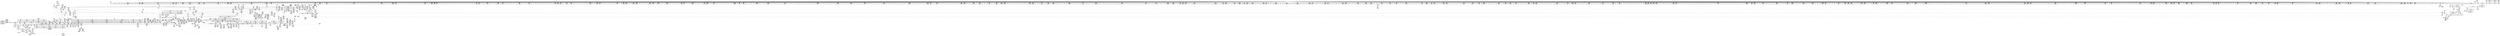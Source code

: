 digraph {
	CE0x5892390 [shape=record,shape=Mrecord,label="{CE0x5892390|may_link:_tmp19|security/selinux/hooks.c,1789|*SummSource*}"]
	CE0x585ae90 [shape=record,shape=Mrecord,label="{CE0x585ae90|56:_i8*,_:_CRE_558,559_}"]
	CE0x5824a40 [shape=record,shape=Mrecord,label="{CE0x5824a40|56:_i8*,_:_CRE_8,12_|*MultipleSource*|*LoadInst*|security/selinux/hooks.c,1770|security/selinux/hooks.c,1770}"]
	CE0x5860a40 [shape=record,shape=Mrecord,label="{CE0x5860a40|56:_i8*,_:_CRE_712,728_|*MultipleSource*|*LoadInst*|security/selinux/hooks.c,1770|security/selinux/hooks.c,1770}"]
	CE0x585cf80 [shape=record,shape=Mrecord,label="{CE0x585cf80|56:_i8*,_:_CRE_589,590_}"]
	CE0x5855da0 [shape=record,shape=Mrecord,label="{CE0x5855da0|56:_i8*,_:_CRE_309,310_}"]
	CE0x5820c00 [shape=record,shape=Mrecord,label="{CE0x5820c00|104:_%struct.inode*,_:_CRE_217,218_}"]
	CE0x57fe490 [shape=record,shape=Mrecord,label="{CE0x57fe490|__llvm_gcov_indirect_counter_increment:_tmp3}"]
	CE0x57d2810 [shape=record,shape=Mrecord,label="{CE0x57d2810|56:_i8*,_:_CRE_287,288_}"]
	CE0x5871b60 [shape=record,shape=Mrecord,label="{CE0x5871b60|28:_i32,_:_CRE_109,110_}"]
	CE0x5871720 [shape=record,shape=Mrecord,label="{CE0x5871720|28:_i32,_:_CRE_105,106_}"]
	CE0x5863a40 [shape=record,shape=Mrecord,label="{CE0x5863a40|56:_i8*,_:_CRE_880,881_}"]
	CE0x585fd90 [shape=record,shape=Mrecord,label="{CE0x585fd90|56:_i8*,_:_CRE_664,672_|*MultipleSource*|*LoadInst*|security/selinux/hooks.c,1770|security/selinux/hooks.c,1770}"]
	CE0x584c360 [shape=record,shape=Mrecord,label="{CE0x584c360|104:_%struct.inode*,_:_CRE_185,186_}"]
	CE0x57d5c70 [shape=record,shape=Mrecord,label="{CE0x57d5c70|56:_i8*,_:_CRE_191,192_}"]
	CE0x5862740 [shape=record,shape=Mrecord,label="{CE0x5862740|56:_i8*,_:_CRE_856,864_|*MultipleSource*|*LoadInst*|security/selinux/hooks.c,1770|security/selinux/hooks.c,1770}"]
	CE0x5853760 [shape=record,shape=Mrecord,label="{CE0x5853760|56:_i8*,_:_CRE_273,274_}"]
	CE0x5822eb0 [shape=record,shape=Mrecord,label="{CE0x5822eb0|104:_%struct.inode*,_:_CRE_308,309_}"]
	CE0x57f3ec0 [shape=record,shape=Mrecord,label="{CE0x57f3ec0|GLOBAL:_current_sid.__warned|Global_var:current_sid.__warned}"]
	CE0x57d0f20 [shape=record,shape=Mrecord,label="{CE0x57d0f20|i32_-1|*Constant*}"]
	CE0x57e1660 [shape=record,shape=Mrecord,label="{CE0x57e1660|56:_i8*,_:_CRE_151,152_}"]
	CE0x57f0d60 [shape=record,shape=Mrecord,label="{CE0x57f0d60|selinux_inode_rmdir:_tmp3|*SummSource*}"]
	CE0x57dcfd0 [shape=record,shape=Mrecord,label="{CE0x57dcfd0|may_link:_dir|Function::may_link&Arg::dir::}"]
	CE0x57d2290 [shape=record,shape=Mrecord,label="{CE0x57d2290|56:_i8*,_:_CRE_265,266_}"]
	CE0x5818820 [shape=record,shape=Mrecord,label="{CE0x5818820|56:_i8*,_:_CRE_882,883_}"]
	CE0x585a9d0 [shape=record,shape=Mrecord,label="{CE0x585a9d0|56:_i8*,_:_CRE_554,555_}"]
	CE0x57fe9a0 [shape=record,shape=Mrecord,label="{CE0x57fe9a0|may_link:_sw.bb7}"]
	CE0x581a1a0 [shape=record,shape=Mrecord,label="{CE0x581a1a0|56:_i8*,_:_CRE_906,907_}"]
	CE0x57f3ae0 [shape=record,shape=Mrecord,label="{CE0x57f3ae0|selinux_inode_rmdir:_dentry|Function::selinux_inode_rmdir&Arg::dentry::|*SummSink*}"]
	CE0x57fec50 [shape=record,shape=Mrecord,label="{CE0x57fec50|may_link:_sw.bb8}"]
	CE0x5852aa0 [shape=record,shape=Mrecord,label="{CE0x5852aa0|56:_i8*,_:_CRE_261,262_}"]
	CE0x58137d0 [shape=record,shape=Mrecord,label="{CE0x58137d0|56:_i8*,_:_CRE_617,618_}"]
	CE0x5812930 [shape=record,shape=Mrecord,label="{CE0x5812930|56:_i8*,_:_CRE_599,600_}"]
	CE0x57e0b20 [shape=record,shape=Mrecord,label="{CE0x57e0b20|__llvm_gcov_indirect_counter_increment:_bb4|*SummSink*}"]
	CE0x581e200 [shape=record,shape=Mrecord,label="{CE0x581e200|56:_i8*,_:_CRE_983,984_}"]
	CE0x57f21a0 [shape=record,shape=Mrecord,label="{CE0x57f21a0|i32_0|*Constant*|*SummSink*}"]
	CE0x57e3880 [shape=record,shape=Mrecord,label="{CE0x57e3880|56:_i8*,_:_CRE_416,424_|*MultipleSource*|Function::selinux_inode_rmdir&Arg::dir::|Function::may_link&Arg::dir::|security/selinux/hooks.c,1769}"]
	CE0x588bed0 [shape=record,shape=Mrecord,label="{CE0x588bed0|current_sid:_cred|security/selinux/hooks.c,218}"]
	CE0x5816fa0 [shape=record,shape=Mrecord,label="{CE0x5816fa0|56:_i8*,_:_CRE_848,856_|*MultipleSource*|Function::selinux_inode_rmdir&Arg::dir::|Function::may_link&Arg::dir::|security/selinux/hooks.c,1769}"]
	CE0x58562f0 [shape=record,shape=Mrecord,label="{CE0x58562f0|56:_i8*,_:_CRE_320,328_|*MultipleSource*|*LoadInst*|security/selinux/hooks.c,1770|security/selinux/hooks.c,1770}"]
	CE0x584d2d0 [shape=record,shape=Mrecord,label="{CE0x584d2d0|i32_5|*Constant*|*SummSink*}"]
	CE0x5852dd0 [shape=record,shape=Mrecord,label="{CE0x5852dd0|56:_i8*,_:_CRE_264,265_}"]
	CE0x5842900 [shape=record,shape=Mrecord,label="{CE0x5842900|56:_i8*,_:_CRE_216,224_|*MultipleSource*|*LoadInst*|security/selinux/hooks.c,1770|security/selinux/hooks.c,1770}"]
	CE0x585ee50 [shape=record,shape=Mrecord,label="{CE0x585ee50|56:_i8*,_:_CRE_618,619_}"]
	CE0x5899c00 [shape=record,shape=Mrecord,label="{CE0x5899c00|may_link:_tmp22|security/selinux/hooks.c,1797}"]
	CE0x586cc00 [shape=record,shape=Mrecord,label="{CE0x586cc00|28:_i32,_:_CRE_16,17_}"]
	CE0x5820e60 [shape=record,shape=Mrecord,label="{CE0x5820e60|104:_%struct.inode*,_:_CRE_219,220_}"]
	CE0x58138a0 [shape=record,shape=Mrecord,label="{CE0x58138a0|56:_i8*,_:_CRE_618,619_}"]
	CE0x583b870 [shape=record,shape=Mrecord,label="{CE0x583b870|%struct.task_struct*_(%struct.task_struct**)*_asm_movq_%gs:$_1:P_,$0_,_r,im,_dirflag_,_fpsr_,_flags_|*SummSink*}"]
	CE0x57deed0 [shape=record,shape=Mrecord,label="{CE0x57deed0|may_link:_dir|Function::may_link&Arg::dir::|*SummSource*}"]
	CE0x57ff430 [shape=record,shape=Mrecord,label="{CE0x57ff430|may_link:_if.then}"]
	CE0x58aec60 [shape=record,shape=Mrecord,label="{CE0x58aec60|current_sid:_tobool1|security/selinux/hooks.c,218|*SummSource*}"]
	CE0x57f0310 [shape=record,shape=Mrecord,label="{CE0x57f0310|may_link:_call|security/selinux/hooks.c,1765}"]
	CE0x585dd50 [shape=record,shape=Mrecord,label="{CE0x585dd50|56:_i8*,_:_CRE_602,603_}"]
	CE0x57ed1e0 [shape=record,shape=Mrecord,label="{CE0x57ed1e0|56:_i8*,_:_CRE_140,141_}"]
	CE0x586b3d0 [shape=record,shape=Mrecord,label="{CE0x586b3d0|may_link:_sid4|security/selinux/hooks.c,1777}"]
	CE0x587c9c0 [shape=record,shape=Mrecord,label="{CE0x587c9c0|i32_8388608|*Constant*|*SummSink*}"]
	CE0x57fdd80 [shape=record,shape=Mrecord,label="{CE0x57fdd80|i64_4|*Constant*}"]
	CE0x57ea770 [shape=record,shape=Mrecord,label="{CE0x57ea770|__llvm_gcov_indirect_counter_increment:_tmp}"]
	CE0x5898de0 [shape=record,shape=Mrecord,label="{CE0x5898de0|may_link:_tmp22|security/selinux/hooks.c,1797|*SummSource*}"]
	CE0x57da110 [shape=record,shape=Mrecord,label="{CE0x57da110|may_link:_call|security/selinux/hooks.c,1765|*SummSink*}"]
	CE0x5802300 [shape=record,shape=Mrecord,label="{CE0x5802300|56:_i8*,_:_CRE_242,243_}"]
	CE0x57d5450 [shape=record,shape=Mrecord,label="{CE0x57d5450|56:_i8*,_:_CRE_181,182_}"]
	CE0x581b190 [shape=record,shape=Mrecord,label="{CE0x581b190|56:_i8*,_:_CRE_921,922_}"]
	CE0x58aac40 [shape=record,shape=Mrecord,label="{CE0x58aac40|i64*_getelementptr_inbounds_(_2_x_i64_,_2_x_i64_*___llvm_gcov_ctr98,_i64_0,_i64_0)|*Constant*}"]
	CE0x57d35e0 [shape=record,shape=Mrecord,label="{CE0x57d35e0|56:_i8*,_:_CRE_153,154_}"]
	CE0x5853320 [shape=record,shape=Mrecord,label="{CE0x5853320|56:_i8*,_:_CRE_269,270_}"]
	CE0x586ea80 [shape=record,shape=Mrecord,label="{CE0x586ea80|28:_i32,_:_CRE_61,62_}"]
	CE0x57e4a60 [shape=record,shape=Mrecord,label="{CE0x57e4a60|56:_i8*,_:_CRE_477,478_}"]
	CE0x5868f60 [shape=record,shape=Mrecord,label="{CE0x5868f60|56:_i8*,_:_CRE_930,931_}"]
	CE0x585d090 [shape=record,shape=Mrecord,label="{CE0x585d090|56:_i8*,_:_CRE_590,591_}"]
	CE0x58024b0 [shape=record,shape=Mrecord,label="{CE0x58024b0|56:_i8*,_:_CRE_244,245_}"]
	CE0x57d1080 [shape=record,shape=Mrecord,label="{CE0x57d1080|__llvm_gcov_indirect_counter_increment:_pred}"]
	CE0x5855fc0 [shape=record,shape=Mrecord,label="{CE0x5855fc0|56:_i8*,_:_CRE_311,312_}"]
	CE0x5818f90 [shape=record,shape=Mrecord,label="{CE0x5818f90|56:_i8*,_:_CRE_889,890_}"]
	CE0x587e3f0 [shape=record,shape=Mrecord,label="{CE0x587e3f0|may_link:_tmp6|security/selinux/hooks.c,1770|*SummSource*}"]
	CE0x57e4980 [shape=record,shape=Mrecord,label="{CE0x57e4980|56:_i8*,_:_CRE_475,476_}"]
	CE0x57f3830 [shape=record,shape=Mrecord,label="{CE0x57f3830|may_link:_dir|Function::may_link&Arg::dir::|*SummSink*}"]
	CE0x5811b60 [shape=record,shape=Mrecord,label="{CE0x5811b60|56:_i8*,_:_CRE_582,583_}"]
	CE0x58589a0 [shape=record,shape=Mrecord,label="{CE0x58589a0|56:_i8*,_:_CRE_478,479_}"]
	CE0x584e2e0 [shape=record,shape=Mrecord,label="{CE0x584e2e0|__llvm_gcov_indirect_counter_increment:_predecessor|Function::__llvm_gcov_indirect_counter_increment&Arg::predecessor::}"]
	CE0x5848710 [shape=record,shape=Mrecord,label="{CE0x5848710|104:_%struct.inode*,_:_CRE_91,92_}"]
	CE0x58177a0 [shape=record,shape=Mrecord,label="{CE0x58177a0|56:_i8*,_:_CRE_866,867_}"]
	CE0x5822fb0 [shape=record,shape=Mrecord,label="{CE0x5822fb0|104:_%struct.inode*,_:_CRE_309,310_}"]
	CE0x57f4f50 [shape=record,shape=Mrecord,label="{CE0x57f4f50|current_sid:_do.body|*SummSink*}"]
	CE0x584b2c0 [shape=record,shape=Mrecord,label="{CE0x584b2c0|104:_%struct.inode*,_:_CRE_171,172_}"]
	CE0x581fc90 [shape=record,shape=Mrecord,label="{CE0x581fc90|104:_%struct.inode*,_:_CRE_204,205_}"]
	CE0x58b3c00 [shape=record,shape=Mrecord,label="{CE0x58b3c00|i32_218|*Constant*}"]
	CE0x58776d0 [shape=record,shape=Mrecord,label="{CE0x58776d0|may_link:_tobool6|security/selinux/hooks.c,1778}"]
	CE0x57c4f20 [shape=record,shape=Mrecord,label="{CE0x57c4f20|i64*_getelementptr_inbounds_(_14_x_i64_,_14_x_i64_*___llvm_gcov_ctr219,_i64_0,_i64_3)|*Constant*}"]
	CE0x581e310 [shape=record,shape=Mrecord,label="{CE0x581e310|56:_i8*,_:_CRE_984,988_|*MultipleSource*|Function::selinux_inode_rmdir&Arg::dir::|Function::may_link&Arg::dir::|security/selinux/hooks.c,1769}"]
	CE0x58694b0 [shape=record,shape=Mrecord,label="{CE0x58694b0|56:_i8*,_:_CRE_935,936_}"]
	CE0x5853430 [shape=record,shape=Mrecord,label="{CE0x5853430|56:_i8*,_:_CRE_270,271_}"]
	CE0x584e630 [shape=record,shape=Mrecord,label="{CE0x584e630|GLOBAL:___llvm_gcov_indirect_counter_increment|*Constant*}"]
	CE0x58497a0 [shape=record,shape=Mrecord,label="{CE0x58497a0|104:_%struct.inode*,_:_CRE_148,149_}"]
	CE0x58d6b80 [shape=record,shape=Mrecord,label="{CE0x58d6b80|get_current:_tmp}"]
	CE0x5858640 [shape=record,shape=Mrecord,label="{CE0x5858640|56:_i8*,_:_CRE_476,477_}"]
	CE0x57dd040 [shape=record,shape=Mrecord,label="{CE0x57dd040|selinux_inode_rmdir:_dir|Function::selinux_inode_rmdir&Arg::dir::}"]
	CE0x58565e0 [shape=record,shape=Mrecord,label="{CE0x58565e0|56:_i8*,_:_CRE_336,344_|*MultipleSource*|*LoadInst*|security/selinux/hooks.c,1770|security/selinux/hooks.c,1770}"]
	CE0x57ebd90 [shape=record,shape=Mrecord,label="{CE0x57ebd90|56:_i8*,_:_CRE_344,352_|*MultipleSource*|Function::selinux_inode_rmdir&Arg::dir::|Function::may_link&Arg::dir::|security/selinux/hooks.c,1769}"]
	CE0x5819920 [shape=record,shape=Mrecord,label="{CE0x5819920|56:_i8*,_:_CRE_898,899_}"]
	CE0x57d3850 [shape=record,shape=Mrecord,label="{CE0x57d3850|56:_i8*,_:_CRE_156,157_}"]
	CE0x5820610 [shape=record,shape=Mrecord,label="{CE0x5820610|104:_%struct.inode*,_:_CRE_212,213_}"]
	CE0x589dcd0 [shape=record,shape=Mrecord,label="{CE0x589dcd0|28:_i32,_32:_i16,_:_CRE_32,34_|*MultipleSource*|security/selinux/hooks.c,1797|security/selinux/hooks.c,1770|security/selinux/hooks.c,1770}"]
	CE0x585d910 [shape=record,shape=Mrecord,label="{CE0x585d910|56:_i8*,_:_CRE_598,599_}"]
	CE0x5899380 [shape=record,shape=Mrecord,label="{CE0x5899380|i32_2048|*Constant*}"]
	CE0x583bcd0 [shape=record,shape=Mrecord,label="{CE0x583bcd0|current_sid:_tmp8|security/selinux/hooks.c,218}"]
	CE0x5853dc0 [shape=record,shape=Mrecord,label="{CE0x5853dc0|56:_i8*,_:_CRE_279,280_}"]
	CE0x5811410 [shape=record,shape=Mrecord,label="{CE0x5811410|56:_i8*,_:_CRE_573,574_}"]
	CE0x5897d30 [shape=record,shape=Mrecord,label="{CE0x5897d30|i8*_getelementptr_inbounds_(_38_x_i8_,_38_x_i8_*_.str64,_i32_0,_i32_0)|*Constant*|*SummSink*}"]
	CE0x583e0a0 [shape=record,shape=Mrecord,label="{CE0x583e0a0|current_sid:_land.lhs.true2}"]
	CE0x587a920 [shape=record,shape=Mrecord,label="{CE0x587a920|i8_10|*Constant*|*SummSource*}"]
	CE0x5842690 [shape=record,shape=Mrecord,label="{CE0x5842690|56:_i8*,_:_CRE_208,210_|*MultipleSource*|*LoadInst*|security/selinux/hooks.c,1770|security/selinux/hooks.c,1770}"]
	CE0x586bf10 [shape=record,shape=Mrecord,label="{CE0x586bf10|may_link:_tmp23|security/selinux/hooks.c,1797|*SummSource*}"]
	CE0x57cecf0 [shape=record,shape=Mrecord,label="{CE0x57cecf0|may_link:_sw.epilog|*SummSink*}"]
	CE0x57f6f90 [shape=record,shape=Mrecord,label="{CE0x57f6f90|current_sid:_tmp}"]
	CE0x5840af0 [shape=record,shape=Mrecord,label="{CE0x5840af0|56:_i8*,_:_CRE_183,184_}"]
	CE0x587da10 [shape=record,shape=Mrecord,label="{CE0x587da10|may_link:_sid4|security/selinux/hooks.c,1777|*SummSource*}"]
	CE0x5899ce0 [shape=record,shape=Mrecord,label="{CE0x5899ce0|i64*_getelementptr_inbounds_(_14_x_i64_,_14_x_i64_*___llvm_gcov_ctr219,_i64_0,_i64_12)|*Constant*}"]
	CE0x58490c0 [shape=record,shape=Mrecord,label="{CE0x58490c0|104:_%struct.inode*,_:_CRE_144,145_}"]
	CE0x5855eb0 [shape=record,shape=Mrecord,label="{CE0x5855eb0|56:_i8*,_:_CRE_310,311_}"]
	CE0x57fcdd0 [shape=record,shape=Mrecord,label="{CE0x57fcdd0|56:_i8*,_:_CRE_976,977_}"]
	CE0x5870e80 [shape=record,shape=Mrecord,label="{CE0x5870e80|28:_i32,_:_CRE_97,98_}"]
	CE0x5870780 [shape=record,shape=Mrecord,label="{CE0x5870780|28:_i32,_:_CRE_90,91_}"]
	CE0x57cfac0 [shape=record,shape=Mrecord,label="{CE0x57cfac0|56:_i8*,_:_CRE_16,24_|*MultipleSource*|Function::selinux_inode_rmdir&Arg::dir::|Function::may_link&Arg::dir::|security/selinux/hooks.c,1769}"]
	CE0x58459e0 [shape=record,shape=Mrecord,label="{CE0x58459e0|56:_i8*,_:_CRE_96,104_|*MultipleSource*|*LoadInst*|security/selinux/hooks.c,1770|security/selinux/hooks.c,1770}"]
	CE0x5841150 [shape=record,shape=Mrecord,label="{CE0x5841150|56:_i8*,_:_CRE_189,190_}"]
	CE0x581cd30 [shape=record,shape=Mrecord,label="{CE0x581cd30|56:_i8*,_:_CRE_908,909_}"]
	CE0x5876b30 [shape=record,shape=Mrecord,label="{CE0x5876b30|_switch_i32_%kind,_label_%sw.default_i32_0,_label_%sw.bb_i32_1,_label_%sw.bb7_i32_2,_label_%sw.bb8_,_!dbg_!27741|security/selinux/hooks.c,1781|*SummSource*}"]
	CE0x584f9a0 [shape=record,shape=Mrecord,label="{CE0x584f9a0|i64**_getelementptr_inbounds_(_4_x_i64*_,_4_x_i64*_*___llvm_gcda_edge_table220,_i64_0,_i64_1)|*Constant*|*SummSink*}"]
	CE0x5814860 [shape=record,shape=Mrecord,label="{CE0x5814860|56:_i8*,_:_CRE_680,684_|*MultipleSource*|Function::selinux_inode_rmdir&Arg::dir::|Function::may_link&Arg::dir::|security/selinux/hooks.c,1769}"]
	CE0x587e040 [shape=record,shape=Mrecord,label="{CE0x587e040|i32_3|*Constant*}"]
	CE0x57f1730 [shape=record,shape=Mrecord,label="{CE0x57f1730|_ret_i32_%call,_!dbg_!27714|security/selinux/hooks.c,2789|*SummSource*}"]
	CE0x5880550 [shape=record,shape=Mrecord,label="{CE0x5880550|avc_has_perm:_entry|*SummSink*}"]
	CE0x58aa270 [shape=record,shape=Mrecord,label="{CE0x58aa270|i32_4|*Constant*|*SummSink*}"]
	CE0x58406b0 [shape=record,shape=Mrecord,label="{CE0x58406b0|56:_i8*,_:_CRE_179,180_}"]
	CE0x58713f0 [shape=record,shape=Mrecord,label="{CE0x58713f0|28:_i32,_:_CRE_102,103_}"]
	CE0x5814130 [shape=record,shape=Mrecord,label="{CE0x5814130|56:_i8*,_:_CRE_648,656_|*MultipleSource*|Function::selinux_inode_rmdir&Arg::dir::|Function::may_link&Arg::dir::|security/selinux/hooks.c,1769}"]
	CE0x5810740 [shape=record,shape=Mrecord,label="{CE0x5810740|56:_i8*,_:_CRE_557,558_}"]
	CE0x57cde60 [shape=record,shape=Mrecord,label="{CE0x57cde60|56:_i8*,_:_CRE_249,250_}"]
	CE0x58409e0 [shape=record,shape=Mrecord,label="{CE0x58409e0|56:_i8*,_:_CRE_182,183_}"]
	CE0x5875530 [shape=record,shape=Mrecord,label="{CE0x5875530|may_link:_tmp21|security/selinux/hooks.c,1793|*SummSource*}"]
	CE0x57d4610 [shape=record,shape=Mrecord,label="{CE0x57d4610|56:_i8*,_:_CRE_120,128_|*MultipleSource*|Function::selinux_inode_rmdir&Arg::dir::|Function::may_link&Arg::dir::|security/selinux/hooks.c,1769}"]
	CE0x581b080 [shape=record,shape=Mrecord,label="{CE0x581b080|56:_i8*,_:_CRE_920,921_}"]
	CE0x5861520 [shape=record,shape=Mrecord,label="{CE0x5861520|56:_i8*,_:_CRE_768,776_|*MultipleSource*|*LoadInst*|security/selinux/hooks.c,1770|security/selinux/hooks.c,1770}"]
	CE0x57e2430 [shape=record,shape=Mrecord,label="{CE0x57e2430|56:_i8*,_:_CRE_164,165_}"]
	CE0x58693a0 [shape=record,shape=Mrecord,label="{CE0x58693a0|56:_i8*,_:_CRE_934,935_}"]
	CE0x5822e00 [shape=record,shape=Mrecord,label="{CE0x5822e00|104:_%struct.inode*,_:_CRE_307,308_}"]
	CE0x581f900 [shape=record,shape=Mrecord,label="{CE0x581f900|104:_%struct.inode*,_:_CRE_201,202_}"]
	CE0x5888b70 [shape=record,shape=Mrecord,label="{CE0x5888b70|may_link:_tmp17|security/selinux/hooks.c,1786}"]
	CE0x5823d90 [shape=record,shape=Mrecord,label="{CE0x5823d90|may_link:_tmp4|*LoadInst*|security/selinux/hooks.c,1770|*SummSource*}"]
	CE0x5882670 [shape=record,shape=Mrecord,label="{CE0x5882670|may_link:_tobool6|security/selinux/hooks.c,1778|*SummSink*}"]
	CE0x5810b20 [shape=record,shape=Mrecord,label="{CE0x5810b20|56:_i8*,_:_CRE_562,563_}"]
	CE0x58569b0 [shape=record,shape=Mrecord,label="{CE0x58569b0|56:_i8*,_:_CRE_352,360_|*MultipleSource*|*LoadInst*|security/selinux/hooks.c,1770|security/selinux/hooks.c,1770}"]
	CE0x5841260 [shape=record,shape=Mrecord,label="{CE0x5841260|56:_i8*,_:_CRE_190,191_}"]
	CE0x58193d0 [shape=record,shape=Mrecord,label="{CE0x58193d0|56:_i8*,_:_CRE_893,894_}"]
	CE0x5849c30 [shape=record,shape=Mrecord,label="{CE0x5849c30|104:_%struct.inode*,_:_CRE_152,153_}"]
	CE0x57e0150 [shape=record,shape=Mrecord,label="{CE0x57e0150|current_sid:_tmp1}"]
	CE0x58472b0 [shape=record,shape=Mrecord,label="{CE0x58472b0|104:_%struct.inode*,_:_CRE_16,24_|*MultipleSource*|Function::selinux_inode_rmdir&Arg::dentry::|Function::may_link&Arg::dentry::|security/selinux/hooks.c,1770}"]
	CE0x57fe930 [shape=record,shape=Mrecord,label="{CE0x57fe930|may_link:_if.then|*SummSink*}"]
	CE0x57e6fd0 [shape=record,shape=Mrecord,label="{CE0x57e6fd0|may_link:_tmp11|security/selinux/hooks.c,1778|*SummSource*}"]
	CE0x5872930 [shape=record,shape=Mrecord,label="{CE0x5872930|28:_i32,_:_CRE_136,144_|*MultipleSource*|security/selinux/hooks.c,1777|*LoadInst*|security/selinux/hooks.c,1769|security/selinux/hooks.c,1769}"]
	CE0x5876250 [shape=record,shape=Mrecord,label="{CE0x5876250|GLOBAL:___llvm_gcov_global_state_pred221|Global_var:__llvm_gcov_global_state_pred221}"]
	CE0x5880d70 [shape=record,shape=Mrecord,label="{CE0x5880d70|avc_has_perm:_tsid|Function::avc_has_perm&Arg::tsid::}"]
	CE0x585ad80 [shape=record,shape=Mrecord,label="{CE0x585ad80|56:_i8*,_:_CRE_557,558_}"]
	CE0x57e9320 [shape=record,shape=Mrecord,label="{CE0x57e9320|may_link:_sw.bb8|*SummSource*}"]
	CE0x57d6130 [shape=record,shape=Mrecord,label="{CE0x57d6130|i64_3|*Constant*|*SummSink*}"]
	CE0x57d2500 [shape=record,shape=Mrecord,label="{CE0x57d2500|56:_i8*,_:_CRE_268,269_}"]
	CE0x5849fc0 [shape=record,shape=Mrecord,label="{CE0x5849fc0|104:_%struct.inode*,_:_CRE_155,156_}"]
	CE0x57d28e0 [shape=record,shape=Mrecord,label="{CE0x57d28e0|56:_i8*,_:_CRE_288,289_}"]
	CE0x583eed0 [shape=record,shape=Mrecord,label="{CE0x583eed0|i1_true|*Constant*|*SummSink*}"]
	CE0x57f22b0 [shape=record,shape=Mrecord,label="{CE0x57f22b0|_ret_i32_%tmp24,_!dbg_!27742|security/selinux/hooks.c,220|*SummSink*}"]
	CE0x58231b0 [shape=record,shape=Mrecord,label="{CE0x58231b0|104:_%struct.inode*,_:_CRE_311,312_}"]
	CE0x57f0e30 [shape=record,shape=Mrecord,label="{CE0x57f0e30|selinux_inode_rmdir:_tmp3|*SummSink*}"]
	CE0x587f420 [shape=record,shape=Mrecord,label="{CE0x587f420|may_link:_tmp8|security/selinux/hooks.c,1778|*SummSink*}"]
	CE0x58194e0 [shape=record,shape=Mrecord,label="{CE0x58194e0|56:_i8*,_:_CRE_894,895_}"]
	CE0x58a5000 [shape=record,shape=Mrecord,label="{CE0x58a5000|may_link:_tmp24|security/selinux/hooks.c,1797|*SummSink*}"]
	CE0x5812a00 [shape=record,shape=Mrecord,label="{CE0x5812a00|56:_i8*,_:_CRE_600,601_}"]
	CE0x57d5ba0 [shape=record,shape=Mrecord,label="{CE0x57d5ba0|56:_i8*,_:_CRE_190,191_}"]
	CE0x57da8c0 [shape=record,shape=Mrecord,label="{CE0x57da8c0|56:_i8*,_:_CRE_24,32_|*MultipleSource*|Function::selinux_inode_rmdir&Arg::dir::|Function::may_link&Arg::dir::|security/selinux/hooks.c,1769}"]
	CE0x57ed490 [shape=record,shape=Mrecord,label="{CE0x57ed490|56:_i8*,_:_CRE_144,145_}"]
	CE0x58816a0 [shape=record,shape=Mrecord,label="{CE0x58816a0|avc_has_perm:_tclass|Function::avc_has_perm&Arg::tclass::|*SummSink*}"]
	CE0x57cdd90 [shape=record,shape=Mrecord,label="{CE0x57cdd90|56:_i8*,_:_CRE_248,249_}"]
	CE0x58016a0 [shape=record,shape=Mrecord,label="{CE0x58016a0|__llvm_gcov_indirect_counter_increment:_counter|*SummSink*}"]
	CE0x57f02a0 [shape=record,shape=Mrecord,label="{CE0x57f02a0|COLLAPSED:_GIRE_selinux_xfrm_refcount_global_%struct.atomic_t_zeroinitializer,_align_4:_elem_0:default:}"]
	CE0x5869180 [shape=record,shape=Mrecord,label="{CE0x5869180|56:_i8*,_:_CRE_932,933_}"]
	CE0x584ee20 [shape=record,shape=Mrecord,label="{CE0x584ee20|__llvm_gcov_indirect_counter_increment:_entry|*SummSink*}"]
	CE0x586a1d0 [shape=record,shape=Mrecord,label="{CE0x586a1d0|56:_i8*,_:_CRE_980,981_}"]
	CE0x57d3200 [shape=record,shape=Mrecord,label="{CE0x57d3200|__llvm_gcov_indirect_counter_increment:_tmp2|*SummSource*}"]
	CE0x5882120 [shape=record,shape=Mrecord,label="{CE0x5882120|avc_has_perm:_auditdata|Function::avc_has_perm&Arg::auditdata::|*SummSink*}"]
	CE0x5811f70 [shape=record,shape=Mrecord,label="{CE0x5811f70|56:_i8*,_:_CRE_587,588_}"]
	CE0x581e9b0 [shape=record,shape=Mrecord,label="{CE0x581e9b0|may_link:_tmp2|*LoadInst*|security/selinux/hooks.c,1769}"]
	CE0x586f680 [shape=record,shape=Mrecord,label="{CE0x586f680|28:_i32,_:_CRE_73,74_}"]
	CE0x5814320 [shape=record,shape=Mrecord,label="{CE0x5814320|56:_i8*,_:_CRE_656,664_|*MultipleSource*|Function::selinux_inode_rmdir&Arg::dir::|Function::may_link&Arg::dir::|security/selinux/hooks.c,1769}"]
	CE0x57e00e0 [shape=record,shape=Mrecord,label="{CE0x57e00e0|i64_1|*Constant*}"]
	CE0x588b8a0 [shape=record,shape=Mrecord,label="{CE0x588b8a0|_ret_%struct.task_struct*_%tmp4,_!dbg_!27714|./arch/x86/include/asm/current.h,14}"]
	CE0x58515f0 [shape=record,shape=Mrecord,label="{CE0x58515f0|56:_i8*,_:_CRE_242,243_}"]
	CE0x58928a0 [shape=record,shape=Mrecord,label="{CE0x58928a0|_call_void___llvm_gcov_indirect_counter_increment(i32*___llvm_gcov_global_state_pred221,_i64**_getelementptr_inbounds_(_4_x_i64*_,_4_x_i64*_*___llvm_gcda_edge_table220,_i64_0,_i64_0)),_!dbg_!27749|security/selinux/hooks.c,1793|*SummSource*}"]
	CE0x5857f70 [shape=record,shape=Mrecord,label="{CE0x5857f70|56:_i8*,_:_CRE_456,464_|*MultipleSource*|*LoadInst*|security/selinux/hooks.c,1770|security/selinux/hooks.c,1770}"]
	CE0x57ed560 [shape=record,shape=Mrecord,label="{CE0x57ed560|56:_i8*,_:_CRE_145,146_}"]
	CE0x57d3780 [shape=record,shape=Mrecord,label="{CE0x57d3780|56:_i8*,_:_CRE_155,156_}"]
	CE0x5888f90 [shape=record,shape=Mrecord,label="{CE0x5888f90|_call_void___llvm_gcov_indirect_counter_increment(i32*___llvm_gcov_global_state_pred221,_i64**_getelementptr_inbounds_(_4_x_i64*_,_4_x_i64*_*___llvm_gcda_edge_table220,_i64_0,_i64_3)),_!dbg_!27747|security/selinux/hooks.c,1789}"]
	CE0x584f760 [shape=record,shape=Mrecord,label="{CE0x584f760|__llvm_gcov_indirect_counter_increment:_counters|Function::__llvm_gcov_indirect_counter_increment&Arg::counters::|*SummSource*}"]
	CE0x5854ca0 [shape=record,shape=Mrecord,label="{CE0x5854ca0|56:_i8*,_:_CRE_293,294_}"]
	CE0x583c1e0 [shape=record,shape=Mrecord,label="{CE0x583c1e0|current_sid:_tmp1|*SummSource*}"]
	CE0x58994a0 [shape=record,shape=Mrecord,label="{CE0x58994a0|i32_2048|*Constant*|*SummSource*}"]
	CE0x57d6cb0 [shape=record,shape=Mrecord,label="{CE0x57d6cb0|56:_i8*,_:_CRE_206,207_}"]
	CE0x5870980 [shape=record,shape=Mrecord,label="{CE0x5870980|28:_i32,_:_CRE_92,93_}"]
	CE0x5853980 [shape=record,shape=Mrecord,label="{CE0x5853980|56:_i8*,_:_CRE_275,276_}"]
	CE0x589a440 [shape=record,shape=Mrecord,label="{CE0x589a440|VOIDTB_TE_array:_GCE_.str64_private_unnamed_addr_constant_38_x_i8_c_014SELinux:_%s:_unrecognized_kind_%d_0A_00_,_align_1:_elem_0:default:}"]
	CE0x5812fb0 [shape=record,shape=Mrecord,label="{CE0x5812fb0|56:_i8*,_:_CRE_607,608_}"]
	CE0x581dd30 [shape=record,shape=Mrecord,label="{CE0x581dd30|56:_i8*,_:_CRE_978,979_}"]
	CE0x5840e20 [shape=record,shape=Mrecord,label="{CE0x5840e20|56:_i8*,_:_CRE_186,187_}"]
	CE0x581b900 [shape=record,shape=Mrecord,label="{CE0x581b900|56:_i8*,_:_CRE_928,929_}"]
	CE0x57c8640 [shape=record,shape=Mrecord,label="{CE0x57c8640|selinux_inode_rmdir:_call|security/selinux/hooks.c,2789|*SummSource*}"]
	CE0x5812ad0 [shape=record,shape=Mrecord,label="{CE0x5812ad0|56:_i8*,_:_CRE_601,602_}"]
	CE0x586f880 [shape=record,shape=Mrecord,label="{CE0x586f880|28:_i32,_:_CRE_75,76_}"]
	CE0x58abd10 [shape=record,shape=Mrecord,label="{CE0x58abd10|may_link:_tmp26|security/selinux/hooks.c,1799}"]
	CE0x58695c0 [shape=record,shape=Mrecord,label="{CE0x58695c0|56:_i8*,_:_CRE_976,977_}"]
	CE0x584cef0 [shape=record,shape=Mrecord,label="{CE0x584cef0|may_link:_tmp3|security/selinux/hooks.c,1769|*SummSource*}"]
	CE0x57f0f90 [shape=record,shape=Mrecord,label="{CE0x57f0f90|_call_void_mcount()_#3}"]
	CE0x57d67d0 [shape=record,shape=Mrecord,label="{CE0x57d67d0|56:_i8*,_:_CRE_200,201_}"]
	CE0x581f7d0 [shape=record,shape=Mrecord,label="{CE0x581f7d0|104:_%struct.inode*,_:_CRE_200,201_}"]
	CE0x58550e0 [shape=record,shape=Mrecord,label="{CE0x58550e0|56:_i8*,_:_CRE_297,298_}"]
	CE0x57d8aa0 [shape=record,shape=Mrecord,label="{CE0x57d8aa0|i64*_getelementptr_inbounds_(_2_x_i64_,_2_x_i64_*___llvm_gcov_ctr225,_i64_0,_i64_0)|*Constant*|*SummSink*}"]
	CE0x57eb6b0 [shape=record,shape=Mrecord,label="{CE0x57eb6b0|56:_i8*,_:_CRE_310,311_}"]
	CE0x57da330 [shape=record,shape=Mrecord,label="{CE0x57da330|GLOBAL:_current_sid|*Constant*|*SummSink*}"]
	CE0x58466a0 [shape=record,shape=Mrecord,label="{CE0x58466a0|56:_i8*,_:_CRE_139,140_}"]
	CE0x58996d0 [shape=record,shape=Mrecord,label="{CE0x58996d0|may_link:_av.0}"]
	CE0x5848520 [shape=record,shape=Mrecord,label="{CE0x5848520|104:_%struct.inode*,_:_CRE_90,91_}"]
	CE0x585b4f0 [shape=record,shape=Mrecord,label="{CE0x585b4f0|56:_i8*,_:_CRE_564,565_}"]
	CE0x57f8060 [shape=record,shape=Mrecord,label="{CE0x57f8060|i64*_getelementptr_inbounds_(_11_x_i64_,_11_x_i64_*___llvm_gcov_ctr125,_i64_0,_i64_8)|*Constant*|*SummSource*}"]
	CE0x5857da0 [shape=record,shape=Mrecord,label="{CE0x5857da0|56:_i8*,_:_CRE_448,456_|*MultipleSource*|*LoadInst*|security/selinux/hooks.c,1770|security/selinux/hooks.c,1770}"]
	CE0x57cc780 [shape=record,shape=Mrecord,label="{CE0x57cc780|i32_1|*Constant*|*SummSink*}"]
	CE0x58644e0 [shape=record,shape=Mrecord,label="{CE0x58644e0|56:_i8*,_:_CRE_890,891_}"]
	CE0x58b0570 [shape=record,shape=Mrecord,label="{CE0x58b0570|i8_1|*Constant*}"]
	CE0x5814be0 [shape=record,shape=Mrecord,label="{CE0x5814be0|56:_i8*,_:_CRE_688,692_|*MultipleSource*|Function::selinux_inode_rmdir&Arg::dir::|Function::may_link&Arg::dir::|security/selinux/hooks.c,1769}"]
	CE0x57e1220 [shape=record,shape=Mrecord,label="{CE0x57e1220|56:_i8*,_:_CRE_147,148_}"]
	CE0x57d6700 [shape=record,shape=Mrecord,label="{CE0x57d6700|56:_i8*,_:_CRE_199,200_}"]
	CE0x585fbc0 [shape=record,shape=Mrecord,label="{CE0x585fbc0|56:_i8*,_:_CRE_656,664_|*MultipleSource*|*LoadInst*|security/selinux/hooks.c,1770|security/selinux/hooks.c,1770}"]
	CE0x5899920 [shape=record,shape=Mrecord,label="{CE0x5899920|may_link:_av.0|*SummSink*}"]
	CE0x57e4d70 [shape=record,shape=Mrecord,label="{CE0x57e4d70|56:_i8*,_:_CRE_481,482_}"]
	CE0x58b2680 [shape=record,shape=Mrecord,label="{CE0x58b2680|current_sid:_tmp18|security/selinux/hooks.c,218|*SummSink*}"]
	CE0x5863d70 [shape=record,shape=Mrecord,label="{CE0x5863d70|56:_i8*,_:_CRE_883,884_}"]
	CE0x581d060 [shape=record,shape=Mrecord,label="{CE0x581d060|56:_i8*,_:_CRE_911,912_}"]
	CE0x57cc640 [shape=record,shape=Mrecord,label="{CE0x57cc640|i32_1|*Constant*}"]
	CE0x581d9f0 [shape=record,shape=Mrecord,label="{CE0x581d9f0|56:_i8*,_:_CRE_920,921_}"]
	CE0x58108b0 [shape=record,shape=Mrecord,label="{CE0x58108b0|56:_i8*,_:_CRE_559,560_}"]
	CE0x5802440 [shape=record,shape=Mrecord,label="{CE0x5802440|56:_i8*,_:_CRE_243,244_}"]
	CE0x584b9e0 [shape=record,shape=Mrecord,label="{CE0x584b9e0|104:_%struct.inode*,_:_CRE_177,178_}"]
	CE0x581db00 [shape=record,shape=Mrecord,label="{CE0x581db00|56:_i8*,_:_CRE_921,922_}"]
	CE0x5846b10 [shape=record,shape=Mrecord,label="{CE0x5846b10|may_link:_d_inode|security/selinux/hooks.c,1770}"]
	CE0x57fc510 [shape=record,shape=Mrecord,label="{CE0x57fc510|56:_i8*,_:_CRE_935,936_}"]
	CE0x58464d0 [shape=record,shape=Mrecord,label="{CE0x58464d0|56:_i8*,_:_CRE_138,139_}"]
	CE0x57e4fe0 [shape=record,shape=Mrecord,label="{CE0x57e4fe0|56:_i8*,_:_CRE_484,485_}"]
	CE0x5898940 [shape=record,shape=Mrecord,label="{CE0x5898940|i32_16777216|*Constant*|*SummSink*}"]
	CE0x581be50 [shape=record,shape=Mrecord,label="{CE0x581be50|56:_i8*,_:_CRE_894,895_}"]
	CE0x5856b80 [shape=record,shape=Mrecord,label="{CE0x5856b80|56:_i8*,_:_CRE_360,376_|*MultipleSource*|*LoadInst*|security/selinux/hooks.c,1770|security/selinux/hooks.c,1770}"]
	CE0x587de70 [shape=record,shape=Mrecord,label="{CE0x587de70|may_link:_conv3|security/selinux/hooks.c,1776|*SummSink*}"]
	CE0x587bc90 [shape=record,shape=Mrecord,label="{CE0x587bc90|may_link:_tobool|security/selinux/hooks.c,1776}"]
	CE0x5813080 [shape=record,shape=Mrecord,label="{CE0x5813080|56:_i8*,_:_CRE_608,609_}"]
	CE0x5817a80 [shape=record,shape=Mrecord,label="{CE0x5817a80|56:_i8*,_:_CRE_869,870_}"]
	CE0x57e1cc0 [shape=record,shape=Mrecord,label="{CE0x57e1cc0|56:_i8*,_:_CRE_157,158_}"]
	CE0x5887630 [shape=record,shape=Mrecord,label="{CE0x5887630|i64**_getelementptr_inbounds_(_4_x_i64*_,_4_x_i64*_*___llvm_gcda_edge_table220,_i64_0,_i64_3)|*Constant*|*SummSource*}"]
	CE0x57e49f0 [shape=record,shape=Mrecord,label="{CE0x57e49f0|56:_i8*,_:_CRE_476,477_}"]
	CE0x5852cc0 [shape=record,shape=Mrecord,label="{CE0x5852cc0|56:_i8*,_:_CRE_263,264_}"]
	CE0x5843ab0 [shape=record,shape=Mrecord,label="{CE0x5843ab0|0:_i32,_4:_i32,_8:_i32,_12:_i32,_:_CMRE_4,8_|*MultipleSource*|security/selinux/hooks.c,218|security/selinux/hooks.c,218|security/selinux/hooks.c,220}"]
	CE0x581d8e0 [shape=record,shape=Mrecord,label="{CE0x581d8e0|56:_i8*,_:_CRE_919,920_}"]
	CE0x58118f0 [shape=record,shape=Mrecord,label="{CE0x58118f0|56:_i8*,_:_CRE_579,580_}"]
	CE0x57e1990 [shape=record,shape=Mrecord,label="{CE0x57e1990|56:_i8*,_:_CRE_154,155_}"]
	CE0x585b0b0 [shape=record,shape=Mrecord,label="{CE0x585b0b0|56:_i8*,_:_CRE_560,561_}"]
	CE0x57eaa40 [shape=record,shape=Mrecord,label="{CE0x57eaa40|__llvm_gcov_indirect_counter_increment:_tmp1|*SummSink*}"]
	CE0x58b2e70 [shape=record,shape=Mrecord,label="{CE0x58b2e70|i64*_getelementptr_inbounds_(_11_x_i64_,_11_x_i64_*___llvm_gcov_ctr125,_i64_0,_i64_10)|*Constant*|*SummSource*}"]
	CE0x5851ab0 [shape=record,shape=Mrecord,label="{CE0x5851ab0|56:_i8*,_:_CRE_246,247_}"]
	CE0x57d8b70 [shape=record,shape=Mrecord,label="{CE0x57d8b70|i64*_getelementptr_inbounds_(_2_x_i64_,_2_x_i64_*___llvm_gcov_ctr98,_i64_0,_i64_1)|*Constant*}"]
	CE0x5823c60 [shape=record,shape=Mrecord,label="{CE0x5823c60|may_link:_tmp4|*LoadInst*|security/selinux/hooks.c,1770}"]
	CE0x586f280 [shape=record,shape=Mrecord,label="{CE0x586f280|28:_i32,_:_CRE_69,70_}"]
	CE0x58822e0 [shape=record,shape=Mrecord,label="{CE0x58822e0|_ret_i32_%retval.0,_!dbg_!27728|security/selinux/avc.c,775|*SummSource*}"]
	CE0x57e0000 [shape=record,shape=Mrecord,label="{CE0x57e0000|current_sid:_tmp|*SummSink*}"]
	CE0x584c490 [shape=record,shape=Mrecord,label="{CE0x584c490|104:_%struct.inode*,_:_CRE_186,187_}"]
	CE0x57e5320 [shape=record,shape=Mrecord,label="{CE0x57e5320|56:_i8*,_:_CRE_488,496_|*MultipleSource*|Function::selinux_inode_rmdir&Arg::dir::|Function::may_link&Arg::dir::|security/selinux/hooks.c,1769}"]
	CE0x57ff4a0 [shape=record,shape=Mrecord,label="{CE0x57ff4a0|may_link:_if.then|*SummSource*}"]
	CE0x58990e0 [shape=record,shape=Mrecord,label="{CE0x58990e0|i32_1024|*Constant*}"]
	CE0x58b0c00 [shape=record,shape=Mrecord,label="{CE0x58b0c00|_call_void_lockdep_rcu_suspicious(i8*_getelementptr_inbounds_(_25_x_i8_,_25_x_i8_*_.str3,_i32_0,_i32_0),_i32_218,_i8*_getelementptr_inbounds_(_45_x_i8_,_45_x_i8_*_.str12,_i32_0,_i32_0))_#10,_!dbg_!27727|security/selinux/hooks.c,218|*SummSource*}"]
	CE0x57c9bd0 [shape=record,shape=Mrecord,label="{CE0x57c9bd0|selinux_inode_rmdir:_entry}"]
	CE0x57e6a80 [shape=record,shape=Mrecord,label="{CE0x57e6a80|may_link:_tmp9|security/selinux/hooks.c,1778}"]
	CE0x5855960 [shape=record,shape=Mrecord,label="{CE0x5855960|56:_i8*,_:_CRE_305,306_}"]
	CE0x5869ea0 [shape=record,shape=Mrecord,label="{CE0x5869ea0|56:_i8*,_:_CRE_977,978_}"]
	CE0x58551f0 [shape=record,shape=Mrecord,label="{CE0x58551f0|56:_i8*,_:_CRE_298,299_}"]
	CE0x57cfa20 [shape=record,shape=Mrecord,label="{CE0x57cfa20|i32_0|*Constant*|*SummSource*}"]
	CE0x588c0c0 [shape=record,shape=Mrecord,label="{CE0x588c0c0|current_sid:_cred|security/selinux/hooks.c,218|*SummSource*}"]
	CE0x581a800 [shape=record,shape=Mrecord,label="{CE0x581a800|56:_i8*,_:_CRE_912,913_}"]
	CE0x5847980 [shape=record,shape=Mrecord,label="{CE0x5847980|104:_%struct.inode*,_:_CRE_48,52_|*MultipleSource*|Function::selinux_inode_rmdir&Arg::dentry::|Function::may_link&Arg::dentry::|security/selinux/hooks.c,1770}"]
	CE0x57ff850 [shape=record,shape=Mrecord,label="{CE0x57ff850|current_sid:_land.lhs.true|*SummSource*}"]
	CE0x5856f20 [shape=record,shape=Mrecord,label="{CE0x5856f20|56:_i8*,_:_CRE_384,388_|*MultipleSource*|*LoadInst*|security/selinux/hooks.c,1770|security/selinux/hooks.c,1770}"]
	CE0x5858890 [shape=record,shape=Mrecord,label="{CE0x5858890|56:_i8*,_:_CRE_477,478_}"]
	"CONST[source:2(external),value:2(dynamic)][purpose:{subject}]"
	CE0x585d2b0 [shape=record,shape=Mrecord,label="{CE0x585d2b0|56:_i8*,_:_CRE_592,593_}"]
	CE0x57eb2a0 [shape=record,shape=Mrecord,label="{CE0x57eb2a0|56:_i8*,_:_CRE_305,306_}"]
	CE0x5812ee0 [shape=record,shape=Mrecord,label="{CE0x5812ee0|56:_i8*,_:_CRE_606,607_}"]
	CE0x57e8190 [shape=record,shape=Mrecord,label="{CE0x57e8190|may_link:_return|*SummSource*}"]
	CE0x57e4bd0 [shape=record,shape=Mrecord,label="{CE0x57e4bd0|56:_i8*,_:_CRE_479,480_}"]
	CE0x586ee80 [shape=record,shape=Mrecord,label="{CE0x586ee80|28:_i32,_:_CRE_65,66_}"]
	CE0x5801900 [shape=record,shape=Mrecord,label="{CE0x5801900|i64*_null|*Constant*|*SummSource*}"]
	CE0x581d4a0 [shape=record,shape=Mrecord,label="{CE0x581d4a0|56:_i8*,_:_CRE_915,916_}"]
	CE0x57f1890 [shape=record,shape=Mrecord,label="{CE0x57f1890|_ret_i32_%call,_!dbg_!27714|security/selinux/hooks.c,2789|*SummSink*}"]
	CE0x58a82e0 [shape=record,shape=Mrecord,label="{CE0x58a82e0|current_sid:_tmp2}"]
	CE0x57d7020 [shape=record,shape=Mrecord,label="{CE0x57d7020|__llvm_gcov_indirect_counter_increment:_tmp2|*SummSink*}"]
	CE0x583e140 [shape=record,shape=Mrecord,label="{CE0x583e140|current_sid:_land.lhs.true2|*SummSource*}"]
	CE0x58b06f0 [shape=record,shape=Mrecord,label="{CE0x58b06f0|i8_1|*Constant*|*SummSource*}"]
	CE0x58aed90 [shape=record,shape=Mrecord,label="{CE0x58aed90|current_sid:_tobool1|security/selinux/hooks.c,218|*SummSink*}"]
	CE0x57e8d60 [shape=record,shape=Mrecord,label="{CE0x57e8d60|_call_void_mcount()_#3|*SummSource*}"]
	CE0x57e4840 [shape=record,shape=Mrecord,label="{CE0x57e4840|56:_i8*,_:_CRE_474,475_}"]
	CE0x5849d60 [shape=record,shape=Mrecord,label="{CE0x5849d60|104:_%struct.inode*,_:_CRE_153,154_}"]
	CE0x57fdb70 [shape=record,shape=Mrecord,label="{CE0x57fdb70|may_link:_sw.bb}"]
	CE0x58a77e0 [shape=record,shape=Mrecord,label="{CE0x58a77e0|current_sid:_do.body}"]
	CE0x58b1390 [shape=record,shape=Mrecord,label="{CE0x58b1390|i8*_getelementptr_inbounds_(_45_x_i8_,_45_x_i8_*_.str12,_i32_0,_i32_0)|*Constant*|*SummSink*}"]
	CE0x57eb1d0 [shape=record,shape=Mrecord,label="{CE0x57eb1d0|56:_i8*,_:_CRE_304,305_}"]
	CE0x585df70 [shape=record,shape=Mrecord,label="{CE0x585df70|56:_i8*,_:_CRE_604,605_}"]
	CE0x58a70b0 [shape=record,shape=Mrecord,label="{CE0x58a70b0|_call_void_mcount()_#3}"]
	CE0x57dcde0 [shape=record,shape=Mrecord,label="{CE0x57dcde0|selinux_inode_rmdir:_dir|Function::selinux_inode_rmdir&Arg::dir::|*SummSink*}"]
	CE0x5841590 [shape=record,shape=Mrecord,label="{CE0x5841590|56:_i8*,_:_CRE_193,194_}"]
	CE0x5855630 [shape=record,shape=Mrecord,label="{CE0x5855630|56:_i8*,_:_CRE_302,303_}"]
	CE0x58454a0 [shape=record,shape=Mrecord,label="{CE0x58454a0|56:_i8*,_:_CRE_76,80_|*MultipleSource*|*LoadInst*|security/selinux/hooks.c,1770|security/selinux/hooks.c,1770}"]
	CE0x5886210 [shape=record,shape=Mrecord,label="{CE0x5886210|may_link:_tmp16|security/selinux/hooks.c,1786|*SummSource*}"]
	CE0x57eb780 [shape=record,shape=Mrecord,label="{CE0x57eb780|56:_i8*,_:_CRE_311,312_}"]
	CE0x588d230 [shape=record,shape=Mrecord,label="{CE0x588d230|COLLAPSED:_CMRE:_elem_0::|security/selinux/hooks.c,218}"]
	CE0x5855410 [shape=record,shape=Mrecord,label="{CE0x5855410|56:_i8*,_:_CRE_300,301_}"]
	CE0x581e530 [shape=record,shape=Mrecord,label="{CE0x581e530|56:_i8*,_:_CRE_992,1000_|*MultipleSource*|Function::selinux_inode_rmdir&Arg::dir::|Function::may_link&Arg::dir::|security/selinux/hooks.c,1769}"]
	CE0x58ad0e0 [shape=record,shape=Mrecord,label="{CE0x58ad0e0|current_sid:_if.end|*SummSource*}"]
	CE0x57e0070 [shape=record,shape=Mrecord,label="{CE0x57e0070|i64*_getelementptr_inbounds_(_11_x_i64_,_11_x_i64_*___llvm_gcov_ctr125,_i64_0,_i64_1)|*Constant*|*SummSink*}"]
	CE0x58878a0 [shape=record,shape=Mrecord,label="{CE0x58878a0|may_link:_tmp18|security/selinux/hooks.c,1789|*SummSource*}"]
	CE0x5872db0 [shape=record,shape=Mrecord,label="{CE0x5872db0|28:_i32,_:_CRE_152,160_|*MultipleSource*|security/selinux/hooks.c,1777|*LoadInst*|security/selinux/hooks.c,1769|security/selinux/hooks.c,1769}"]
	CE0x5869cd0 [shape=record,shape=Mrecord,label="{CE0x5869cd0|56:_i8*,_:_CRE_968,976_|*MultipleSource*|*LoadInst*|security/selinux/hooks.c,1770|security/selinux/hooks.c,1770}"]
	CE0x584bea0 [shape=record,shape=Mrecord,label="{CE0x584bea0|104:_%struct.inode*,_:_CRE_181,182_}"]
	CE0x58a5cb0 [shape=record,shape=Mrecord,label="{CE0x58a5cb0|_call_void_mcount()_#3|*SummSink*}"]
	CE0x588d3b0 [shape=record,shape=Mrecord,label="{CE0x588d3b0|current_sid:_tmp22|security/selinux/hooks.c,218}"]
	CE0x58a7490 [shape=record,shape=Mrecord,label="{CE0x58a7490|get_current:_tmp3|*SummSource*}"]
	CE0x5819c50 [shape=record,shape=Mrecord,label="{CE0x5819c50|56:_i8*,_:_CRE_901,902_}"]
	CE0x5810d90 [shape=record,shape=Mrecord,label="{CE0x5810d90|56:_i8*,_:_CRE_565,566_}"]
	CE0x58a7150 [shape=record,shape=Mrecord,label="{CE0x58a7150|_call_void_mcount()_#3|*SummSource*}"]
	CE0x589a1e0 [shape=record,shape=Mrecord,label="{CE0x589a1e0|GLOBAL:_printk|*Constant*|*SummSource*}"]
	CE0x584a810 [shape=record,shape=Mrecord,label="{CE0x584a810|104:_%struct.inode*,_:_CRE_162,163_}"]
	CE0x57d0870 [shape=record,shape=Mrecord,label="{CE0x57d0870|56:_i8*,_:_CRE_172,173_}"]
	CE0x587fd70 [shape=record,shape=Mrecord,label="{CE0x587fd70|may_link:_call5|security/selinux/hooks.c,1777|*SummSink*}"]
	CE0x5874f20 [shape=record,shape=Mrecord,label="{CE0x5874f20|i64**_getelementptr_inbounds_(_4_x_i64*_,_4_x_i64*_*___llvm_gcda_edge_table220,_i64_0,_i64_0)|*Constant*|*SummSource*}"]
	CE0x58584e0 [shape=record,shape=Mrecord,label="{CE0x58584e0|56:_i8*,_:_CRE_474,475_}"]
	CE0x57f7070 [shape=record,shape=Mrecord,label="{CE0x57f7070|current_sid:_tmp|*SummSource*}"]
	CE0x587aac0 [shape=record,shape=Mrecord,label="{CE0x587aac0|i8_10|*Constant*|*SummSink*}"]
	CE0x58121e0 [shape=record,shape=Mrecord,label="{CE0x58121e0|56:_i8*,_:_CRE_590,591_}"]
	CE0x587e890 [shape=record,shape=Mrecord,label="{CE0x587e890|0:_i8,_8:_%struct.dentry*,_24:_%struct.selinux_audit_data*,_:_SCMRE_0,1_|*MultipleSource*|security/selinux/hooks.c, 1764|security/selinux/hooks.c,1772}"]
	CE0x589a6e0 [shape=record,shape=Mrecord,label="{CE0x589a6e0|i8*_getelementptr_inbounds_(_9_x_i8_,_9_x_i8_*___func__.may_link,_i32_0,_i32_0)|*Constant*|*SummSource*}"]
	CE0x584bfd0 [shape=record,shape=Mrecord,label="{CE0x584bfd0|104:_%struct.inode*,_:_CRE_182,183_}"]
	CE0x58227a0 [shape=record,shape=Mrecord,label="{CE0x58227a0|104:_%struct.inode*,_:_CRE_304,305_}"]
	CE0x57e93e0 [shape=record,shape=Mrecord,label="{CE0x57e93e0|may_link:_sw.bb8|*SummSink*}"]
	CE0x584b8b0 [shape=record,shape=Mrecord,label="{CE0x584b8b0|104:_%struct.inode*,_:_CRE_176,177_}"]
	CE0x5870880 [shape=record,shape=Mrecord,label="{CE0x5870880|28:_i32,_:_CRE_91,92_}"]
	CE0x5877c60 [shape=record,shape=Mrecord,label="{CE0x5877c60|i64_0|*Constant*|*SummSource*}"]
	CE0x58210c0 [shape=record,shape=Mrecord,label="{CE0x58210c0|104:_%struct.inode*,_:_CRE_221,222_}"]
	CE0x57e9030 [shape=record,shape=Mrecord,label="{CE0x57e9030|current_sid:_call|security/selinux/hooks.c,218|*SummSink*}"]
	CE0x5862cb0 [shape=record,shape=Mrecord,label="{CE0x5862cb0|56:_i8*,_:_CRE_867,868_}"]
	CE0x58631c0 [shape=record,shape=Mrecord,label="{CE0x58631c0|56:_i8*,_:_CRE_872,873_}"]
	CE0x58890a0 [shape=record,shape=Mrecord,label="{CE0x58890a0|get_current:_tmp4|./arch/x86/include/asm/current.h,14}"]
	CE0x57e0820 [shape=record,shape=Mrecord,label="{CE0x57e0820|__llvm_gcov_indirect_counter_increment:_bb|*SummSink*}"]
	CE0x57d55f0 [shape=record,shape=Mrecord,label="{CE0x57d55f0|56:_i8*,_:_CRE_183,184_}"]
	CE0x5852770 [shape=record,shape=Mrecord,label="{CE0x5852770|56:_i8*,_:_CRE_258,259_}"]
	CE0x5889e80 [shape=record,shape=Mrecord,label="{CE0x5889e80|COLLAPSED:_GCMRE___llvm_gcov_ctr98_internal_global_2_x_i64_zeroinitializer:_elem_0:default:}"]
	CE0x58a8e90 [shape=record,shape=Mrecord,label="{CE0x58a8e90|may_link:_tmp25|security/selinux/hooks.c,1797}"]
	CE0x5860870 [shape=record,shape=Mrecord,label="{CE0x5860870|56:_i8*,_:_CRE_704,712_|*MultipleSource*|*LoadInst*|security/selinux/hooks.c,1770|security/selinux/hooks.c,1770}"]
	CE0x58a9010 [shape=record,shape=Mrecord,label="{CE0x58a9010|may_link:_tmp25|security/selinux/hooks.c,1797|*SummSource*}"]
	CE0x58616f0 [shape=record,shape=Mrecord,label="{CE0x58616f0|56:_i8*,_:_CRE_776,792_|*MultipleSource*|*LoadInst*|security/selinux/hooks.c,1770|security/selinux/hooks.c,1770}"]
	CE0x58b2390 [shape=record,shape=Mrecord,label="{CE0x58b2390|current_sid:_tmp18|security/selinux/hooks.c,218}"]
	CE0x585c0a0 [shape=record,shape=Mrecord,label="{CE0x585c0a0|56:_i8*,_:_CRE_575,576_}"]
	CE0x581b3b0 [shape=record,shape=Mrecord,label="{CE0x581b3b0|56:_i8*,_:_CRE_923,924_}"]
	CE0x57efa00 [shape=record,shape=Mrecord,label="{CE0x57efa00|may_link:_tmp1}"]
	CE0x5897aa0 [shape=record,shape=Mrecord,label="{CE0x5897aa0|i8*_getelementptr_inbounds_(_38_x_i8_,_38_x_i8_*_.str64,_i32_0,_i32_0)|*Constant*}"]
	CE0x583fb40 [shape=record,shape=Mrecord,label="{CE0x583fb40|current_sid:_tmp12|security/selinux/hooks.c,218}"]
	CE0x58191b0 [shape=record,shape=Mrecord,label="{CE0x58191b0|56:_i8*,_:_CRE_891,892_}"]
	CE0x585f5c0 [shape=record,shape=Mrecord,label="{CE0x585f5c0|56:_i8*,_:_CRE_624,628_|*MultipleSource*|*LoadInst*|security/selinux/hooks.c,1770|security/selinux/hooks.c,1770}"]
	CE0x58405a0 [shape=record,shape=Mrecord,label="{CE0x58405a0|56:_i8*,_:_CRE_178,179_}"]
	CE0x58110d0 [shape=record,shape=Mrecord,label="{CE0x58110d0|56:_i8*,_:_CRE_569,570_}"]
	CE0x588b490 [shape=record,shape=Mrecord,label="{CE0x588b490|get_current:_entry|*SummSource*}"]
	CE0x585d1a0 [shape=record,shape=Mrecord,label="{CE0x585d1a0|56:_i8*,_:_CRE_591,592_}"]
	CE0x586ced0 [shape=record,shape=Mrecord,label="{CE0x586ced0|28:_i32,_:_CRE_19,20_}"]
	CE0x584d1a0 [shape=record,shape=Mrecord,label="{CE0x584d1a0|i32_5|*Constant*|*SummSource*}"]
	CE0x58ab2f0 [shape=record,shape=Mrecord,label="{CE0x58ab2f0|may_link:_call11|security/selinux/hooks.c,1797|*SummSink*}"]
	CE0x5813e50 [shape=record,shape=Mrecord,label="{CE0x5813e50|56:_i8*,_:_CRE_632,640_|*MultipleSource*|Function::selinux_inode_rmdir&Arg::dir::|Function::may_link&Arg::dir::|security/selinux/hooks.c,1769}"]
	CE0x58ae600 [shape=record,shape=Mrecord,label="{CE0x58ae600|i64_5|*Constant*|*SummSink*}"]
	CE0x57d0530 [shape=record,shape=Mrecord,label="{CE0x57d0530|56:_i8*,_:_CRE_168,169_}"]
	CE0x5850e20 [shape=record,shape=Mrecord,label="{CE0x5850e20|i64**_getelementptr_inbounds_(_4_x_i64*_,_4_x_i64*_*___llvm_gcda_edge_table220,_i64_0,_i64_2)|*Constant*}"]
	CE0x5858140 [shape=record,shape=Mrecord,label="{CE0x5858140|56:_i8*,_:_CRE_464,472_|*MultipleSource*|*LoadInst*|security/selinux/hooks.c,1770|security/selinux/hooks.c,1770}"]
	CE0x58720b0 [shape=record,shape=Mrecord,label="{CE0x58720b0|28:_i32,_:_CRE_114,115_}"]
	CE0x589aa70 [shape=record,shape=Mrecord,label="{CE0x589aa70|i64*_getelementptr_inbounds_(_14_x_i64_,_14_x_i64_*___llvm_gcov_ctr219,_i64_0,_i64_12)|*Constant*|*SummSource*}"]
	CE0x5891f20 [shape=record,shape=Mrecord,label="{CE0x5891f20|may_link:_tmp19|security/selinux/hooks.c,1789}"]
	CE0x57ce270 [shape=record,shape=Mrecord,label="{CE0x57ce270|56:_i8*,_:_CRE_254,255_}"]
	CE0x583dfb0 [shape=record,shape=Mrecord,label="{CE0x583dfb0|current_sid:_if.then|*SummSink*}"]
	CE0x6af17c0 [shape=record,shape=Mrecord,label="{CE0x6af17c0|GLOBAL:_may_link|*Constant*}"]
	CE0x57d0d50 [shape=record,shape=Mrecord,label="{CE0x57d0d50|56:_i8*,_:_CRE_178,179_}"]
	CE0x5885990 [shape=record,shape=Mrecord,label="{CE0x5885990|__llvm_gcov_indirect_counter_increment:_bb}"]
	CE0x5810f30 [shape=record,shape=Mrecord,label="{CE0x5810f30|56:_i8*,_:_CRE_567,568_}"]
	CE0x58758e0 [shape=record,shape=Mrecord,label="{CE0x58758e0|may_link:_call9|security/selinux/hooks.c,1792}"]
	CE0x57dab90 [shape=record,shape=Mrecord,label="{CE0x57dab90|_ret_i32_%retval.0,_!dbg_!27757|security/selinux/hooks.c,1799}"]
	CE0x581f570 [shape=record,shape=Mrecord,label="{CE0x581f570|104:_%struct.inode*,_:_CRE_198,199_}"]
	CE0x584bc40 [shape=record,shape=Mrecord,label="{CE0x584bc40|104:_%struct.inode*,_:_CRE_179,180_}"]
	CE0x57fc840 [shape=record,shape=Mrecord,label="{CE0x57fc840|56:_i8*,_:_CRE_952,960_|*MultipleSource*|Function::selinux_inode_rmdir&Arg::dir::|Function::may_link&Arg::dir::|security/selinux/hooks.c,1769}"]
	CE0x5881a00 [shape=record,shape=Mrecord,label="{CE0x5881a00|avc_has_perm:_requested|Function::avc_has_perm&Arg::requested::}"]
	CE0x5823f60 [shape=record,shape=Mrecord,label="{CE0x5823f60|may_link:_tmp14|security/selinux/hooks.c,1783|*SummSource*}"]
	CE0x581f310 [shape=record,shape=Mrecord,label="{CE0x581f310|104:_%struct.inode*,_:_CRE_196,197_}"]
	CE0x5868a10 [shape=record,shape=Mrecord,label="{CE0x5868a10|56:_i8*,_:_CRE_925,926_}"]
	CE0x58affd0 [shape=record,shape=Mrecord,label="{CE0x58affd0|current_sid:_tmp16|security/selinux/hooks.c,218}"]
	CE0x57eae90 [shape=record,shape=Mrecord,label="{CE0x57eae90|56:_i8*,_:_CRE_300,301_}"]
	CE0x5859950 [shape=record,shape=Mrecord,label="{CE0x5859950|56:_i8*,_:_CRE_504,508_|*MultipleSource*|*LoadInst*|security/selinux/hooks.c,1770|security/selinux/hooks.c,1770}"]
	CE0x585b1c0 [shape=record,shape=Mrecord,label="{CE0x585b1c0|56:_i8*,_:_CRE_561,562_}"]
	CE0x57f1540 [shape=record,shape=Mrecord,label="{CE0x57f1540|_ret_i32_%call,_!dbg_!27714|security/selinux/hooks.c,2789}"]
	CE0x584d900 [shape=record,shape=Mrecord,label="{CE0x584d900|GLOBAL:___llvm_gcov_indirect_counter_increment|*Constant*|*SummSink*}"]
	CE0x58acd30 [shape=record,shape=Mrecord,label="{CE0x58acd30|current_sid:_bb|*SummSource*}"]
	CE0x587ad00 [shape=record,shape=Mrecord,label="{CE0x587ad00|i64_2097152|*Constant*|*SummSource*}"]
	CE0x58960f0 [shape=record,shape=Mrecord,label="{CE0x58960f0|get_current:_tmp2}"]
	CE0x588d660 [shape=record,shape=Mrecord,label="{CE0x588d660|current_sid:_tmp22|security/selinux/hooks.c,218|*SummSink*}"]
	CE0x587ef70 [shape=record,shape=Mrecord,label="{CE0x587ef70|may_link:_tmp8|security/selinux/hooks.c,1778}"]
	CE0x500e170 [shape=record,shape=Mrecord,label="{CE0x500e170|selinux_inode_rmdir:_tmp2|*SummSink*}"]
	CE0x5811000 [shape=record,shape=Mrecord,label="{CE0x5811000|56:_i8*,_:_CRE_568,569_}"]
	CE0x5811340 [shape=record,shape=Mrecord,label="{CE0x5811340|56:_i8*,_:_CRE_572,573_}"]
	CE0x585d5e0 [shape=record,shape=Mrecord,label="{CE0x585d5e0|56:_i8*,_:_CRE_595,596_}"]
	CE0x58111a0 [shape=record,shape=Mrecord,label="{CE0x58111a0|56:_i8*,_:_CRE_570,571_}"]
	CE0x5870180 [shape=record,shape=Mrecord,label="{CE0x5870180|28:_i32,_:_CRE_84,85_}"]
	CE0x587d3f0 [shape=record,shape=Mrecord,label="{CE0x587d3f0|may_link:_tmp21|security/selinux/hooks.c,1793|*SummSink*}"]
	CE0x58b36c0 [shape=record,shape=Mrecord,label="{CE0x58b36c0|i8*_getelementptr_inbounds_(_25_x_i8_,_25_x_i8_*_.str3,_i32_0,_i32_0)|*Constant*|*SummSink*}"]
	CE0x588c4e0 [shape=record,shape=Mrecord,label="{CE0x588c4e0|COLLAPSED:_GCMRE_current_task_external_global_%struct.task_struct*:_elem_0::|security/selinux/hooks.c,218}"]
	CE0x5870c80 [shape=record,shape=Mrecord,label="{CE0x5870c80|28:_i32,_:_CRE_95,96_}"]
	CE0x57f0080 [shape=record,shape=Mrecord,label="{CE0x57f0080|i64*_getelementptr_inbounds_(_14_x_i64_,_14_x_i64_*___llvm_gcov_ctr219,_i64_0,_i64_0)|*Constant*|*SummSource*}"]
	CE0x587abc0 [shape=record,shape=Mrecord,label="{CE0x587abc0|may_link:_u|security/selinux/hooks.c,1773}"]
	CE0x57e2320 [shape=record,shape=Mrecord,label="{CE0x57e2320|56:_i8*,_:_CRE_163,164_}"]
	CE0x5888470 [shape=record,shape=Mrecord,label="{CE0x5888470|may_link:_tmp16|security/selinux/hooks.c,1786|*SummSink*}"]
	CE0x5863930 [shape=record,shape=Mrecord,label="{CE0x5863930|56:_i8*,_:_CRE_879,880_}"]
	CE0x586e980 [shape=record,shape=Mrecord,label="{CE0x586e980|28:_i32,_:_CRE_60,61_}"]
	CE0x5810cc0 [shape=record,shape=Mrecord,label="{CE0x5810cc0|56:_i8*,_:_CRE_564,565_}"]
	CE0x5840270 [shape=record,shape=Mrecord,label="{CE0x5840270|56:_i8*,_:_CRE_175,176_}"]
	"CONST[source:1(input),value:2(dynamic)][purpose:{object}]"
	CE0x58604d0 [shape=record,shape=Mrecord,label="{CE0x58604d0|56:_i8*,_:_CRE_688,692_|*MultipleSource*|*LoadInst*|security/selinux/hooks.c,1770|security/selinux/hooks.c,1770}"]
	CE0x57ec370 [shape=record,shape=Mrecord,label="{CE0x57ec370|56:_i8*,_:_CRE_12,16_|*MultipleSource*|Function::selinux_inode_rmdir&Arg::dir::|Function::may_link&Arg::dir::|security/selinux/hooks.c,1769}"]
	CE0x5845f30 [shape=record,shape=Mrecord,label="{CE0x5845f30|56:_i8*,_:_CRE_120,128_|*MultipleSource*|*LoadInst*|security/selinux/hooks.c,1770|security/selinux/hooks.c,1770}"]
	CE0x57ec500 [shape=record,shape=Mrecord,label="{CE0x57ec500|may_link:_ad|security/selinux/hooks.c, 1764|*SummSink*}"]
	CE0x586ec80 [shape=record,shape=Mrecord,label="{CE0x586ec80|28:_i32,_:_CRE_63,64_}"]
	CE0x58a6b40 [shape=record,shape=Mrecord,label="{CE0x58a6b40|get_current:_bb|*SummSink*}"]
	CE0x57d07a0 [shape=record,shape=Mrecord,label="{CE0x57d07a0|56:_i8*,_:_CRE_171,172_}"]
	CE0x5886090 [shape=record,shape=Mrecord,label="{CE0x5886090|may_link:_tmp16|security/selinux/hooks.c,1786}"]
	CE0x5862570 [shape=record,shape=Mrecord,label="{CE0x5862570|56:_i8*,_:_CRE_848,856_|*MultipleSource*|*LoadInst*|security/selinux/hooks.c,1770|security/selinux/hooks.c,1770}"]
	CE0x583aab0 [shape=record,shape=Mrecord,label="{CE0x583aab0|current_sid:_tmp6|security/selinux/hooks.c,218|*SummSink*}"]
	CE0x5851bc0 [shape=record,shape=Mrecord,label="{CE0x5851bc0|56:_i8*,_:_CRE_247,248_}"]
	CE0x5875f60 [shape=record,shape=Mrecord,label="{CE0x5875f60|may_link:_tmp13|security/selinux/hooks.c,1779|*SummSource*}"]
	CE0x58572c0 [shape=record,shape=Mrecord,label="{CE0x58572c0|56:_i8*,_:_CRE_400,408_|*MultipleSource*|*LoadInst*|security/selinux/hooks.c,1770|security/selinux/hooks.c,1770}"]
	CE0x586e410 [shape=record,shape=Mrecord,label="{CE0x586e410|28:_i32,_:_CRE_54,55_}"]
	CE0x57d36b0 [shape=record,shape=Mrecord,label="{CE0x57d36b0|56:_i8*,_:_CRE_154,155_}"]
	CE0x587c4c0 [shape=record,shape=Mrecord,label="{CE0x587c4c0|may_link:_cond|security/selinux/hooks.c,1776|*SummSource*}"]
	CE0x5840050 [shape=record,shape=Mrecord,label="{CE0x5840050|56:_i8*,_:_CRE_173,174_}"]
	CE0x5886480 [shape=record,shape=Mrecord,label="{CE0x5886480|_call_void___llvm_gcov_indirect_counter_increment(i32*___llvm_gcov_global_state_pred221,_i64**_getelementptr_inbounds_(_4_x_i64*_,_4_x_i64*_*___llvm_gcda_edge_table220,_i64_0,_i64_3)),_!dbg_!27747|security/selinux/hooks.c,1789|*SummSink*}"]
	CE0x58237a0 [shape=record,shape=Mrecord,label="{CE0x58237a0|104:_%struct.inode*,_:_CRE_316,317_}"]
	CE0x586a750 [shape=record,shape=Mrecord,label="{CE0x586a750|may_link:_tmp5|security/selinux/hooks.c,1770}"]
	CE0x58b1660 [shape=record,shape=Mrecord,label="{CE0x58b1660|i64*_getelementptr_inbounds_(_11_x_i64_,_11_x_i64_*___llvm_gcov_ctr125,_i64_0,_i64_9)|*Constant*}"]
	CE0x5818930 [shape=record,shape=Mrecord,label="{CE0x5818930|56:_i8*,_:_CRE_883,884_}"]
	CE0x57ded10 [shape=record,shape=Mrecord,label="{CE0x57ded10|selinux_inode_rmdir:_dentry|Function::selinux_inode_rmdir&Arg::dentry::}"]
	CE0x581aa20 [shape=record,shape=Mrecord,label="{CE0x581aa20|56:_i8*,_:_CRE_914,915_}"]
	CE0x583e7c0 [shape=record,shape=Mrecord,label="{CE0x583e7c0|current_sid:_tmp14|security/selinux/hooks.c,218|*SummSource*}"]
	CE0x57e9130 [shape=record,shape=Mrecord,label="{CE0x57e9130|current_sid:_tobool|security/selinux/hooks.c,218|*SummSink*}"]
	CE0x57e2540 [shape=record,shape=Mrecord,label="{CE0x57e2540|56:_i8*,_:_CRE_165,166_}"]
	CE0x57cca10 [shape=record,shape=Mrecord,label="{CE0x57cca10|56:_i8*,_:_CRE_275,276_}"]
	CE0x5872b80 [shape=record,shape=Mrecord,label="{CE0x5872b80|28:_i32,_:_CRE_144,152_|*MultipleSource*|security/selinux/hooks.c,1777|*LoadInst*|security/selinux/hooks.c,1769|security/selinux/hooks.c,1769}"]
	CE0x581c7e0 [shape=record,shape=Mrecord,label="{CE0x581c7e0|56:_i8*,_:_CRE_903,904_}"]
	CE0x57f4ec0 [shape=record,shape=Mrecord,label="{CE0x57f4ec0|current_sid:_do.body|*SummSource*}"]
	CE0x587a780 [shape=record,shape=Mrecord,label="{CE0x587a780|i8_10|*Constant*}"]
	CE0x5888780 [shape=record,shape=Mrecord,label="{CE0x5888780|may_link:_tmp17|security/selinux/hooks.c,1786|*SummSink*}"]
	CE0x57e7100 [shape=record,shape=Mrecord,label="{CE0x57e7100|may_link:_tmp11|security/selinux/hooks.c,1778|*SummSink*}"]
	CE0x5854640 [shape=record,shape=Mrecord,label="{CE0x5854640|56:_i8*,_:_CRE_287,288_}"]
	CE0x57d9bd0 [shape=record,shape=Mrecord,label="{CE0x57d9bd0|i64*_getelementptr_inbounds_(_2_x_i64_,_2_x_i64_*___llvm_gcov_ctr225,_i64_0,_i64_0)|*Constant*}"]
	CE0x5846be0 [shape=record,shape=Mrecord,label="{CE0x5846be0|may_link:_d_inode|security/selinux/hooks.c,1770|*SummSource*}"]
	CE0x58ab600 [shape=record,shape=Mrecord,label="{CE0x58ab600|may_link:_retval.0|*SummSource*}"]
	CE0x5814a20 [shape=record,shape=Mrecord,label="{CE0x5814a20|56:_i8*,_:_CRE_684,688_|*MultipleSource*|Function::selinux_inode_rmdir&Arg::dir::|Function::may_link&Arg::dir::|security/selinux/hooks.c,1769}"]
	CE0x5842a90 [shape=record,shape=Mrecord,label="{CE0x5842a90|56:_i8*,_:_CRE_224,232_|*MultipleSource*|*LoadInst*|security/selinux/hooks.c,1770|security/selinux/hooks.c,1770}"]
	CE0x6af1890 [shape=record,shape=Mrecord,label="{CE0x6af1890|selinux_inode_rmdir:_tmp3}"]
	CE0x5853ed0 [shape=record,shape=Mrecord,label="{CE0x5853ed0|56:_i8*,_:_CRE_280,281_}"]
	CE0x57d2430 [shape=record,shape=Mrecord,label="{CE0x57d2430|56:_i8*,_:_CRE_267,268_}"]
	CE0x57e1880 [shape=record,shape=Mrecord,label="{CE0x57e1880|56:_i8*,_:_CRE_153,154_}"]
	CE0x58492e0 [shape=record,shape=Mrecord,label="{CE0x58492e0|104:_%struct.inode*,_:_CRE_145,146_}"]
	CE0x585b710 [shape=record,shape=Mrecord,label="{CE0x585b710|56:_i8*,_:_CRE_566,567_}"]
	CE0x58724f0 [shape=record,shape=Mrecord,label="{CE0x58724f0|28:_i32,_:_CRE_118,119_}"]
	CE0x581a6f0 [shape=record,shape=Mrecord,label="{CE0x581a6f0|56:_i8*,_:_CRE_911,912_}"]
	CE0x588c790 [shape=record,shape=Mrecord,label="{CE0x588c790|current_sid:_tmp21|security/selinux/hooks.c,218|*SummSource*}"]
	CE0x5860300 [shape=record,shape=Mrecord,label="{CE0x5860300|56:_i8*,_:_CRE_684,688_|*MultipleSource*|*LoadInst*|security/selinux/hooks.c,1770|security/selinux/hooks.c,1770}"]
	CE0x581c4b0 [shape=record,shape=Mrecord,label="{CE0x581c4b0|56:_i8*,_:_CRE_900,901_}"]
	CE0x585d4d0 [shape=record,shape=Mrecord,label="{CE0x585d4d0|56:_i8*,_:_CRE_594,595_}"]
	CE0x586da80 [shape=record,shape=Mrecord,label="{CE0x586da80|28:_i32,_:_CRE_40,44_|*MultipleSource*|security/selinux/hooks.c,1777|*LoadInst*|security/selinux/hooks.c,1769|security/selinux/hooks.c,1769}"]
	CE0x58146a0 [shape=record,shape=Mrecord,label="{CE0x58146a0|56:_i8*,_:_CRE_672,680_|*MultipleSource*|Function::selinux_inode_rmdir&Arg::dir::|Function::may_link&Arg::dir::|security/selinux/hooks.c,1769}"]
	CE0x581d280 [shape=record,shape=Mrecord,label="{CE0x581d280|56:_i8*,_:_CRE_913,914_}"]
	CE0x57e4680 [shape=record,shape=Mrecord,label="{CE0x57e4680|56:_i8*,_:_CRE_473,474_}"]
	CE0x58abe10 [shape=record,shape=Mrecord,label="{CE0x58abe10|i64*_getelementptr_inbounds_(_14_x_i64_,_14_x_i64_*___llvm_gcov_ctr219,_i64_0,_i64_13)|*Constant*}"]
	CE0x587c110 [shape=record,shape=Mrecord,label="{CE0x587c110|i32_8388608|*Constant*|*SummSource*}"]
	CE0x58961d0 [shape=record,shape=Mrecord,label="{CE0x58961d0|get_current:_tmp2|*SummSink*}"]
	CE0x581e420 [shape=record,shape=Mrecord,label="{CE0x581e420|56:_i8*,_:_CRE_988,992_|*MultipleSource*|Function::selinux_inode_rmdir&Arg::dir::|Function::may_link&Arg::dir::|security/selinux/hooks.c,1769}"]
	CE0x57d9970 [shape=record,shape=Mrecord,label="{CE0x57d9970|i64*_getelementptr_inbounds_(_2_x_i64_,_2_x_i64_*___llvm_gcov_ctr225,_i64_0,_i64_0)|*Constant*|*SummSource*}"]
	CE0x584fa10 [shape=record,shape=Mrecord,label="{CE0x584fa10|__llvm_gcov_indirect_counter_increment:_counters|Function::__llvm_gcov_indirect_counter_increment&Arg::counters::|*SummSink*}"]
	CE0x5816da0 [shape=record,shape=Mrecord,label="{CE0x5816da0|56:_i8*,_:_CRE_840,848_|*MultipleSource*|Function::selinux_inode_rmdir&Arg::dir::|Function::may_link&Arg::dir::|security/selinux/hooks.c,1769}"]
	CE0x57fe290 [shape=record,shape=Mrecord,label="{CE0x57fe290|__llvm_gcov_indirect_counter_increment:_tmp3|*SummSink*}"]
	CE0x5813490 [shape=record,shape=Mrecord,label="{CE0x5813490|56:_i8*,_:_CRE_613,614_}"]
	CE0x58991a0 [shape=record,shape=Mrecord,label="{CE0x58991a0|i32_1024|*Constant*|*SummSource*}"]
	CE0x57d2dc0 [shape=record,shape=Mrecord,label="{CE0x57d2dc0|56:_i8*,_:_CRE_294,295_}"]
	CE0x57ce1a0 [shape=record,shape=Mrecord,label="{CE0x57ce1a0|56:_i8*,_:_CRE_253,254_}"]
	CE0x58aa610 [shape=record,shape=Mrecord,label="{CE0x58aa610|current_sid:_tmp5|security/selinux/hooks.c,218}"]
	CE0x57c5730 [shape=record,shape=Mrecord,label="{CE0x57c5730|may_link:_tmp12|security/selinux/hooks.c,1779}"]
	CE0x585c2c0 [shape=record,shape=Mrecord,label="{CE0x585c2c0|56:_i8*,_:_CRE_577,578_}"]
	CE0x57d77a0 [shape=record,shape=Mrecord,label="{CE0x57d77a0|i64_1|*Constant*}"]
	CE0x58114e0 [shape=record,shape=Mrecord,label="{CE0x58114e0|56:_i8*,_:_CRE_574,575_}"]
	CE0x5847dd0 [shape=record,shape=Mrecord,label="{CE0x5847dd0|104:_%struct.inode*,_:_CRE_72,80_|*MultipleSource*|Function::selinux_inode_rmdir&Arg::dentry::|Function::may_link&Arg::dentry::|security/selinux/hooks.c,1770}"]
	CE0x57e3c00 [shape=record,shape=Mrecord,label="{CE0x57e3c00|56:_i8*,_:_CRE_432,440_|*MultipleSource*|Function::selinux_inode_rmdir&Arg::dir::|Function::may_link&Arg::dir::|security/selinux/hooks.c,1769}"]
	CE0x57d2740 [shape=record,shape=Mrecord,label="{CE0x57d2740|56:_i8*,_:_CRE_286,287_}"]
	CE0x57ebb10 [shape=record,shape=Mrecord,label="{CE0x57ebb10|56:_i8*,_:_CRE_336,344_|*MultipleSource*|Function::selinux_inode_rmdir&Arg::dir::|Function::may_link&Arg::dir::|security/selinux/hooks.c,1769}"]
	CE0x587b0b0 [shape=record,shape=Mrecord,label="{CE0x587b0b0|i64_2097152|*Constant*}"]
	CE0x589a010 [shape=record,shape=Mrecord,label="{CE0x589a010|GLOBAL:_printk|*Constant*}"]
	CE0x588b0f0 [shape=record,shape=Mrecord,label="{CE0x588b0f0|GLOBAL:_get_current|*Constant*|*SummSource*}"]
	CE0x587f800 [shape=record,shape=Mrecord,label="{CE0x587f800|GLOBAL:___llvm_gcov_ctr219|Global_var:__llvm_gcov_ctr219|*SummSource*}"]
	CE0x583ed60 [shape=record,shape=Mrecord,label="{CE0x583ed60|i1_true|*Constant*|*SummSource*}"]
	CE0x585ec30 [shape=record,shape=Mrecord,label="{CE0x585ec30|56:_i8*,_:_CRE_616,617_}"]
	CE0x57e8090 [shape=record,shape=Mrecord,label="{CE0x57e8090|i64*_getelementptr_inbounds_(_14_x_i64_,_14_x_i64_*___llvm_gcov_ctr219,_i64_0,_i64_0)|*Constant*|*SummSink*}"]
	CE0x583fcc0 [shape=record,shape=Mrecord,label="{CE0x583fcc0|current_sid:_tmp12|security/selinux/hooks.c,218|*SummSource*}"]
	CE0x57d4970 [shape=record,shape=Mrecord,label="{CE0x57d4970|56:_i8*,_:_CRE_136,137_}"]
	CE0x5854860 [shape=record,shape=Mrecord,label="{CE0x5854860|56:_i8*,_:_CRE_289,290_}"]
	CE0x583b740 [shape=record,shape=Mrecord,label="{CE0x583b740|%struct.task_struct*_(%struct.task_struct**)*_asm_movq_%gs:$_1:P_,$0_,_r,im,_dirflag_,_fpsr_,_flags_|*SummSource*}"]
	CE0x586b470 [shape=record,shape=Mrecord,label="{CE0x586b470|28:_i32,_:_CRE_0,8_|*MultipleSource*|security/selinux/hooks.c,1777|*LoadInst*|security/selinux/hooks.c,1769|security/selinux/hooks.c,1769}"]
	CE0x585e7f0 [shape=record,shape=Mrecord,label="{CE0x585e7f0|56:_i8*,_:_CRE_612,613_}"]
	CE0x58586b0 [shape=record,shape=Mrecord,label="{CE0x58586b0|56:_i8*,_:_CRE_475,476_}"]
	CE0x57d97d0 [shape=record,shape=Mrecord,label="{CE0x57d97d0|selinux_inode_rmdir:_tmp}"]
	CE0x5868d40 [shape=record,shape=Mrecord,label="{CE0x5868d40|56:_i8*,_:_CRE_928,929_}"]
	CE0x5852110 [shape=record,shape=Mrecord,label="{CE0x5852110|56:_i8*,_:_CRE_252,253_}"]
	CE0x57cd060 [shape=record,shape=Mrecord,label="{CE0x57cd060|56:_i8*,_:_CRE_283,284_}"]
	CE0x58a6130 [shape=record,shape=Mrecord,label="{CE0x58a6130|__llvm_gcov_indirect_counter_increment:_tmp6|*SummSink*}"]
	CE0x5881560 [shape=record,shape=Mrecord,label="{CE0x5881560|avc_has_perm:_tclass|Function::avc_has_perm&Arg::tclass::}"]
	CE0x5855a70 [shape=record,shape=Mrecord,label="{CE0x5855a70|56:_i8*,_:_CRE_306,307_}"]
	CE0x58009d0 [shape=record,shape=Mrecord,label="{CE0x58009d0|current_sid:_tobool|security/selinux/hooks.c,218|*SummSource*}"]
	CE0x5857830 [shape=record,shape=Mrecord,label="{CE0x5857830|56:_i8*,_:_CRE_424,432_|*MultipleSource*|*LoadInst*|security/selinux/hooks.c,1770|security/selinux/hooks.c,1770}"]
	CE0x58aacb0 [shape=record,shape=Mrecord,label="{CE0x58aacb0|__llvm_gcov_indirect_counter_increment:_tmp5}"]
	CE0x58618c0 [shape=record,shape=Mrecord,label="{CE0x58618c0|56:_i8*,_:_CRE_792,800_|*MultipleSource*|*LoadInst*|security/selinux/hooks.c,1770|security/selinux/hooks.c,1770}"]
	CE0x585d800 [shape=record,shape=Mrecord,label="{CE0x585d800|56:_i8*,_:_CRE_597,598_}"]
	CE0x5851cd0 [shape=record,shape=Mrecord,label="{CE0x5851cd0|56:_i8*,_:_CRE_248,249_}"]
	CE0x585b2d0 [shape=record,shape=Mrecord,label="{CE0x585b2d0|56:_i8*,_:_CRE_562,563_}"]
	CE0x57eb850 [shape=record,shape=Mrecord,label="{CE0x57eb850|56:_i8*,_:_CRE_312,320_|*MultipleSource*|Function::selinux_inode_rmdir&Arg::dir::|Function::may_link&Arg::dir::|security/selinux/hooks.c,1769}"]
	CE0x5854530 [shape=record,shape=Mrecord,label="{CE0x5854530|56:_i8*,_:_CRE_286,287_}"]
	CE0x587cd50 [shape=record,shape=Mrecord,label="{CE0x587cd50|may_link:_conv|security/selinux/hooks.c,1776|*SummSource*}"]
	CE0x584aba0 [shape=record,shape=Mrecord,label="{CE0x584aba0|104:_%struct.inode*,_:_CRE_165,166_}"]
	CE0x57eb370 [shape=record,shape=Mrecord,label="{CE0x57eb370|56:_i8*,_:_CRE_306,307_}"]
	CE0x584cd10 [shape=record,shape=Mrecord,label="{CE0x584cd10|may_link:_tmp3|security/selinux/hooks.c,1769}"]
	CE0x5853540 [shape=record,shape=Mrecord,label="{CE0x5853540|56:_i8*,_:_CRE_271,272_}"]
	CE0x587e560 [shape=record,shape=Mrecord,label="{CE0x587e560|may_link:_type|security/selinux/hooks.c,1772}"]
	CE0x5881920 [shape=record,shape=Mrecord,label="{CE0x5881920|_ret_i32_%retval.0,_!dbg_!27728|security/selinux/avc.c,775}"]
	CE0x57dc720 [shape=record,shape=Mrecord,label="{CE0x57dc720|_call_void___llvm_gcov_indirect_counter_increment(i32*___llvm_gcov_global_state_pred221,_i64**_getelementptr_inbounds_(_4_x_i64*_,_4_x_i64*_*___llvm_gcda_edge_table220,_i64_0,_i64_2)),_!dbg_!27745|security/selinux/hooks.c,1786|*SummSource*}"]
	CE0x58621d0 [shape=record,shape=Mrecord,label="{CE0x58621d0|56:_i8*,_:_CRE_832,840_|*MultipleSource*|*LoadInst*|security/selinux/hooks.c,1770|security/selinux/hooks.c,1770}"]
	CE0x586c390 [shape=record,shape=Mrecord,label="{CE0x586c390|may_link:_call5|security/selinux/hooks.c,1777|*SummSource*}"]
	CE0x5821450 [shape=record,shape=Mrecord,label="{CE0x5821450|104:_%struct.inode*,_:_CRE_224,232_|*MultipleSource*|Function::selinux_inode_rmdir&Arg::dentry::|Function::may_link&Arg::dentry::|security/selinux/hooks.c,1770}"]
	CE0x588b5f0 [shape=record,shape=Mrecord,label="{CE0x588b5f0|get_current:_entry|*SummSink*}"]
	CE0x57dc550 [shape=record,shape=Mrecord,label="{CE0x57dc550|i64*_getelementptr_inbounds_(_14_x_i64_,_14_x_i64_*___llvm_gcov_ctr219,_i64_0,_i64_9)|*Constant*|*SummSource*}"]
	CE0x588a650 [shape=record,shape=Mrecord,label="{CE0x588a650|current_sid:_tmp20|security/selinux/hooks.c,218|*SummSink*}"]
	CE0x5853650 [shape=record,shape=Mrecord,label="{CE0x5853650|56:_i8*,_:_CRE_272,273_}"]
	CE0x586f780 [shape=record,shape=Mrecord,label="{CE0x586f780|28:_i32,_:_CRE_74,75_}"]
	CE0x57d1190 [shape=record,shape=Mrecord,label="{CE0x57d1190|__llvm_gcov_indirect_counter_increment:_pred|*SummSource*}"]
	CE0x5860c10 [shape=record,shape=Mrecord,label="{CE0x5860c10|56:_i8*,_:_CRE_728,736_|*MultipleSource*|*LoadInst*|security/selinux/hooks.c,1770|security/selinux/hooks.c,1770}"]
	CE0x57dc1f0 [shape=record,shape=Mrecord,label="{CE0x57dc1f0|may_link:_kind|Function::may_link&Arg::kind::|*SummSource*}"]
	CE0x584f2b0 [shape=record,shape=Mrecord,label="{CE0x584f2b0|__llvm_gcov_indirect_counter_increment:_counters|Function::__llvm_gcov_indirect_counter_increment&Arg::counters::}"]
	CE0x5820280 [shape=record,shape=Mrecord,label="{CE0x5820280|104:_%struct.inode*,_:_CRE_209,210_}"]
	CE0x585e4c0 [shape=record,shape=Mrecord,label="{CE0x585e4c0|56:_i8*,_:_CRE_609,610_}"]
	CE0x57f8550 [shape=record,shape=Mrecord,label="{CE0x57f8550|current_sid:_tmp15|security/selinux/hooks.c,218|*SummSink*}"]
	CE0x5813700 [shape=record,shape=Mrecord,label="{CE0x5813700|56:_i8*,_:_CRE_616,617_}"]
	CE0x5842470 [shape=record,shape=Mrecord,label="{CE0x5842470|56:_i8*,_:_CRE_207,208_}"]
	CE0x58203b0 [shape=record,shape=Mrecord,label="{CE0x58203b0|104:_%struct.inode*,_:_CRE_210,211_}"]
	CE0x585e3b0 [shape=record,shape=Mrecord,label="{CE0x585e3b0|56:_i8*,_:_CRE_608,609_}"]
	CE0x5818e80 [shape=record,shape=Mrecord,label="{CE0x5818e80|56:_i8*,_:_CRE_888,889_}"]
	CE0x5844f60 [shape=record,shape=Mrecord,label="{CE0x5844f60|56:_i8*,_:_CRE_56,64_|*MultipleSource*|*LoadInst*|security/selinux/hooks.c,1770|security/selinux/hooks.c,1770}"]
	CE0x58a76d0 [shape=record,shape=Mrecord,label="{CE0x58a76d0|current_sid:_land.lhs.true|*SummSink*}"]
	CE0x587b3e0 [shape=record,shape=Mrecord,label="{CE0x587b3e0|may_link:_cond|security/selinux/hooks.c,1776}"]
	CE0x5896160 [shape=record,shape=Mrecord,label="{CE0x5896160|get_current:_tmp2|*SummSource*}"]
	CE0x5819d60 [shape=record,shape=Mrecord,label="{CE0x5819d60|56:_i8*,_:_CRE_902,903_}"]
	CE0x5822360 [shape=record,shape=Mrecord,label="{CE0x5822360|104:_%struct.inode*,_:_CRE_288,296_|*MultipleSource*|Function::selinux_inode_rmdir&Arg::dentry::|Function::may_link&Arg::dentry::|security/selinux/hooks.c,1770}"]
	CE0x58a8350 [shape=record,shape=Mrecord,label="{CE0x58a8350|current_sid:_tmp2|*SummSource*}"]
	CE0x5870080 [shape=record,shape=Mrecord,label="{CE0x5870080|28:_i32,_:_CRE_83,84_}"]
	CE0x58452e0 [shape=record,shape=Mrecord,label="{CE0x58452e0|56:_i8*,_:_CRE_72,76_|*MultipleSource*|*LoadInst*|security/selinux/hooks.c,1770|security/selinux/hooks.c,1770}"]
	CE0x58ac1a0 [shape=record,shape=Mrecord,label="{CE0x58ac1a0|may_link:_tmp27|security/selinux/hooks.c,1799|*SummSink*}"]
	CE0x58b0150 [shape=record,shape=Mrecord,label="{CE0x58b0150|current_sid:_tmp16|security/selinux/hooks.c,218|*SummSource*}"]
	CE0x586d2d0 [shape=record,shape=Mrecord,label="{CE0x586d2d0|28:_i32,_:_CRE_23,24_}"]
	CE0x588a960 [shape=record,shape=Mrecord,label="{CE0x588a960|current_sid:_call4|security/selinux/hooks.c,218}"]
	CE0x57e87e0 [shape=record,shape=Mrecord,label="{CE0x57e87e0|__llvm_gcov_indirect_counter_increment:_tmp1}"]
	CE0x5859ef0 [shape=record,shape=Mrecord,label="{CE0x5859ef0|56:_i8*,_:_CRE_520,528_|*MultipleSource*|*LoadInst*|security/selinux/hooks.c,1770|security/selinux/hooks.c,1770}"]
	CE0x57d62b0 [shape=record,shape=Mrecord,label="{CE0x57d62b0|current_sid:_tmp4|security/selinux/hooks.c,218}"]
	CE0x58acc00 [shape=record,shape=Mrecord,label="{CE0x58acc00|current_sid:_bb}"]
	CE0x58b3e40 [shape=record,shape=Mrecord,label="{CE0x58b3e40|i32_218|*Constant*|*SummSource*}"]
	CE0x5848300 [shape=record,shape=Mrecord,label="{CE0x5848300|104:_%struct.inode*,_:_CRE_89,90_}"]
	CE0x5844240 [shape=record,shape=Mrecord,label="{CE0x5844240|may_link:_tmp14|security/selinux/hooks.c,1783}"]
	CE0x57e1ee0 [shape=record,shape=Mrecord,label="{CE0x57e1ee0|56:_i8*,_:_CRE_159,160_}"]
	CE0x5820020 [shape=record,shape=Mrecord,label="{CE0x5820020|104:_%struct.inode*,_:_CRE_207,208_}"]
	CE0x584c100 [shape=record,shape=Mrecord,label="{CE0x584c100|104:_%struct.inode*,_:_CRE_183,184_}"]
	CE0x57fea70 [shape=record,shape=Mrecord,label="{CE0x57fea70|may_link:_sw.bb7|*SummSource*}"]
	CE0x583d800 [shape=record,shape=Mrecord,label="{CE0x583d800|current_sid:_tmp10|security/selinux/hooks.c,218|*SummSink*}"]
	CE0x580fe20 [shape=record,shape=Mrecord,label="{CE0x580fe20|56:_i8*,_:_CRE_540,544_|*MultipleSource*|Function::selinux_inode_rmdir&Arg::dir::|Function::may_link&Arg::dir::|security/selinux/hooks.c,1769}"]
	CE0x57f8470 [shape=record,shape=Mrecord,label="{CE0x57f8470|current_sid:_tmp15|security/selinux/hooks.c,218}"]
	CE0x581c8f0 [shape=record,shape=Mrecord,label="{CE0x581c8f0|56:_i8*,_:_CRE_904,905_}"]
	CE0x57fd310 [shape=record,shape=Mrecord,label="{CE0x57fd310|56:_i8*,_:_CRE_273,274_}"]
	CE0x58642c0 [shape=record,shape=Mrecord,label="{CE0x58642c0|56:_i8*,_:_CRE_888,889_}"]
	CE0x581ebb0 [shape=record,shape=Mrecord,label="{CE0x581ebb0|may_link:_tmp2|*LoadInst*|security/selinux/hooks.c,1769|*SummSource*}"]
	CE0x5881160 [shape=record,shape=Mrecord,label="{CE0x5881160|i16_7|*Constant*}"]
	CE0x5852660 [shape=record,shape=Mrecord,label="{CE0x5852660|56:_i8*,_:_CRE_257,258_}"]
	CE0x57fc9a0 [shape=record,shape=Mrecord,label="{CE0x57fc9a0|56:_i8*,_:_CRE_960,968_|*MultipleSource*|Function::selinux_inode_rmdir&Arg::dir::|Function::may_link&Arg::dir::|security/selinux/hooks.c,1769}"]
	CE0x58502d0 [shape=record,shape=Mrecord,label="{CE0x58502d0|i64*_getelementptr_inbounds_(_14_x_i64_,_14_x_i64_*___llvm_gcov_ctr219,_i64_0,_i64_8)|*Constant*}"]
	CE0x58b0b90 [shape=record,shape=Mrecord,label="{CE0x58b0b90|_call_void_lockdep_rcu_suspicious(i8*_getelementptr_inbounds_(_25_x_i8_,_25_x_i8_*_.str3,_i32_0,_i32_0),_i32_218,_i8*_getelementptr_inbounds_(_45_x_i8_,_45_x_i8_*_.str12,_i32_0,_i32_0))_#10,_!dbg_!27727|security/selinux/hooks.c,218}"]
	CE0x581edb0 [shape=record,shape=Mrecord,label="{CE0x581edb0|may_link:_tmp2|*LoadInst*|security/selinux/hooks.c,1769|*SummSink*}"]
	CE0x5846630 [shape=record,shape=Mrecord,label="{CE0x5846630|56:_i8*,_:_CRE_140,141_}"]
	CE0x57d5790 [shape=record,shape=Mrecord,label="{CE0x57d5790|56:_i8*,_:_CRE_185,186_}"]
	CE0x58540f0 [shape=record,shape=Mrecord,label="{CE0x58540f0|56:_i8*,_:_CRE_282,283_}"]
	CE0x57eb030 [shape=record,shape=Mrecord,label="{CE0x57eb030|56:_i8*,_:_CRE_302,303_}"]
	CE0x5817d80 [shape=record,shape=Mrecord,label="{CE0x5817d80|56:_i8*,_:_CRE_872,873_}"]
	CE0x583f820 [shape=record,shape=Mrecord,label="{CE0x583f820|current_sid:_tmp11|security/selinux/hooks.c,218|*SummSource*}"]
	CE0x58764e0 [shape=record,shape=Mrecord,label="{CE0x58764e0|GLOBAL:___llvm_gcov_global_state_pred221|Global_var:__llvm_gcov_global_state_pred221|*SummSink*}"]
	CE0x585dc40 [shape=record,shape=Mrecord,label="{CE0x585dc40|56:_i8*,_:_CRE_601,602_}"]
	CE0x57f4830 [shape=record,shape=Mrecord,label="{CE0x57f4830|current_sid:_do.end|*SummSink*}"]
	CE0x58687f0 [shape=record,shape=Mrecord,label="{CE0x58687f0|56:_i8*,_:_CRE_923,924_}"]
	CE0x5861c60 [shape=record,shape=Mrecord,label="{CE0x5861c60|56:_i8*,_:_CRE_808,816_|*MultipleSource*|*LoadInst*|security/selinux/hooks.c,1770|security/selinux/hooks.c,1770}"]
	CE0x57d0460 [shape=record,shape=Mrecord,label="{CE0x57d0460|56:_i8*,_:_CRE_167,168_}"]
	CE0x585e5d0 [shape=record,shape=Mrecord,label="{CE0x585e5d0|56:_i8*,_:_CRE_610,611_}"]
	CE0x584c230 [shape=record,shape=Mrecord,label="{CE0x584c230|104:_%struct.inode*,_:_CRE_184,185_}"]
	CE0x58aa490 [shape=record,shape=Mrecord,label="{CE0x58aa490|may_link:_sclass|security/selinux/hooks.c,1797|*SummSource*}"]
	CE0x5849e90 [shape=record,shape=Mrecord,label="{CE0x5849e90|104:_%struct.inode*,_:_CRE_154,155_}"]
	CE0x585da20 [shape=record,shape=Mrecord,label="{CE0x585da20|56:_i8*,_:_CRE_599,600_}"]
	CE0x5863e80 [shape=record,shape=Mrecord,label="{CE0x5863e80|56:_i8*,_:_CRE_884,885_}"]
	CE0x58442b0 [shape=record,shape=Mrecord,label="{CE0x58442b0|may_link:_tmp14|security/selinux/hooks.c,1783|*SummSink*}"]
	CE0x57d39f0 [shape=record,shape=Mrecord,label="{CE0x57d39f0|56:_i8*,_:_CRE_158,159_}"]
	CE0x5898680 [shape=record,shape=Mrecord,label="{CE0x5898680|i32_16777216|*Constant*}"]
	CE0x5871610 [shape=record,shape=Mrecord,label="{CE0x5871610|28:_i32,_:_CRE_104,105_}"]
	CE0x57ea440 [shape=record,shape=Mrecord,label="{CE0x57ea440|current_sid:_entry|*SummSink*}"]
	CE0x5811d00 [shape=record,shape=Mrecord,label="{CE0x5811d00|56:_i8*,_:_CRE_584,585_}"]
	CE0x58b02c0 [shape=record,shape=Mrecord,label="{CE0x58b02c0|current_sid:_tmp16|security/selinux/hooks.c,218|*SummSink*}"]
	CE0x57e0cd0 [shape=record,shape=Mrecord,label="{CE0x57e0cd0|56:_i8*,_:_CRE_142,143_}"]
	CE0x588a1c0 [shape=record,shape=Mrecord,label="{CE0x588a1c0|current_sid:_tmp20|security/selinux/hooks.c,218|*SummSource*}"]
	CE0x5812c70 [shape=record,shape=Mrecord,label="{CE0x5812c70|56:_i8*,_:_CRE_603,604_}"]
	CE0x5817920 [shape=record,shape=Mrecord,label="{CE0x5817920|56:_i8*,_:_CRE_867,868_}"]
	CE0x5844530 [shape=record,shape=Mrecord,label="{CE0x5844530|may_link:_i_security1|security/selinux/hooks.c,1770}"]
	CE0x5812790 [shape=record,shape=Mrecord,label="{CE0x5812790|56:_i8*,_:_CRE_597,598_}"]
	CE0x58ad010 [shape=record,shape=Mrecord,label="{CE0x58ad010|current_sid:_if.end}"]
	CE0x5841e10 [shape=record,shape=Mrecord,label="{CE0x5841e10|56:_i8*,_:_CRE_201,202_}"]
	CE0x5848c50 [shape=record,shape=Mrecord,label="{CE0x5848c50|104:_%struct.inode*,_:_CRE_96,104_|*MultipleSource*|Function::selinux_inode_rmdir&Arg::dentry::|Function::may_link&Arg::dentry::|security/selinux/hooks.c,1770}"]
	CE0x5858bc0 [shape=record,shape=Mrecord,label="{CE0x5858bc0|56:_i8*,_:_CRE_480,481_}"]
	CE0x58ae4f0 [shape=record,shape=Mrecord,label="{CE0x58ae4f0|i64_5|*Constant*|*SummSource*}"]
	CE0x58209a0 [shape=record,shape=Mrecord,label="{CE0x58209a0|104:_%struct.inode*,_:_CRE_215,216_}"]
	CE0x585cd60 [shape=record,shape=Mrecord,label="{CE0x585cd60|56:_i8*,_:_CRE_587,588_}"]
	CE0x5862fa0 [shape=record,shape=Mrecord,label="{CE0x5862fa0|56:_i8*,_:_CRE_870,871_}"]
	CE0x586e880 [shape=record,shape=Mrecord,label="{CE0x586e880|28:_i32,_:_CRE_59,60_}"]
	CE0x57d3440 [shape=record,shape=Mrecord,label="{CE0x57d3440|56:_i8*,_:_CRE_151,152_}"]
	CE0x58a4e00 [shape=record,shape=Mrecord,label="{CE0x58a4e00|may_link:_tmp24|security/selinux/hooks.c,1797|*SummSource*}"]
	CE0x5862c40 [shape=record,shape=Mrecord,label="{CE0x5862c40|56:_i8*,_:_CRE_868,869_}"]
	CE0x583f990 [shape=record,shape=Mrecord,label="{CE0x583f990|current_sid:_tmp11|security/selinux/hooks.c,218|*SummSink*}"]
	CE0x57d6a40 [shape=record,shape=Mrecord,label="{CE0x57d6a40|56:_i8*,_:_CRE_203,204_}"]
	CE0x58155a0 [shape=record,shape=Mrecord,label="{CE0x58155a0|56:_i8*,_:_CRE_736,740_|*MultipleSource*|Function::selinux_inode_rmdir&Arg::dir::|Function::may_link&Arg::dir::|security/selinux/hooks.c,1769}"]
	CE0x57e1550 [shape=record,shape=Mrecord,label="{CE0x57e1550|56:_i8*,_:_CRE_150,151_}"]
	CE0x5871e90 [shape=record,shape=Mrecord,label="{CE0x5871e90|28:_i32,_:_CRE_112,113_}"]
	CE0x5812d40 [shape=record,shape=Mrecord,label="{CE0x5812d40|56:_i8*,_:_CRE_604,605_}"]
	CE0x588b370 [shape=record,shape=Mrecord,label="{CE0x588b370|get_current:_entry}"]
	CE0x58645f0 [shape=record,shape=Mrecord,label="{CE0x58645f0|56:_i8*,_:_CRE_891,892_}"]
	CE0x581ce40 [shape=record,shape=Mrecord,label="{CE0x581ce40|56:_i8*,_:_CRE_909,910_}"]
	CE0x57d1ae0 [shape=record,shape=Mrecord,label="{CE0x57d1ae0|may_link:_dentry|Function::may_link&Arg::dentry::|*SummSource*}"]
	CE0x57d40c0 [shape=record,shape=Mrecord,label="{CE0x57d40c0|56:_i8*,_:_CRE_96,104_|*MultipleSource*|Function::selinux_inode_rmdir&Arg::dir::|Function::may_link&Arg::dir::|security/selinux/hooks.c,1769}"]
	CE0x58125f0 [shape=record,shape=Mrecord,label="{CE0x58125f0|56:_i8*,_:_CRE_595,596_}"]
	CE0x5800c80 [shape=record,shape=Mrecord,label="{CE0x5800c80|i64*_getelementptr_inbounds_(_11_x_i64_,_11_x_i64_*___llvm_gcov_ctr125,_i64_0,_i64_6)|*Constant*|*SummSink*}"]
	CE0x58b0ef0 [shape=record,shape=Mrecord,label="{CE0x58b0ef0|i32_218|*Constant*|*SummSink*}"]
	CE0x5859440 [shape=record,shape=Mrecord,label="{CE0x5859440|56:_i8*,_:_CRE_552,553_}"]
	CE0x58686e0 [shape=record,shape=Mrecord,label="{CE0x58686e0|56:_i8*,_:_CRE_922,923_}"]
	CE0x5840d10 [shape=record,shape=Mrecord,label="{CE0x5840d10|56:_i8*,_:_CRE_185,186_}"]
	CE0x584a480 [shape=record,shape=Mrecord,label="{CE0x584a480|104:_%struct.inode*,_:_CRE_159,160_}"]
	CE0x5845d60 [shape=record,shape=Mrecord,label="{CE0x5845d60|56:_i8*,_:_CRE_112,120_|*MultipleSource*|*LoadInst*|security/selinux/hooks.c,1770|security/selinux/hooks.c,1770}"]
	CE0x57f4170 [shape=record,shape=Mrecord,label="{CE0x57f4170|GLOBAL:_current_sid.__warned|Global_var:current_sid.__warned|*SummSink*}"]
	CE0x586de60 [shape=record,shape=Mrecord,label="{CE0x586de60|28:_i32,_:_CRE_49,50_}"]
	CE0x57ed630 [shape=record,shape=Mrecord,label="{CE0x57ed630|56:_i8*,_:_CRE_146,147_}"]
	CE0x5888ca0 [shape=record,shape=Mrecord,label="{CE0x5888ca0|may_link:_tmp17|security/selinux/hooks.c,1786|*SummSource*}"]
	CE0x57f68f0 [shape=record,shape=Mrecord,label="{CE0x57f68f0|current_sid:_tmp8|security/selinux/hooks.c,218|*SummSource*}"]
	CE0x57c94c0 [shape=record,shape=Mrecord,label="{CE0x57c94c0|i64*_getelementptr_inbounds_(_2_x_i64_,_2_x_i64_*___llvm_gcov_ctr225,_i64_0,_i64_1)|*Constant*}"]
	CE0x5880a10 [shape=record,shape=Mrecord,label="{CE0x5880a10|avc_has_perm:_ssid|Function::avc_has_perm&Arg::ssid::}"]
	CE0x57d5ad0 [shape=record,shape=Mrecord,label="{CE0x57d5ad0|56:_i8*,_:_CRE_189,190_}"]
	CE0x57eb100 [shape=record,shape=Mrecord,label="{CE0x57eb100|56:_i8*,_:_CRE_303,304_}"]
	CE0x5849b00 [shape=record,shape=Mrecord,label="{CE0x5849b00|104:_%struct.inode*,_:_CRE_151,152_}"]
	CE0x585b600 [shape=record,shape=Mrecord,label="{CE0x585b600|56:_i8*,_:_CRE_565,566_}"]
	CE0x57efe10 [shape=record,shape=Mrecord,label="{CE0x57efe10|_call_void_mcount()_#3|*SummSink*}"]
	CE0x58a6500 [shape=record,shape=Mrecord,label="{CE0x58a6500|current_sid:_tmp9|security/selinux/hooks.c,218|*SummSource*}"]
	CE0x58b1260 [shape=record,shape=Mrecord,label="{CE0x58b1260|i8*_getelementptr_inbounds_(_45_x_i8_,_45_x_i8_*_.str12,_i32_0,_i32_0)|*Constant*}"]
	CE0x58b1a30 [shape=record,shape=Mrecord,label="{CE0x58b1a30|current_sid:_tmp17|security/selinux/hooks.c,218}"]
	CE0x587d310 [shape=record,shape=Mrecord,label="{CE0x587d310|i64*_getelementptr_inbounds_(_14_x_i64_,_14_x_i64_*___llvm_gcov_ctr219,_i64_0,_i64_11)|*Constant*|*SummSink*}"]
	CE0x57d0c80 [shape=record,shape=Mrecord,label="{CE0x57d0c80|56:_i8*,_:_CRE_177,178_}"]
	CE0x581cb10 [shape=record,shape=Mrecord,label="{CE0x581cb10|56:_i8*,_:_CRE_906,907_}"]
	CE0x57f0710 [shape=record,shape=Mrecord,label="{CE0x57f0710|selinux_inode_rmdir:_call|security/selinux/hooks.c,2789}"]
	CE0x585ff60 [shape=record,shape=Mrecord,label="{CE0x585ff60|56:_i8*,_:_CRE_672,680_|*MultipleSource*|*LoadInst*|security/selinux/hooks.c,1770|security/selinux/hooks.c,1770}"]
	CE0x5870480 [shape=record,shape=Mrecord,label="{CE0x5870480|28:_i32,_:_CRE_87,88_}"]
	CE0x5858310 [shape=record,shape=Mrecord,label="{CE0x5858310|56:_i8*,_:_CRE_473,474_}"]
	CE0x5817fa0 [shape=record,shape=Mrecord,label="{CE0x5817fa0|56:_i8*,_:_CRE_874,875_}"]
	CE0x5813b10 [shape=record,shape=Mrecord,label="{CE0x5813b10|56:_i8*,_:_CRE_621,622_}"]
	CE0x57cec20 [shape=record,shape=Mrecord,label="{CE0x57cec20|may_link:_sw.epilog|*SummSource*}"]
	CE0x585b820 [shape=record,shape=Mrecord,label="{CE0x585b820|56:_i8*,_:_CRE_567,568_}"]
	CE0x57ccc50 [shape=record,shape=Mrecord,label="{CE0x57ccc50|56:_i8*,_:_CRE_278,279_}"]
	CE0x5843640 [shape=record,shape=Mrecord,label="{CE0x5843640|current_sid:_sid|security/selinux/hooks.c,220|*SummSink*}"]
	CE0x58b35f0 [shape=record,shape=Mrecord,label="{CE0x58b35f0|i8*_getelementptr_inbounds_(_25_x_i8_,_25_x_i8_*_.str3,_i32_0,_i32_0)|*Constant*|*SummSource*}"]
	CE0x57d06d0 [shape=record,shape=Mrecord,label="{CE0x57d06d0|56:_i8*,_:_CRE_170,171_}"]
	CE0x58968f0 [shape=record,shape=Mrecord,label="{CE0x58968f0|get_current:_tmp4|./arch/x86/include/asm/current.h,14|*SummSource*}"]
	CE0x5823670 [shape=record,shape=Mrecord,label="{CE0x5823670|104:_%struct.inode*,_:_CRE_315,316_}"]
	CE0x588d910 [shape=record,shape=Mrecord,label="{CE0x588d910|current_sid:_tmp23|security/selinux/hooks.c,218}"]
	CE0x57e9f50 [shape=record,shape=Mrecord,label="{CE0x57e9f50|i64*_getelementptr_inbounds_(_11_x_i64_,_11_x_i64_*___llvm_gcov_ctr125,_i64_0,_i64_1)|*Constant*|*SummSource*}"]
	CE0x58824c0 [shape=record,shape=Mrecord,label="{CE0x58824c0|_ret_i32_%retval.0,_!dbg_!27728|security/selinux/avc.c,775|*SummSink*}"]
	CE0x57da460 [shape=record,shape=Mrecord,label="{CE0x57da460|_ret_i32_%tmp24,_!dbg_!27742|security/selinux/hooks.c,220|*SummSource*}"]
	CE0x5817c70 [shape=record,shape=Mrecord,label="{CE0x5817c70|56:_i8*,_:_CRE_871,872_}"]
	CE0x586e1a0 [shape=record,shape=Mrecord,label="{CE0x586e1a0|28:_i32,_:_CRE_51,52_}"]
	CE0x586a420 [shape=record,shape=Mrecord,label="{CE0x586a420|56:_i8*,_:_CRE_981,982_}"]
	CE0x58475c0 [shape=record,shape=Mrecord,label="{CE0x58475c0|104:_%struct.inode*,_:_CRE_24,40_|*MultipleSource*|Function::selinux_inode_rmdir&Arg::dentry::|Function::may_link&Arg::dentry::|security/selinux/hooks.c,1770}"]
	CE0x581df60 [shape=record,shape=Mrecord,label="{CE0x581df60|56:_i8*,_:_CRE_980,981_}"]
	CE0x586ff80 [shape=record,shape=Mrecord,label="{CE0x586ff80|28:_i32,_:_CRE_82,83_}"]
	CE0x5863c60 [shape=record,shape=Mrecord,label="{CE0x5863c60|56:_i8*,_:_CRE_882,883_}"]
	CE0x587f5a0 [shape=record,shape=Mrecord,label="{CE0x587f5a0|i64_0|*Constant*|*SummSink*}"]
	CE0x58ab060 [shape=record,shape=Mrecord,label="{CE0x58ab060|may_link:_call11|security/selinux/hooks.c,1797}"]
	CE0x58630b0 [shape=record,shape=Mrecord,label="{CE0x58630b0|56:_i8*,_:_CRE_871,872_}"]
	CE0x5844000 [shape=record,shape=Mrecord,label="{CE0x5844000|i64*_getelementptr_inbounds_(_14_x_i64_,_14_x_i64_*___llvm_gcov_ctr219,_i64_0,_i64_8)|*Constant*|*SummSink*}"]
	CE0x57cf9b0 [shape=record,shape=Mrecord,label="{CE0x57cf9b0|i32_0|*Constant*}"]
	CE0x57e2980 [shape=record,shape=Mrecord,label="{CE0x57e2980|56:_i8*,_:_CRE_169,170_}"]
	CE0x584a5b0 [shape=record,shape=Mrecord,label="{CE0x584a5b0|104:_%struct.inode*,_:_CRE_160,161_}"]
	CE0x5842140 [shape=record,shape=Mrecord,label="{CE0x5842140|56:_i8*,_:_CRE_204,205_}"]
	CE0x5822580 [shape=record,shape=Mrecord,label="{CE0x5822580|104:_%struct.inode*,_:_CRE_296,304_|*MultipleSource*|Function::selinux_inode_rmdir&Arg::dentry::|Function::may_link&Arg::dentry::|security/selinux/hooks.c,1770}"]
	CE0x5859550 [shape=record,shape=Mrecord,label="{CE0x5859550|56:_i8*,_:_CRE_488,496_|*MultipleSource*|*LoadInst*|security/selinux/hooks.c,1770|security/selinux/hooks.c,1770}"]
	CE0x57e95d0 [shape=record,shape=Mrecord,label="{CE0x57e95d0|may_link:_sw.default|*SummSource*}"]
	CE0x58434e0 [shape=record,shape=Mrecord,label="{CE0x58434e0|current_sid:_sid|security/selinux/hooks.c,220}"]
	CE0x57d56c0 [shape=record,shape=Mrecord,label="{CE0x57d56c0|56:_i8*,_:_CRE_184,185_}"]
	CE0x5859110 [shape=record,shape=Mrecord,label="{CE0x5859110|56:_i8*,_:_CRE_485,486_}"]
	CE0x5860de0 [shape=record,shape=Mrecord,label="{CE0x5860de0|56:_i8*,_:_CRE_736,740_|*MultipleSource*|*LoadInst*|security/selinux/hooks.c,1770|security/selinux/hooks.c,1770}"]
	CE0x57f46a0 [shape=record,shape=Mrecord,label="{CE0x57f46a0|current_sid:_do.end}"]
	CE0x5852220 [shape=record,shape=Mrecord,label="{CE0x5852220|56:_i8*,_:_CRE_253,254_}"]
	CE0x5871280 [shape=record,shape=Mrecord,label="{CE0x5871280|28:_i32,_:_CRE_101,102_}"]
	CE0x5802520 [shape=record,shape=Mrecord,label="{CE0x5802520|56:_i8*,_:_CRE_245,246_}"]
	CE0x57d2c20 [shape=record,shape=Mrecord,label="{CE0x57d2c20|56:_i8*,_:_CRE_292,293_}"]
	CE0x57f84e0 [shape=record,shape=Mrecord,label="{CE0x57f84e0|current_sid:_tmp15|security/selinux/hooks.c,218|*SummSource*}"]
	CE0x5848b20 [shape=record,shape=Mrecord,label="{CE0x5848b20|104:_%struct.inode*,_:_CRE_95,96_}"]
	CE0x585ce70 [shape=record,shape=Mrecord,label="{CE0x585ce70|56:_i8*,_:_CRE_588,589_}"]
	CE0x5820ad0 [shape=record,shape=Mrecord,label="{CE0x5820ad0|104:_%struct.inode*,_:_CRE_216,217_}"]
	CE0x586fc80 [shape=record,shape=Mrecord,label="{CE0x586fc80|28:_i32,_:_CRE_79,80_}"]
	CE0x581deb0 [shape=record,shape=Mrecord,label="{CE0x581deb0|56:_i8*,_:_CRE_979,980_}"]
	CE0x57d6d80 [shape=record,shape=Mrecord,label="{CE0x57d6d80|56:_i8*,_:_CRE_207,208_}"]
	CE0x57e8f90 [shape=record,shape=Mrecord,label="{CE0x57e8f90|current_sid:_call|security/selinux/hooks.c,218|*SummSource*}"]
	CE0x58ada00 [shape=record,shape=Mrecord,label="{CE0x58ada00|current_sid:_tmp13|security/selinux/hooks.c,218|*SummSink*}"]
	CE0x57e2fc0 [shape=record,shape=Mrecord,label="{CE0x57e2fc0|56:_i8*,_:_CRE_376,384_|*MultipleSource*|Function::selinux_inode_rmdir&Arg::dir::|Function::may_link&Arg::dir::|security/selinux/hooks.c,1769}"]
	CE0x57f4770 [shape=record,shape=Mrecord,label="{CE0x57f4770|current_sid:_do.end|*SummSource*}"]
	CE0x58159a0 [shape=record,shape=Mrecord,label="{CE0x58159a0|56:_i8*,_:_CRE_752,756_|*MultipleSource*|Function::selinux_inode_rmdir&Arg::dir::|Function::may_link&Arg::dir::|security/selinux/hooks.c,1769}"]
	CE0x5859330 [shape=record,shape=Mrecord,label="{CE0x5859330|56:_i8*,_:_CRE_487,488_}"]
	CE0x5855c90 [shape=record,shape=Mrecord,label="{CE0x5855c90|56:_i8*,_:_CRE_308,309_}"]
	CE0x58634f0 [shape=record,shape=Mrecord,label="{CE0x58634f0|56:_i8*,_:_CRE_875,876_}"]
	CE0x58161a0 [shape=record,shape=Mrecord,label="{CE0x58161a0|56:_i8*,_:_CRE_792,800_|*MultipleSource*|Function::selinux_inode_rmdir&Arg::dir::|Function::may_link&Arg::dir::|security/selinux/hooks.c,1769}"]
	CE0x584a0f0 [shape=record,shape=Mrecord,label="{CE0x584a0f0|104:_%struct.inode*,_:_CRE_156,157_}"]
	CE0x57cd6a0 [shape=record,shape=Mrecord,label="{CE0x57cd6a0|may_link:_tmp11|security/selinux/hooks.c,1778}"]
	CE0x57d6f20 [shape=record,shape=Mrecord,label="{CE0x57d6f20|56:_i8*,_:_CRE_212,216_|*MultipleSource*|Function::selinux_inode_rmdir&Arg::dir::|Function::may_link&Arg::dir::|security/selinux/hooks.c,1769}"]
	CE0x581c6d0 [shape=record,shape=Mrecord,label="{CE0x581c6d0|56:_i8*,_:_CRE_902,903_}"]
	CE0x58238d0 [shape=record,shape=Mrecord,label="{CE0x58238d0|104:_%struct.inode*,_:_CRE_317,318_}"]
	CE0x586a640 [shape=record,shape=Mrecord,label="{CE0x586a640|56:_i8*,_:_CRE_983,984_}"]
	CE0x5824d10 [shape=record,shape=Mrecord,label="{CE0x5824d10|56:_i8*,_:_CRE_16,24_|*MultipleSource*|*LoadInst*|security/selinux/hooks.c,1770|security/selinux/hooks.c,1770}"]
	CE0x581ef80 [shape=record,shape=Mrecord,label="{CE0x581ef80|104:_%struct.inode*,_:_CRE_193,194_}"]
	CE0x58b19c0 [shape=record,shape=Mrecord,label="{CE0x58b19c0|i64*_getelementptr_inbounds_(_11_x_i64_,_11_x_i64_*___llvm_gcov_ctr125,_i64_0,_i64_9)|*Constant*|*SummSink*}"]
	CE0x5881290 [shape=record,shape=Mrecord,label="{CE0x5881290|i16_7|*Constant*|*SummSource*}"]
	CE0x58101a0 [shape=record,shape=Mrecord,label="{CE0x58101a0|56:_i8*,_:_CRE_552,553_}"]
	CE0x586d5d0 [shape=record,shape=Mrecord,label="{CE0x586d5d0|28:_i32,_:_CRE_32,34_|*MultipleSource*|security/selinux/hooks.c,1777|*LoadInst*|security/selinux/hooks.c,1769|security/selinux/hooks.c,1769}"]
	CE0x57ccb80 [shape=record,shape=Mrecord,label="{CE0x57ccb80|56:_i8*,_:_CRE_277,278_}"]
	CE0x5847820 [shape=record,shape=Mrecord,label="{CE0x5847820|104:_%struct.inode*,_:_CRE_40,48_|*MultipleSource*|Function::selinux_inode_rmdir&Arg::dentry::|Function::may_link&Arg::dentry::|security/selinux/hooks.c,1770}"]
	CE0x57eb9f0 [shape=record,shape=Mrecord,label="{CE0x57eb9f0|56:_i8*,_:_CRE_328,336_|*MultipleSource*|Function::selinux_inode_rmdir&Arg::dir::|Function::may_link&Arg::dir::|security/selinux/hooks.c,1769}"]
	CE0x5869070 [shape=record,shape=Mrecord,label="{CE0x5869070|56:_i8*,_:_CRE_931,932_}"]
	CE0x57e7350 [shape=record,shape=Mrecord,label="{CE0x57e7350|56:_i8*,_:_CRE_56,64_|*MultipleSource*|Function::selinux_inode_rmdir&Arg::dir::|Function::may_link&Arg::dir::|security/selinux/hooks.c,1769}"]
	CE0x57dc080 [shape=record,shape=Mrecord,label="{CE0x57dc080|i32_2|*Constant*|*SummSink*}"]
	CE0x57c98e0 [shape=record,shape=Mrecord,label="{CE0x57c98e0|selinux_inode_rmdir:_entry|*SummSource*}"]
	CE0x588c660 [shape=record,shape=Mrecord,label="{CE0x588c660|current_sid:_tmp21|security/selinux/hooks.c,218}"]
	CE0x5811750 [shape=record,shape=Mrecord,label="{CE0x5811750|56:_i8*,_:_CRE_577,578_}"]
	CE0x5851420 [shape=record,shape=Mrecord,label="{CE0x5851420|56:_i8*,_:_CRE_241,242_}"]
	CE0x58184f0 [shape=record,shape=Mrecord,label="{CE0x58184f0|56:_i8*,_:_CRE_879,880_}"]
	CE0x5800cf0 [shape=record,shape=Mrecord,label="{CE0x5800cf0|i64_3|*Constant*}"]
	CE0x584acd0 [shape=record,shape=Mrecord,label="{CE0x584acd0|104:_%struct.inode*,_:_CRE_166,167_}"]
	CE0x581cc20 [shape=record,shape=Mrecord,label="{CE0x581cc20|56:_i8*,_:_CRE_907,908_}"]
	CE0x57f5090 [shape=record,shape=Mrecord,label="{CE0x57f5090|current_sid:_if.then}"]
	CE0x5842580 [shape=record,shape=Mrecord,label="{CE0x5842580|56:_i8*,_:_CRE_240,241_}"]
	CE0x583b1a0 [shape=record,shape=Mrecord,label="{CE0x583b1a0|current_sid:_call|security/selinux/hooks.c,218}"]
	CE0x57e44c0 [shape=record,shape=Mrecord,label="{CE0x57e44c0|56:_i8*,_:_CRE_472,473_}"]
	CE0x587fd00 [shape=record,shape=Mrecord,label="{CE0x587fd00|i32_(i32,_i32,_i16,_i32,_%struct.common_audit_data*)*_bitcast_(i32_(i32,_i32,_i16,_i32,_%struct.common_audit_data.495*)*_avc_has_perm_to_i32_(i32,_i32,_i16,_i32,_%struct.common_audit_data*)*)|*Constant*}"]
	CE0x5823b30 [shape=record,shape=Mrecord,label="{CE0x5823b30|104:_%struct.inode*,_:_CRE_319,320_}"]
	CE0x5812ba0 [shape=record,shape=Mrecord,label="{CE0x5812ba0|56:_i8*,_:_CRE_602,603_}"]
	CE0x58163a0 [shape=record,shape=Mrecord,label="{CE0x58163a0|56:_i8*,_:_CRE_800,804_|*MultipleSource*|Function::selinux_inode_rmdir&Arg::dir::|Function::may_link&Arg::dir::|security/selinux/hooks.c,1769}"]
	CE0x5813d80 [shape=record,shape=Mrecord,label="{CE0x5813d80|56:_i8*,_:_CRE_624,628_|*MultipleSource*|Function::selinux_inode_rmdir&Arg::dir::|Function::may_link&Arg::dir::|security/selinux/hooks.c,1769}"]
	CE0x57cfb30 [shape=record,shape=Mrecord,label="{CE0x57cfb30|may_link:_i_security|security/selinux/hooks.c,1769}"]
	CE0x5863f90 [shape=record,shape=Mrecord,label="{CE0x5863f90|56:_i8*,_:_CRE_885,886_}"]
	CE0x588b800 [shape=record,shape=Mrecord,label="{CE0x588b800|_ret_%struct.task_struct*_%tmp4,_!dbg_!27714|./arch/x86/include/asm/current.h,14|*SummSource*}"]
	CE0x581cf50 [shape=record,shape=Mrecord,label="{CE0x581cf50|56:_i8*,_:_CRE_910,911_}"]
	CE0x58b0cb0 [shape=record,shape=Mrecord,label="{CE0x58b0cb0|_call_void_lockdep_rcu_suspicious(i8*_getelementptr_inbounds_(_25_x_i8_,_25_x_i8_*_.str3,_i32_0,_i32_0),_i32_218,_i8*_getelementptr_inbounds_(_45_x_i8_,_45_x_i8_*_.str12,_i32_0,_i32_0))_#10,_!dbg_!27727|security/selinux/hooks.c,218|*SummSink*}"]
	CE0x581a5e0 [shape=record,shape=Mrecord,label="{CE0x581a5e0|56:_i8*,_:_CRE_910,911_}"]
	CE0x58567e0 [shape=record,shape=Mrecord,label="{CE0x58567e0|56:_i8*,_:_CRE_344,352_|*MultipleSource*|*LoadInst*|security/selinux/hooks.c,1770|security/selinux/hooks.c,1770}"]
	CE0x585bf90 [shape=record,shape=Mrecord,label="{CE0x585bf90|56:_i8*,_:_CRE_574,575_}"]
	CE0x5824670 [shape=record,shape=Mrecord,label="{CE0x5824670|may_link:_tmp15|security/selinux/hooks.c,1783|*SummSource*}"]
	CE0x57dc180 [shape=record,shape=Mrecord,label="{CE0x57dc180|may_link:_kind|Function::may_link&Arg::kind::}"]
	CE0x588c130 [shape=record,shape=Mrecord,label="{CE0x588c130|current_sid:_cred|security/selinux/hooks.c,218|*SummSink*}"]
	CE0x586c260 [shape=record,shape=Mrecord,label="{CE0x586c260|28:_i32,_:_CRE_9,10_}"]
	CE0x500e100 [shape=record,shape=Mrecord,label="{CE0x500e100|selinux_inode_rmdir:_tmp2|*SummSource*}"]
	CE0x5885440 [shape=record,shape=Mrecord,label="{CE0x5885440|current_sid:_tmp24|security/selinux/hooks.c,220|*SummSink*}"]
	CE0x57fc620 [shape=record,shape=Mrecord,label="{CE0x57fc620|56:_i8*,_:_CRE_936,944_|*MultipleSource*|Function::selinux_inode_rmdir&Arg::dir::|Function::may_link&Arg::dir::|security/selinux/hooks.c,1769}"]
	CE0x585de60 [shape=record,shape=Mrecord,label="{CE0x585de60|56:_i8*,_:_CRE_603,604_}"]
	CE0x57e58c0 [shape=record,shape=Mrecord,label="{CE0x57e58c0|56:_i8*,_:_CRE_508,512_|*MultipleSource*|Function::selinux_inode_rmdir&Arg::dir::|Function::may_link&Arg::dir::|security/selinux/hooks.c,1769}"]
	CE0x57ed3c0 [shape=record,shape=Mrecord,label="{CE0x57ed3c0|56:_i8*,_:_CRE_143,144_}"]
	CE0x57d3030 [shape=record,shape=Mrecord,label="{CE0x57d3030|get_current:_bb}"]
	CE0x58183e0 [shape=record,shape=Mrecord,label="{CE0x58183e0|56:_i8*,_:_CRE_878,879_}"]
	CE0x586e270 [shape=record,shape=Mrecord,label="{CE0x586e270|28:_i32,_:_CRE_52,53_}"]
	CE0x5862e90 [shape=record,shape=Mrecord,label="{CE0x5862e90|56:_i8*,_:_CRE_869,870_}"]
	CE0x57e9500 [shape=record,shape=Mrecord,label="{CE0x57e9500|may_link:_sw.default}"]
	CE0x581ee50 [shape=record,shape=Mrecord,label="{CE0x581ee50|104:_%struct.inode*,_:_CRE_192,193_}"]
	CE0x57eacf0 [shape=record,shape=Mrecord,label="{CE0x57eacf0|56:_i8*,_:_CRE_298,299_}"]
	CE0x57e3a40 [shape=record,shape=Mrecord,label="{CE0x57e3a40|56:_i8*,_:_CRE_424,432_|*MultipleSource*|Function::selinux_inode_rmdir&Arg::dir::|Function::may_link&Arg::dir::|security/selinux/hooks.c,1769}"]
	CE0x5871180 [shape=record,shape=Mrecord,label="{CE0x5871180|28:_i32,_:_CRE_100,101_}"]
	CE0x5855520 [shape=record,shape=Mrecord,label="{CE0x5855520|56:_i8*,_:_CRE_301,302_}"]
	CE0x58418c0 [shape=record,shape=Mrecord,label="{CE0x58418c0|56:_i8*,_:_CRE_196,197_}"]
	CE0x57efad0 [shape=record,shape=Mrecord,label="{CE0x57efad0|may_link:_tmp1|*SummSource*}"]
	CE0x585e080 [shape=record,shape=Mrecord,label="{CE0x585e080|56:_i8*,_:_CRE_605,606_}"]
	CE0x584b190 [shape=record,shape=Mrecord,label="{CE0x584b190|104:_%struct.inode*,_:_CRE_170,171_}"]
	CE0x587b950 [shape=record,shape=Mrecord,label="{CE0x587b950|i32_8388608|*Constant*}"]
	CE0x5877f30 [shape=record,shape=Mrecord,label="{CE0x5877f30|i64_2|*Constant*|*SummSink*}"]
	CE0x57e6d20 [shape=record,shape=Mrecord,label="{CE0x57e6d20|i64*_getelementptr_inbounds_(_14_x_i64_,_14_x_i64_*___llvm_gcov_ctr219,_i64_0,_i64_3)|*Constant*|*SummSink*}"]
	CE0x5869ad0 [shape=record,shape=Mrecord,label="{CE0x5869ad0|56:_i8*,_:_CRE_960,968_|*MultipleSource*|*LoadInst*|security/selinux/hooks.c,1770|security/selinux/hooks.c,1770}"]
	CE0x58abfc0 [shape=record,shape=Mrecord,label="{CE0x58abfc0|i64*_getelementptr_inbounds_(_14_x_i64_,_14_x_i64_*___llvm_gcov_ctr219,_i64_0,_i64_13)|*Constant*|*SummSource*}"]
	CE0x57d7260 [shape=record,shape=Mrecord,label="{CE0x57d7260|__llvm_gcov_indirect_counter_increment:_counter}"]
	CE0x5854a80 [shape=record,shape=Mrecord,label="{CE0x5854a80|56:_i8*,_:_CRE_291,292_}"]
	CE0x58190a0 [shape=record,shape=Mrecord,label="{CE0x58190a0|56:_i8*,_:_CRE_890,891_}"]
	CE0x57efd40 [shape=record,shape=Mrecord,label="{CE0x57efd40|_call_void_mcount()_#3|*SummSource*}"]
	CE0x57cf840 [shape=record,shape=Mrecord,label="{CE0x57cf840|i32_10|*Constant*|*SummSink*}"]
	CE0x58848b0 [shape=record,shape=Mrecord,label="{CE0x58848b0|i32_22|*Constant*|*SummSink*}"]
	CE0x57d3e00 [shape=record,shape=Mrecord,label="{CE0x57d3e00|56:_i8*,_:_CRE_163,164_}"]
	CE0x5818600 [shape=record,shape=Mrecord,label="{CE0x5818600|56:_i8*,_:_CRE_880,881_}"]
	CE0x5819a30 [shape=record,shape=Mrecord,label="{CE0x5819a30|56:_i8*,_:_CRE_899,900_}"]
	CE0x5847af0 [shape=record,shape=Mrecord,label="{CE0x5847af0|104:_%struct.inode*,_:_CRE_56,64_|*MultipleSource*|Function::selinux_inode_rmdir&Arg::dentry::|Function::may_link&Arg::dentry::|security/selinux/hooks.c,1770}"]
	CE0x58640a0 [shape=record,shape=Mrecord,label="{CE0x58640a0|56:_i8*,_:_CRE_886,887_}"]
	CE0x5870280 [shape=record,shape=Mrecord,label="{CE0x5870280|28:_i32,_:_CRE_85,86_}"]
	CE0x58b1830 [shape=record,shape=Mrecord,label="{CE0x58b1830|i64*_getelementptr_inbounds_(_11_x_i64_,_11_x_i64_*___llvm_gcov_ctr125,_i64_0,_i64_9)|*Constant*|*SummSource*}"]
	CE0x581f6a0 [shape=record,shape=Mrecord,label="{CE0x581f6a0|104:_%struct.inode*,_:_CRE_199,200_}"]
	CE0x57f4290 [shape=record,shape=Mrecord,label="{CE0x57f4290|get_current:_tmp4|./arch/x86/include/asm/current.h,14|*SummSink*}"]
	CE0x57fd240 [shape=record,shape=Mrecord,label="{CE0x57fd240|56:_i8*,_:_CRE_272,273_}"]
	CE0x57f7980 [shape=record,shape=Mrecord,label="{CE0x57f7980|current_sid:_tobool1|security/selinux/hooks.c,218}"]
	CE0x57ef030 [shape=record,shape=Mrecord,label="{CE0x57ef030|selinux_inode_rmdir:_tmp|*SummSource*}"]
	CE0x57dc5c0 [shape=record,shape=Mrecord,label="{CE0x57dc5c0|_call_void___llvm_gcov_indirect_counter_increment(i32*___llvm_gcov_global_state_pred221,_i64**_getelementptr_inbounds_(_4_x_i64*_,_4_x_i64*_*___llvm_gcda_edge_table220,_i64_0,_i64_2)),_!dbg_!27745|security/selinux/hooks.c,1786}"]
	CE0x583c550 [shape=record,shape=Mrecord,label="{CE0x583c550|i64*_getelementptr_inbounds_(_11_x_i64_,_11_x_i64_*___llvm_gcov_ctr125,_i64_0,_i64_1)|*Constant*}"]
	CE0x581c3a0 [shape=record,shape=Mrecord,label="{CE0x581c3a0|56:_i8*,_:_CRE_899,900_}"]
	CE0x57f0230 [shape=record,shape=Mrecord,label="{CE0x57f0230|may_link:_tmp}"]
	CE0x57ce4e0 [shape=record,shape=Mrecord,label="{CE0x57ce4e0|56:_i8*,_:_CRE_257,258_}"]
	CE0x57ed700 [shape=record,shape=Mrecord,label="{CE0x57ed700|56:_i8*,_:_CRE_147,148_}"]
	CE0x57c8700 [shape=record,shape=Mrecord,label="{CE0x57c8700|selinux_inode_rmdir:_call|security/selinux/hooks.c,2789|*SummSink*}"]
	CE0x57d2020 [shape=record,shape=Mrecord,label="{CE0x57d2020|56:_i8*,_:_CRE_262,263_}"]
	CE0x5854200 [shape=record,shape=Mrecord,label="{CE0x5854200|56:_i8*,_:_CRE_283,284_}"]
	CE0x57fd990 [shape=record,shape=Mrecord,label="{CE0x57fd990|may_link:_if.end|*SummSource*}"]
	CE0x583b5b0 [shape=record,shape=Mrecord,label="{CE0x583b5b0|GLOBAL:_current_task|Global_var:current_task|*SummSink*}"]
	CE0x583f300 [shape=record,shape=Mrecord,label="{CE0x583f300|i64_1|*Constant*}"]
	CE0x589c080 [shape=record,shape=Mrecord,label="{CE0x589c080|may_link:_sid10|security/selinux/hooks.c,1797|*SummSink*}"]
	CE0x5852bb0 [shape=record,shape=Mrecord,label="{CE0x5852bb0|56:_i8*,_:_CRE_262,263_}"]
	CE0x585f4b0 [shape=record,shape=Mrecord,label="{CE0x585f4b0|56:_i8*,_:_CRE_864,865_}"]
	CE0x58ad920 [shape=record,shape=Mrecord,label="{CE0x58ad920|current_sid:_tmp13|security/selinux/hooks.c,218}"]
	CE0x58ed3e0 [shape=record,shape=Mrecord,label="{CE0x58ed3e0|get_current:_tmp|*SummSink*}"]
	CE0x57cfd80 [shape=record,shape=Mrecord,label="{CE0x57cfd80|56:_i8*,_:_CRE_0,2_|*MultipleSource*|Function::selinux_inode_rmdir&Arg::dir::|Function::may_link&Arg::dir::|security/selinux/hooks.c,1769}"]
	CE0x581b7f0 [shape=record,shape=Mrecord,label="{CE0x581b7f0|56:_i8*,_:_CRE_927,928_}"]
	CE0x585a800 [shape=record,shape=Mrecord,label="{CE0x585a800|56:_i8*,_:_CRE_553,554_}"]
	CE0x5823540 [shape=record,shape=Mrecord,label="{CE0x5823540|104:_%struct.inode*,_:_CRE_314,315_}"]
	CE0x58182d0 [shape=record,shape=Mrecord,label="{CE0x58182d0|56:_i8*,_:_CRE_877,878_}"]
	CE0x57d5930 [shape=record,shape=Mrecord,label="{CE0x57d5930|56:_i8*,_:_CRE_187,188_}"]
	CE0x5850800 [shape=record,shape=Mrecord,label="{CE0x5850800|i64*_getelementptr_inbounds_(_14_x_i64_,_14_x_i64_*___llvm_gcov_ctr219,_i64_0,_i64_9)|*Constant*}"]
	CE0x57f7fa0 [shape=record,shape=Mrecord,label="{CE0x57f7fa0|i64*_getelementptr_inbounds_(_11_x_i64_,_11_x_i64_*___llvm_gcov_ctr125,_i64_0,_i64_8)|*Constant*}"]
	CE0x5841f20 [shape=record,shape=Mrecord,label="{CE0x5841f20|56:_i8*,_:_CRE_202,203_}"]
	CE0x5842030 [shape=record,shape=Mrecord,label="{CE0x5842030|56:_i8*,_:_CRE_203,204_}"]
	CE0x58b2f20 [shape=record,shape=Mrecord,label="{CE0x58b2f20|i64*_getelementptr_inbounds_(_11_x_i64_,_11_x_i64_*___llvm_gcov_ctr125,_i64_0,_i64_10)|*Constant*|*SummSink*}"]
	CE0x587f940 [shape=record,shape=Mrecord,label="{CE0x587f940|may_link:_tmp10|security/selinux/hooks.c,1778}"]
	CE0x58633e0 [shape=record,shape=Mrecord,label="{CE0x58633e0|56:_i8*,_:_CRE_874,875_}"]
	CE0x5854ec0 [shape=record,shape=Mrecord,label="{CE0x5854ec0|56:_i8*,_:_CRE_295,296_}"]
	CE0x57e4e40 [shape=record,shape=Mrecord,label="{CE0x57e4e40|56:_i8*,_:_CRE_482,483_}"]
	CE0x57d7730 [shape=record,shape=Mrecord,label="{CE0x57d7730|i64_1|*Constant*|*SummSource*}"]
	CE0x5861350 [shape=record,shape=Mrecord,label="{CE0x5861350|56:_i8*,_:_CRE_760,768_|*MultipleSource*|*LoadInst*|security/selinux/hooks.c,1770|security/selinux/hooks.c,1770}"]
	CE0x57d25d0 [shape=record,shape=Mrecord,label="{CE0x57d25d0|56:_i8*,_:_CRE_269,270_}"]
	CE0x581bf60 [shape=record,shape=Mrecord,label="{CE0x581bf60|56:_i8*,_:_CRE_895,896_}"]
	CE0x57ff3c0 [shape=record,shape=Mrecord,label="{CE0x57ff3c0|may_link:_return}"]
	CE0x5881e50 [shape=record,shape=Mrecord,label="{CE0x5881e50|avc_has_perm:_auditdata|Function::avc_has_perm&Arg::auditdata::}"]
	CE0x583d6d0 [shape=record,shape=Mrecord,label="{CE0x583d6d0|current_sid:_tmp10|security/selinux/hooks.c,218|*SummSource*}"]
	CE0x57cc6b0 [shape=record,shape=Mrecord,label="{CE0x57cc6b0|i32_1|*Constant*|*SummSource*}"]
	CE0x58122b0 [shape=record,shape=Mrecord,label="{CE0x58122b0|56:_i8*,_:_CRE_591,592_}"]
	CE0x58407c0 [shape=record,shape=Mrecord,label="{CE0x58407c0|56:_i8*,_:_CRE_180,181_}"]
	CE0x57da2c0 [shape=record,shape=Mrecord,label="{CE0x57da2c0|current_sid:_entry}"]
	CE0x5861e30 [shape=record,shape=Mrecord,label="{CE0x5861e30|56:_i8*,_:_CRE_816,824_|*MultipleSource*|*LoadInst*|security/selinux/hooks.c,1770|security/selinux/hooks.c,1770}"]
	CE0x5870b80 [shape=record,shape=Mrecord,label="{CE0x5870b80|28:_i32,_:_CRE_94,95_}"]
	CE0x581d170 [shape=record,shape=Mrecord,label="{CE0x581d170|56:_i8*,_:_CRE_912,913_}"]
	CE0x57f4040 [shape=record,shape=Mrecord,label="{CE0x57f4040|GLOBAL:_current_sid.__warned|Global_var:current_sid.__warned|*SummSource*}"]
	CE0x57fcfd0 [shape=record,shape=Mrecord,label="{CE0x57fcfd0|56:_i8*,_:_CRE_977,978_}"]
	CE0x58494d0 [shape=record,shape=Mrecord,label="{CE0x58494d0|104:_%struct.inode*,_:_CRE_146,147_}"]
	CE0x5880f80 [shape=record,shape=Mrecord,label="{CE0x5880f80|avc_has_perm:_tsid|Function::avc_has_perm&Arg::tsid::|*SummSink*}"]
	CE0x5847140 [shape=record,shape=Mrecord,label="{CE0x5847140|104:_%struct.inode*,_:_CRE_8,12_|*MultipleSource*|Function::selinux_inode_rmdir&Arg::dentry::|Function::may_link&Arg::dentry::|security/selinux/hooks.c,1770}"]
	CE0x57e1330 [shape=record,shape=Mrecord,label="{CE0x57e1330|56:_i8*,_:_CRE_148,149_}"]
	CE0x5876ba0 [shape=record,shape=Mrecord,label="{CE0x5876ba0|_switch_i32_%kind,_label_%sw.default_i32_0,_label_%sw.bb_i32_1,_label_%sw.bb7_i32_2,_label_%sw.bb8_,_!dbg_!27741|security/selinux/hooks.c,1781}"]
	CE0x5821ef0 [shape=record,shape=Mrecord,label="{CE0x5821ef0|104:_%struct.inode*,_:_CRE_272,280_|*MultipleSource*|Function::selinux_inode_rmdir&Arg::dentry::|Function::may_link&Arg::dentry::|security/selinux/hooks.c,1770}"]
	CE0x5855300 [shape=record,shape=Mrecord,label="{CE0x5855300|56:_i8*,_:_CRE_299,300_}"]
	CE0x5812520 [shape=record,shape=Mrecord,label="{CE0x5812520|56:_i8*,_:_CRE_594,595_}"]
	CE0x5845660 [shape=record,shape=Mrecord,label="{CE0x5845660|56:_i8*,_:_CRE_80,88_|*MultipleSource*|*LoadInst*|security/selinux/hooks.c,1770|security/selinux/hooks.c,1770}"]
	CE0x58a9b50 [shape=record,shape=Mrecord,label="{CE0x58a9b50|__llvm_gcov_indirect_counter_increment:_tmp6}"]
	CE0x57fc730 [shape=record,shape=Mrecord,label="{CE0x57fc730|56:_i8*,_:_CRE_944,952_|*MultipleSource*|Function::selinux_inode_rmdir&Arg::dir::|Function::may_link&Arg::dir::|security/selinux/hooks.c,1769}"]
	CE0x57d1240 [shape=record,shape=Mrecord,label="{CE0x57d1240|i32_-1|*Constant*|*SummSource*}"]
	CE0x58b2930 [shape=record,shape=Mrecord,label="{CE0x58b2930|current_sid:_tmp19|security/selinux/hooks.c,218}"]
	CE0x58735b0 [shape=record,shape=Mrecord,label="{CE0x58735b0|28:_i32,_:_CRE_192,196_|*MultipleSource*|security/selinux/hooks.c,1777|*LoadInst*|security/selinux/hooks.c,1769|security/selinux/hooks.c,1769}"]
	CE0x57ea8d0 [shape=record,shape=Mrecord,label="{CE0x57ea8d0|i32_-1|*Constant*|*SummSink*}"]
	CE0x5852000 [shape=record,shape=Mrecord,label="{CE0x5852000|56:_i8*,_:_CRE_251,252_}"]
	CE0x5840490 [shape=record,shape=Mrecord,label="{CE0x5840490|56:_i8*,_:_CRE_177,178_}"]
	CE0x584f070 [shape=record,shape=Mrecord,label="{CE0x584f070|__llvm_gcov_indirect_counter_increment:_predecessor|Function::__llvm_gcov_indirect_counter_increment&Arg::predecessor::|*SummSource*}"]
	CE0x581bc30 [shape=record,shape=Mrecord,label="{CE0x581bc30|56:_i8*,_:_CRE_892,893_}"]
	CE0x5880150 [shape=record,shape=Mrecord,label="{CE0x5880150|i32_(i32,_i32,_i16,_i32,_%struct.common_audit_data*)*_bitcast_(i32_(i32,_i32,_i16,_i32,_%struct.common_audit_data.495*)*_avc_has_perm_to_i32_(i32,_i32,_i16,_i32,_%struct.common_audit_data*)*)|*Constant*|*SummSource*}"]
	CE0x57ec9d0 [shape=record,shape=Mrecord,label="{CE0x57ec9d0|56:_i8*,_:_CRE_8,12_|*MultipleSource*|Function::selinux_inode_rmdir&Arg::dir::|Function::may_link&Arg::dir::|security/selinux/hooks.c,1769}"]
	CE0x57d0600 [shape=record,shape=Mrecord,label="{CE0x57d0600|56:_i8*,_:_CRE_169,170_}"]
	CE0x584e8c0 [shape=record,shape=Mrecord,label="{CE0x584e8c0|GLOBAL:___llvm_gcov_indirect_counter_increment|*Constant*|*SummSource*}"]
	CE0x57e1bb0 [shape=record,shape=Mrecord,label="{CE0x57e1bb0|56:_i8*,_:_CRE_156,157_}"]
	CE0x57eac20 [shape=record,shape=Mrecord,label="{CE0x57eac20|56:_i8*,_:_CRE_297,298_}"]
	CE0x5858ef0 [shape=record,shape=Mrecord,label="{CE0x5858ef0|56:_i8*,_:_CRE_483,484_}"]
	CE0x5851ef0 [shape=record,shape=Mrecord,label="{CE0x5851ef0|56:_i8*,_:_CRE_250,251_}"]
	CE0x5854db0 [shape=record,shape=Mrecord,label="{CE0x5854db0|56:_i8*,_:_CRE_294,295_}"]
	CE0x58641b0 [shape=record,shape=Mrecord,label="{CE0x58641b0|56:_i8*,_:_CRE_887,888_}"]
	CE0x57d3ed0 [shape=record,shape=Mrecord,label="{CE0x57d3ed0|56:_i8*,_:_CRE_164,165_}"]
	CE0x581ba10 [shape=record,shape=Mrecord,label="{CE0x581ba10|56:_i8*,_:_CRE_929,930_}"]
	CE0x581e780 [shape=record,shape=Mrecord,label="{CE0x581e780|56:_i8*,_:_CRE_1000,1008_|*MultipleSource*|Function::selinux_inode_rmdir&Arg::dir::|Function::may_link&Arg::dir::|security/selinux/hooks.c,1769}"]
	CE0x5820d30 [shape=record,shape=Mrecord,label="{CE0x5820d30|104:_%struct.inode*,_:_CRE_218,219_}"]
	CE0x586f580 [shape=record,shape=Mrecord,label="{CE0x586f580|28:_i32,_:_CRE_72,73_}"]
	CE0x5859d20 [shape=record,shape=Mrecord,label="{CE0x5859d20|56:_i8*,_:_CRE_512,520_|*MultipleSource*|*LoadInst*|security/selinux/hooks.c,1770|security/selinux/hooks.c,1770}"]
	CE0x57e5c40 [shape=record,shape=Mrecord,label="{CE0x57e5c40|56:_i8*,_:_CRE_520,528_|*MultipleSource*|Function::selinux_inode_rmdir&Arg::dir::|Function::may_link&Arg::dir::|security/selinux/hooks.c,1769}"]
	CE0x57c8900 [shape=record,shape=Mrecord,label="{CE0x57c8900|GLOBAL:_may_link|*Constant*|*SummSource*}"]
	CE0x5812040 [shape=record,shape=Mrecord,label="{CE0x5812040|56:_i8*,_:_CRE_588,589_}"]
	CE0x57d5520 [shape=record,shape=Mrecord,label="{CE0x57d5520|56:_i8*,_:_CRE_182,183_}"]
	CE0x58ab730 [shape=record,shape=Mrecord,label="{CE0x58ab730|may_link:_retval.0|*SummSink*}"]
	CE0x583b3f0 [shape=record,shape=Mrecord,label="{CE0x583b3f0|current_sid:_tmp3|*SummSource*}"]
	CE0x587fea0 [shape=record,shape=Mrecord,label="{CE0x587fea0|avc_has_perm:_entry}"]
	CE0x57c5810 [shape=record,shape=Mrecord,label="{CE0x57c5810|may_link:_tmp12|security/selinux/hooks.c,1779|*SummSink*}"]
	CE0x583e250 [shape=record,shape=Mrecord,label="{CE0x583e250|current_sid:_land.lhs.true2|*SummSink*}"]
	CE0x57d3510 [shape=record,shape=Mrecord,label="{CE0x57d3510|56:_i8*,_:_CRE_152,153_}"]
	CE0x585f6d0 [shape=record,shape=Mrecord,label="{CE0x585f6d0|56:_i8*,_:_CRE_632,640_|*MultipleSource*|*LoadInst*|security/selinux/hooks.c,1770|security/selinux/hooks.c,1770}"]
	CE0x57d6560 [shape=record,shape=Mrecord,label="{CE0x57d6560|56:_i8*,_:_CRE_197,198_}"]
	CE0x5821580 [shape=record,shape=Mrecord,label="{CE0x5821580|104:_%struct.inode*,_:_CRE_232,240_|*MultipleSource*|Function::selinux_inode_rmdir&Arg::dentry::|Function::may_link&Arg::dentry::|security/selinux/hooks.c,1770}"]
	CE0x585ea10 [shape=record,shape=Mrecord,label="{CE0x585ea10|56:_i8*,_:_CRE_614,615_}"]
	CE0x58d1640 [shape=record,shape=Mrecord,label="{CE0x58d1640|_call_void_mcount()_#3}"]
	CE0x57cff60 [shape=record,shape=Mrecord,label="{CE0x57cff60|i32_0|*Constant*}"]
	CE0x5824e70 [shape=record,shape=Mrecord,label="{CE0x5824e70|56:_i8*,_:_CRE_24,32_|*MultipleSource*|*LoadInst*|security/selinux/hooks.c,1770|security/selinux/hooks.c,1770}"]
	CE0x5846fc0 [shape=record,shape=Mrecord,label="{CE0x5846fc0|104:_%struct.inode*,_:_CRE_0,4_|*MultipleSource*|Function::selinux_inode_rmdir&Arg::dentry::|Function::may_link&Arg::dentry::|security/selinux/hooks.c,1770}"]
	CE0x585db30 [shape=record,shape=Mrecord,label="{CE0x585db30|56:_i8*,_:_CRE_600,601_}"]
	CE0x57e2c40 [shape=record,shape=Mrecord,label="{CE0x57e2c40|56:_i8*,_:_CRE_352,360_|*MultipleSource*|Function::selinux_inode_rmdir&Arg::dir::|Function::may_link&Arg::dir::|security/selinux/hooks.c,1769}"]
	CE0x57d2360 [shape=record,shape=Mrecord,label="{CE0x57d2360|56:_i8*,_:_CRE_266,267_}"]
	CE0x585cc50 [shape=record,shape=Mrecord,label="{CE0x585cc50|56:_i8*,_:_CRE_586,587_}"]
	CE0x588d520 [shape=record,shape=Mrecord,label="{CE0x588d520|current_sid:_tmp22|security/selinux/hooks.c,218|*SummSource*}"]
	CE0x57d9fc0 [shape=record,shape=Mrecord,label="{CE0x57d9fc0|selinux_inode_rmdir:_bb|*SummSink*}"]
	CE0x5887710 [shape=record,shape=Mrecord,label="{CE0x5887710|i64*_getelementptr_inbounds_(_14_x_i64_,_14_x_i64_*___llvm_gcov_ctr219,_i64_0,_i64_10)|*Constant*}"]
	CE0x57f3b50 [shape=record,shape=Mrecord,label="{CE0x57f3b50|may_link:_bb|*SummSource*}"]
	CE0x57dccb0 [shape=record,shape=Mrecord,label="{CE0x57dccb0|may_link:_i_security1|security/selinux/hooks.c,1770|*SummSink*}"]
	CE0x586e780 [shape=record,shape=Mrecord,label="{CE0x586e780|28:_i32,_:_CRE_58,59_}"]
	CE0x57d3920 [shape=record,shape=Mrecord,label="{CE0x57d3920|56:_i8*,_:_CRE_157,158_}"]
	CE0x57fcbd0 [shape=record,shape=Mrecord,label="{CE0x57fcbd0|56:_i8*,_:_CRE_968,976_|*MultipleSource*|Function::selinux_inode_rmdir&Arg::dir::|Function::may_link&Arg::dir::|security/selinux/hooks.c,1769}"]
	CE0x587b780 [shape=record,shape=Mrecord,label="{CE0x587b780|may_link:_dentry2|security/selinux/hooks.c,1773}"]
	CE0x588b9b0 [shape=record,shape=Mrecord,label="{CE0x588b9b0|_ret_%struct.task_struct*_%tmp4,_!dbg_!27714|./arch/x86/include/asm/current.h,14|*SummSink*}"]
	CE0x587b8e0 [shape=record,shape=Mrecord,label="{CE0x587b8e0|may_link:_dentry2|security/selinux/hooks.c,1773|*SummSink*}"]
	CE0x57e9ad0 [shape=record,shape=Mrecord,label="{CE0x57e9ad0|i64*_null|*Constant*}"]
	CE0x5846130 [shape=record,shape=Mrecord,label="{CE0x5846130|56:_i8*,_:_CRE_128,136_|*MultipleSource*|*LoadInst*|security/selinux/hooks.c,1770|security/selinux/hooks.c,1770}"]
	CE0x586b860 [shape=record,shape=Mrecord,label="{CE0x586b860|28:_i32,_:_CRE_8,9_}"]
	CE0x581fdc0 [shape=record,shape=Mrecord,label="{CE0x581fdc0|104:_%struct.inode*,_:_CRE_205,206_}"]
	CE0x57d02f0 [shape=record,shape=Mrecord,label="{CE0x57d02f0|56:_i8*,_:_CRE_165,166_}"]
	CE0x5848eb0 [shape=record,shape=Mrecord,label="{CE0x5848eb0|104:_%struct.inode*,_:_CRE_112,144_|*MultipleSource*|Function::selinux_inode_rmdir&Arg::dentry::|Function::may_link&Arg::dentry::|security/selinux/hooks.c,1770}"]
	CE0x57ec1b0 [shape=record,shape=Mrecord,label="{CE0x57ec1b0|may_link:_ad|security/selinux/hooks.c, 1764}"]
	CE0x583ac20 [shape=record,shape=Mrecord,label="{CE0x583ac20|current_sid:_tmp7|security/selinux/hooks.c,218}"]
	CE0x5840380 [shape=record,shape=Mrecord,label="{CE0x5840380|56:_i8*,_:_CRE_176,177_}"]
	CE0x588cdf0 [shape=record,shape=Mrecord,label="{CE0x588cdf0|current_sid:_security|security/selinux/hooks.c,218|*SummSource*}"]
	CE0x5819f80 [shape=record,shape=Mrecord,label="{CE0x5819f80|56:_i8*,_:_CRE_904,905_}"]
	CE0x58180b0 [shape=record,shape=Mrecord,label="{CE0x58180b0|56:_i8*,_:_CRE_875,876_}"]
	CE0x5854970 [shape=record,shape=Mrecord,label="{CE0x5854970|56:_i8*,_:_CRE_290,291_}"]
	CE0x584d020 [shape=record,shape=Mrecord,label="{CE0x584d020|may_link:_tmp3|security/selinux/hooks.c,1769|*SummSink*}"]
	CE0x58435d0 [shape=record,shape=Mrecord,label="{CE0x58435d0|__llvm_gcov_indirect_counter_increment:_exit|*SummSink*}"]
	CE0x5859660 [shape=record,shape=Mrecord,label="{CE0x5859660|56:_i8*,_:_CRE_496,500_|*MultipleSource*|*LoadInst*|security/selinux/hooks.c,1770|security/selinux/hooks.c,1770}"]
	CE0x581b5d0 [shape=record,shape=Mrecord,label="{CE0x581b5d0|56:_i8*,_:_CRE_925,926_}"]
	CE0x585c700 [shape=record,shape=Mrecord,label="{CE0x585c700|56:_i8*,_:_CRE_581,582_}"]
	CE0x587e9c0 [shape=record,shape=Mrecord,label="{CE0x587e9c0|may_link:_type|security/selinux/hooks.c,1772|*SummSource*}"]
	CE0x58adeb0 [shape=record,shape=Mrecord,label="{CE0x58adeb0|current_sid:_tmp14|security/selinux/hooks.c,218}"]
	CE0x583fe30 [shape=record,shape=Mrecord,label="{CE0x583fe30|current_sid:_tmp12|security/selinux/hooks.c,218|*SummSink*}"]
	CE0x585e190 [shape=record,shape=Mrecord,label="{CE0x585e190|56:_i8*,_:_CRE_606,607_}"]
	CE0x57ea360 [shape=record,shape=Mrecord,label="{CE0x57ea360|current_sid:_entry|*SummSource*}"]
	CE0x5802140 [shape=record,shape=Mrecord,label="{CE0x5802140|56:_i8*,_:_CRE_241,242_}"]
	CE0x57f2fb0 [shape=record,shape=Mrecord,label="{CE0x57f2fb0|may_link:_bb}"]
	CE0x57e9690 [shape=record,shape=Mrecord,label="{CE0x57e9690|may_link:_sw.default|*SummSink*}"]
	CE0x58169a0 [shape=record,shape=Mrecord,label="{CE0x58169a0|56:_i8*,_:_CRE_824,832_|*MultipleSource*|Function::selinux_inode_rmdir&Arg::dir::|Function::may_link&Arg::dir::|security/selinux/hooks.c,1769}"]
	CE0x5821320 [shape=record,shape=Mrecord,label="{CE0x5821320|104:_%struct.inode*,_:_CRE_223,224_}"]
	CE0x581b6e0 [shape=record,shape=Mrecord,label="{CE0x581b6e0|56:_i8*,_:_CRE_926,927_}"]
	CE0x58856a0 [shape=record,shape=Mrecord,label="{CE0x58856a0|__llvm_gcov_indirect_counter_increment:_bb|*SummSource*}"]
	CE0x585e6e0 [shape=record,shape=Mrecord,label="{CE0x585e6e0|56:_i8*,_:_CRE_611,612_}"]
	CE0x5824540 [shape=record,shape=Mrecord,label="{CE0x5824540|may_link:_tmp15|security/selinux/hooks.c,1783}"]
	CE0x586fa80 [shape=record,shape=Mrecord,label="{CE0x586fa80|28:_i32,_:_CRE_77,78_}"]
	CE0x5847c60 [shape=record,shape=Mrecord,label="{CE0x5847c60|104:_%struct.inode*,_:_CRE_64,72_|*MultipleSource*|Function::selinux_inode_rmdir&Arg::dentry::|Function::may_link&Arg::dentry::|security/selinux/hooks.c,1770}"]
	CE0x583a980 [shape=record,shape=Mrecord,label="{CE0x583a980|current_sid:_tmp6|security/selinux/hooks.c,218|*SummSource*}"]
	CE0x5845120 [shape=record,shape=Mrecord,label="{CE0x5845120|56:_i8*,_:_CRE_64,72_|*MultipleSource*|*LoadInst*|security/selinux/hooks.c,1770|security/selinux/hooks.c,1770}"]
	CE0x57e2100 [shape=record,shape=Mrecord,label="{CE0x57e2100|56:_i8*,_:_CRE_161,162_}"]
	CE0x5885ac0 [shape=record,shape=Mrecord,label="{CE0x5885ac0|__llvm_gcov_indirect_counter_increment:_exit}"]
	"CONST[source:0(mediator),value:0(static)][purpose:{operation}]"
	CE0x57fd0a0 [shape=record,shape=Mrecord,label="{CE0x57fd0a0|56:_i8*,_:_CRE_270,271_}"]
	CE0x58876a0 [shape=record,shape=Mrecord,label="{CE0x58876a0|i64**_getelementptr_inbounds_(_4_x_i64*_,_4_x_i64*_*___llvm_gcda_edge_table220,_i64_0,_i64_3)|*Constant*|*SummSink*}"]
	CE0x5886020 [shape=record,shape=Mrecord,label="{CE0x5886020|i64*_getelementptr_inbounds_(_14_x_i64_,_14_x_i64_*___llvm_gcov_ctr219,_i64_0,_i64_9)|*Constant*|*SummSink*}"]
	CE0x5854750 [shape=record,shape=Mrecord,label="{CE0x5854750|56:_i8*,_:_CRE_288,289_}"]
	CE0x57d6be0 [shape=record,shape=Mrecord,label="{CE0x57d6be0|56:_i8*,_:_CRE_205,206_}"]
	CE0x58aca30 [shape=record,shape=Mrecord,label="{CE0x58aca30|current_sid:_bb|*SummSink*}"]
	CE0x587d1e0 [shape=record,shape=Mrecord,label="{CE0x587d1e0|i64*_getelementptr_inbounds_(_14_x_i64_,_14_x_i64_*___llvm_gcov_ctr219,_i64_0,_i64_11)|*Constant*|*SummSource*}"]
	CE0x57dd110 [shape=record,shape=Mrecord,label="{CE0x57dd110|selinux_inode_rmdir:_dir|Function::selinux_inode_rmdir&Arg::dir::|*SummSource*}"]
	CE0x58173a0 [shape=record,shape=Mrecord,label="{CE0x58173a0|56:_i8*,_:_CRE_864,865_}"]
	CE0x5814fa0 [shape=record,shape=Mrecord,label="{CE0x5814fa0|56:_i8*,_:_CRE_704,712_|*MultipleSource*|Function::selinux_inode_rmdir&Arg::dir::|Function::may_link&Arg::dir::|security/selinux/hooks.c,1769}"]
	CE0x5869940 [shape=record,shape=Mrecord,label="{CE0x5869940|56:_i8*,_:_CRE_952,960_|*MultipleSource*|*LoadInst*|security/selinux/hooks.c,1770|security/selinux/hooks.c,1770}"]
	CE0x589a3d0 [shape=record,shape=Mrecord,label="{CE0x589a3d0|i8*_getelementptr_inbounds_(_9_x_i8_,_9_x_i8_*___func__.may_link,_i32_0,_i32_0)|*Constant*|*SummSink*}"]
	CE0x5811820 [shape=record,shape=Mrecord,label="{CE0x5811820|56:_i8*,_:_CRE_578,579_}"]
	CE0x57ceaa0 [shape=record,shape=Mrecord,label="{CE0x57ceaa0|may_link:_sw.bb|*SummSink*}"]
	CE0x5819810 [shape=record,shape=Mrecord,label="{CE0x5819810|56:_i8*,_:_CRE_897,898_}"]
	CE0x6c23bc0 [shape=record,shape=Mrecord,label="{CE0x6c23bc0|selinux_inode_rmdir:_tmp|*SummSink*}"]
	CE0x587ebe0 [shape=record,shape=Mrecord,label="{CE0x587ebe0|may_link:_type|security/selinux/hooks.c,1772|*SummSink*}"]
	CE0x57cd250 [shape=record,shape=Mrecord,label="{CE0x57cd250|may_link:_tmp9|security/selinux/hooks.c,1778|*SummSource*}"]
	CE0x586a070 [shape=record,shape=Mrecord,label="{CE0x586a070|56:_i8*,_:_CRE_978,979_}"]
	CE0x5813560 [shape=record,shape=Mrecord,label="{CE0x5813560|56:_i8*,_:_CRE_614,615_}"]
	CE0x57cdf30 [shape=record,shape=Mrecord,label="{CE0x57cdf30|56:_i8*,_:_CRE_250,251_}"]
	CE0x57eb510 [shape=record,shape=Mrecord,label="{CE0x57eb510|56:_i8*,_:_CRE_308,309_}"]
	CE0x5880410 [shape=record,shape=Mrecord,label="{CE0x5880410|avc_has_perm:_entry|*SummSource*}"]
	CE0x58b2f90 [shape=record,shape=Mrecord,label="{CE0x58b2f90|current_sid:_tmp19|security/selinux/hooks.c,218|*SummSink*}"]
	CE0x58a95c0 [shape=record,shape=Mrecord,label="{CE0x58a95c0|current_sid:_tmp5|security/selinux/hooks.c,218|*SummSink*}"]
	CE0x58a9fe0 [shape=record,shape=Mrecord,label="{CE0x58a9fe0|i32_4|*Constant*}"]
	CE0x588da90 [shape=record,shape=Mrecord,label="{CE0x588da90|current_sid:_tmp23|security/selinux/hooks.c,218|*SummSource*}"]
	CE0x586b030 [shape=record,shape=Mrecord,label="{CE0x586b030|may_link:_tmp5|security/selinux/hooks.c,1770|*SummSource*}"]
	CE0x57e36c0 [shape=record,shape=Mrecord,label="{CE0x57e36c0|56:_i8*,_:_CRE_408,416_|*MultipleSource*|Function::selinux_inode_rmdir&Arg::dir::|Function::may_link&Arg::dir::|security/selinux/hooks.c,1769}"]
	CE0x57f2660 [shape=record,shape=Mrecord,label="{CE0x57f2660|56:_i8*,_:_CRE_40,48_|*MultipleSource*|Function::selinux_inode_rmdir&Arg::dir::|Function::may_link&Arg::dir::|security/selinux/hooks.c,1769}"]
	CE0x58517c0 [shape=record,shape=Mrecord,label="{CE0x58517c0|56:_i8*,_:_CRE_243,244_}"]
	CE0x57ed250 [shape=record,shape=Mrecord,label="{CE0x57ed250|56:_i8*,_:_CRE_141,142_}"]
	CE0x584b780 [shape=record,shape=Mrecord,label="{CE0x584b780|104:_%struct.inode*,_:_CRE_175,176_}"]
	CE0x57e5250 [shape=record,shape=Mrecord,label="{CE0x57e5250|56:_i8*,_:_CRE_487,488_}"]
	CE0x5885630 [shape=record,shape=Mrecord,label="{CE0x5885630|__llvm_gcov_indirect_counter_increment:_bb4}"]
	CE0x5814da0 [shape=record,shape=Mrecord,label="{CE0x5814da0|56:_i8*,_:_CRE_696,704_|*MultipleSource*|Function::selinux_inode_rmdir&Arg::dir::|Function::may_link&Arg::dir::|security/selinux/hooks.c,1769}"]
	CE0x581f0b0 [shape=record,shape=Mrecord,label="{CE0x581f0b0|104:_%struct.inode*,_:_CRE_194,195_}"]
	CE0x583c3d0 [shape=record,shape=Mrecord,label="{CE0x583c3d0|current_sid:_tmp1|*SummSink*}"]
	CE0x5877e50 [shape=record,shape=Mrecord,label="{CE0x5877e50|i64_2|*Constant*|*SummSource*}"]
	CE0x5855b80 [shape=record,shape=Mrecord,label="{CE0x5855b80|56:_i8*,_:_CRE_307,308_}"]
	CE0x580fa70 [shape=record,shape=Mrecord,label="{CE0x580fa70|56:_i8*,_:_CRE_528,536_|*MultipleSource*|Function::selinux_inode_rmdir&Arg::dir::|Function::may_link&Arg::dir::|security/selinux/hooks.c,1769}"]
	CE0x5811c30 [shape=record,shape=Mrecord,label="{CE0x5811c30|56:_i8*,_:_CRE_583,584_}"]
	CE0x5881b70 [shape=record,shape=Mrecord,label="{CE0x5881b70|avc_has_perm:_requested|Function::avc_has_perm&Arg::requested::|*SummSource*}"]
	CE0x57e56d0 [shape=record,shape=Mrecord,label="{CE0x57e56d0|56:_i8*,_:_CRE_504,508_|*MultipleSource*|Function::selinux_inode_rmdir&Arg::dir::|Function::may_link&Arg::dir::|security/selinux/hooks.c,1769}"]
	CE0x584d770 [shape=record,shape=Mrecord,label="{CE0x584d770|_call_void___llvm_gcov_indirect_counter_increment(i32*___llvm_gcov_global_state_pred221,_i64**_getelementptr_inbounds_(_4_x_i64*_,_4_x_i64*_*___llvm_gcda_edge_table220,_i64_0,_i64_1)),_!dbg_!27742|security/selinux/hooks.c,1783|*SummSource*}"]
	CE0x5823410 [shape=record,shape=Mrecord,label="{CE0x5823410|104:_%struct.inode*,_:_CRE_313,314_}"]
	CE0x581d390 [shape=record,shape=Mrecord,label="{CE0x581d390|56:_i8*,_:_CRE_914,915_}"]
	CE0x5877900 [shape=record,shape=Mrecord,label="{CE0x5877900|may_link:_tobool6|security/selinux/hooks.c,1778|*SummSource*}"]
	CE0x57deca0 [shape=record,shape=Mrecord,label="{CE0x57deca0|selinux_inode_rmdir:_dentry|Function::selinux_inode_rmdir&Arg::dentry::|*SummSource*}"]
	CE0x5875a40 [shape=record,shape=Mrecord,label="{CE0x5875a40|may_link:_call9|security/selinux/hooks.c,1792|*SummSource*}"]
	CE0x584a6e0 [shape=record,shape=Mrecord,label="{CE0x584a6e0|104:_%struct.inode*,_:_CRE_161,162_}"]
	CE0x57f1e90 [shape=record,shape=Mrecord,label="{CE0x57f1e90|GLOBAL:_current_sid|*Constant*|*SummSource*}"]
	CE0x586aad0 [shape=record,shape=Mrecord,label="{CE0x586aad0|56:_i8*,_:_CRE_992,1000_|*MultipleSource*|*LoadInst*|security/selinux/hooks.c,1770|security/selinux/hooks.c,1770}"]
	CE0x581c180 [shape=record,shape=Mrecord,label="{CE0x581c180|56:_i8*,_:_CRE_897,898_}"]
	CE0x587b2a0 [shape=record,shape=Mrecord,label="{CE0x587b2a0|i64_2097152|*Constant*|*SummSink*}"]
	CE0x57ccf90 [shape=record,shape=Mrecord,label="{CE0x57ccf90|56:_i8*,_:_CRE_282,283_}"]
	CE0x57f4a40 [shape=record,shape=Mrecord,label="{CE0x57f4a40|i64*_getelementptr_inbounds_(_11_x_i64_,_11_x_i64_*___llvm_gcov_ctr125,_i64_0,_i64_0)|*Constant*|*SummSource*}"]
	CE0x57e50b0 [shape=record,shape=Mrecord,label="{CE0x57e50b0|56:_i8*,_:_CRE_485,486_}"]
	CE0x5874f90 [shape=record,shape=Mrecord,label="{CE0x5874f90|i64**_getelementptr_inbounds_(_4_x_i64*_,_4_x_i64*_*___llvm_gcda_edge_table220,_i64_0,_i64_0)|*Constant*|*SummSink*}"]
	CE0x57f1d80 [shape=record,shape=Mrecord,label="{CE0x57f1d80|may_link:_call|security/selinux/hooks.c,1765|*SummSource*}"]
	CE0x5885ba0 [shape=record,shape=Mrecord,label="{CE0x5885ba0|__llvm_gcov_indirect_counter_increment:_exit|*SummSource*}"]
	CE0x58891f0 [shape=record,shape=Mrecord,label="{CE0x58891f0|get_current:_tmp3}"]
	CE0x57e0980 [shape=record,shape=Mrecord,label="{CE0x57e0980|__llvm_gcov_indirect_counter_increment:_pred|*SummSink*}"]
	CE0x5886350 [shape=record,shape=Mrecord,label="{CE0x5886350|_call_void___llvm_gcov_indirect_counter_increment(i32*___llvm_gcov_global_state_pred221,_i64**_getelementptr_inbounds_(_4_x_i64*_,_4_x_i64*_*___llvm_gcda_edge_table220,_i64_0,_i64_3)),_!dbg_!27747|security/selinux/hooks.c,1789|*SummSource*}"]
	CE0x587e2d0 [shape=record,shape=Mrecord,label="{CE0x587e2d0|i32_3|*Constant*|*SummSink*}"]
	CE0x585f830 [shape=record,shape=Mrecord,label="{CE0x585f830|56:_i8*,_:_CRE_640,648_|*MultipleSource*|*LoadInst*|security/selinux/hooks.c,1770|security/selinux/hooks.c,1770}"]
	CE0x581bd40 [shape=record,shape=Mrecord,label="{CE0x581bd40|56:_i8*,_:_CRE_893,894_}"]
	CE0x57fd4e0 [shape=record,shape=Mrecord,label="{CE0x57fd4e0|current_sid:_tmp4|security/selinux/hooks.c,218|*SummSource*}"]
	CE0x5855850 [shape=record,shape=Mrecord,label="{CE0x5855850|56:_i8*,_:_CRE_304,305_}"]
	CE0x5861180 [shape=record,shape=Mrecord,label="{CE0x5861180|56:_i8*,_:_CRE_752,756_|*MultipleSource*|*LoadInst*|security/selinux/hooks.c,1770|security/selinux/hooks.c,1770}"]
	CE0x57d0e20 [shape=record,shape=Mrecord,label="{CE0x57d0e20|56:_i8*,_:_CRE_179,180_}"]
	CE0x581ab30 [shape=record,shape=Mrecord,label="{CE0x581ab30|56:_i8*,_:_CRE_915,916_}"]
	CE0x589ab20 [shape=record,shape=Mrecord,label="{CE0x589ab20|i64*_getelementptr_inbounds_(_14_x_i64_,_14_x_i64_*___llvm_gcov_ctr219,_i64_0,_i64_12)|*Constant*|*SummSink*}"]
	CE0x57e9d50 [shape=record,shape=Mrecord,label="{CE0x57e9d50|_call_void_mcount()_#3|*SummSink*}"]
	CE0x58496f0 [shape=record,shape=Mrecord,label="{CE0x58496f0|104:_%struct.inode*,_:_CRE_147,148_}"]
	CE0x58157a0 [shape=record,shape=Mrecord,label="{CE0x58157a0|56:_i8*,_:_CRE_744,752_|*MultipleSource*|Function::selinux_inode_rmdir&Arg::dir::|Function::may_link&Arg::dir::|security/selinux/hooks.c,1769}"]
	CE0x57d0ae0 [shape=record,shape=Mrecord,label="{CE0x57d0ae0|56:_i8*,_:_CRE_175,176_}"]
	CE0x581ca00 [shape=record,shape=Mrecord,label="{CE0x581ca00|56:_i8*,_:_CRE_905,906_}"]
	CE0x57d68a0 [shape=record,shape=Mrecord,label="{CE0x57d68a0|56:_i8*,_:_CRE_201,202_}"]
	CE0x5812110 [shape=record,shape=Mrecord,label="{CE0x5812110|56:_i8*,_:_CRE_589,590_}"]
	CE0x58aade0 [shape=record,shape=Mrecord,label="{CE0x58aade0|current_sid:_land.lhs.true}"]
	CE0x57e9820 [shape=record,shape=Mrecord,label="{CE0x57e9820|__llvm_gcov_indirect_counter_increment:_tmp|*SummSource*}"]
	CE0x57fd3e0 [shape=record,shape=Mrecord,label="{CE0x57fd3e0|56:_i8*,_:_CRE_274,275_}"]
	CE0x587ac30 [shape=record,shape=Mrecord,label="{CE0x587ac30|may_link:_u|security/selinux/hooks.c,1773|*SummSource*}"]
	CE0x5820870 [shape=record,shape=Mrecord,label="{CE0x5820870|104:_%struct.inode*,_:_CRE_214,215_}"]
	CE0x58606a0 [shape=record,shape=Mrecord,label="{CE0x58606a0|56:_i8*,_:_CRE_696,704_|*MultipleSource*|*LoadInst*|security/selinux/hooks.c,1770|security/selinux/hooks.c,1770}"]
	CE0x5852ff0 [shape=record,shape=Mrecord,label="{CE0x5852ff0|56:_i8*,_:_CRE_266,267_}"]
	CE0x5847f40 [shape=record,shape=Mrecord,label="{CE0x5847f40|104:_%struct.inode*,_:_CRE_80,88_|*MultipleSource*|Function::selinux_inode_rmdir&Arg::dentry::|Function::may_link&Arg::dentry::|security/selinux/hooks.c,1770}"]
	CE0x58ae730 [shape=record,shape=Mrecord,label="{CE0x58ae730|current_sid:_tmp9|security/selinux/hooks.c,218}"]
	CE0x589ab90 [shape=record,shape=Mrecord,label="{CE0x589ab90|may_link:_tmp22|security/selinux/hooks.c,1797|*SummSink*}"]
	CE0x57f6710 [shape=record,shape=Mrecord,label="{CE0x57f6710|0:_i8,_:_GCMR_current_sid.__warned_internal_global_i8_0,_section_.data.unlikely_,_align_1:_elem_0:default:}"]
	CE0x57ce0d0 [shape=record,shape=Mrecord,label="{CE0x57ce0d0|56:_i8*,_:_CRE_252,253_}"]
	CE0x58500b0 [shape=record,shape=Mrecord,label="{CE0x58500b0|_ret_void|*SummSink*}"]
	CE0x58d16e0 [shape=record,shape=Mrecord,label="{CE0x58d16e0|_call_void_mcount()_#3|*SummSource*}"]
	CE0x5843340 [shape=record,shape=Mrecord,label="{CE0x5843340|i32_1|*Constant*}"]
	CE0x5845ba0 [shape=record,shape=Mrecord,label="{CE0x5845ba0|56:_i8*,_:_CRE_104,112_|*MultipleSource*|*LoadInst*|security/selinux/hooks.c,1770|security/selinux/hooks.c,1770}"]
	CE0x5880280 [shape=record,shape=Mrecord,label="{CE0x5880280|i32_(i32,_i32,_i16,_i32,_%struct.common_audit_data*)*_bitcast_(i32_(i32,_i32,_i16,_i32,_%struct.common_audit_data.495*)*_avc_has_perm_to_i32_(i32,_i32,_i16,_i32,_%struct.common_audit_data*)*)|*Constant*|*SummSink*}"]
	CE0x58151a0 [shape=record,shape=Mrecord,label="{CE0x58151a0|56:_i8*,_:_CRE_712,728_|*MultipleSource*|Function::selinux_inode_rmdir&Arg::dir::|Function::may_link&Arg::dir::|security/selinux/hooks.c,1769}"]
	CE0x57e4ca0 [shape=record,shape=Mrecord,label="{CE0x57e4ca0|56:_i8*,_:_CRE_480,481_}"]
	CE0x5813630 [shape=record,shape=Mrecord,label="{CE0x5813630|56:_i8*,_:_CRE_615,616_}"]
	CE0x57cd130 [shape=record,shape=Mrecord,label="{CE0x57cd130|56:_i8*,_:_CRE_284,285_}"]
	CE0x57e53f0 [shape=record,shape=Mrecord,label="{CE0x57e53f0|56:_i8*,_:_CRE_496,500_|*MultipleSource*|Function::selinux_inode_rmdir&Arg::dir::|Function::may_link&Arg::dir::|security/selinux/hooks.c,1769}"]
	CE0x587caf0 [shape=record,shape=Mrecord,label="{CE0x587caf0|may_link:_or|security/selinux/hooks.c,1776|*SummSource*}"]
	CE0x57e3180 [shape=record,shape=Mrecord,label="{CE0x57e3180|56:_i8*,_:_CRE_384,388_|*MultipleSource*|Function::selinux_inode_rmdir&Arg::dir::|Function::may_link&Arg::dir::|security/selinux/hooks.c,1769}"]
	CE0x585e900 [shape=record,shape=Mrecord,label="{CE0x585e900|56:_i8*,_:_CRE_613,614_}"]
	CE0x5813be0 [shape=record,shape=Mrecord,label="{CE0x5813be0|56:_i8*,_:_CRE_622,623_}"]
	CE0x587fbf0 [shape=record,shape=Mrecord,label="{CE0x587fbf0|may_link:_tmp7|security/selinux/hooks.c,1777|*SummSink*}"]
	CE0x58181c0 [shape=record,shape=Mrecord,label="{CE0x58181c0|56:_i8*,_:_CRE_876,877_}"]
	CE0x57e1110 [shape=record,shape=Mrecord,label="{CE0x57e1110|56:_i8*,_:_CRE_146,147_}"]
	CE0x5810980 [shape=record,shape=Mrecord,label="{CE0x5810980|56:_i8*,_:_CRE_560,561_}"]
	CE0x5818c60 [shape=record,shape=Mrecord,label="{CE0x5818c60|56:_i8*,_:_CRE_886,887_}"]
	CE0x5852880 [shape=record,shape=Mrecord,label="{CE0x5852880|56:_i8*,_:_CRE_259,260_}"]
	CE0x57e3f80 [shape=record,shape=Mrecord,label="{CE0x57e3f80|56:_i8*,_:_CRE_448,456_|*MultipleSource*|Function::selinux_inode_rmdir&Arg::dir::|Function::may_link&Arg::dir::|security/selinux/hooks.c,1769}"]
	CE0x5863600 [shape=record,shape=Mrecord,label="{CE0x5863600|56:_i8*,_:_CRE_876,877_}"]
	CE0x5852440 [shape=record,shape=Mrecord,label="{CE0x5852440|56:_i8*,_:_CRE_255,256_}"]
	CE0x57c8230 [shape=record,shape=Mrecord,label="{CE0x57c8230|may_link:_tmp|*SummSource*}"]
	CE0x57ed8a0 [shape=record,shape=Mrecord,label="{CE0x57ed8a0|56:_i8*,_:_CRE_149,150_}"]
	CE0x585a0c0 [shape=record,shape=Mrecord,label="{CE0x585a0c0|56:_i8*,_:_CRE_528,536_|*MultipleSource*|*LoadInst*|security/selinux/hooks.c,1770|security/selinux/hooks.c,1770}"]
	CE0x5846880 [shape=record,shape=Mrecord,label="{CE0x5846880|56:_i8*,_:_CRE_141,142_}"]
	CE0x57d2670 [shape=record,shape=Mrecord,label="{CE0x57d2670|56:_i8*,_:_CRE_285,286_}"]
	CE0x5824c30 [shape=record,shape=Mrecord,label="{CE0x5824c30|56:_i8*,_:_CRE_12,16_|*MultipleSource*|*LoadInst*|security/selinux/hooks.c,1770|security/selinux/hooks.c,1770}"]
	CE0x589a250 [shape=record,shape=Mrecord,label="{CE0x589a250|GLOBAL:_printk|*Constant*|*SummSink*}"]
	CE0x5897c00 [shape=record,shape=Mrecord,label="{CE0x5897c00|i8*_getelementptr_inbounds_(_38_x_i8_,_38_x_i8_*_.str64,_i32_0,_i32_0)|*Constant*|*SummSource*}"]
	CE0x5868b20 [shape=record,shape=Mrecord,label="{CE0x5868b20|56:_i8*,_:_CRE_926,927_}"]
	CE0x5801dc0 [shape=record,shape=Mrecord,label="{CE0x5801dc0|56:_i8*,_:_CRE_232,236_|*MultipleSource*|Function::selinux_inode_rmdir&Arg::dir::|Function::may_link&Arg::dir::|security/selinux/hooks.c,1769}"]
	CE0x585c4e0 [shape=record,shape=Mrecord,label="{CE0x585c4e0|56:_i8*,_:_CRE_579,580_}"]
	CE0x5820f90 [shape=record,shape=Mrecord,label="{CE0x5820f90|104:_%struct.inode*,_:_CRE_220,221_}"]
	CE0x57cd710 [shape=record,shape=Mrecord,label="{CE0x57cd710|may_link:_tmp10|security/selinux/hooks.c,1778|*SummSink*}"]
	CE0x585c810 [shape=record,shape=Mrecord,label="{CE0x585c810|56:_i8*,_:_CRE_582,583_}"]
	CE0x57cd880 [shape=record,shape=Mrecord,label="{CE0x57cd880|may_link:_i_security|security/selinux/hooks.c,1769|*SummSink*}"]
	CE0x584c5c0 [shape=record,shape=Mrecord,label="{CE0x584c5c0|104:_%struct.inode*,_:_CRE_187,188_}"]
	CE0x585f180 [shape=record,shape=Mrecord,label="{CE0x585f180|56:_i8*,_:_CRE_621,622_}"]
	CE0x58b3a00 [shape=record,shape=Mrecord,label="{CE0x58b3a00|GLOBAL:_lockdep_rcu_suspicious|*Constant*|*SummSource*}"]
	CE0x588bd70 [shape=record,shape=Mrecord,label="{CE0x588bd70|i32_78|*Constant*|*SummSource*}"]
	CE0x57d94e0 [shape=record,shape=Mrecord,label="{CE0x57d94e0|get_current:_tmp1|*SummSink*}"]
	CE0x500e090 [shape=record,shape=Mrecord,label="{CE0x500e090|selinux_inode_rmdir:_tmp2}"]
	CE0x5813f20 [shape=record,shape=Mrecord,label="{CE0x5813f20|56:_i8*,_:_CRE_640,648_|*MultipleSource*|Function::selinux_inode_rmdir&Arg::dir::|Function::may_link&Arg::dir::|security/selinux/hooks.c,1769}"]
	CE0x5858cd0 [shape=record,shape=Mrecord,label="{CE0x5858cd0|56:_i8*,_:_CRE_481,482_}"]
	CE0x57d5a00 [shape=record,shape=Mrecord,label="{CE0x57d5a00|56:_i8*,_:_CRE_188,189_}"]
	CE0x58623a0 [shape=record,shape=Mrecord,label="{CE0x58623a0|56:_i8*,_:_CRE_840,848_|*MultipleSource*|*LoadInst*|security/selinux/hooks.c,1770|security/selinux/hooks.c,1770}"]
	CE0x57d6050 [shape=record,shape=Mrecord,label="{CE0x57d6050|i64_3|*Constant*|*SummSource*}"]
	CE0x586b200 [shape=record,shape=Mrecord,label="{CE0x586b200|may_link:_tmp5|security/selinux/hooks.c,1770|*SummSink*}"]
	CE0x5874c70 [shape=record,shape=Mrecord,label="{CE0x5874c70|i64**_getelementptr_inbounds_(_4_x_i64*_,_4_x_i64*_*___llvm_gcda_edge_table220,_i64_0,_i64_0)|*Constant*}"]
	CE0x586ba50 [shape=record,shape=Mrecord,label="{CE0x586ba50|may_link:_tmp23|security/selinux/hooks.c,1797}"]
	CE0x57d2b50 [shape=record,shape=Mrecord,label="{CE0x57d2b50|56:_i8*,_:_CRE_291,292_}"]
	CE0x57d6e50 [shape=record,shape=Mrecord,label="{CE0x57d6e50|56:_i8*,_:_CRE_208,210_|*MultipleSource*|Function::selinux_inode_rmdir&Arg::dir::|Function::may_link&Arg::dir::|security/selinux/hooks.c,1769}"]
	CE0x584c820 [shape=record,shape=Mrecord,label="{CE0x584c820|104:_%struct.inode*,_:_CRE_189,190_}"]
	CE0x58929d0 [shape=record,shape=Mrecord,label="{CE0x58929d0|_call_void___llvm_gcov_indirect_counter_increment(i32*___llvm_gcov_global_state_pred221,_i64**_getelementptr_inbounds_(_4_x_i64*_,_4_x_i64*_*___llvm_gcda_edge_table220,_i64_0,_i64_0)),_!dbg_!27749|security/selinux/hooks.c,1793|*SummSink*}"]
	CE0x5842f90 [shape=record,shape=Mrecord,label="{CE0x5842f90|current_sid:_tmp23|security/selinux/hooks.c,218|*SummSink*}"]
	CE0x57cc470 [shape=record,shape=Mrecord,label="{CE0x57cc470|may_link:_tmp1|*SummSink*}"]
	CE0x58697e0 [shape=record,shape=Mrecord,label="{CE0x58697e0|56:_i8*,_:_CRE_944,952_|*MultipleSource*|*LoadInst*|security/selinux/hooks.c,1770|security/selinux/hooks.c,1770}"]
	CE0x5853a90 [shape=record,shape=Mrecord,label="{CE0x5853a90|56:_i8*,_:_CRE_276,277_}"]
	CE0x5858de0 [shape=record,shape=Mrecord,label="{CE0x5858de0|56:_i8*,_:_CRE_482,483_}"]
	CE0x57ce000 [shape=record,shape=Mrecord,label="{CE0x57ce000|56:_i8*,_:_CRE_251,252_}"]
	CE0x581e010 [shape=record,shape=Mrecord,label="{CE0x581e010|56:_i8*,_:_CRE_981,982_}"]
	CE0x5813220 [shape=record,shape=Mrecord,label="{CE0x5813220|56:_i8*,_:_CRE_610,611_}"]
	CE0x587c430 [shape=record,shape=Mrecord,label="{CE0x587c430|i64_1048576|*Constant*|*SummSink*}"]
	CE0x57d4420 [shape=record,shape=Mrecord,label="{CE0x57d4420|56:_i8*,_:_CRE_112,120_|*MultipleSource*|Function::selinux_inode_rmdir&Arg::dir::|Function::may_link&Arg::dir::|security/selinux/hooks.c,1769}"]
	CE0x588bf40 [shape=record,shape=Mrecord,label="{CE0x588bf40|current_sid:_sid|security/selinux/hooks.c,220|*SummSource*}"]
	CE0x585f290 [shape=record,shape=Mrecord,label="{CE0x585f290|56:_i8*,_:_CRE_622,623_}"]
	CE0x5861a90 [shape=record,shape=Mrecord,label="{CE0x5861a90|56:_i8*,_:_CRE_800,804_|*MultipleSource*|*LoadInst*|security/selinux/hooks.c,1770|security/selinux/hooks.c,1770}"]
	CE0x584fb10 [shape=record,shape=Mrecord,label="{CE0x584fb10|_ret_void}"]
	CE0x58167a0 [shape=record,shape=Mrecord,label="{CE0x58167a0|56:_i8*,_:_CRE_816,824_|*MultipleSource*|Function::selinux_inode_rmdir&Arg::dir::|Function::may_link&Arg::dir::|security/selinux/hooks.c,1769}"]
	CE0x57cd5e0 [shape=record,shape=Mrecord,label="{CE0x57cd5e0|may_link:_tmp9|security/selinux/hooks.c,1778|*SummSink*}"]
	CE0x587d0d0 [shape=record,shape=Mrecord,label="{CE0x587d0d0|may_link:_or|security/selinux/hooks.c,1776|*SummSink*}"]
	CE0x57d8c10 [shape=record,shape=Mrecord,label="{CE0x57d8c10|i64*_getelementptr_inbounds_(_2_x_i64_,_2_x_i64_*___llvm_gcov_ctr98,_i64_0,_i64_1)|*Constant*|*SummSource*}"]
	CE0x57d0bb0 [shape=record,shape=Mrecord,label="{CE0x57d0bb0|56:_i8*,_:_CRE_176,177_}"]
	CE0x57cf730 [shape=record,shape=Mrecord,label="{CE0x57cf730|i32_10|*Constant*|*SummSource*}"]
	CE0x58b2c20 [shape=record,shape=Mrecord,label="{CE0x58b2c20|i64*_getelementptr_inbounds_(_11_x_i64_,_11_x_i64_*___llvm_gcov_ctr125,_i64_0,_i64_10)|*Constant*}"]
	CE0x5818b50 [shape=record,shape=Mrecord,label="{CE0x5818b50|56:_i8*,_:_CRE_885,886_}"]
	CE0x586dc70 [shape=record,shape=Mrecord,label="{CE0x586dc70|28:_i32,_:_CRE_48,49_}"]
	CE0x57d6240 [shape=record,shape=Mrecord,label="{CE0x57d6240|i64_2|*Constant*}"]
	CE0x584ca80 [shape=record,shape=Mrecord,label="{CE0x584ca80|104:_%struct.inode*,_:_CRE_191,192_}"]
	CE0x5868900 [shape=record,shape=Mrecord,label="{CE0x5868900|56:_i8*,_:_CRE_924,925_}"]
	CE0x58a9cb0 [shape=record,shape=Mrecord,label="{CE0x58a9cb0|__llvm_gcov_indirect_counter_increment:_tmp6|*SummSource*}"]
	CE0x58ad990 [shape=record,shape=Mrecord,label="{CE0x58ad990|current_sid:_tmp13|security/selinux/hooks.c,218|*SummSource*}"]
	CE0x5854310 [shape=record,shape=Mrecord,label="{CE0x5854310|56:_i8*,_:_CRE_284,285_}"]
	CE0x581c290 [shape=record,shape=Mrecord,label="{CE0x581c290|56:_i8*,_:_CRE_898,899_}"]
	CE0x584a350 [shape=record,shape=Mrecord,label="{CE0x584a350|104:_%struct.inode*,_:_CRE_158,159_}"]
	CE0x57e3500 [shape=record,shape=Mrecord,label="{CE0x57e3500|56:_i8*,_:_CRE_400,408_|*MultipleSource*|Function::selinux_inode_rmdir&Arg::dir::|Function::may_link&Arg::dir::|security/selinux/hooks.c,1769}"]
	CE0x5841040 [shape=record,shape=Mrecord,label="{CE0x5841040|56:_i8*,_:_CRE_188,189_}"]
	CE0x5859220 [shape=record,shape=Mrecord,label="{CE0x5859220|56:_i8*,_:_CRE_486,487_}"]
	CE0x57d9550 [shape=record,shape=Mrecord,label="{CE0x57d9550|GLOBAL:_current_sid|*Constant*}"]
	CE0x587e1a0 [shape=record,shape=Mrecord,label="{CE0x587e1a0|i32_3|*Constant*|*SummSource*}"]
	CE0x586ae60 [shape=record,shape=Mrecord,label="{CE0x586ae60|may_link:_tmp6|security/selinux/hooks.c,1770}"]
	CE0x5870f80 [shape=record,shape=Mrecord,label="{CE0x5870f80|28:_i32,_:_CRE_98,99_}"]
	CE0x58807c0 [shape=record,shape=Mrecord,label="{CE0x58807c0|avc_has_perm:_requested|Function::avc_has_perm&Arg::requested::|*SummSink*}"]
	CE0x5851750 [shape=record,shape=Mrecord,label="{CE0x5851750|56:_i8*,_:_CRE_244,245_}"]
	CE0x57e9890 [shape=record,shape=Mrecord,label="{CE0x57e9890|__llvm_gcov_indirect_counter_increment:_tmp|*SummSink*}"]
	CE0x57c5080 [shape=record,shape=Mrecord,label="{CE0x57c5080|i64*_getelementptr_inbounds_(_14_x_i64_,_14_x_i64_*___llvm_gcov_ctr219,_i64_0,_i64_3)|*Constant*|*SummSource*}"]
	CE0x588ac50 [shape=record,shape=Mrecord,label="{CE0x588ac50|current_sid:_call4|security/selinux/hooks.c,218|*SummSink*}"]
	CE0x5844b00 [shape=record,shape=Mrecord,label="{CE0x5844b00|56:_i8*,_:_CRE_2,4_|*MultipleSource*|*LoadInst*|security/selinux/hooks.c,1770|security/selinux/hooks.c,1770}"]
	CE0x57d0a10 [shape=record,shape=Mrecord,label="{CE0x57d0a10|56:_i8*,_:_CRE_174,175_}"]
	CE0x5821ab0 [shape=record,shape=Mrecord,label="{CE0x5821ab0|104:_%struct.inode*,_:_CRE_256,264_|*MultipleSource*|Function::selinux_inode_rmdir&Arg::dentry::|Function::may_link&Arg::dentry::|security/selinux/hooks.c,1770}"]
	CE0x5857490 [shape=record,shape=Mrecord,label="{CE0x5857490|56:_i8*,_:_CRE_408,416_|*MultipleSource*|*LoadInst*|security/selinux/hooks.c,1770|security/selinux/hooks.c,1770}"]
	CE0x5887cc0 [shape=record,shape=Mrecord,label="{CE0x5887cc0|may_link:_tmp19|security/selinux/hooks.c,1789|*SummSink*}"]
	CE0x58b3a70 [shape=record,shape=Mrecord,label="{CE0x58b3a70|GLOBAL:_lockdep_rcu_suspicious|*Constant*|*SummSink*}"]
	CE0x584bb10 [shape=record,shape=Mrecord,label="{CE0x584bb10|104:_%struct.inode*,_:_CRE_178,179_}"]
	CE0x585afa0 [shape=record,shape=Mrecord,label="{CE0x585afa0|56:_i8*,_:_CRE_559,560_}"]
	CE0x5810bf0 [shape=record,shape=Mrecord,label="{CE0x5810bf0|56:_i8*,_:_CRE_563,564_}"]
	CE0x57ef930 [shape=record,shape=Mrecord,label="{CE0x57ef930|i64_1|*Constant*}"]
	CE0x586f080 [shape=record,shape=Mrecord,label="{CE0x586f080|28:_i32,_:_CRE_67,68_}"]
	CE0x585f070 [shape=record,shape=Mrecord,label="{CE0x585f070|56:_i8*,_:_CRE_620,621_}"]
	CE0x587c950 [shape=record,shape=Mrecord,label="{CE0x587c950|may_link:_conv|security/selinux/hooks.c,1776}"]
	CE0x58b38d0 [shape=record,shape=Mrecord,label="{CE0x58b38d0|GLOBAL:_lockdep_rcu_suspicious|*Constant*}"]
	CE0x57e54c0 [shape=record,shape=Mrecord,label="{CE0x57e54c0|56:_i8*,_:_CRE_500,504_|*MultipleSource*|Function::selinux_inode_rmdir&Arg::dir::|Function::may_link&Arg::dir::|security/selinux/hooks.c,1769}"]
	CE0x581c070 [shape=record,shape=Mrecord,label="{CE0x581c070|56:_i8*,_:_CRE_896,897_}"]
	CE0x584b060 [shape=record,shape=Mrecord,label="{CE0x584b060|104:_%struct.inode*,_:_CRE_169,170_}"]
	CE0x57fd170 [shape=record,shape=Mrecord,label="{CE0x57fd170|56:_i8*,_:_CRE_271,272_}"]
	CE0x5858ab0 [shape=record,shape=Mrecord,label="{CE0x5858ab0|56:_i8*,_:_CRE_479,480_}"]
	CE0x57c8890 [shape=record,shape=Mrecord,label="{CE0x57c8890|may_link:_entry}"]
	CE0x587d710 [shape=record,shape=Mrecord,label="{CE0x587d710|may_link:_tmp21|security/selinux/hooks.c,1793}"]
	CE0x5887be0 [shape=record,shape=Mrecord,label="{CE0x5887be0|i64*_getelementptr_inbounds_(_14_x_i64_,_14_x_i64_*___llvm_gcov_ctr219,_i64_0,_i64_10)|*Constant*|*SummSink*}"]
	CE0x57e1aa0 [shape=record,shape=Mrecord,label="{CE0x57e1aa0|56:_i8*,_:_CRE_155,156_}"]
	CE0x58457e0 [shape=record,shape=Mrecord,label="{CE0x58457e0|56:_i8*,_:_CRE_88,96_|*MultipleSource*|*LoadInst*|security/selinux/hooks.c,1770|security/selinux/hooks.c,1770}"]
	CE0x58133c0 [shape=record,shape=Mrecord,label="{CE0x58133c0|56:_i8*,_:_CRE_612,613_}"]
	CE0x587f530 [shape=record,shape=Mrecord,label="{CE0x587f530|GLOBAL:___llvm_gcov_ctr219|Global_var:__llvm_gcov_ctr219}"]
	CE0x5853fe0 [shape=record,shape=Mrecord,label="{CE0x5853fe0|56:_i8*,_:_CRE_281,282_}"]
	CE0x57d2cf0 [shape=record,shape=Mrecord,label="{CE0x57d2cf0|56:_i8*,_:_CRE_293,294_}"]
	CE0x581b4c0 [shape=record,shape=Mrecord,label="{CE0x581b4c0|56:_i8*,_:_CRE_924,925_}"]
	CE0x5887c50 [shape=record,shape=Mrecord,label="{CE0x5887c50|may_link:_tmp18|security/selinux/hooks.c,1789|*SummSink*}"]
	CE0x58737b0 [shape=record,shape=Mrecord,label="{CE0x58737b0|28:_i32,_:_CRE_200,208_|*MultipleSource*|security/selinux/hooks.c,1777|*LoadInst*|security/selinux/hooks.c,1769|security/selinux/hooks.c,1769}"]
	CE0x58aa960 [shape=record,shape=Mrecord,label="{CE0x58aa960|__llvm_gcov_indirect_counter_increment:_tmp3|*SummSource*}"]
	CE0x585ba40 [shape=record,shape=Mrecord,label="{CE0x585ba40|56:_i8*,_:_CRE_569,570_}"]
	CE0x5869290 [shape=record,shape=Mrecord,label="{CE0x5869290|56:_i8*,_:_CRE_933,934_}"]
	CE0x57f3a70 [shape=record,shape=Mrecord,label="{CE0x57f3a70|may_link:_dentry|Function::may_link&Arg::dentry::}"]
	CE0x5856450 [shape=record,shape=Mrecord,label="{CE0x5856450|56:_i8*,_:_CRE_328,336_|*MultipleSource*|*LoadInst*|security/selinux/hooks.c,1770|security/selinux/hooks.c,1770}"]
	CE0x5871940 [shape=record,shape=Mrecord,label="{CE0x5871940|28:_i32,_:_CRE_107,108_}"]
	CE0x587efe0 [shape=record,shape=Mrecord,label="{CE0x587efe0|i64_0|*Constant*}"]
	CE0x57ccab0 [shape=record,shape=Mrecord,label="{CE0x57ccab0|56:_i8*,_:_CRE_276,277_}"]
	CE0x57ed2f0 [shape=record,shape=Mrecord,label="{CE0x57ed2f0|56:_i8*,_:_CRE_142,143_}"]
	CE0x58aa780 [shape=record,shape=Mrecord,label="{CE0x58aa780|current_sid:_tmp5|security/selinux/hooks.c,218|*SummSource*}"]
	CE0x5853cb0 [shape=record,shape=Mrecord,label="{CE0x5853cb0|56:_i8*,_:_CRE_278,279_}"]
	CE0x57e8250 [shape=record,shape=Mrecord,label="{CE0x57e8250|may_link:_return|*SummSink*}"]
	CE0x586d0d0 [shape=record,shape=Mrecord,label="{CE0x586d0d0|28:_i32,_:_CRE_21,22_}"]
	CE0x58b1320 [shape=record,shape=Mrecord,label="{CE0x58b1320|i8*_getelementptr_inbounds_(_45_x_i8_,_45_x_i8_*_.str12,_i32_0,_i32_0)|*Constant*|*SummSource*}"]
	CE0x5801f80 [shape=record,shape=Mrecord,label="{CE0x5801f80|56:_i8*,_:_CRE_240,241_}"]
	CE0x581af70 [shape=record,shape=Mrecord,label="{CE0x581af70|56:_i8*,_:_CRE_919,920_}"]
	CE0x5854fd0 [shape=record,shape=Mrecord,label="{CE0x5854fd0|56:_i8*,_:_CRE_296,297_}"]
	CE0x57ff170 [shape=record,shape=Mrecord,label="{CE0x57ff170|GLOBAL:___llvm_gcov_ctr125|Global_var:__llvm_gcov_ctr125|*SummSink*}"]
	CE0x587c300 [shape=record,shape=Mrecord,label="{CE0x587c300|i64_1048576|*Constant*|*SummSource*}"]
	CE0x585ef60 [shape=record,shape=Mrecord,label="{CE0x585ef60|56:_i8*,_:_CRE_619,620_}"]
	CE0x5810660 [shape=record,shape=Mrecord,label="{CE0x5810660|56:_i8*,_:_CRE_555,556_}"]
	CE0x587b850 [shape=record,shape=Mrecord,label="{CE0x587b850|may_link:_dentry2|security/selinux/hooks.c,1773|*SummSource*}"]
	CE0x57e8950 [shape=record,shape=Mrecord,label="{CE0x57e8950|__llvm_gcov_indirect_counter_increment:_tmp1|*SummSource*}"]
	CE0x57e0de0 [shape=record,shape=Mrecord,label="{CE0x57e0de0|56:_i8*,_:_CRE_143,144_}"]
	CE0x57ce750 [shape=record,shape=Mrecord,label="{CE0x57ce750|56:_i8*,_:_CRE_260,261_}"]
	CE0x5872710 [shape=record,shape=Mrecord,label="{CE0x5872710|28:_i32,_:_CRE_120,128_|*MultipleSource*|security/selinux/hooks.c,1777|*LoadInst*|security/selinux/hooks.c,1769|security/selinux/hooks.c,1769}"]
	CE0x586d3d0 [shape=record,shape=Mrecord,label="{CE0x586d3d0|28:_i32,_:_CRE_24,28_|*MultipleSource*|security/selinux/hooks.c,1777|*LoadInst*|security/selinux/hooks.c,1769|security/selinux/hooks.c,1769}"]
	CE0x5851170 [shape=record,shape=Mrecord,label="{CE0x5851170|i64**_getelementptr_inbounds_(_4_x_i64*_,_4_x_i64*_*___llvm_gcda_edge_table220,_i64_0,_i64_2)|*Constant*|*SummSource*}"]
	CE0x58815d0 [shape=record,shape=Mrecord,label="{CE0x58815d0|avc_has_perm:_tclass|Function::avc_has_perm&Arg::tclass::|*SummSource*}"]
	CE0x57e9c00 [shape=record,shape=Mrecord,label="{CE0x57e9c00|56:_i8*,_:_CRE_2,4_|*MultipleSource*|Function::selinux_inode_rmdir&Arg::dir::|Function::may_link&Arg::dir::|security/selinux/hooks.c,1769}"]
	CE0x58731b0 [shape=record,shape=Mrecord,label="{CE0x58731b0|28:_i32,_:_CRE_168,184_|*MultipleSource*|security/selinux/hooks.c,1777|*LoadInst*|security/selinux/hooks.c,1769|security/selinux/hooks.c,1769}"]
	CE0x58171a0 [shape=record,shape=Mrecord,label="{CE0x58171a0|56:_i8*,_:_CRE_856,864_|*MultipleSource*|Function::selinux_inode_rmdir&Arg::dir::|Function::may_link&Arg::dir::|security/selinux/hooks.c,1769}"]
	CE0x57d30a0 [shape=record,shape=Mrecord,label="{CE0x57d30a0|__llvm_gcov_indirect_counter_increment:_tmp2}"]
	CE0x588cd30 [shape=record,shape=Mrecord,label="{CE0x588cd30|current_sid:_security|security/selinux/hooks.c,218}"]
	CE0x58448f0 [shape=record,shape=Mrecord,label="{CE0x58448f0|56:_i8*,_:_CRE_136,137_}"]
	CE0x57d53b0 [shape=record,shape=Mrecord,label="{CE0x57d53b0|56:_i8*,_:_CRE_180,181_}"]
	CE0x57fe020 [shape=record,shape=Mrecord,label="{CE0x57fe020|i64_4|*Constant*|*SummSink*}"]
	CE0x585aba0 [shape=record,shape=Mrecord,label="{CE0x585aba0|56:_i8*,_:_CRE_555,556_}"]
	CE0x57dacf0 [shape=record,shape=Mrecord,label="{CE0x57dacf0|_ret_i32_%retval.0,_!dbg_!27757|security/selinux/hooks.c,1799|*SummSource*}"]
	CE0x58aa420 [shape=record,shape=Mrecord,label="{CE0x58aa420|may_link:_sclass|security/selinux/hooks.c,1797}"]
	CE0x58b0860 [shape=record,shape=Mrecord,label="{CE0x58b0860|i8_1|*Constant*|*SummSink*}"]
	CE0x57f88c0 [shape=record,shape=Mrecord,label="{CE0x57f88c0|GLOBAL:_current_task|Global_var:current_task|*SummSource*}"]
	CE0x5899280 [shape=record,shape=Mrecord,label="{CE0x5899280|i32_1024|*Constant*|*SummSink*}"]
	CE0x5854420 [shape=record,shape=Mrecord,label="{CE0x5854420|56:_i8*,_:_CRE_285,286_}"]
	CE0x586e340 [shape=record,shape=Mrecord,label="{CE0x586e340|28:_i32,_:_CRE_53,54_}"]
	CE0x5840c00 [shape=record,shape=Mrecord,label="{CE0x5840c00|56:_i8*,_:_CRE_184,185_}"]
	CE0x57ece70 [shape=record,shape=Mrecord,label="{CE0x57ece70|56:_i8*,_:_CRE_137,138_}"]
	CE0x57f2810 [shape=record,shape=Mrecord,label="{CE0x57f2810|56:_i8*,_:_CRE_48,56_|*MultipleSource*|Function::selinux_inode_rmdir&Arg::dir::|Function::may_link&Arg::dir::|security/selinux/hooks.c,1769}"]
	CE0x585a290 [shape=record,shape=Mrecord,label="{CE0x585a290|56:_i8*,_:_CRE_536,540_|*MultipleSource*|*LoadInst*|security/selinux/hooks.c,1770|security/selinux/hooks.c,1770}"]
	CE0x57fda50 [shape=record,shape=Mrecord,label="{CE0x57fda50|may_link:_if.end|*SummSink*}"]
	CE0x58408d0 [shape=record,shape=Mrecord,label="{CE0x58408d0|56:_i8*,_:_CRE_181,182_}"]
	CE0x57feb30 [shape=record,shape=Mrecord,label="{CE0x57feb30|may_link:_sw.bb7|*SummSink*}"]
	CE0x585d3c0 [shape=record,shape=Mrecord,label="{CE0x585d3c0|56:_i8*,_:_CRE_593,594_}"]
	CE0x58487c0 [shape=record,shape=Mrecord,label="{CE0x58487c0|104:_%struct.inode*,_:_CRE_92,93_}"]
	CE0x57ea650 [shape=record,shape=Mrecord,label="{CE0x57ea650|_ret_i32_%tmp24,_!dbg_!27742|security/selinux/hooks.c,220}"]
	CE0x57eadc0 [shape=record,shape=Mrecord,label="{CE0x57eadc0|56:_i8*,_:_CRE_299,300_}"]
	CE0x5811680 [shape=record,shape=Mrecord,label="{CE0x5811680|56:_i8*,_:_CRE_576,577_}"]
	"CONST[source:0(mediator),value:2(dynamic)][purpose:{object}]"
	CE0x57d1ea0 [shape=record,shape=Mrecord,label="{CE0x57d1ea0|i32_2|*Constant*}"]
	CE0x58229c0 [shape=record,shape=Mrecord,label="{CE0x58229c0|104:_%struct.inode*,_:_CRE_305,306_}"]
	CE0x57d6b10 [shape=record,shape=Mrecord,label="{CE0x57d6b10|56:_i8*,_:_CRE_204,205_}"]
	CE0x5841ae0 [shape=record,shape=Mrecord,label="{CE0x5841ae0|56:_i8*,_:_CRE_198,199_}"]
	CE0x58107e0 [shape=record,shape=Mrecord,label="{CE0x58107e0|56:_i8*,_:_CRE_558,559_}"]
	CE0x583ebe0 [shape=record,shape=Mrecord,label="{CE0x583ebe0|i1_true|*Constant*}"]
	CE0x57d3ac0 [shape=record,shape=Mrecord,label="{CE0x57d3ac0|56:_i8*,_:_CRE_159,160_}"]
	CE0x587be00 [shape=record,shape=Mrecord,label="{CE0x587be00|may_link:_tobool|security/selinux/hooks.c,1776|*SummSource*}"]
	CE0x586ef80 [shape=record,shape=Mrecord,label="{CE0x586ef80|28:_i32,_:_CRE_66,67_}"]
	CE0x585ca30 [shape=record,shape=Mrecord,label="{CE0x585ca30|56:_i8*,_:_CRE_584,585_}"]
	CE0x5872600 [shape=record,shape=Mrecord,label="{CE0x5872600|28:_i32,_:_CRE_119,120_}"]
	CE0x586d4d0 [shape=record,shape=Mrecord,label="{CE0x586d4d0|28:_i32,_:_CRE_28,32_|*MultipleSource*|security/selinux/hooks.c,1777|*LoadInst*|security/selinux/hooks.c,1769|security/selinux/hooks.c,1769}"]
	CE0x584aa70 [shape=record,shape=Mrecord,label="{CE0x584aa70|104:_%struct.inode*,_:_CRE_164,165_}"]
	CE0x581fb60 [shape=record,shape=Mrecord,label="{CE0x581fb60|104:_%struct.inode*,_:_CRE_203,204_}"]
	CE0x57d6970 [shape=record,shape=Mrecord,label="{CE0x57d6970|56:_i8*,_:_CRE_202,203_}"]
	CE0x57eaf60 [shape=record,shape=Mrecord,label="{CE0x57eaf60|56:_i8*,_:_CRE_301,302_}"]
	CE0x57ed7d0 [shape=record,shape=Mrecord,label="{CE0x57ed7d0|56:_i8*,_:_CRE_148,149_}"]
	CE0x5862000 [shape=record,shape=Mrecord,label="{CE0x5862000|56:_i8*,_:_CRE_824,832_|*MultipleSource*|*LoadInst*|security/selinux/hooks.c,1770|security/selinux/hooks.c,1770}"]
	CE0x57ec250 [shape=record,shape=Mrecord,label="{CE0x57ec250|may_link:_ad|security/selinux/hooks.c, 1764|*SummSource*}"]
	CE0x57e2a90 [shape=record,shape=Mrecord,label="{CE0x57e2a90|56:_i8*,_:_CRE_170,171_}"]
	CE0x57ce410 [shape=record,shape=Mrecord,label="{CE0x57ce410|56:_i8*,_:_CRE_256,257_}"]
	CE0x581a910 [shape=record,shape=Mrecord,label="{CE0x581a910|56:_i8*,_:_CRE_913,914_}"]
	CE0x57e0ef0 [shape=record,shape=Mrecord,label="{CE0x57e0ef0|56:_i8*,_:_CRE_144,145_}"]
	CE0x58a6cb0 [shape=record,shape=Mrecord,label="{CE0x58a6cb0|i64*_getelementptr_inbounds_(_2_x_i64_,_2_x_i64_*___llvm_gcov_ctr98,_i64_0,_i64_0)|*Constant*|*SummSink*}"]
	CE0x57e1ff0 [shape=record,shape=Mrecord,label="{CE0x57e1ff0|56:_i8*,_:_CRE_160,161_}"]
	CE0x57fe1b0 [shape=record,shape=Mrecord,label="{CE0x57fe1b0|i64*_null|*Constant*|*SummSink*}"]
	CE0x58106d0 [shape=record,shape=Mrecord,label="{CE0x58106d0|56:_i8*,_:_CRE_556,557_}"]
	CE0x587d060 [shape=record,shape=Mrecord,label="{CE0x587d060|may_link:_conv3|security/selinux/hooks.c,1776}"]
	CE0x5810a50 [shape=record,shape=Mrecord,label="{CE0x5810a50|56:_i8*,_:_CRE_561,562_}"]
	CE0x5848d80 [shape=record,shape=Mrecord,label="{CE0x5848d80|104:_%struct.inode*,_:_CRE_104,112_|*MultipleSource*|Function::selinux_inode_rmdir&Arg::dentry::|Function::may_link&Arg::dentry::|security/selinux/hooks.c,1770}"]
	CE0x57ce5b0 [shape=record,shape=Mrecord,label="{CE0x57ce5b0|56:_i8*,_:_CRE_258,259_}"]
	CE0x57d5e10 [shape=record,shape=Mrecord,label="{CE0x57d5e10|56:_i8*,_:_CRE_193,194_}"]
	CE0x57dc850 [shape=record,shape=Mrecord,label="{CE0x57dc850|_call_void___llvm_gcov_indirect_counter_increment(i32*___llvm_gcov_global_state_pred221,_i64**_getelementptr_inbounds_(_4_x_i64*_,_4_x_i64*_*___llvm_gcda_edge_table220,_i64_0,_i64_2)),_!dbg_!27745|security/selinux/hooks.c,1786|*SummSink*}"]
	CE0x58740e0 [shape=record,shape=Mrecord,label="{CE0x58740e0|may_link:_tmp20|security/selinux/hooks.c,1793}"]
	CE0x586e050 [shape=record,shape=Mrecord,label="{CE0x586e050|28:_i32,_:_CRE_50,51_}"]
	CE0x57fdc40 [shape=record,shape=Mrecord,label="{CE0x57fdc40|may_link:_sw.bb|*SummSource*}"]
	CE0x57cfc60 [shape=record,shape=Mrecord,label="{CE0x57cfc60|may_link:_i_security|security/selinux/hooks.c,1769|*SummSource*}"]
	CE0x581a090 [shape=record,shape=Mrecord,label="{CE0x581a090|56:_i8*,_:_CRE_905,906_}"]
	CE0x57d5860 [shape=record,shape=Mrecord,label="{CE0x57d5860|56:_i8*,_:_CRE_186,187_}"]
	CE0x58a9410 [shape=record,shape=Mrecord,label="{CE0x58a9410|__llvm_gcov_indirect_counter_increment:_tmp5|*SummSink*}"]
	CE0x5859000 [shape=record,shape=Mrecord,label="{CE0x5859000|56:_i8*,_:_CRE_484,485_}"]
	CE0x5822140 [shape=record,shape=Mrecord,label="{CE0x5822140|104:_%struct.inode*,_:_CRE_280,288_|*MultipleSource*|Function::selinux_inode_rmdir&Arg::dentry::|Function::may_link&Arg::dentry::|security/selinux/hooks.c,1770}"]
	CE0x5841d00 [shape=record,shape=Mrecord,label="{CE0x5841d00|56:_i8*,_:_CRE_200,201_}"]
	CE0x5877cd0 [shape=record,shape=Mrecord,label="{CE0x5877cd0|i64_2|*Constant*}"]
	CE0x584db30 [shape=record,shape=Mrecord,label="{CE0x584db30|_call_void___llvm_gcov_indirect_counter_increment(i32*___llvm_gcov_global_state_pred221,_i64**_getelementptr_inbounds_(_4_x_i64*_,_4_x_i64*_*___llvm_gcda_edge_table220,_i64_0,_i64_1)),_!dbg_!27742|security/selinux/hooks.c,1783|*SummSink*}"]
	CE0x58696d0 [shape=record,shape=Mrecord,label="{CE0x58696d0|56:_i8*,_:_CRE_936,944_|*MultipleSource*|*LoadInst*|security/selinux/hooks.c,1770|security/selinux/hooks.c,1770}"]
	CE0x589a560 [shape=record,shape=Mrecord,label="{CE0x589a560|i8*_getelementptr_inbounds_(_9_x_i8_,_9_x_i8_*___func__.may_link,_i32_0,_i32_0)|*Constant*}"]
	CE0x58a92a0 [shape=record,shape=Mrecord,label="{CE0x58a92a0|__llvm_gcov_indirect_counter_increment:_tmp5|*SummSource*}"]
	CE0x57e8b00 [shape=record,shape=Mrecord,label="{CE0x57e8b00|56:_i8*,_:_CRE_4,8_|*MultipleSource*|Function::selinux_inode_rmdir&Arg::dir::|Function::may_link&Arg::dir::|security/selinux/hooks.c,1769}"]
	CE0x587f090 [shape=record,shape=Mrecord,label="{CE0x587f090|may_link:_tmp8|security/selinux/hooks.c,1778|*SummSource*}"]
	CE0x5811a90 [shape=record,shape=Mrecord,label="{CE0x5811a90|56:_i8*,_:_CRE_581,582_}"]
	CE0x586c830 [shape=record,shape=Mrecord,label="{CE0x586c830|28:_i32,_:_CRE_11,12_}"]
	CE0x5818710 [shape=record,shape=Mrecord,label="{CE0x5818710|56:_i8*,_:_CRE_881,882_}"]
	CE0x587cf00 [shape=record,shape=Mrecord,label="{CE0x587cf00|may_link:_conv|security/selinux/hooks.c,1776|*SummSink*}"]
	CE0x58eab50 [shape=record,shape=Mrecord,label="{CE0x58eab50|get_current:_tmp|*SummSource*}"]
	CE0x58561e0 [shape=record,shape=Mrecord,label="{CE0x58561e0|56:_i8*,_:_CRE_312,320_|*MultipleSource*|*LoadInst*|security/selinux/hooks.c,1770|security/selinux/hooks.c,1770}"]
	CE0x57e2650 [shape=record,shape=Mrecord,label="{CE0x57e2650|56:_i8*,_:_CRE_166,167_}"]
	CE0x5862910 [shape=record,shape=Mrecord,label="{CE0x5862910|56:_i8*,_:_CRE_865,866_}"]
	CE0x5818a40 [shape=record,shape=Mrecord,label="{CE0x5818a40|56:_i8*,_:_CRE_884,885_}"]
	CE0x58499d0 [shape=record,shape=Mrecord,label="{CE0x58499d0|104:_%struct.inode*,_:_CRE_150,151_}"]
	CE0x5871080 [shape=record,shape=Mrecord,label="{CE0x5871080|28:_i32,_:_CRE_99,100_}"]
	CE0x57c9590 [shape=record,shape=Mrecord,label="{CE0x57c9590|i64*_getelementptr_inbounds_(_2_x_i64_,_2_x_i64_*___llvm_gcov_ctr225,_i64_0,_i64_1)|*Constant*|*SummSource*}"]
	CE0x57e7690 [shape=record,shape=Mrecord,label="{CE0x57e7690|56:_i8*,_:_CRE_72,76_|*MultipleSource*|Function::selinux_inode_rmdir&Arg::dir::|Function::may_link&Arg::dir::|security/selinux/hooks.c,1769}"]
	CE0x5841480 [shape=record,shape=Mrecord,label="{CE0x5841480|56:_i8*,_:_CRE_192,193_}"]
	CE0x58723e0 [shape=record,shape=Mrecord,label="{CE0x58723e0|28:_i32,_:_CRE_117,118_}"]
	CE0x589ac00 [shape=record,shape=Mrecord,label="{CE0x589ac00|may_link:_tmp23|security/selinux/hooks.c,1797|*SummSink*}"]
	CE0x589bd80 [shape=record,shape=Mrecord,label="{CE0x589bd80|may_link:_tmp26|security/selinux/hooks.c,1799|*SummSource*}"]
	CE0x57e1770 [shape=record,shape=Mrecord,label="{CE0x57e1770|56:_i8*,_:_CRE_152,153_}"]
	CE0x5880ab0 [shape=record,shape=Mrecord,label="{CE0x5880ab0|avc_has_perm:_ssid|Function::avc_has_perm&Arg::ssid::|*SummSource*}"]
	CE0x581c5c0 [shape=record,shape=Mrecord,label="{CE0x581c5c0|56:_i8*,_:_CRE_901,902_}"]
	CE0x5857bd0 [shape=record,shape=Mrecord,label="{CE0x5857bd0|56:_i8*,_:_CRE_440,448_|*MultipleSource*|*LoadInst*|security/selinux/hooks.c,1770|security/selinux/hooks.c,1770}"]
	CE0x5863820 [shape=record,shape=Mrecord,label="{CE0x5863820|56:_i8*,_:_CRE_878,879_}"]
	CE0x57e5a80 [shape=record,shape=Mrecord,label="{CE0x57e5a80|56:_i8*,_:_CRE_512,520_|*MultipleSource*|Function::selinux_inode_rmdir&Arg::dir::|Function::may_link&Arg::dir::|security/selinux/hooks.c,1769}"]
	CE0x585cb40 [shape=record,shape=Mrecord,label="{CE0x585cb40|56:_i8*,_:_CRE_585,586_}"]
	CE0x587c7f0 [shape=record,shape=Mrecord,label="{CE0x587c7f0|may_link:_cond|security/selinux/hooks.c,1776|*SummSink*}"]
	CE0x57c83c0 [shape=record,shape=Mrecord,label="{CE0x57c83c0|may_link:_tmp|*SummSink*}"]
	CE0x5812e10 [shape=record,shape=Mrecord,label="{CE0x5812e10|56:_i8*,_:_CRE_605,606_}"]
	CE0x57d2e90 [shape=record,shape=Mrecord,label="{CE0x57d2e90|56:_i8*,_:_CRE_295,296_}"]
	CE0x58195f0 [shape=record,shape=Mrecord,label="{CE0x58195f0|56:_i8*,_:_CRE_895,896_}"]
	CE0x57e79f0 [shape=record,shape=Mrecord,label="{CE0x57e79f0|56:_i8*,_:_CRE_80,88_|*MultipleSource*|Function::selinux_inode_rmdir&Arg::dir::|Function::may_link&Arg::dir::|security/selinux/hooks.c,1769}"]
	CE0x5811dd0 [shape=record,shape=Mrecord,label="{CE0x5811dd0|56:_i8*,_:_CRE_585,586_}"]
	CE0x5871a50 [shape=record,shape=Mrecord,label="{CE0x5871a50|28:_i32,_:_CRE_108,109_}"]
	CE0x57d2a80 [shape=record,shape=Mrecord,label="{CE0x57d2a80|56:_i8*,_:_CRE_290,291_}"]
	CE0x58b2510 [shape=record,shape=Mrecord,label="{CE0x58b2510|current_sid:_tmp18|security/selinux/hooks.c,218|*SummSource*}"]
	CE0x57e7840 [shape=record,shape=Mrecord,label="{CE0x57e7840|56:_i8*,_:_CRE_76,80_|*MultipleSource*|Function::selinux_inode_rmdir&Arg::dir::|Function::may_link&Arg::dir::|security/selinux/hooks.c,1769}"]
	CE0x57eb5e0 [shape=record,shape=Mrecord,label="{CE0x57eb5e0|56:_i8*,_:_CRE_309,310_}"]
	CE0x584bd70 [shape=record,shape=Mrecord,label="{CE0x584bd70|104:_%struct.inode*,_:_CRE_180,181_}"]
	CE0x5812380 [shape=record,shape=Mrecord,label="{CE0x5812380|56:_i8*,_:_CRE_592,593_}"]
	CE0x58ac730 [shape=record,shape=Mrecord,label="{CE0x58ac730|may_link:_tmp27|security/selinux/hooks.c,1799|*SummSource*}"]
	CE0x58165a0 [shape=record,shape=Mrecord,label="{CE0x58165a0|56:_i8*,_:_CRE_808,816_|*MultipleSource*|Function::selinux_inode_rmdir&Arg::dir::|Function::may_link&Arg::dir::|security/selinux/hooks.c,1769}"]
	CE0x57e6920 [shape=record,shape=Mrecord,label="{CE0x57e6920|GLOBAL:___llvm_gcov_ctr219|Global_var:__llvm_gcov_ctr219|*SummSink*}"]
	CE0x584fb80 [shape=record,shape=Mrecord,label="{CE0x584fb80|i64*_getelementptr_inbounds_(_14_x_i64_,_14_x_i64_*___llvm_gcov_ctr219,_i64_0,_i64_8)|*Constant*|*SummSource*}"]
	CE0x58763b0 [shape=record,shape=Mrecord,label="{CE0x58763b0|GLOBAL:___llvm_gcov_global_state_pred221|Global_var:__llvm_gcov_global_state_pred221|*SummSource*}"]
	CE0x5856d50 [shape=record,shape=Mrecord,label="{CE0x5856d50|56:_i8*,_:_CRE_376,384_|*MultipleSource*|*LoadInst*|security/selinux/hooks.c,1770|security/selinux/hooks.c,1770}"]
	CE0x585ed40 [shape=record,shape=Mrecord,label="{CE0x585ed40|56:_i8*,_:_CRE_617,618_}"]
	CE0x57da7b0 [shape=record,shape=Mrecord,label="{CE0x57da7b0|i32_5|*Constant*}"]
	CE0x585c1b0 [shape=record,shape=Mrecord,label="{CE0x585c1b0|56:_i8*,_:_CRE_576,577_}"]
	CE0x5820740 [shape=record,shape=Mrecord,label="{CE0x5820740|104:_%struct.inode*,_:_CRE_213,214_}"]
	CE0x586c1f0 [shape=record,shape=Mrecord,label="{CE0x586c1f0|28:_i32,_:_CRE_10,11_}"]
	CE0x5892740 [shape=record,shape=Mrecord,label="{CE0x5892740|_call_void___llvm_gcov_indirect_counter_increment(i32*___llvm_gcov_global_state_pred221,_i64**_getelementptr_inbounds_(_4_x_i64*_,_4_x_i64*_*___llvm_gcda_edge_table220,_i64_0,_i64_0)),_!dbg_!27749|security/selinux/hooks.c,1793}"]
	CE0x58995d0 [shape=record,shape=Mrecord,label="{CE0x58995d0|i32_2048|*Constant*|*SummSink*}"]
	CE0x5868e50 [shape=record,shape=Mrecord,label="{CE0x5868e50|56:_i8*,_:_CRE_929,930_}"]
	CE0x5844c60 [shape=record,shape=Mrecord,label="{CE0x5844c60|56:_i8*,_:_CRE_40,48_|*MultipleSource*|*LoadInst*|security/selinux/hooks.c,1770|security/selinux/hooks.c,1770}"]
	CE0x58643d0 [shape=record,shape=Mrecord,label="{CE0x58643d0|56:_i8*,_:_CRE_889,890_}"]
	CE0x586c8c0 [shape=record,shape=Mrecord,label="{CE0x586c8c0|28:_i32,_:_CRE_12,13_}"]
	CE0x580ffe0 [shape=record,shape=Mrecord,label="{CE0x580ffe0|56:_i8*,_:_CRE_544,552_|*MultipleSource*|Function::selinux_inode_rmdir&Arg::dir::|Function::may_link&Arg::dir::|security/selinux/hooks.c,1769}"]
	CE0x57e7ba0 [shape=record,shape=Mrecord,label="{CE0x57e7ba0|56:_i8*,_:_CRE_88,96_|*MultipleSource*|Function::selinux_inode_rmdir&Arg::dir::|Function::may_link&Arg::dir::|security/selinux/hooks.c,1769}"]
	CE0x57e4300 [shape=record,shape=Mrecord,label="{CE0x57e4300|56:_i8*,_:_CRE_464,472_|*MultipleSource*|Function::selinux_inode_rmdir&Arg::dir::|Function::may_link&Arg::dir::|security/selinux/hooks.c,1769}"]
	CE0x581f440 [shape=record,shape=Mrecord,label="{CE0x581f440|104:_%struct.inode*,_:_CRE_197,198_}"]
	CE0x5881400 [shape=record,shape=Mrecord,label="{CE0x5881400|i16_7|*Constant*|*SummSink*}"]
	CE0x58986f0 [shape=record,shape=Mrecord,label="{CE0x58986f0|i32_16777216|*Constant*|*SummSource*}"]
	CE0x5851de0 [shape=record,shape=Mrecord,label="{CE0x5851de0|56:_i8*,_:_CRE_249,250_}"]
	CE0x5810520 [shape=record,shape=Mrecord,label="{CE0x5810520|56:_i8*,_:_CRE_554,555_}"]
	CE0x5815da0 [shape=record,shape=Mrecord,label="{CE0x5815da0|56:_i8*,_:_CRE_768,776_|*MultipleSource*|Function::selinux_inode_rmdir&Arg::dir::|Function::may_link&Arg::dir::|security/selinux/hooks.c,1769}"]
	CE0x57e3340 [shape=record,shape=Mrecord,label="{CE0x57e3340|56:_i8*,_:_CRE_392,400_|*MultipleSource*|Function::selinux_inode_rmdir&Arg::dir::|Function::may_link&Arg::dir::|security/selinux/hooks.c,1769}"]
	CE0x581bb20 [shape=record,shape=Mrecord,label="{CE0x581bb20|56:_i8*,_:_CRE_930,931_}"]
	CE0x57f49a0 [shape=record,shape=Mrecord,label="{CE0x57f49a0|i64*_getelementptr_inbounds_(_11_x_i64_,_11_x_i64_*___llvm_gcov_ctr125,_i64_0,_i64_0)|*Constant*}"]
	CE0x5854b90 [shape=record,shape=Mrecord,label="{CE0x5854b90|56:_i8*,_:_CRE_292,293_}"]
	CE0x581a3c0 [shape=record,shape=Mrecord,label="{CE0x581a3c0|56:_i8*,_:_CRE_908,909_}"]
	CE0x5844a20 [shape=record,shape=Mrecord,label="{CE0x5844a20|56:_i8*,_:_CRE_0,2_|*MultipleSource*|*LoadInst*|security/selinux/hooks.c,1770|security/selinux/hooks.c,1770}"]
	CE0x57eb920 [shape=record,shape=Mrecord,label="{CE0x57eb920|56:_i8*,_:_CRE_320,328_|*MultipleSource*|Function::selinux_inode_rmdir&Arg::dir::|Function::may_link&Arg::dir::|security/selinux/hooks.c,1769}"]
	CE0x5871830 [shape=record,shape=Mrecord,label="{CE0x5871830|28:_i32,_:_CRE_106,107_}"]
	CE0x585f3a0 [shape=record,shape=Mrecord,label="{CE0x585f3a0|56:_i8*,_:_CRE_623,624_}"]
	CE0x58192c0 [shape=record,shape=Mrecord,label="{CE0x58192c0|56:_i8*,_:_CRE_892,893_}"]
	CE0x586cdd0 [shape=record,shape=Mrecord,label="{CE0x586cdd0|28:_i32,_:_CRE_18,19_}"]
	CE0x5815ba0 [shape=record,shape=Mrecord,label="{CE0x5815ba0|56:_i8*,_:_CRE_760,768_|*MultipleSource*|Function::selinux_inode_rmdir&Arg::dir::|Function::may_link&Arg::dir::|security/selinux/hooks.c,1769}"]
	CE0x57f5100 [shape=record,shape=Mrecord,label="{CE0x57f5100|current_sid:_if.then|*SummSource*}"]
	CE0x587d380 [shape=record,shape=Mrecord,label="{CE0x587d380|may_link:_tmp20|security/selinux/hooks.c,1793|*SummSink*}"]
	CE0x5817e90 [shape=record,shape=Mrecord,label="{CE0x5817e90|56:_i8*,_:_CRE_873,874_}"]
	CE0x584f180 [shape=record,shape=Mrecord,label="{CE0x584f180|__llvm_gcov_indirect_counter_increment:_predecessor|Function::__llvm_gcov_indirect_counter_increment&Arg::predecessor::|*SummSink*}"]
	CE0x5846cb0 [shape=record,shape=Mrecord,label="{CE0x5846cb0|may_link:_d_inode|security/selinux/hooks.c,1770|*SummSink*}"]
	CE0x58511e0 [shape=record,shape=Mrecord,label="{CE0x58511e0|i64**_getelementptr_inbounds_(_4_x_i64*_,_4_x_i64*_*___llvm_gcda_edge_table220,_i64_0,_i64_2)|*Constant*|*SummSink*}"]
	CE0x58427a0 [shape=record,shape=Mrecord,label="{CE0x58427a0|56:_i8*,_:_CRE_212,216_|*MultipleSource*|*LoadInst*|security/selinux/hooks.c,1770|security/selinux/hooks.c,1770}"]
	CE0x585eb20 [shape=record,shape=Mrecord,label="{CE0x585eb20|56:_i8*,_:_CRE_615,616_}"]
	CE0x5871fa0 [shape=record,shape=Mrecord,label="{CE0x5871fa0|28:_i32,_:_CRE_113,114_}"]
	CE0x586f380 [shape=record,shape=Mrecord,label="{CE0x586f380|28:_i32,_:_CRE_70,71_}"]
	CE0x58211f0 [shape=record,shape=Mrecord,label="{CE0x58211f0|104:_%struct.inode*,_:_CRE_222,223_}"]
	CE0x58a83c0 [shape=record,shape=Mrecord,label="{CE0x58a83c0|current_sid:_tmp2|*SummSink*}"]
	CE0x583f370 [shape=record,shape=Mrecord,label="{CE0x583f370|get_current:_tmp1}"]
	CE0x57cdbf0 [shape=record,shape=Mrecord,label="{CE0x57cdbf0|56:_i8*,_:_CRE_246,247_}"]
	CE0x581e0f0 [shape=record,shape=Mrecord,label="{CE0x581e0f0|56:_i8*,_:_CRE_982,983_}"]
	CE0x588c880 [shape=record,shape=Mrecord,label="{CE0x588c880|current_sid:_tmp21|security/selinux/hooks.c,218|*SummSink*}"]
	CE0x57e2e00 [shape=record,shape=Mrecord,label="{CE0x57e2e00|56:_i8*,_:_CRE_360,376_|*MultipleSource*|Function::selinux_inode_rmdir&Arg::dir::|Function::may_link&Arg::dir::|security/selinux/hooks.c,1769}"]
	CE0x5887ab0 [shape=record,shape=Mrecord,label="{CE0x5887ab0|i64*_getelementptr_inbounds_(_14_x_i64_,_14_x_i64_*___llvm_gcov_ctr219,_i64_0,_i64_10)|*Constant*|*SummSource*}"]
	CE0x58b1e60 [shape=record,shape=Mrecord,label="{CE0x58b1e60|current_sid:_tmp17|security/selinux/hooks.c,218|*SummSink*}"]
	CE0x57e2760 [shape=record,shape=Mrecord,label="{CE0x57e2760|56:_i8*,_:_CRE_167,168_}"]
	CE0x584c950 [shape=record,shape=Mrecord,label="{CE0x584c950|104:_%struct.inode*,_:_CRE_190,191_}"]
	CE0x57e7f00 [shape=record,shape=Mrecord,label="{CE0x57e7f00|selinux_inode_rmdir:_tmp1|*SummSink*}"]
	CE0x57d4780 [shape=record,shape=Mrecord,label="{CE0x57d4780|56:_i8*,_:_CRE_128,136_|*MultipleSource*|Function::selinux_inode_rmdir&Arg::dir::|Function::may_link&Arg::dir::|security/selinux/hooks.c,1769}"]
	CE0x587dda0 [shape=record,shape=Mrecord,label="{CE0x587dda0|may_link:_conv3|security/selinux/hooks.c,1776|*SummSource*}"]
	CE0x5853100 [shape=record,shape=Mrecord,label="{CE0x5853100|56:_i8*,_:_CRE_267,268_}"]
	CE0x5871d80 [shape=record,shape=Mrecord,label="{CE0x5871d80|28:_i32,_:_CRE_111,112_}"]
	CE0x5822be0 [shape=record,shape=Mrecord,label="{CE0x5822be0|104:_%struct.inode*,_:_CRE_306,307_}"]
	CE0x57c8a90 [shape=record,shape=Mrecord,label="{CE0x57c8a90|selinux_inode_rmdir:_bb}"]
	CE0x58b1df0 [shape=record,shape=Mrecord,label="{CE0x58b1df0|current_sid:_tmp17|security/selinux/hooks.c,218|*SummSource*}"]
	CE0x5821890 [shape=record,shape=Mrecord,label="{CE0x5821890|104:_%struct.inode*,_:_CRE_248,256_|*MultipleSource*|Function::selinux_inode_rmdir&Arg::dentry::|Function::may_link&Arg::dentry::|security/selinux/hooks.c,1770}"]
	CE0x57f8b60 [shape=record,shape=Mrecord,label="{CE0x57f8b60|current_sid:_tmp7|security/selinux/hooks.c,218|*SummSource*}"]
	CE0x58a56f0 [shape=record,shape=Mrecord,label="{CE0x58a56f0|i64*_getelementptr_inbounds_(_11_x_i64_,_11_x_i64_*___llvm_gcov_ctr125,_i64_0,_i64_6)|*Constant*}"]
	CE0x5870680 [shape=record,shape=Mrecord,label="{CE0x5870680|28:_i32,_:_CRE_89,90_}"]
	CE0x5853210 [shape=record,shape=Mrecord,label="{CE0x5853210|56:_i8*,_:_CRE_268,269_}"]
	CE0x57d6490 [shape=record,shape=Mrecord,label="{CE0x57d6490|56:_i8*,_:_CRE_196,197_}"]
	CE0x57cdcc0 [shape=record,shape=Mrecord,label="{CE0x57cdcc0|56:_i8*,_:_CRE_247,248_}"]
	CE0x5887380 [shape=record,shape=Mrecord,label="{CE0x5887380|i64**_getelementptr_inbounds_(_4_x_i64*_,_4_x_i64*_*___llvm_gcda_edge_table220,_i64_0,_i64_3)|*Constant*}"]
	CE0x57d3c60 [shape=record,shape=Mrecord,label="{CE0x57d3c60|56:_i8*,_:_CRE_161,162_}"]
	CE0x588bd00 [shape=record,shape=Mrecord,label="{CE0x588bd00|i32_78|*Constant*|*SummSink*}"]
	CE0x589dba0 [shape=record,shape=Mrecord,label="{CE0x589dba0|28:_i32,_32:_i16,_:_CRE_28,32_|*MultipleSource*|security/selinux/hooks.c,1797|security/selinux/hooks.c,1770|security/selinux/hooks.c,1770}"]
	CE0x57fd8f0 [shape=record,shape=Mrecord,label="{CE0x57fd8f0|may_link:_if.end}"]
	CE0x5811270 [shape=record,shape=Mrecord,label="{CE0x5811270|56:_i8*,_:_CRE_571,572_}"]
	CE0x5855740 [shape=record,shape=Mrecord,label="{CE0x5855740|56:_i8*,_:_CRE_303,304_}"]
	CE0x585be80 [shape=record,shape=Mrecord,label="{CE0x585be80|56:_i8*,_:_CRE_573,574_}"]
	CE0x58a6950 [shape=record,shape=Mrecord,label="{CE0x58a6950|current_sid:_tmp10|security/selinux/hooks.c,218}"]
	CE0x586b190 [shape=record,shape=Mrecord,label="{CE0x586b190|may_link:_tmp6|security/selinux/hooks.c,1770|*SummSink*}"]
	CE0x58721c0 [shape=record,shape=Mrecord,label="{CE0x58721c0|28:_i32,_:_CRE_115,116_}"]
	CE0x58722d0 [shape=record,shape=Mrecord,label="{CE0x58722d0|28:_i32,_:_CRE_116,117_}"]
	CE0x583b540 [shape=record,shape=Mrecord,label="{CE0x583b540|current_sid:_tmp3|*SummSink*}"]
	CE0x57d0940 [shape=record,shape=Mrecord,label="{CE0x57d0940|56:_i8*,_:_CRE_173,174_}"]
	CE0x58498a0 [shape=record,shape=Mrecord,label="{CE0x58498a0|104:_%struct.inode*,_:_CRE_149,150_}"]
	CE0x5870580 [shape=record,shape=Mrecord,label="{CE0x5870580|28:_i32,_:_CRE_88,89_}"]
	CE0x642faf0 [shape=record,shape=Mrecord,label="{CE0x642faf0|may_link:_entry|*SummSink*}"]
	CE0x5870380 [shape=record,shape=Mrecord,label="{CE0x5870380|28:_i32,_:_CRE_86,87_}"]
	CE0x5823a00 [shape=record,shape=Mrecord,label="{CE0x5823a00|104:_%struct.inode*,_:_CRE_318,319_}"]
	CE0x57ce680 [shape=record,shape=Mrecord,label="{CE0x57ce680|56:_i8*,_:_CRE_259,260_}"]
	CE0x57e2ba0 [shape=record,shape=Mrecord,label="{CE0x57e2ba0|56:_i8*,_:_CRE_171,172_}"]
	CE0x57d73c0 [shape=record,shape=Mrecord,label="{CE0x57d73c0|__llvm_gcov_indirect_counter_increment:_counter|*SummSource*}"]
	CE0x5842250 [shape=record,shape=Mrecord,label="{CE0x5842250|56:_i8*,_:_CRE_205,206_}"]
	CE0x5857a00 [shape=record,shape=Mrecord,label="{CE0x5857a00|56:_i8*,_:_CRE_432,440_|*MultipleSource*|*LoadInst*|security/selinux/hooks.c,1770|security/selinux/hooks.c,1770}"]
	CE0x583e930 [shape=record,shape=Mrecord,label="{CE0x583e930|current_sid:_tmp14|security/selinux/hooks.c,218|*SummSink*}"]
	CE0x58a7550 [shape=record,shape=Mrecord,label="{CE0x58a7550|get_current:_tmp3|*SummSink*}"]
	CE0x581d5b0 [shape=record,shape=Mrecord,label="{CE0x581d5b0|56:_i8*,_:_CRE_916,917_}"]
	CE0x58417b0 [shape=record,shape=Mrecord,label="{CE0x58417b0|56:_i8*,_:_CRE_195,196_}"]
	CE0x57fc400 [shape=record,shape=Mrecord,label="{CE0x57fc400|56:_i8*,_:_CRE_934,935_}"]
	CE0x584b3f0 [shape=record,shape=Mrecord,label="{CE0x584b3f0|104:_%struct.inode*,_:_CRE_172,173_}"]
	CE0x57d3d30 [shape=record,shape=Mrecord,label="{CE0x57d3d30|56:_i8*,_:_CRE_162,163_}"]
	CE0x584b520 [shape=record,shape=Mrecord,label="{CE0x584b520|104:_%struct.inode*,_:_CRE_173,174_}"]
	CE0x58480e0 [shape=record,shape=Mrecord,label="{CE0x58480e0|104:_%struct.inode*,_:_CRE_88,89_}"]
	CE0x58019f0 [shape=record,shape=Mrecord,label="{CE0x58019f0|56:_i8*,_:_CRE_216,224_|*MultipleSource*|Function::selinux_inode_rmdir&Arg::dir::|Function::may_link&Arg::dir::|security/selinux/hooks.c,1769}"]
	CE0x57e74e0 [shape=record,shape=Mrecord,label="{CE0x57e74e0|56:_i8*,_:_CRE_64,72_|*MultipleSource*|Function::selinux_inode_rmdir&Arg::dir::|Function::may_link&Arg::dir::|security/selinux/hooks.c,1769}"]
	CE0x5875000 [shape=record,shape=Mrecord,label="{CE0x5875000|i64*_getelementptr_inbounds_(_14_x_i64_,_14_x_i64_*___llvm_gcov_ctr219,_i64_0,_i64_11)|*Constant*}"]
	CE0x584ebb0 [shape=record,shape=Mrecord,label="{CE0x584ebb0|__llvm_gcov_indirect_counter_increment:_entry}"]
	CE0x584eb40 [shape=record,shape=Mrecord,label="{CE0x584eb40|i64**_getelementptr_inbounds_(_4_x_i64*_,_4_x_i64*_*___llvm_gcda_edge_table220,_i64_0,_i64_1)|*Constant*|*SummSource*}"]
	CE0x5813cb0 [shape=record,shape=Mrecord,label="{CE0x5813cb0|56:_i8*,_:_CRE_623,624_}"]
	CE0x57d0390 [shape=record,shape=Mrecord,label="{CE0x57d0390|56:_i8*,_:_CRE_166,167_}"]
	CE0x58416a0 [shape=record,shape=Mrecord,label="{CE0x58416a0|56:_i8*,_:_CRE_194,195_}"]
	CE0x58a6410 [shape=record,shape=Mrecord,label="{CE0x58a6410|get_current:_bb|*SummSource*}"]
	CE0x5852330 [shape=record,shape=Mrecord,label="{CE0x5852330|56:_i8*,_:_CRE_254,255_}"]
	CE0x585bc60 [shape=record,shape=Mrecord,label="{CE0x585bc60|56:_i8*,_:_CRE_571,572_}"]
	CE0x5819b40 [shape=record,shape=Mrecord,label="{CE0x5819b40|56:_i8*,_:_CRE_900,901_}"]
	CE0x584a940 [shape=record,shape=Mrecord,label="{CE0x584a940|104:_%struct.inode*,_:_CRE_163,164_}"]
	CE0x58175a0 [shape=record,shape=Mrecord,label="{CE0x58175a0|56:_i8*,_:_CRE_865,866_}"]
	CE0x57d88e0 [shape=record,shape=Mrecord,label="{CE0x57d88e0|i64_1|*Constant*|*SummSink*}"]
	CE0x585bd70 [shape=record,shape=Mrecord,label="{CE0x585bd70|56:_i8*,_:_CRE_572,573_}"]
	CE0x5813a40 [shape=record,shape=Mrecord,label="{CE0x5813a40|56:_i8*,_:_CRE_620,621_}"]
	CE0x57d1d00 [shape=record,shape=Mrecord,label="{CE0x57d1d00|may_link:_dentry|Function::may_link&Arg::dentry::|*SummSink*}"]
	CE0x586e4e0 [shape=record,shape=Mrecord,label="{CE0x586e4e0|28:_i32,_:_CRE_55,56_}"]
	CE0x57fc1e0 [shape=record,shape=Mrecord,label="{CE0x57fc1e0|56:_i8*,_:_CRE_932,933_}"]
	CE0x5813150 [shape=record,shape=Mrecord,label="{CE0x5813150|56:_i8*,_:_CRE_609,610_}"]
	CE0x588cad0 [shape=record,shape=Mrecord,label="{CE0x588cad0|i32_22|*Constant*}"]
	CE0x5823ec0 [shape=record,shape=Mrecord,label="{CE0x5823ec0|may_link:_tmp4|*LoadInst*|security/selinux/hooks.c,1770|*SummSink*}"]
	CE0x57ce340 [shape=record,shape=Mrecord,label="{CE0x57ce340|56:_i8*,_:_CRE_255,256_}"]
	CE0x57e2870 [shape=record,shape=Mrecord,label="{CE0x57e2870|56:_i8*,_:_CRE_168,169_}"]
	CE0x5852ee0 [shape=record,shape=Mrecord,label="{CE0x5852ee0|56:_i8*,_:_CRE_265,266_}"]
	CE0x57d4270 [shape=record,shape=Mrecord,label="{CE0x57d4270|56:_i8*,_:_CRE_104,112_|*MultipleSource*|Function::selinux_inode_rmdir&Arg::dir::|Function::may_link&Arg::dir::|security/selinux/hooks.c,1769}"]
	CE0x580fc60 [shape=record,shape=Mrecord,label="{CE0x580fc60|56:_i8*,_:_CRE_536,540_|*MultipleSource*|Function::selinux_inode_rmdir&Arg::dir::|Function::may_link&Arg::dir::|security/selinux/hooks.c,1769}"]
	CE0x584ed00 [shape=record,shape=Mrecord,label="{CE0x584ed00|__llvm_gcov_indirect_counter_increment:_entry|*SummSource*}"]
	CE0x587f6d0 [shape=record,shape=Mrecord,label="{CE0x587f6d0|may_link:_tmp10|security/selinux/hooks.c,1778|*SummSource*}"]
	CE0x58ac0c0 [shape=record,shape=Mrecord,label="{CE0x58ac0c0|i64*_getelementptr_inbounds_(_14_x_i64_,_14_x_i64_*___llvm_gcov_ctr219,_i64_0,_i64_13)|*Constant*|*SummSink*}"]
	CE0x58d17a0 [shape=record,shape=Mrecord,label="{CE0x58d17a0|_call_void_mcount()_#3|*SummSink*}"]
	CE0x585a630 [shape=record,shape=Mrecord,label="{CE0x585a630|56:_i8*,_:_CRE_544,552_|*MultipleSource*|*LoadInst*|security/selinux/hooks.c,1770|security/selinux/hooks.c,1770}"]
	CE0x5868c30 [shape=record,shape=Mrecord,label="{CE0x5868c30|56:_i8*,_:_CRE_927,928_}"]
	CE0x5873bb0 [shape=record,shape=Mrecord,label="{CE0x5873bb0|may_link:_call5|security/selinux/hooks.c,1777}"]
	CE0x57c99b0 [shape=record,shape=Mrecord,label="{CE0x57c99b0|selinux_inode_rmdir:_entry|*SummSink*}"]
	CE0x58ed450 [shape=record,shape=Mrecord,label="{CE0x58ed450|i64*_getelementptr_inbounds_(_2_x_i64_,_2_x_i64_*___llvm_gcov_ctr98,_i64_0,_i64_1)|*Constant*|*SummSink*}"]
	CE0x584a220 [shape=record,shape=Mrecord,label="{CE0x584a220|104:_%struct.inode*,_:_CRE_157,158_}"]
	CE0x585c5f0 [shape=record,shape=Mrecord,label="{CE0x585c5f0|56:_i8*,_:_CRE_580,581_}"]
	CE0x58ab480 [shape=record,shape=Mrecord,label="{CE0x58ab480|may_link:_retval.0}"]
	CE0x587b710 [shape=record,shape=Mrecord,label="{CE0x587b710|may_link:_tobool|security/selinux/hooks.c,1776|*SummSink*}"]
	CE0x5873db0 [shape=record,shape=Mrecord,label="{CE0x5873db0|may_link:_tmp7|security/selinux/hooks.c,1777|*SummSource*}"]
	CE0x581d7d0 [shape=record,shape=Mrecord,label="{CE0x581d7d0|56:_i8*,_:_CRE_918,919_}"]
	CE0x5846300 [shape=record,shape=Mrecord,label="{CE0x5846300|56:_i8*,_:_CRE_137,138_}"]
	CE0x58232e0 [shape=record,shape=Mrecord,label="{CE0x58232e0|104:_%struct.inode*,_:_CRE_312,313_}"]
	CE0x5841bf0 [shape=record,shape=Mrecord,label="{CE0x5841bf0|56:_i8*,_:_CRE_199,200_}"]
	CE0x58632d0 [shape=record,shape=Mrecord,label="{CE0x58632d0|56:_i8*,_:_CRE_873,874_}"]
	CE0x585d6f0 [shape=record,shape=Mrecord,label="{CE0x585d6f0|56:_i8*,_:_CRE_596,597_}"]
	CE0x642fc30 [shape=record,shape=Mrecord,label="{CE0x642fc30|may_link:_entry|*SummSource*}"]
	CE0x5841370 [shape=record,shape=Mrecord,label="{CE0x5841370|56:_i8*,_:_CRE_191,192_}"]
	CE0x57e4140 [shape=record,shape=Mrecord,label="{CE0x57e4140|56:_i8*,_:_CRE_456,464_|*MultipleSource*|Function::selinux_inode_rmdir&Arg::dir::|Function::may_link&Arg::dir::|security/selinux/hooks.c,1769}"]
	CE0x581fef0 [shape=record,shape=Mrecord,label="{CE0x581fef0|104:_%struct.inode*,_:_CRE_206,207_}"]
	CE0x588aae0 [shape=record,shape=Mrecord,label="{CE0x588aae0|current_sid:_call4|security/selinux/hooks.c,218|*SummSource*}"]
	CE0x5840160 [shape=record,shape=Mrecord,label="{CE0x5840160|56:_i8*,_:_CRE_174,175_}"]
	CE0x583dae0 [shape=record,shape=Mrecord,label="{CE0x583dae0|current_sid:_tmp11|security/selinux/hooks.c,218}"]
	CE0x58867f0 [shape=record,shape=Mrecord,label="{CE0x58867f0|may_link:_tmp18|security/selinux/hooks.c,1789}"]
	CE0x57ed030 [shape=record,shape=Mrecord,label="{CE0x57ed030|56:_i8*,_:_CRE_138,139_}"]
	CE0x5844640 [shape=record,shape=Mrecord,label="{CE0x5844640|may_link:_i_security1|security/selinux/hooks.c,1770|*SummSource*}"]
	CE0x5819e70 [shape=record,shape=Mrecord,label="{CE0x5819e70|56:_i8*,_:_CRE_903,904_}"]
	CE0x58ae480 [shape=record,shape=Mrecord,label="{CE0x58ae480|i64_5|*Constant*}"]
	CE0x588ce60 [shape=record,shape=Mrecord,label="{CE0x588ce60|current_sid:_security|security/selinux/hooks.c,218|*SummSink*}"]
	CE0x584b650 [shape=record,shape=Mrecord,label="{CE0x584b650|104:_%struct.inode*,_:_CRE_174,175_}"]
	CE0x587eee0 [shape=record,shape=Mrecord,label="{CE0x587eee0|may_link:_u|security/selinux/hooks.c,1773|*SummSink*}"]
	CE0x586c990 [shape=record,shape=Mrecord,label="{CE0x586c990|28:_i32,_:_CRE_13,14_}"]
	CE0x586fb80 [shape=record,shape=Mrecord,label="{CE0x586fb80|28:_i32,_:_CRE_78,79_}"]
	CE0x5870d80 [shape=record,shape=Mrecord,label="{CE0x5870d80|28:_i32,_:_CRE_96,97_}"]
	CE0x5821cd0 [shape=record,shape=Mrecord,label="{CE0x5821cd0|104:_%struct.inode*,_:_CRE_264,272_|*MultipleSource*|Function::selinux_inode_rmdir&Arg::dentry::|Function::may_link&Arg::dentry::|security/selinux/hooks.c,1770}"]
	CE0x5863710 [shape=record,shape=Mrecord,label="{CE0x5863710|56:_i8*,_:_CRE_877,878_}"]
	CE0x57e2210 [shape=record,shape=Mrecord,label="{CE0x57e2210|56:_i8*,_:_CRE_162,163_}"]
	CE0x5871c70 [shape=record,shape=Mrecord,label="{CE0x5871c70|28:_i32,_:_CRE_110,111_}"]
	CE0x586d890 [shape=record,shape=Mrecord,label="{CE0x586d890|28:_i32,_:_CRE_34,35_|*MultipleSource*|security/selinux/hooks.c,1777|*LoadInst*|security/selinux/hooks.c,1769|security/selinux/hooks.c,1769}"]
	CE0x583ff40 [shape=record,shape=Mrecord,label="{CE0x583ff40|56:_i8*,_:_CRE_172,173_}"]
	CE0x588a020 [shape=record,shape=Mrecord,label="{CE0x588a020|current_sid:_tmp20|security/selinux/hooks.c,218}"]
	CE0x5812450 [shape=record,shape=Mrecord,label="{CE0x5812450|56:_i8*,_:_CRE_593,594_}"]
	CE0x585bb50 [shape=record,shape=Mrecord,label="{CE0x585bb50|56:_i8*,_:_CRE_570,571_}"]
	CE0x581a4d0 [shape=record,shape=Mrecord,label="{CE0x581a4d0|56:_i8*,_:_CRE_909,910_}"]
	CE0x57c57a0 [shape=record,shape=Mrecord,label="{CE0x57c57a0|may_link:_tmp12|security/selinux/hooks.c,1779|*SummSource*}"]
	CE0x586ca60 [shape=record,shape=Mrecord,label="{CE0x586ca60|28:_i32,_:_CRE_14,15_}"]
	CE0x581b2a0 [shape=record,shape=Mrecord,label="{CE0x581b2a0|56:_i8*,_:_CRE_922,923_}"]
	CE0x57d5ee0 [shape=record,shape=Mrecord,label="{CE0x57d5ee0|56:_i8*,_:_CRE_194,195_}"]
	CE0x5852990 [shape=record,shape=Mrecord,label="{CE0x5852990|56:_i8*,_:_CRE_260,261_}"]
	CE0x5818d70 [shape=record,shape=Mrecord,label="{CE0x5818d70|56:_i8*,_:_CRE_887,888_}"]
	CE0x57c5aa0 [shape=record,shape=Mrecord,label="{CE0x57c5aa0|may_link:_tmp13|security/selinux/hooks.c,1779}"]
	CE0x57f7000 [shape=record,shape=Mrecord,label="{CE0x57f7000|COLLAPSED:_GCMRE___llvm_gcov_ctr125_internal_global_11_x_i64_zeroinitializer:_elem_0:default:}"]
	CE0x57f0cc0 [shape=record,shape=Mrecord,label="{CE0x57f0cc0|i64*_getelementptr_inbounds_(_2_x_i64_,_2_x_i64_*___llvm_gcov_ctr225,_i64_0,_i64_1)|*Constant*|*SummSink*}"]
	CE0x58240d0 [shape=record,shape=Mrecord,label="{CE0x58240d0|may_link:_tmp15|security/selinux/hooks.c,1783|*SummSink*}"]
	CE0x58a8c30 [shape=record,shape=Mrecord,label="{CE0x58a8c30|may_link:_sclass|security/selinux/hooks.c,1797|*SummSink*}"]
	CE0x5844de0 [shape=record,shape=Mrecord,label="{CE0x5844de0|56:_i8*,_:_CRE_48,56_|*MultipleSource*|*LoadInst*|security/selinux/hooks.c,1770|security/selinux/hooks.c,1770}"]
	CE0x57eccc0 [shape=record,shape=Mrecord,label="{CE0x57eccc0|_call_void_mcount()_#3}"]
	CE0x586f480 [shape=record,shape=Mrecord,label="{CE0x586f480|28:_i32,_:_CRE_71,72_}"]
	CE0x58119c0 [shape=record,shape=Mrecord,label="{CE0x58119c0|56:_i8*,_:_CRE_580,581_}"]
	CE0x5824ff0 [shape=record,shape=Mrecord,label="{CE0x5824ff0|56:_i8*,_:_CRE_32,40_|*MultipleSource*|*LoadInst*|security/selinux/hooks.c,1770|security/selinux/hooks.c,1770}"]
	CE0x57d6630 [shape=record,shape=Mrecord,label="{CE0x57d6630|56:_i8*,_:_CRE_198,199_}"]
	CE0x5885020 [shape=record,shape=Mrecord,label="{CE0x5885020|current_sid:_tmp24|security/selinux/hooks.c,220}"]
	CE0x57ccdf0 [shape=record,shape=Mrecord,label="{CE0x57ccdf0|56:_i8*,_:_CRE_280,281_}"]
	CE0x5842360 [shape=record,shape=Mrecord,label="{CE0x5842360|56:_i8*,_:_CRE_206,207_}"]
	CE0x588bc50 [shape=record,shape=Mrecord,label="{CE0x588bc50|i32_78|*Constant*}"]
	CE0x57fd5e0 [shape=record,shape=Mrecord,label="{CE0x57fd5e0|current_sid:_tmp4|security/selinux/hooks.c,218|*SummSink*}"]
	CE0x586cfd0 [shape=record,shape=Mrecord,label="{CE0x586cfd0|28:_i32,_:_CRE_20,21_}"]
	CE0x586e680 [shape=record,shape=Mrecord,label="{CE0x586e680|28:_i32,_:_CRE_57,58_}"]
	CE0x57ff350 [shape=record,shape=Mrecord,label="{CE0x57ff350|may_link:_bb|*SummSink*}"]
	CE0x584ae00 [shape=record,shape=Mrecord,label="{CE0x584ae00|104:_%struct.inode*,_:_CRE_167,168_}"]
	CE0x58ad200 [shape=record,shape=Mrecord,label="{CE0x58ad200|current_sid:_if.end|*SummSink*}"]
	CE0x58560d0 [shape=record,shape=Mrecord,label="{CE0x58560d0|56:_i8*,_:_CRE_472,473_}"]
	CE0x57d21c0 [shape=record,shape=Mrecord,label="{CE0x57d21c0|56:_i8*,_:_CRE_264,265_}"]
	CE0x58126c0 [shape=record,shape=Mrecord,label="{CE0x58126c0|56:_i8*,_:_CRE_596,597_}"]
	CE0x58519a0 [shape=record,shape=Mrecord,label="{CE0x58519a0|56:_i8*,_:_CRE_245,246_}"]
	CE0x585ab30 [shape=record,shape=Mrecord,label="{CE0x585ab30|56:_i8*,_:_CRE_556,557_}"]
	CE0x583f130 [shape=record,shape=Mrecord,label="{CE0x583f130|get_current:_tmp1|*SummSource*}"]
	CE0x586eb80 [shape=record,shape=Mrecord,label="{CE0x586eb80|28:_i32,_:_CRE_62,63_}"]
	CE0x57da9f0 [shape=record,shape=Mrecord,label="{CE0x57da9f0|may_link:_kind|Function::may_link&Arg::kind::|*SummSink*}"]
	CE0x586cb30 [shape=record,shape=Mrecord,label="{CE0x586cb30|28:_i32,_:_CRE_15,16_}"]
	CE0x5881fa0 [shape=record,shape=Mrecord,label="{CE0x5881fa0|avc_has_perm:_auditdata|Function::avc_has_perm&Arg::auditdata::|*SummSource*}"]
	CE0x5824890 [shape=record,shape=Mrecord,label="{CE0x5824890|56:_i8*,_:_CRE_4,8_|*MultipleSource*|*LoadInst*|security/selinux/hooks.c,1770|security/selinux/hooks.c,1770}"]
	CE0x586ccd0 [shape=record,shape=Mrecord,label="{CE0x586ccd0|28:_i32,_:_CRE_17,18_}"]
	CE0x5876cc0 [shape=record,shape=Mrecord,label="{CE0x5876cc0|i32_2|*Constant*}"]
	CE0x57e7e60 [shape=record,shape=Mrecord,label="{CE0x57e7e60|selinux_inode_rmdir:_tmp1|*SummSource*}"]
	CE0x58488c0 [shape=record,shape=Mrecord,label="{CE0x58488c0|104:_%struct.inode*,_:_CRE_93,94_}"]
	CE0x57e5180 [shape=record,shape=Mrecord,label="{CE0x57e5180|56:_i8*,_:_CRE_486,487_}"]
	CE0x57d63f0 [shape=record,shape=Mrecord,label="{CE0x57d63f0|56:_i8*,_:_CRE_195,196_}"]
	CE0x583b660 [shape=record,shape=Mrecord,label="{CE0x583b660|%struct.task_struct*_(%struct.task_struct**)*_asm_movq_%gs:$_1:P_,$0_,_r,im,_dirflag_,_fpsr_,_flags_}"]
	CE0x5857660 [shape=record,shape=Mrecord,label="{CE0x5857660|56:_i8*,_:_CRE_416,424_|*MultipleSource*|*LoadInst*|security/selinux/hooks.c,1770|security/selinux/hooks.c,1770}"]
	CE0x5872fb0 [shape=record,shape=Mrecord,label="{CE0x5872fb0|28:_i32,_:_CRE_160,168_|*MultipleSource*|security/selinux/hooks.c,1777|*LoadInst*|security/selinux/hooks.c,1769|security/selinux/hooks.c,1769}"]
	CE0x57cf6c0 [shape=record,shape=Mrecord,label="{CE0x57cf6c0|i32_10|*Constant*}"]
	CE0x58adc90 [shape=record,shape=Mrecord,label="{CE0x58adc90|i64*_getelementptr_inbounds_(_11_x_i64_,_11_x_i64_*___llvm_gcov_ctr125,_i64_0,_i64_8)|*Constant*|*SummSink*}"]
	CE0x57d29b0 [shape=record,shape=Mrecord,label="{CE0x57d29b0|56:_i8*,_:_CRE_289,290_}"]
	CE0x586ed80 [shape=record,shape=Mrecord,label="{CE0x586ed80|28:_i32,_:_CRE_64,65_}"]
	CE0x5811ea0 [shape=record,shape=Mrecord,label="{CE0x5811ea0|56:_i8*,_:_CRE_586,587_}"]
	CE0x585b930 [shape=record,shape=Mrecord,label="{CE0x585b930|56:_i8*,_:_CRE_568,569_}"]
	CE0x57db390 [shape=record,shape=Mrecord,label="{CE0x57db390|COLLAPSED:_GCMRE___llvm_gcov_ctr225_internal_global_2_x_i64_zeroinitializer:_elem_0:default:}"]
	CE0x581ae60 [shape=record,shape=Mrecord,label="{CE0x581ae60|56:_i8*,_:_CRE_918,919_}"]
	CE0x5815fa0 [shape=record,shape=Mrecord,label="{CE0x5815fa0|56:_i8*,_:_CRE_776,792_|*MultipleSource*|Function::selinux_inode_rmdir&Arg::dir::|Function::may_link&Arg::dir::|security/selinux/hooks.c,1769}"]
	CE0x5880ea0 [shape=record,shape=Mrecord,label="{CE0x5880ea0|avc_has_perm:_tsid|Function::avc_has_perm&Arg::tsid::|*SummSource*}"]
	CE0x57f8790 [shape=record,shape=Mrecord,label="{CE0x57f8790|GLOBAL:_current_task|Global_var:current_task}"]
	CE0x57ccd20 [shape=record,shape=Mrecord,label="{CE0x57ccd20|56:_i8*,_:_CRE_279,280_}"]
	CE0x57feec0 [shape=record,shape=Mrecord,label="{CE0x57feec0|GLOBAL:___llvm_gcov_ctr125|Global_var:__llvm_gcov_ctr125}"]
	CE0x58144e0 [shape=record,shape=Mrecord,label="{CE0x58144e0|56:_i8*,_:_CRE_664,672_|*MultipleSource*|Function::selinux_inode_rmdir&Arg::dir::|Function::may_link&Arg::dir::|security/selinux/hooks.c,1769}"]
	CE0x58570f0 [shape=record,shape=Mrecord,label="{CE0x58570f0|56:_i8*,_:_CRE_392,400_|*MultipleSource*|*LoadInst*|security/selinux/hooks.c,1770|security/selinux/hooks.c,1770}"]
	CE0x5810e60 [shape=record,shape=Mrecord,label="{CE0x5810e60|56:_i8*,_:_CRE_566,567_}"]
	CE0x583b350 [shape=record,shape=Mrecord,label="{CE0x583b350|current_sid:_tmp3}"]
	CE0x58b33a0 [shape=record,shape=Mrecord,label="{CE0x58b33a0|i8*_getelementptr_inbounds_(_25_x_i8_,_25_x_i8_*_.str3,_i32_0,_i32_0)|*Constant*}"]
	CE0x5816ba0 [shape=record,shape=Mrecord,label="{CE0x5816ba0|56:_i8*,_:_CRE_832,840_|*MultipleSource*|Function::selinux_inode_rmdir&Arg::dir::|Function::may_link&Arg::dir::|security/selinux/hooks.c,1769}"]
	CE0x586e5b0 [shape=record,shape=Mrecord,label="{CE0x586e5b0|28:_i32,_:_CRE_56,57_}"]
	CE0x584af30 [shape=record,shape=Mrecord,label="{CE0x584af30|104:_%struct.inode*,_:_CRE_168,169_}"]
	CE0x58216b0 [shape=record,shape=Mrecord,label="{CE0x58216b0|104:_%struct.inode*,_:_CRE_240,248_|*MultipleSource*|Function::selinux_inode_rmdir&Arg::dentry::|Function::may_link&Arg::dentry::|security/selinux/hooks.c,1770}"]
	CE0x58ab1c0 [shape=record,shape=Mrecord,label="{CE0x58ab1c0|may_link:_call11|security/selinux/hooks.c,1797|*SummSource*}"]
	CE0x586f980 [shape=record,shape=Mrecord,label="{CE0x586f980|28:_i32,_:_CRE_76,77_}"]
	CE0x585f9c0 [shape=record,shape=Mrecord,label="{CE0x585f9c0|56:_i8*,_:_CRE_648,656_|*MultipleSource*|*LoadInst*|security/selinux/hooks.c,1770|security/selinux/hooks.c,1770}"]
	CE0x58b2170 [shape=record,shape=Mrecord,label="{CE0x58b2170|current_sid:_tmp19|security/selinux/hooks.c,218|*SummSource*}"]
	CE0x587c180 [shape=record,shape=Mrecord,label="{CE0x587c180|i64_1048576|*Constant*}"]
	CE0x5810360 [shape=record,shape=Mrecord,label="{CE0x5810360|56:_i8*,_:_CRE_553,554_}"]
	CE0x586a240 [shape=record,shape=Mrecord,label="{CE0x586a240|56:_i8*,_:_CRE_979,980_}"]
	CE0x585c3d0 [shape=record,shape=Mrecord,label="{CE0x585c3d0|56:_i8*,_:_CRE_578,579_}"]
	CE0x57e4b00 [shape=record,shape=Mrecord,label="{CE0x57e4b00|56:_i8*,_:_CRE_478,479_}"]
	CE0x58a9140 [shape=record,shape=Mrecord,label="{CE0x58a9140|may_link:_tmp25|security/selinux/hooks.c,1797|*SummSink*}"]
	CE0x57d5d40 [shape=record,shape=Mrecord,label="{CE0x57d5d40|56:_i8*,_:_CRE_192,193_}"]
	CE0x58aa140 [shape=record,shape=Mrecord,label="{CE0x58aa140|i32_4|*Constant*|*SummSource*}"]
	CE0x58a6610 [shape=record,shape=Mrecord,label="{CE0x58a6610|current_sid:_tmp9|security/selinux/hooks.c,218|*SummSink*}"]
	CE0x57d8980 [shape=record,shape=Mrecord,label="{CE0x57d8980|selinux_inode_rmdir:_tmp1}"]
	CE0x5813970 [shape=record,shape=Mrecord,label="{CE0x5813970|56:_i8*,_:_CRE_619,620_}"]
	CE0x57d0210 [shape=record,shape=Mrecord,label="{CE0x57d0210|current_sid:_tobool|security/selinux/hooks.c,218}"]
	CE0x58132f0 [shape=record,shape=Mrecord,label="{CE0x58132f0|56:_i8*,_:_CRE_611,612_}"]
	CE0x58230b0 [shape=record,shape=Mrecord,label="{CE0x58230b0|104:_%struct.inode*,_:_CRE_310,311_}"]
	CE0x584c6f0 [shape=record,shape=Mrecord,label="{CE0x584c6f0|104:_%struct.inode*,_:_CRE_188,189_}"]
	CE0x5859b50 [shape=record,shape=Mrecord,label="{CE0x5859b50|56:_i8*,_:_CRE_508,512_|*MultipleSource*|*LoadInst*|security/selinux/hooks.c,1770|security/selinux/hooks.c,1770}"]
	CE0x586ac60 [shape=record,shape=Mrecord,label="{CE0x586ac60|56:_i8*,_:_CRE_1000,1008_|*MultipleSource*|*LoadInst*|security/selinux/hooks.c,1770|security/selinux/hooks.c,1770}"]
	CE0x5842c90 [shape=record,shape=Mrecord,label="{CE0x5842c90|56:_i8*,_:_CRE_232,236_|*MultipleSource*|*LoadInst*|security/selinux/hooks.c,1770|security/selinux/hooks.c,1770}"]
	CE0x581ac40 [shape=record,shape=Mrecord,label="{CE0x581ac40|56:_i8*,_:_CRE_916,917_}"]
	CE0x5853870 [shape=record,shape=Mrecord,label="{CE0x5853870|56:_i8*,_:_CRE_274,275_}"]
	CE0x57dae00 [shape=record,shape=Mrecord,label="{CE0x57dae00|_ret_i32_%retval.0,_!dbg_!27757|security/selinux/hooks.c,1799|*SummSink*}"]
	CE0x57e83c0 [shape=record,shape=Mrecord,label="{CE0x57e83c0|i64*_getelementptr_inbounds_(_14_x_i64_,_14_x_i64_*___llvm_gcov_ctr219,_i64_0,_i64_0)|*Constant*}"]
	CE0x58a5870 [shape=record,shape=Mrecord,label="{CE0x58a5870|i64*_getelementptr_inbounds_(_11_x_i64_,_11_x_i64_*___llvm_gcov_ctr125,_i64_0,_i64_6)|*Constant*|*SummSource*}"]
	CE0x5875b70 [shape=record,shape=Mrecord,label="{CE0x5875b70|may_link:_call9|security/selinux/hooks.c,1792|*SummSink*}"]
	CE0x57f8ce0 [shape=record,shape=Mrecord,label="{CE0x57f8ce0|current_sid:_tmp7|security/selinux/hooks.c,218|*SummSink*}"]
	CE0x57ccec0 [shape=record,shape=Mrecord,label="{CE0x57ccec0|56:_i8*,_:_CRE_281,282_}"]
	CE0x588af70 [shape=record,shape=Mrecord,label="{CE0x588af70|GLOBAL:_get_current|*Constant*}"]
	CE0x57e1dd0 [shape=record,shape=Mrecord,label="{CE0x57e1dd0|56:_i8*,_:_CRE_158,159_}"]
	CE0x589bdf0 [shape=record,shape=Mrecord,label="{CE0x589bdf0|may_link:_sid10|security/selinux/hooks.c,1797}"]
	CE0x581fa30 [shape=record,shape=Mrecord,label="{CE0x581fa30|104:_%struct.inode*,_:_CRE_202,203_}"]
	CE0x58a4c00 [shape=record,shape=Mrecord,label="{CE0x58a4c00|may_link:_tmp24|security/selinux/hooks.c,1797}"]
	CE0x57f9f90 [shape=record,shape=Mrecord,label="{CE0x57f9f90|i64*_getelementptr_inbounds_(_11_x_i64_,_11_x_i64_*___llvm_gcov_ctr125,_i64_0,_i64_0)|*Constant*|*SummSink*}"]
	CE0x586fe80 [shape=record,shape=Mrecord,label="{CE0x586fe80|28:_i32,_:_CRE_81,82_}"]
	CE0x57fc2f0 [shape=record,shape=Mrecord,label="{CE0x57fc2f0|56:_i8*,_:_CRE_933,934_}"]
	CE0x5840f30 [shape=record,shape=Mrecord,label="{CE0x5840f30|56:_i8*,_:_CRE_187,188_}"]
	CE0x5860130 [shape=record,shape=Mrecord,label="{CE0x5860130|56:_i8*,_:_CRE_680,684_|*MultipleSource*|*LoadInst*|security/selinux/hooks.c,1770|security/selinux/hooks.c,1770}"]
	CE0x58ac320 [shape=record,shape=Mrecord,label="{CE0x58ac320|may_link:_tmp27|security/selinux/hooks.c,1799}"]
	CE0x588b2c0 [shape=record,shape=Mrecord,label="{CE0x588b2c0|GLOBAL:_get_current|*Constant*|*SummSink*}"]
	CE0x5880b70 [shape=record,shape=Mrecord,label="{CE0x5880b70|avc_has_perm:_ssid|Function::avc_has_perm&Arg::ssid::|*SummSink*}"]
	CE0x5871500 [shape=record,shape=Mrecord,label="{CE0x5871500|28:_i32,_:_CRE_103,104_}"]
	CE0x5863b50 [shape=record,shape=Mrecord,label="{CE0x5863b50|56:_i8*,_:_CRE_881,882_}"]
	CE0x57e1000 [shape=record,shape=Mrecord,label="{CE0x57e1000|56:_i8*,_:_CRE_145,146_}"]
	CE0x581ad50 [shape=record,shape=Mrecord,label="{CE0x581ad50|56:_i8*,_:_CRE_917,918_}"]
	CE0x5885230 [shape=record,shape=Mrecord,label="{CE0x5885230|current_sid:_tmp24|security/selinux/hooks.c,220|*SummSource*}"]
	CE0x5862ae0 [shape=record,shape=Mrecord,label="{CE0x5862ae0|56:_i8*,_:_CRE_866,867_}"]
	CE0x5801bd0 [shape=record,shape=Mrecord,label="{CE0x5801bd0|56:_i8*,_:_CRE_224,232_|*MultipleSource*|Function::selinux_inode_rmdir&Arg::dir::|Function::may_link&Arg::dir::|security/selinux/hooks.c,1769}"]
	CE0x58489f0 [shape=record,shape=Mrecord,label="{CE0x58489f0|104:_%struct.inode*,_:_CRE_94,95_}"]
	CE0x58733b0 [shape=record,shape=Mrecord,label="{CE0x58733b0|28:_i32,_:_CRE_184,192_|*MultipleSource*|security/selinux/hooks.c,1777|*LoadInst*|security/selinux/hooks.c,1769|security/selinux/hooks.c,1769}"]
	CE0x58a9810 [shape=record,shape=Mrecord,label="{CE0x58a9810|current_sid:_tmp6|security/selinux/hooks.c,218}"]
	CE0x58115b0 [shape=record,shape=Mrecord,label="{CE0x58115b0|56:_i8*,_:_CRE_575,576_}"]
	CE0x585e2a0 [shape=record,shape=Mrecord,label="{CE0x585e2a0|56:_i8*,_:_CRE_607,608_}"]
	CE0x586a860 [shape=record,shape=Mrecord,label="{CE0x586a860|56:_i8*,_:_CRE_984,988_|*MultipleSource*|*LoadInst*|security/selinux/hooks.c,1770|security/selinux/hooks.c,1770}"]
	CE0x58997f0 [shape=record,shape=Mrecord,label="{CE0x58997f0|may_link:_av.0|*SummSource*}"]
	CE0x57e0a40 [shape=record,shape=Mrecord,label="{CE0x57e0a40|__llvm_gcov_indirect_counter_increment:_bb4|*SummSource*}"]
	CE0x58179d0 [shape=record,shape=Mrecord,label="{CE0x58179d0|56:_i8*,_:_CRE_868,869_}"]
	CE0x5852550 [shape=record,shape=Mrecord,label="{CE0x5852550|56:_i8*,_:_CRE_256,257_}"]
	CE0x585a460 [shape=record,shape=Mrecord,label="{CE0x585a460|56:_i8*,_:_CRE_540,544_|*MultipleSource*|*LoadInst*|security/selinux/hooks.c,1770|security/selinux/hooks.c,1770}"]
	CE0x5853ba0 [shape=record,shape=Mrecord,label="{CE0x5853ba0|56:_i8*,_:_CRE_277,278_}"]
	CE0x5876d30 [shape=record,shape=Mrecord,label="{CE0x5876d30|_switch_i32_%kind,_label_%sw.default_i32_0,_label_%sw.bb_i32_1,_label_%sw.bb7_i32_2,_label_%sw.bb8_,_!dbg_!27741|security/selinux/hooks.c,1781|*SummSink*}"]
	CE0x58739b0 [shape=record,shape=Mrecord,label="{CE0x58739b0|may_link:_tmp7|security/selinux/hooks.c,1777}"]
	CE0x57d33a0 [shape=record,shape=Mrecord,label="{CE0x57d33a0|56:_i8*,_:_CRE_150,151_}"]
	CE0x586a970 [shape=record,shape=Mrecord,label="{CE0x586a970|56:_i8*,_:_CRE_988,992_|*MultipleSource*|*LoadInst*|security/selinux/hooks.c,1770|security/selinux/hooks.c,1770}"]
	CE0x5872820 [shape=record,shape=Mrecord,label="{CE0x5872820|28:_i32,_:_CRE_128,136_|*MultipleSource*|security/selinux/hooks.c,1777|*LoadInst*|security/selinux/hooks.c,1769|security/selinux/hooks.c,1769}"]
	CE0x581a2b0 [shape=record,shape=Mrecord,label="{CE0x581a2b0|56:_i8*,_:_CRE_907,908_}"]
	CE0x57e1440 [shape=record,shape=Mrecord,label="{CE0x57e1440|56:_i8*,_:_CRE_149,150_}"]
	CE0x57d3b90 [shape=record,shape=Mrecord,label="{CE0x57d3b90|56:_i8*,_:_CRE_160,161_}"]
	CE0x586fd80 [shape=record,shape=Mrecord,label="{CE0x586fd80|28:_i32,_:_CRE_80,81_}"]
	CE0x58a6d60 [shape=record,shape=Mrecord,label="{CE0x58a6d60|i64*_getelementptr_inbounds_(_2_x_i64_,_2_x_i64_*___llvm_gcov_ctr98,_i64_0,_i64_0)|*Constant*|*SummSource*}"]
	CE0x57ceb80 [shape=record,shape=Mrecord,label="{CE0x57ceb80|may_link:_sw.epilog}"]
	CE0x581f1e0 [shape=record,shape=Mrecord,label="{CE0x581f1e0|104:_%struct.inode*,_:_CRE_195,196_}"]
	CE0x585c920 [shape=record,shape=Mrecord,label="{CE0x585c920|56:_i8*,_:_CRE_583,584_}"]
	CE0x58597c0 [shape=record,shape=Mrecord,label="{CE0x58597c0|56:_i8*,_:_CRE_500,504_|*MultipleSource*|*LoadInst*|security/selinux/hooks.c,1770|security/selinux/hooks.c,1770}"]
	CE0x57dbf00 [shape=record,shape=Mrecord,label="{CE0x57dbf00|i32_2|*Constant*|*SummSource*}"]
	CE0x57e4f10 [shape=record,shape=Mrecord,label="{CE0x57e4f10|56:_i8*,_:_CRE_483,484_}"]
	CE0x5817b60 [shape=record,shape=Mrecord,label="{CE0x5817b60|56:_i8*,_:_CRE_870,871_}"]
	CE0x586a530 [shape=record,shape=Mrecord,label="{CE0x586a530|56:_i8*,_:_CRE_982,983_}"]
	CE0x57fdeb0 [shape=record,shape=Mrecord,label="{CE0x57fdeb0|i64_4|*Constant*|*SummSource*}"]
	CE0x57d1f50 [shape=record,shape=Mrecord,label="{CE0x57d1f50|56:_i8*,_:_CRE_261,262_}"]
	CE0x57d20f0 [shape=record,shape=Mrecord,label="{CE0x57d20f0|56:_i8*,_:_CRE_263,264_}"]
	CE0x57fc090 [shape=record,shape=Mrecord,label="{CE0x57fc090|56:_i8*,_:_CRE_931,932_}"]
	CE0x588cbb0 [shape=record,shape=Mrecord,label="{CE0x588cbb0|i32_22|*Constant*|*SummSource*}"]
	CE0x586f180 [shape=record,shape=Mrecord,label="{CE0x586f180|28:_i32,_:_CRE_68,69_}"]
	CE0x58419d0 [shape=record,shape=Mrecord,label="{CE0x58419d0|56:_i8*,_:_CRE_197,198_}"]
	CE0x57ff040 [shape=record,shape=Mrecord,label="{CE0x57ff040|GLOBAL:___llvm_gcov_ctr125|Global_var:__llvm_gcov_ctr125|*SummSource*}"]
	CE0x57eab80 [shape=record,shape=Mrecord,label="{CE0x57eab80|56:_i8*,_:_CRE_296,297_}"]
	CE0x584d570 [shape=record,shape=Mrecord,label="{CE0x584d570|_call_void___llvm_gcov_indirect_counter_increment(i32*___llvm_gcov_global_state_pred221,_i64**_getelementptr_inbounds_(_4_x_i64*_,_4_x_i64*_*___llvm_gcda_edge_table220,_i64_0,_i64_1)),_!dbg_!27742|security/selinux/hooks.c,1783}"]
	CE0x57ed170 [shape=record,shape=Mrecord,label="{CE0x57ed170|56:_i8*,_:_CRE_139,140_}"]
	CE0x586d1d0 [shape=record,shape=Mrecord,label="{CE0x586d1d0|28:_i32,_:_CRE_22,23_}"]
	CE0x5860fb0 [shape=record,shape=Mrecord,label="{CE0x5860fb0|56:_i8*,_:_CRE_744,752_|*MultipleSource*|*LoadInst*|security/selinux/hooks.c,1770|security/selinux/hooks.c,1770}"]
	CE0x58153a0 [shape=record,shape=Mrecord,label="{CE0x58153a0|56:_i8*,_:_CRE_728,736_|*MultipleSource*|Function::selinux_inode_rmdir&Arg::dir::|Function::may_link&Arg::dir::|security/selinux/hooks.c,1769}"]
	CE0x642fa30 [shape=record,shape=Mrecord,label="{CE0x642fa30|GLOBAL:_may_link|*Constant*|*SummSink*}"]
	CE0x584f640 [shape=record,shape=Mrecord,label="{CE0x584f640|i64**_getelementptr_inbounds_(_4_x_i64*_,_4_x_i64*_*___llvm_gcda_edge_table220,_i64_0,_i64_1)|*Constant*}"]
	CE0x5812860 [shape=record,shape=Mrecord,label="{CE0x5812860|56:_i8*,_:_CRE_598,599_}"]
	CE0x5820150 [shape=record,shape=Mrecord,label="{CE0x5820150|104:_%struct.inode*,_:_CRE_208,209_}"]
	CE0x589bf50 [shape=record,shape=Mrecord,label="{CE0x589bf50|may_link:_sid10|security/selinux/hooks.c,1797|*SummSource*}"]
	CE0x584fd20 [shape=record,shape=Mrecord,label="{CE0x584fd20|_ret_void|*SummSource*}"]
	CE0x58204e0 [shape=record,shape=Mrecord,label="{CE0x58204e0|104:_%struct.inode*,_:_CRE_211,212_}"]
	CE0x5898610 [shape=record,shape=Mrecord,label="{CE0x5898610|VOIDTB_TE_array:_GCE___func__.may_link_private_unnamed_addr_constant_9_x_i8_c_may_link_00_,_align_1:_elem_0:default:}"]
	CE0x57eb440 [shape=record,shape=Mrecord,label="{CE0x57eb440|56:_i8*,_:_CRE_307,308_}"]
	CE0x5819700 [shape=record,shape=Mrecord,label="{CE0x5819700|56:_i8*,_:_CRE_896,897_}"]
	"CONST[source:1(input),value:2(dynamic)][purpose:{subject}]"
	CE0x5875190 [shape=record,shape=Mrecord,label="{CE0x5875190|may_link:_tmp20|security/selinux/hooks.c,1793|*SummSource*}"]
	CE0x5870a80 [shape=record,shape=Mrecord,label="{CE0x5870a80|28:_i32,_:_CRE_93,94_}"]
	CE0x57e6bb0 [shape=record,shape=Mrecord,label="{CE0x57e6bb0|56:_i8*,_:_CRE_32,40_|*MultipleSource*|Function::selinux_inode_rmdir&Arg::dir::|Function::may_link&Arg::dir::|security/selinux/hooks.c,1769}"]
	CE0x57c91f0 [shape=record,shape=Mrecord,label="{CE0x57c91f0|selinux_inode_rmdir:_bb|*SummSource*}"]
	CE0x57e3dc0 [shape=record,shape=Mrecord,label="{CE0x57e3dc0|56:_i8*,_:_CRE_440,448_|*MultipleSource*|Function::selinux_inode_rmdir&Arg::dir::|Function::may_link&Arg::dir::|security/selinux/hooks.c,1769}"]
	CE0x58aa500 [shape=record,shape=Mrecord,label="{CE0x58aa500|i64_0|*Constant*}"]
	CE0x5875e30 [shape=record,shape=Mrecord,label="{CE0x5875e30|may_link:_tmp13|security/selinux/hooks.c,1779|*SummSink*}"]
	CE0x57f6960 [shape=record,shape=Mrecord,label="{CE0x57f6960|current_sid:_tmp8|security/selinux/hooks.c,218|*SummSink*}"]
	CE0x586b8d0 [shape=record,shape=Mrecord,label="{CE0x586b8d0|may_link:_sid4|security/selinux/hooks.c,1777|*SummSink*}"]
	CE0x585b3e0 [shape=record,shape=Mrecord,label="{CE0x585b3e0|56:_i8*,_:_CRE_563,564_}"]
	CE0x587cc70 [shape=record,shape=Mrecord,label="{CE0x587cc70|may_link:_or|security/selinux/hooks.c,1776}"]
	CE0x581d6c0 [shape=record,shape=Mrecord,label="{CE0x581d6c0|56:_i8*,_:_CRE_917,918_}"]
	CE0x58ac130 [shape=record,shape=Mrecord,label="{CE0x58ac130|may_link:_tmp26|security/selinux/hooks.c,1799|*SummSink*}"]
	CE0x57f7980 -> CE0x58ae730
	CE0x5885990 -> CE0x57e87e0
	CE0x5875000 -> CE0x587d310
	"CONST[source:1(input),value:2(dynamic)][purpose:{object}]" -> CE0x5802300
	"CONST[source:1(input),value:2(dynamic)][purpose:{object}]" -> CE0x58110d0
	CE0x57fe9a0 -> CE0x57feb30
	"CONST[source:1(input),value:2(dynamic)][purpose:{object}]" -> CE0x57eb780
	CE0x587b3e0 -> CE0x587c7f0
	CE0x57ea650 -> CE0x57f22b0
	CE0x57da2c0 -> CE0x58acc00
	"CONST[source:1(input),value:2(dynamic)][purpose:{object}]" -> CE0x581db00
	CE0x57dc720 -> CE0x57dc5c0
	CE0x588bf40 -> CE0x58434e0
	"CONST[source:1(input),value:2(dynamic)][purpose:{object}]" -> CE0x585de60
	CE0x57e00e0 -> CE0x583b350
	"CONST[source:1(input),value:2(dynamic)][purpose:{object}]" -> CE0x5852ff0
	"CONST[source:1(input),value:2(dynamic)][purpose:{object}]" -> CE0x5861350
	"CONST[source:1(input),value:2(dynamic)][purpose:{object}]" -> CE0x581c5c0
	"CONST[source:1(input),value:2(dynamic)][purpose:{object}]" -> CE0x5846630
	CE0x5888b70 -> CE0x5888780
	CE0x57e8d60 -> CE0x57eccc0
	"CONST[source:1(input),value:2(dynamic)][purpose:{object}]" -> CE0x58551f0
	"CONST[source:1(input),value:2(dynamic)][purpose:{object}]" -> CE0x58643d0
	"CONST[source:1(input),value:2(dynamic)][purpose:{object}]" -> CE0x57d0390
	CE0x57f02a0 -> CE0x57f0230
	CE0x586bf10 -> CE0x586ba50
	"CONST[source:1(input),value:2(dynamic)][purpose:{object}]" -> CE0x57e3c00
	"CONST[source:1(input),value:2(dynamic)][purpose:{object}]" -> CE0x58417b0
	"CONST[source:1(input),value:2(dynamic)][purpose:{object}]" -> CE0x58606a0
	CE0x57f7070 -> CE0x57f6f90
	"CONST[source:1(input),value:2(dynamic)][purpose:{object}]" -> CE0x57d53b0
	"CONST[source:1(input),value:2(dynamic)][purpose:{object}]" -> CE0x57d6a40
	"CONST[source:1(input),value:2(dynamic)][purpose:{object}]" -> CE0x57d39f0
	CE0x58aec60 -> CE0x57f7980
	"CONST[source:1(input),value:2(dynamic)][purpose:{object}]" -> CE0x57d3440
	CE0x57c8890 -> CE0x57f0230
	"CONST[source:1(input),value:2(dynamic)][purpose:{object}]" -> CE0x5856b80
	"CONST[source:1(input),value:2(dynamic)][purpose:{object}]" -> CE0x5814fa0
	"CONST[source:1(input),value:2(dynamic)][purpose:{object}]" -> CE0x57e0cd0
	"CONST[source:1(input),value:2(dynamic)][purpose:{object}]" -> CE0x5841480
	CE0x57f46a0 -> CE0x588d3b0
	"CONST[source:1(input),value:2(dynamic)][purpose:{object}]" -> CE0x58122b0
	"CONST[source:1(input),value:2(dynamic)][purpose:{object}]" -> CE0x586ea80
	CE0x583ac20 -> CE0x57f8ce0
	"CONST[source:1(input),value:2(dynamic)][purpose:{object}]" -> CE0x57e2430
	CE0x57f5090 -> CE0x57f6710
	"CONST[source:1(input),value:2(dynamic)][purpose:{object}]" -> CE0x5859b50
	CE0x57e9500 -> CE0x587d710
	"CONST[source:1(input),value:2(dynamic)][purpose:{object}]" -> CE0x5814a20
	"CONST[source:1(input),value:2(dynamic)][purpose:{object}]" -> CE0x57fc400
	CE0x589a560 -> CE0x58758e0
	CE0x57f6f90 -> CE0x57e0150
	"CONST[source:1(input),value:2(dynamic)][purpose:{object}]" -> CE0x581a1a0
	"CONST[source:1(input),value:2(dynamic)][purpose:{object}]" -> CE0x581fb60
	"CONST[source:1(input),value:2(dynamic)][purpose:{object}]" -> CE0x5869cd0
	CE0x5844240 -> CE0x58442b0
	"CONST[source:1(input),value:2(dynamic)][purpose:{object}]" -> CE0x57e2870
	"CONST[source:1(input),value:2(dynamic)][purpose:{object}]" -> CE0x5853210
	"CONST[source:1(input),value:2(dynamic)][purpose:{object}]" -> CE0x5813a40
	"CONST[source:1(input),value:2(dynamic)][purpose:{object}]" -> CE0x5820f90
	"CONST[source:1(input),value:2(dynamic)][purpose:{object}]" -> CE0x5842580
	"CONST[source:1(input),value:2(dynamic)][purpose:{object}]" -> CE0x5849fc0
	"CONST[source:1(input),value:2(dynamic)][purpose:{object}]" -> CE0x57d2cf0
	"CONST[source:1(input),value:2(dynamic)][purpose:{object}]" -> CE0x5845660
	CE0x57ceb80 -> CE0x58a8e90
	CE0x5846be0 -> CE0x5846b10
	"CONST[source:1(input),value:2(dynamic)][purpose:{object}]" -> CE0x57e2a90
	"CONST[source:1(input),value:2(dynamic)][purpose:{object}]" -> CE0x5848eb0
	CE0x57e00e0 -> CE0x583fb40
	"CONST[source:1(input),value:2(dynamic)][purpose:{object}]" -> CE0x57e4b00
	"CONST[source:1(input),value:2(dynamic)][purpose:{object}]" -> CE0x5868d40
	CE0x57dab90 -> CE0x57f0710
	"CONST[source:1(input),value:2(dynamic)][purpose:{object}]" -> CE0x5840490
	"CONST[source:1(input),value:2(dynamic)][purpose:{object}]" -> CE0x58616f0
	"CONST[source:1(input),value:2(dynamic)][purpose:{object}]" -> CE0x581bb20
	"CONST[source:1(input),value:2(dynamic)][purpose:{object}]" -> CE0x5869290
	CE0x57f3b50 -> CE0x57f2fb0
	CE0x5899380 -> CE0x58996d0
	"CONST[source:1(input),value:2(dynamic)][purpose:{object}]" -> CE0x57d3850
	CE0x57ceb80 -> CE0x586ba50
	CE0x584ed00 -> CE0x584ebb0
	CE0x57d0f20 -> CE0x57ea770
	CE0x588bc50 -> CE0x588bd00
	CE0x58acc00 -> CE0x583b350
	"CONST[source:1(input),value:2(dynamic)][purpose:{object}]" -> CE0x586cfd0
	CE0x57ec1b0 -> CE0x57ec500
	"CONST[source:1(input),value:2(dynamic)][purpose:{object}]" -> CE0x5820150
	CE0x57e9500 -> CE0x57e9690
	"CONST[source:1(input),value:2(dynamic)][purpose:{object}]" -> CE0x581d7d0
	"CONST[source:1(input),value:2(dynamic)][purpose:{object}]" -> CE0x57ec9d0
	"CONST[source:1(input),value:2(dynamic)][purpose:{object}]" -> CE0x5823a00
	"CONST[source:1(input),value:2(dynamic)][purpose:{object}]" -> CE0x58408d0
	"CONST[source:1(input),value:2(dynamic)][purpose:{object}]" -> CE0x58604d0
	"CONST[source:1(input),value:2(dynamic)][purpose:{object}]" -> CE0x57eb2a0
	"CONST[source:1(input),value:2(dynamic)][purpose:{object}]" -> CE0x584ae00
	CE0x5824540 -> CE0x57f02a0
	CE0x57f2fb0 -> CE0x57f02a0
	CE0x58adeb0 -> CE0x583e930
	"CONST[source:1(input),value:2(dynamic)][purpose:{object}]" -> CE0x585f3a0
	"CONST[source:1(input),value:2(dynamic)][purpose:{object}]" -> CE0x5855960
	"CONST[source:1(input),value:2(dynamic)][purpose:{object}]" -> CE0x585da20
	"CONST[source:1(input),value:2(dynamic)][purpose:{object}]" -> CE0x585e5d0
	CE0x58acc00 -> CE0x57f7000
	"CONST[source:1(input),value:2(dynamic)][purpose:{object}]" -> CE0x5869940
	CE0x57e00e0 -> CE0x583ac20
	CE0x57f2fb0 -> CE0x5844530
	CE0x587f090 -> CE0x587ef70
	CE0x58a82e0 -> CE0x583b350
	CE0x57f7980 -> CE0x58aed90
	CE0x5875f60 -> CE0x57c5aa0
	CE0x57c8890 -> CE0x57e9500
	"CONST[source:1(input),value:2(dynamic)][purpose:{object}]" -> CE0x586ced0
	"CONST[source:1(input),value:2(dynamic)][purpose:{object}]" -> CE0x58184f0
	"CONST[source:1(input),value:2(dynamic)][purpose:{object}]" -> CE0x581e010
	"CONST[source:1(input),value:2(dynamic)][purpose:{object}]" -> CE0x585a460
	CE0x5800cf0 -> CE0x57d62b0
	"CONST[source:1(input),value:2(dynamic)][purpose:{object}]" -> CE0x585c0a0
	"CONST[source:1(input),value:2(dynamic)][purpose:{object}]" -> CE0x584bfd0
	"CONST[source:1(input),value:2(dynamic)][purpose:{object}]" -> CE0x5810740
	CE0x57cff60 -> CE0x57f21a0
	CE0x5885990 -> CE0x57d30a0
	"CONST[source:1(input),value:2(dynamic)][purpose:{object}]" -> CE0x57eb1d0
	"CONST[source:1(input),value:2(dynamic)][purpose:{object}]" -> CE0x581ba10
	"CONST[source:1(input),value:2(dynamic)][purpose:{object}]" -> CE0x5848d80
	CE0x5848d80 -> CE0x5823c60
	"CONST[source:1(input),value:2(dynamic)][purpose:{object}]" -> CE0x5810b20
	CE0x57c9590 -> CE0x57c94c0
	CE0x57f2fb0 -> CE0x587b780
	"CONST[source:1(input),value:2(dynamic)][purpose:{object}]" -> CE0x5819810
	"CONST[source:1(input),value:2(dynamic)][purpose:{object}]" -> CE0x584a6e0
	CE0x57d62b0 -> CE0x58aa610
	"CONST[source:1(input),value:2(dynamic)][purpose:{object}]" -> CE0x57d5930
	CE0x587da10 -> CE0x586b3d0
	CE0x584e2e0 -> CE0x57d1080
	"CONST[source:1(input),value:2(dynamic)][purpose:{object}]" -> CE0x581cc20
	CE0x57c8a90 -> CE0x57f0f90
	"CONST[source:1(input),value:2(dynamic)][purpose:{object}]" -> CE0x585ea10
	"CONST[source:1(input),value:2(dynamic)][purpose:{object}]" -> CE0x57f2810
	"CONST[source:1(input),value:2(dynamic)][purpose:{object}]" -> CE0x580fc60
	CE0x57c8a90 -> CE0x57c8890
	"CONST[source:1(input),value:2(dynamic)][purpose:{object}]" -> CE0x581a3c0
	"CONST[source:1(input),value:2(dynamic)][purpose:{object}]" -> CE0x57fd310
	CE0x5823d90 -> CE0x5823c60
	"CONST[source:1(input),value:2(dynamic)][purpose:{object}]" -> CE0x586a240
	CE0x58abe10 -> CE0x58abd10
	CE0x589a010 -> CE0x58758e0
	CE0x57f7000 -> CE0x58a9810
	CE0x57f46a0 -> CE0x57f7000
	CE0x588b370 -> CE0x583f370
	"CONST[source:1(input),value:2(dynamic)][purpose:{object}]" -> CE0x58621d0
	CE0x57c8890 -> CE0x57fec50
	CE0x57dc1f0 -> CE0x57dc180
	"CONST[source:1(input),value:2(dynamic)][purpose:{object}]" -> CE0x5872b80
	CE0x57e9500 -> CE0x58758e0
	CE0x5897aa0 -> CE0x5897d30
	"CONST[source:1(input),value:2(dynamic)][purpose:{object}]" -> CE0x5810d90
	CE0x57cf9b0 -> CE0x58aa420
	CE0x57c8890 -> CE0x57fe9a0
	"CONST[source:1(input),value:2(dynamic)][purpose:{object}]" -> CE0x5853dc0
	CE0x57f8790 -> CE0x583b5b0
	"CONST[source:1(input),value:2(dynamic)][purpose:{object}]" -> CE0x5845d60
	"CONST[source:1(input),value:2(dynamic)][purpose:{object}]" -> CE0x57ed030
	CE0x588cad0 -> CE0x588cd30
	"CONST[source:1(input),value:2(dynamic)][purpose:{object}]" -> CE0x57e54c0
	CE0x58b2e70 -> CE0x58b2c20
	"CONST[source:1(input),value:2(dynamic)][purpose:{object}]" -> CE0x58406b0
	CE0x5881b70 -> CE0x5881a00
	"CONST[source:1(input),value:2(dynamic)][purpose:{object}]" -> CE0x5820610
	CE0x584eb40 -> CE0x584f640
	"CONST[source:1(input),value:2(dynamic)][purpose:{object}]" -> CE0x584b520
	"CONST[source:1(input),value:2(dynamic)][purpose:{object}]" -> CE0x5854640
	CE0x5888b70 -> CE0x57f02a0
	CE0x57ded10 -> CE0x57f3ae0
	CE0x57e9500 -> CE0x5892740
	CE0x58a5000 -> "CONST[source:0(mediator),value:2(dynamic)][purpose:{object}]"
	CE0x58b1a30 -> CE0x58b1e60
	"CONST[source:1(input),value:2(dynamic)][purpose:{object}]" -> CE0x581cd30
	"CONST[source:1(input),value:2(dynamic)][purpose:{object}]" -> CE0x581fdc0
	"CONST[source:1(input),value:2(dynamic)][purpose:{object}]" -> CE0x5855850
	"CONST[source:1(input),value:2(dynamic)][purpose:{object}]" -> CE0x58177a0
	"CONST[source:1(input),value:2(dynamic)][purpose:{object}]" -> CE0x584c360
	"CONST[source:1(input),value:2(dynamic)][purpose:{object}]" -> CE0x58418c0
	"CONST[source:1(input),value:2(dynamic)][purpose:{object}]" -> CE0x5810cc0
	"CONST[source:1(input),value:2(dynamic)][purpose:{object}]" -> CE0x5863820
	CE0x58aade0 -> CE0x58ae730
	"CONST[source:1(input),value:2(dynamic)][purpose:{object}]" -> CE0x57d56c0
	"CONST[source:1(input),value:2(dynamic)][purpose:{object}]" -> CE0x586d5d0
	"CONST[source:1(input),value:2(dynamic)][purpose:{object}]" -> CE0x585b0b0
	"CONST[source:1(input),value:2(dynamic)][purpose:{object}]" -> CE0x57e5250
	"CONST[source:1(input),value:2(dynamic)][purpose:{object}]" -> CE0x581ac40
	"CONST[source:1(input),value:2(dynamic)][purpose:{object}]" -> CE0x5861c60
	CE0x584fb10 -> CE0x5888f90
	"CONST[source:1(input),value:2(dynamic)][purpose:{object}]" -> CE0x585f5c0
	"CONST[source:1(input),value:2(dynamic)][purpose:{object}]" -> CE0x58560d0
	CE0x5880410 -> CE0x587fea0
	CE0x589dba0 -> CE0x58a4c00
	CE0x57dd110 -> CE0x57dd040
	CE0x58776d0 -> CE0x587ef70
	CE0x58986f0 -> CE0x5898680
	"CONST[source:1(input),value:2(dynamic)][purpose:{object}]" -> CE0x57d0530
	"CONST[source:1(input),value:2(dynamic)][purpose:{object}]" -> CE0x5816fa0
	CE0x57f0080 -> CE0x57e83c0
	"CONST[source:1(input),value:2(dynamic)][purpose:{object}]" -> CE0x57cdd90
	"CONST[source:1(input),value:2(dynamic)][purpose:{object}]" -> CE0x5847af0
	"CONST[source:1(input),value:2(dynamic)][purpose:{object}]" -> CE0x58132f0
	CE0x587efe0 -> CE0x587f5a0
	CE0x58aac40 -> CE0x58d6b80
	"CONST[source:1(input),value:2(dynamic)][purpose:{object}]" -> CE0x57fd3e0
	"CONST[source:1(input),value:2(dynamic)][purpose:{object}]" -> CE0x57e1770
	"CONST[source:1(input),value:2(dynamic)][purpose:{object}]" -> CE0x58623a0
	"CONST[source:1(input),value:2(dynamic)][purpose:{object}]" -> CE0x5852330
	CE0x58aacb0 -> CE0x58a9410
	"CONST[source:1(input),value:2(dynamic)][purpose:{object}]" -> CE0x586a070
	CE0x589bd80 -> CE0x58abd10
	CE0x57f3a70 -> CE0x5846b10
	CE0x57c9bd0 -> CE0x57db390
	"CONST[source:1(input),value:2(dynamic)][purpose:{object}]" -> CE0x5801bd0
	CE0x57f0230 -> CE0x57c83c0
	"CONST[source:1(input),value:2(dynamic)][purpose:{object}]" -> CE0x581d9f0
	CE0x5885990 -> CE0x57fe490
	"CONST[source:1(input),value:2(dynamic)][purpose:{object}]" -> CE0x58519a0
	"CONST[source:1(input),value:2(dynamic)][purpose:{object}]" -> CE0x57ccf90
	CE0x5876cc0 -> CE0x5876ba0
	CE0x58affd0 -> CE0x57f7000
	CE0x588d230 -> CE0x588d3b0
	"CONST[source:1(input),value:2(dynamic)][purpose:{object}]" -> CE0x585bd70
	"CONST[source:1(input),value:2(dynamic)][purpose:{object}]" -> CE0x57e4e40
	CE0x57cff60 -> CE0x58434e0
	"CONST[source:1(input),value:2(dynamic)][purpose:{object}]" -> CE0x5816da0
	CE0x57cf6c0 -> CE0x57cfb30
	CE0x583b1a0 -> CE0x57d0210
	CE0x57c94c0 -> CE0x57db390
	CE0x57dc180 -> CE0x57fe9a0
	"CONST[source:1(input),value:2(dynamic)][purpose:{object}]" -> CE0x57e2650
	"CONST[source:1(input),value:2(dynamic)][purpose:{object}]" -> CE0x5851750
	"CONST[source:1(input),value:2(dynamic)][purpose:{object}]" -> CE0x586ff80
	CE0x5850800 -> CE0x5886090
	CE0x5873bb0 -> CE0x587fd70
	"CONST[source:1(input),value:2(dynamic)][purpose:{object}]" -> CE0x57d5c70
	CE0x58740e0 -> CE0x587d710
	"CONST[source:1(input),value:2(dynamic)][purpose:{object}]" -> CE0x5813630
	CE0x57f7fa0 -> CE0x57f7000
	"CONST[source:1(input),value:2(dynamic)][purpose:{object}]" -> CE0x57d6cb0
	CE0x57f7fa0 -> CE0x57f8470
	"CONST[source:1(input),value:2(dynamic)][purpose:{object}]" -> CE0x57e2fc0
	CE0x58434e0 -> CE0x5885020
	CE0x57f2fb0 -> CE0x587fea0
	CE0x58b38d0 -> CE0x58b3a70
	CE0x57d3030 -> CE0x588c4e0
	"CONST[source:1(input),value:2(dynamic)][purpose:{object}]" -> CE0x585fd90
	"CONST[source:1(input),value:2(dynamic)][purpose:{object}]" -> CE0x585e080
	"CONST[source:1(input),value:2(dynamic)][purpose:{object}]" -> CE0x57d5ba0
	"CONST[source:1(input),value:2(dynamic)][purpose:{object}]" -> CE0x5813220
	CE0x58d1640 -> CE0x58d17a0
	"CONST[source:1(input),value:2(dynamic)][purpose:{object}]" -> CE0x57da8c0
	"CONST[source:1(input),value:2(dynamic)][purpose:{object}]" -> CE0x57f2660
	CE0x58aa500 -> CE0x58a6950
	"CONST[source:1(input),value:2(dynamic)][purpose:{object}]" -> CE0x57e2c40
	"CONST[source:1(input),value:2(dynamic)][purpose:{object}]" -> CE0x57e50b0
	CE0x57f5090 -> CE0x583dfb0
	"CONST[source:1(input),value:2(dynamic)][purpose:{object}]" -> CE0x586d2d0
	"CONST[source:1(input),value:2(dynamic)][purpose:{object}]" -> CE0x57e2760
	CE0x58739b0 -> CE0x5880d70
	CE0x584d1a0 -> CE0x57da7b0
	"CONST[source:1(input),value:2(dynamic)][purpose:{object}]" -> CE0x58642c0
	CE0x581e9b0 -> CE0x584cd10
	"CONST[source:1(input),value:2(dynamic)][purpose:{object}]" -> CE0x57d0940
	"CONST[source:1(input),value:2(dynamic)][purpose:{object}]" -> CE0x5853ba0
	CE0x586d4d0 -> CE0x58739b0
	CE0x57d0210 -> CE0x583e0a0
	"CONST[source:1(input),value:2(dynamic)][purpose:{object}]" -> CE0x58498a0
	"CONST[source:1(input),value:2(dynamic)][purpose:{object}]" -> CE0x57e0ef0
	"CONST[source:1(input),value:2(dynamic)][purpose:{object}]" -> CE0x585b4f0
	CE0x5886350 -> CE0x5888f90
	CE0x58aade0 -> CE0x583dae0
	"CONST[source:1(input),value:2(dynamic)][purpose:{object}]" -> CE0x5802520
	CE0x57f2fb0 -> CE0x57eccc0
	"CONST[source:1(input),value:2(dynamic)][purpose:{object}]" -> CE0x5820c00
	"CONST[source:1(input),value:2(dynamic)][purpose:{object}]" -> CE0x5858310
	CE0x5887380 -> CE0x58876a0
	CE0x57da2c0 -> CE0x57e0150
	CE0x587ef70 -> CE0x57e6a80
	CE0x5875000 -> CE0x58740e0
	CE0x57d9bd0 -> CE0x57d97d0
	CE0x5887710 -> CE0x5887be0
	"CONST[source:1(input),value:2(dynamic)][purpose:{object}]" -> CE0x581bc30
	CE0x57fd990 -> CE0x57fd8f0
	CE0x588aae0 -> CE0x588a960
	"CONST[source:1(input),value:2(dynamic)][purpose:{object}]" -> CE0x585c700
	CE0x57cf9b0 -> CE0x5846b10
	"CONST[source:1(input),value:2(dynamic)][purpose:{object}]" -> CE0x581be50
	"CONST[source:1(input),value:2(dynamic)][purpose:{object}]" -> CE0x585f6d0
	"CONST[source:1(input),value:2(dynamic)][purpose:{object}]" -> CE0x5813b10
	CE0x57dc180 -> CE0x58758e0
	"CONST[source:1(input),value:2(dynamic)][purpose:{object}]" -> CE0x585f070
	CE0x57c8890 -> CE0x57ec1b0
	CE0x57ef930 -> CE0x57efa00
	CE0x57da460 -> CE0x57ea650
	"CONST[source:1(input),value:2(dynamic)][purpose:{object}]" -> CE0x5815da0
	CE0x57f46a0 -> CE0x588cd30
	"CONST[source:1(input),value:2(dynamic)][purpose:{object}]" -> CE0x5859220
	"CONST[source:1(input),value:2(dynamic)][purpose:{object}]" -> CE0x585cf80
	CE0x57ff850 -> CE0x58aade0
	"CONST[source:1(input),value:2(dynamic)][purpose:{object}]" -> CE0x585b820
	CE0x57d3030 -> CE0x58a6b40
	"CONST[source:1(input),value:2(dynamic)][purpose:{object}]" -> CE0x5863e80
	"CONST[source:1(input),value:2(dynamic)][purpose:{object}]" -> CE0x5871c70
	"CONST[source:1(input),value:2(dynamic)][purpose:{object}]" -> CE0x5811000
	CE0x57f46a0 -> CE0x588d910
	"CONST[source:1(input),value:2(dynamic)][purpose:{object}]" -> CE0x5841370
	CE0x5885ac0 -> CE0x58435d0
	CE0x57fd8f0 -> CE0x57ceb80
	CE0x586ae60 -> CE0x589bdf0
	"CONST[source:1(input),value:2(dynamic)][purpose:{object}]" -> CE0x57ce680
	CE0x588b0f0 -> CE0x588af70
	CE0x58ad010 -> CE0x58b1a30
	"CONST[source:1(input),value:2(dynamic)][purpose:{object}]" -> CE0x5842030
	"CONST[source:1(input),value:2(dynamic)][purpose:{object}]" -> CE0x58232e0
	"CONST[source:1(input),value:2(dynamic)][purpose:{object}]" -> CE0x5853760
	"CONST[source:1(input),value:2(dynamic)][purpose:{object}]" -> CE0x580fa70
	"CONST[source:1(input),value:2(dynamic)][purpose:{object}]" -> CE0x5840f30
	"CONST[source:1(input),value:2(dynamic)][purpose:{object}]" -> CE0x57fcbd0
	CE0x57c8230 -> CE0x57f0230
	"CONST[source:1(input),value:2(dynamic)][purpose:{object}]" -> CE0x57fc620
	"CONST[source:1(input),value:2(dynamic)][purpose:{object}]" -> CE0x5859ef0
	"CONST[source:1(input),value:2(dynamic)][purpose:{object}]" -> CE0x581f0b0
	"CONST[source:1(input),value:2(dynamic)][purpose:{object}]" -> CE0x583ff40
	"CONST[source:1(input),value:2(dynamic)][purpose:{object}]" -> CE0x57d6be0
	"CONST[source:1(input),value:2(dynamic)][purpose:{object}]" -> CE0x57ed630
	CE0x57f46a0 -> CE0x588b370
	CE0x583e7c0 -> CE0x58adeb0
	CE0x58aade0 -> CE0x58a76d0
	CE0x57cf9b0 -> CE0x586b3d0
	CE0x57db390 -> CE0x57d97d0
	"CONST[source:1(input),value:2(dynamic)][purpose:{object}]" -> CE0x5849b00
	CE0x57f2fb0 -> CE0x586a750
	CE0x58abfc0 -> CE0x58abe10
	CE0x58ae730 -> CE0x58a6610
	"CONST[source:1(input),value:2(dynamic)][purpose:{object}]" -> CE0x5812e10
	CE0x588c660 -> CE0x588c880
	CE0x57cc640 -> CE0x5876ba0
	CE0x57f0310 -> CE0x5880a10
	"CONST[source:1(input),value:2(dynamic)][purpose:{object}]" -> CE0x5853540
	"CONST[source:1(input),value:2(dynamic)][purpose:{object}]" -> CE0x57e3f80
	"CONST[source:1(input),value:2(dynamic)][purpose:{object}]" -> CE0x57fc090
	CE0x57e6fd0 -> CE0x57cd6a0
	CE0x58b0b90 -> CE0x58b0cb0
	"CONST[source:1(input),value:2(dynamic)][purpose:{object}]" -> CE0x58019f0
	"CONST[source:1(input),value:2(dynamic)][purpose:{object}]" -> CE0x57ed1e0
	CE0x57cf9b0 -> CE0x589bdf0
	"CONST[source:1(input),value:2(dynamic)][purpose:{object}]" -> CE0x58171a0
	"CONST[source:1(input),value:2(dynamic)][purpose:{object}]" -> CE0x58452e0
	CE0x5881400 -> "CONST[source:0(mediator),value:2(dynamic)][purpose:{object}]"
	CE0x58ae480 -> CE0x58ae600
	"CONST[source:1(input),value:2(dynamic)][purpose:{object}]" -> CE0x5845120
	"CONST[source:1(input),value:2(dynamic)][purpose:{object}]" -> CE0x58731b0
	CE0x583f300 -> CE0x58891f0
	"CONST[source:1(input),value:2(dynamic)][purpose:{object}]" -> CE0x581b5d0
	CE0x58b1320 -> CE0x58b1260
	"CONST[source:1(input),value:2(dynamic)][purpose:{object}]" -> CE0x5853430
	"CONST[source:1(input),value:2(dynamic)][purpose:{object}]" -> CE0x586a1d0
	"CONST[source:1(input),value:2(dynamic)][purpose:{object}]" -> CE0x58448f0
	"CONST[source:1(input),value:2(dynamic)][purpose:{object}]" -> CE0x5819d60
	"CONST[source:1(input),value:2(dynamic)][purpose:{object}]" -> CE0x585e6e0
	"CONST[source:1(input),value:2(dynamic)][purpose:{object}]" -> CE0x586c1f0
	"CONST[source:1(input),value:2(dynamic)][purpose:{object}]" -> CE0x57d3ed0
	"CONST[source:1(input),value:2(dynamic)][purpose:{object}]" -> CE0x57eadc0
	"CONST[source:1(input),value:2(dynamic)][purpose:{object}]" -> CE0x581c8f0
	"CONST[source:1(input),value:2(dynamic)][purpose:{object}]" -> CE0x57d21c0
	"CONST[source:1(input),value:2(dynamic)][purpose:{object}]" -> CE0x5814be0
	CE0x57f7000 -> CE0x583dae0
	"CONST[source:1(input),value:2(dynamic)][purpose:{object}]" -> CE0x5851ab0
	CE0x57d7260 -> CE0x57fe490
	"CONST[source:1(input),value:2(dynamic)][purpose:{object}]" -> CE0x586e880
	"CONST[source:1(input),value:2(dynamic)][purpose:{object}]" -> CE0x586da80
	"CONST[source:1(input),value:2(dynamic)][purpose:{object}]" -> CE0x5851cd0
	CE0x5887710 -> CE0x57f02a0
	CE0x57f1d80 -> CE0x57f0310
	CE0x58b3c00 -> CE0x58b0ef0
	CE0x57fd8f0 -> CE0x57fdb70
	CE0x57dc180 -> CE0x57ceb80
	CE0x57c8a90 -> CE0x57d9fc0
	"CONST[source:1(input),value:2(dynamic)][purpose:{object}]" -> CE0x5870980
	"CONST[source:1(input),value:2(dynamic)][purpose:{object}]" -> CE0x5861520
	CE0x57d7730 -> CE0x57ef930
	CE0x57f8790 -> CE0x588c4e0
	CE0x588b8a0 -> CE0x588a960
	CE0x57cc640 -> CE0x57cc780
	"CONST[source:1(input),value:2(dynamic)][purpose:{object}]" -> CE0x57d40c0
	"CONST[source:1(input),value:2(dynamic)][purpose:{object}]" -> CE0x5855520
	"CONST[source:1(input),value:2(dynamic)][purpose:{object}]" -> CE0x585e2a0
	CE0x58960f0 -> CE0x58961d0
	CE0x57f02a0 -> CE0x5844240
	"CONST[source:1(input),value:2(dynamic)][purpose:{object}]" -> CE0x5857f70
	"CONST[source:1(input),value:2(dynamic)][purpose:{object}]" -> CE0x5824c30
	CE0x58aade0 -> CE0x583e0a0
	"CONST[source:1(input),value:2(dynamic)][purpose:{object}]" -> CE0x586fc80
	CE0x58aa500 -> CE0x58aa610
	"CONST[source:1(input),value:2(dynamic)][purpose:{object}]" -> CE0x57d68a0
	"CONST[source:1(input),value:2(dynamic)][purpose:{object}]" -> CE0x57d06d0
	CE0x57d9550 -> CE0x57da2c0
	CE0x588b370 -> CE0x588b5f0
	CE0x58a77e0 -> CE0x583ac20
	"CONST[source:1(input),value:2(dynamic)][purpose:{object}]" -> CE0x5861a90
	"CONST[source:1(input),value:2(dynamic)][purpose:{object}]" -> CE0x5816ba0
	CE0x5881fa0 -> CE0x5881e50
	"CONST[source:1(input),value:2(dynamic)][purpose:{object}]" -> CE0x581fc90
	CE0x57eccc0 -> CE0x57e9d50
	"CONST[source:1(input),value:2(dynamic)][purpose:{object}]" -> CE0x5823410
	CE0x58abd10 -> CE0x58ac320
	CE0x57e83c0 -> CE0x57f02a0
	CE0x58434e0 -> CE0x5843640
	CE0x58776d0 -> CE0x57fdb70
	CE0x58a9fe0 -> CE0x58aa420
	"CONST[source:1(input),value:2(dynamic)][purpose:{object}]" -> CE0x581deb0
	"CONST[source:1(input),value:2(dynamic)][purpose:{object}]" -> CE0x5872710
	"CONST[source:1(input),value:2(dynamic)][purpose:{object}]" -> CE0x5852dd0
	CE0x5844640 -> CE0x5844530
	CE0x57c9bd0 -> CE0x57c99b0
	"CONST[source:1(input),value:2(dynamic)][purpose:{object}]" -> CE0x586fe80
	"CONST[source:1(input),value:2(dynamic)][purpose:{object}]" -> CE0x57e1ee0
	CE0x57d8b70 -> CE0x5889e80
	"CONST[source:1(input),value:2(dynamic)][purpose:{object}]" -> CE0x584c6f0
	CE0x57fdeb0 -> CE0x57fdd80
	"CONST[source:1(input),value:2(dynamic)][purpose:{object}]" -> CE0x58584e0
	CE0x57ef930 -> CE0x5824540
	"CONST[source:1(input),value:2(dynamic)][purpose:{object}]" -> CE0x581e310
	CE0x5844f60 -> CE0x586a750
	CE0x57f2fb0 -> CE0x587e890
	CE0x57f5090 -> CE0x58b0b90
	"CONST[source:1(input),value:2(dynamic)][purpose:{object}]" -> CE0x57d3d30
	"CONST[source:1(input),value:2(dynamic)][purpose:{object}]" -> CE0x585dc40
	CE0x57f7000 -> CE0x58ad920
	CE0x58502d0 -> CE0x5844240
	CE0x58776d0 -> CE0x57fec50
	"CONST[source:1(input),value:2(dynamic)][purpose:{object}]" -> CE0x5870f80
	"CONST[source:1(input),value:2(dynamic)][purpose:{object}]" -> CE0x5802140
	"CONST[source:1(input),value:2(dynamic)][purpose:{object}]" -> CE0x585eb20
	CE0x57e00e0 -> CE0x588a020
	"CONST[source:1(input),value:2(dynamic)][purpose:{object}]" -> CE0x585b710
	"CONST[source:1(input),value:2(dynamic)][purpose:{object}]" -> CE0x5862910
	CE0x57f46a0 -> CE0x57f4830
	"CONST[source:1(input),value:2(dynamic)][purpose:{object}]" -> CE0x585d1a0
	"CONST[source:1(input),value:2(dynamic)][purpose:{object}]" -> CE0x5819c50
	CE0x57da2c0 -> CE0x58a77e0
	CE0x583c550 -> CE0x58a82e0
	CE0x57cc6b0 -> CE0x5843340
	CE0x57ff3c0 -> CE0x58abd10
	"CONST[source:1(input),value:2(dynamic)][purpose:{object}]" -> CE0x58492e0
	"CONST[source:1(input),value:2(dynamic)][purpose:{object}]" -> CE0x57ce340
	CE0x57d7730 -> CE0x57e00e0
	CE0x5881560 -> CE0x58816a0
	CE0x57f0710 -> CE0x57c8700
	"CONST[source:1(input),value:2(dynamic)][purpose:{object}]" -> CE0x5872db0
	CE0x6af1890 -> CE0x57f0e30
	"CONST[source:1(input),value:2(dynamic)][purpose:{object}]" -> CE0x5820e60
	CE0x587f940 -> CE0x57cd6a0
	CE0x588a1c0 -> CE0x588a020
	CE0x57fd8f0 -> CE0x57fec50
	"CONST[source:1(input),value:2(dynamic)][purpose:{object}]" -> CE0x5855410
	CE0x58a9810 -> CE0x583aab0
	"CONST[source:1(input),value:2(dynamic)][purpose:{object}]" -> CE0x57cd130
	CE0x58994a0 -> CE0x5899380
	CE0x57d0f20 -> CE0x57ea8d0
	"CONST[source:1(input),value:2(dynamic)][purpose:{object}]" -> CE0x585aba0
	CE0x584e2e0 -> CE0x584f180
	CE0x5889e80 -> CE0x58d6b80
	"CONST[source:1(input),value:2(dynamic)][purpose:{object}]" -> CE0x5870a80
	"CONST[source:1(input),value:2(dynamic)][purpose:{object}]" -> CE0x5840380
	"CONST[source:1(input),value:2(dynamic)][purpose:{object}]" -> CE0x5871830
	"CONST[source:1(input),value:2(dynamic)][purpose:{object}]" -> CE0x586aad0
	CE0x57f7000 -> CE0x57f6f90
	CE0x58502d0 -> CE0x57f02a0
	CE0x583ed60 -> CE0x583ebe0
	"CONST[source:1(input),value:2(dynamic)][purpose:{object}]" -> CE0x5841bf0
	CE0x57f7000 -> CE0x58b2930
	CE0x57d9550 -> CE0x57da330
	"CONST[source:1(input),value:2(dynamic)][purpose:{object}]" -> CE0x585ed40
	"CONST[source:1(input),value:2(dynamic)][purpose:{object}]" -> CE0x57d5ad0
	CE0x57f3a70 -> CE0x57d1d00
	"CONST[source:1(input),value:2(dynamic)][purpose:{object}]" -> CE0x57e4ca0
	CE0x57dc180 -> CE0x57e9500
	CE0x58b06f0 -> CE0x58b0570
	CE0x58ad010 -> CE0x58b2390
	CE0x57f4a40 -> CE0x57f49a0
	"CONST[source:1(input),value:2(dynamic)][purpose:{object}]" -> CE0x584b650
	CE0x58a6950 -> CE0x583d800
	CE0x57f02a0 -> CE0x587f940
	"CONST[source:1(input),value:2(dynamic)][purpose:{object}]" -> CE0x5871180
	"CONST[source:1(input),value:2(dynamic)][purpose:{object}]" -> CE0x58737b0
	"CONST[source:1(input),value:2(dynamic)][purpose:{object}]" -> CE0x586b470
	CE0x58ad010 -> CE0x57f7000
	CE0x57c4f20 -> CE0x57e6d20
	"CONST[source:1(input),value:2(dynamic)][purpose:{object}]" -> CE0x5812040
	CE0x57f0710 -> CE0x57f1540
	CE0x58996d0 -> CE0x5899920
	CE0x584e630 -> CE0x584d900
	"CONST[source:1(input),value:2(dynamic)][purpose:{object}]" -> CE0x57e2980
	CE0x5885990 -> CE0x5885630
	"CONST[source:1(input),value:2(dynamic)][purpose:{object}]" -> CE0x57e3880
	"CONST[source:1(input),value:2(dynamic)][purpose:{object}]" -> CE0x57d5450
	"CONST[source:1(input),value:2(dynamic)][purpose:{object}]" -> CE0x585d090
	CE0x583b350 -> CE0x57f7000
	CE0x588cdf0 -> CE0x588cd30
	"CONST[source:1(input),value:2(dynamic)][purpose:{object}]" -> CE0x57ccd20
	CE0x58a4e00 -> CE0x58a4c00
	CE0x583b660 -> CE0x58890a0
	"CONST[source:1(input),value:2(dynamic)][purpose:{object}]" -> CE0x57e4a60
	"CONST[source:1(input),value:2(dynamic)][purpose:{object}]" -> CE0x58153a0
	"CONST[source:2(external),value:2(dynamic)][purpose:{subject}]" -> CE0x588c4e0
	"CONST[source:1(input),value:2(dynamic)][purpose:{object}]" -> CE0x5821320
	"CONST[source:1(input),value:2(dynamic)][purpose:{object}]" -> CE0x57cde60
	"CONST[source:1(input),value:2(dynamic)][purpose:{object}]" -> CE0x58454a0
	"CONST[source:1(input),value:2(dynamic)][purpose:{object}]" -> CE0x585ab30
	"CONST[source:1(input),value:2(dynamic)][purpose:{object}]" -> CE0x58111a0
	CE0x583f300 -> CE0x57d88e0
	"CONST[source:1(input),value:2(dynamic)][purpose:{object}]" -> CE0x5814860
	"CONST[source:1(input),value:2(dynamic)][purpose:{object}]" -> CE0x57d2430
	"CONST[source:1(input),value:2(dynamic)][purpose:{object}]" -> CE0x585b600
	CE0x58776d0 -> CE0x57ceb80
	CE0x587d710 -> CE0x587d3f0
	"CONST[source:1(input),value:2(dynamic)][purpose:{object}]" -> CE0x57d4270
	CE0x5886090 -> CE0x5888b70
	"CONST[source:1(input),value:2(dynamic)][purpose:{object}]" -> CE0x58499d0
	"CONST[source:1(input),value:2(dynamic)][purpose:{object}]" -> CE0x58687f0
	CE0x5885990 -> CE0x57d7260
	"CONST[source:1(input),value:2(dynamic)][purpose:{object}]" -> CE0x5846880
	"CONST[source:1(input),value:2(dynamic)][purpose:{object}]" -> CE0x5858640
	"CONST[source:1(input),value:2(dynamic)][purpose:{object}]" -> CE0x58457e0
	CE0x587ac30 -> CE0x587abc0
	"CONST[source:1(input),value:2(dynamic)][purpose:{object}]" -> CE0x5858140
	"CONST[source:1(input),value:2(dynamic)][purpose:{object}]" -> CE0x58175a0
	"CONST[source:1(input),value:2(dynamic)][purpose:{object}]" -> CE0x57d2670
	CE0x584cd10 -> CE0x586b3d0
	CE0x589aa70 -> CE0x5899ce0
	CE0x57f5090 -> CE0x58affd0
	CE0x57f0310 -> CE0x57da110
	"CONST[source:1(input),value:2(dynamic)][purpose:{object}]" -> CE0x58586b0
	"CONST[source:1(input),value:2(dynamic)][purpose:{object}]" -> CE0x57d6970
	"CONST[source:1(input),value:2(dynamic)][purpose:{object}]" -> CE0x584b780
	CE0x57f8790 -> CE0x58890a0
	CE0x589bdf0 -> CE0x58a4c00
	"CONST[source:1(input),value:2(dynamic)][purpose:{object}]" -> CE0x5852990
	CE0x58a70b0 -> CE0x58a5cb0
	"CONST[source:1(input),value:2(dynamic)][purpose:{object}]" -> CE0x57dd110
	CE0x57f5090 -> CE0x57f8470
	"CONST[source:1(input),value:2(dynamic)][purpose:{object}]" -> CE0x58634f0
	"CONST[source:1(input),value:2(dynamic)][purpose:{object}]" -> CE0x5869180
	"CONST[source:1(input),value:2(dynamic)][purpose:{object}]" -> CE0x5855da0
	"CONST[source:1(input),value:2(dynamic)][purpose:{object}]" -> CE0x57fd0a0
	"CONST[source:1(input),value:2(dynamic)][purpose:{object}]" -> CE0x58151a0
	CE0x5899ce0 -> CE0x57f02a0
	CE0x57c8890 -> CE0x57ff3c0
	"CONST[source:1(input),value:2(dynamic)][purpose:{object}]" -> CE0x5811680
	"CONST[source:1(input),value:2(dynamic)][purpose:{object}]" -> CE0x58190a0
	CE0x57ef930 -> CE0x57c5aa0
	CE0x58a77e0 -> CE0x583b1a0
	"CONST[source:1(input),value:2(dynamic)][purpose:{object}]" -> CE0x58157a0
	CE0x57f1730 -> CE0x57f1540
	CE0x57ceb80 -> CE0x57cecf0
	CE0x58b2930 -> CE0x58b2f90
	"CONST[source:1(input),value:2(dynamic)][purpose:{object}]" -> CE0x58144e0
	CE0x57da2c0 -> CE0x57f5090
	CE0x57cc640 -> CE0x57ec1b0
	"CONST[source:1(input),value:2(dynamic)][purpose:{object}]" -> CE0x57ce1a0
	CE0x58890a0 -> CE0x588b8a0
	CE0x58b35f0 -> CE0x58b33a0
	CE0x587fea0 -> CE0x5880550
	CE0x5881920 -> CE0x5873bb0
	CE0x58891f0 -> CE0x5889e80
	"CONST[source:1(input),value:2(dynamic)][purpose:{object}]" -> CE0x584b060
	CE0x586ae60 -> CE0x586b190
	CE0x587cd50 -> CE0x587c950
	"CONST[source:1(input),value:2(dynamic)][purpose:{object}]" -> CE0x57d3780
	"CONST[source:1(input),value:2(dynamic)][purpose:{object}]" -> CE0x57ce750
	"CONST[source:1(input),value:2(dynamic)][purpose:{object}]" -> CE0x5823670
	CE0x58b3e40 -> CE0x58b3c00
	"CONST[source:1(input),value:2(dynamic)][purpose:{object}]" -> CE0x58632d0
	CE0x57cf9b0 -> CE0x587e560
	"CONST[source:1(input),value:2(dynamic)][purpose:{object}]" -> CE0x5811b60
	"CONST[source:1(input),value:2(dynamic)][purpose:{object}]" -> CE0x584b8b0
	"CONST[source:1(input),value:2(dynamic)][purpose:{object}]" -> CE0x58720b0
	"CONST[source:1(input),value:2(dynamic)][purpose:{object}]" -> CE0x586e1a0
	CE0x57c5730 -> CE0x57c5810
	"CONST[source:1(input),value:2(dynamic)][purpose:{object}]" -> CE0x57d2dc0
	CE0x57ff040 -> CE0x57feec0
	"CONST[source:1(input),value:2(dynamic)][purpose:{object}]" -> CE0x58419d0
	CE0x587c180 -> CE0x587b3e0
	"CONST[source:1(input),value:2(dynamic)][purpose:{object}]" -> CE0x57d5860
	"CONST[source:1(input),value:2(dynamic)][purpose:{object}]" -> CE0x5854970
	CE0x587f530 -> CE0x57e6a80
	"CONST[source:1(input),value:2(dynamic)][purpose:{object}]" -> CE0x57ec370
	"CONST[source:1(input),value:2(dynamic)][purpose:{object}]" -> CE0x5861e30
	CE0x57c8890 -> CE0x57ceb80
	CE0x58aac40 -> CE0x5889e80
	"CONST[source:1(input),value:2(dynamic)][purpose:{object}]" -> CE0x5870880
	"CONST[source:1(input),value:2(dynamic)][purpose:{object}]" -> CE0x58496f0
	"CONST[source:1(input),value:2(dynamic)][purpose:{object}]" -> CE0x5845ba0
	"CONST[source:1(input),value:2(dynamic)][purpose:{object}]" -> CE0x585d5e0
	"CONST[source:1(input),value:2(dynamic)][purpose:{object}]" -> CE0x5870180
	CE0x57dc180 -> CE0x57da9f0
	"CONST[source:1(input),value:2(dynamic)][purpose:{object}]" -> CE0x57d20f0
	"CONST[source:1(input),value:2(dynamic)][purpose:{object}]" -> CE0x5851420
	"CONST[source:1(input),value:2(dynamic)][purpose:{object}]" -> CE0x5852880
	CE0x57f2fb0 -> CE0x587f940
	"CONST[source:1(input),value:2(dynamic)][purpose:{object}]" -> CE0x57deca0
	CE0x58a8350 -> CE0x58a82e0
	CE0x5801900 -> CE0x57e9ad0
	CE0x57e0150 -> CE0x57f7000
	CE0x57cf9b0 -> CE0x58ab480
	CE0x57d3030 -> CE0x58891f0
	"CONST[source:1(input),value:2(dynamic)][purpose:{object}]" -> CE0x57d3ac0
	"CONST[source:1(input),value:2(dynamic)][purpose:{object}]" -> CE0x57e5320
	"CONST[source:1(input),value:2(dynamic)][purpose:{object}]" -> CE0x5840050
	CE0x58ab1c0 -> CE0x58ab060
	"CONST[source:1(input),value:2(dynamic)][purpose:{object}]" -> CE0x586f480
	"CONST[source:1(input),value:2(dynamic)][purpose:{object}]" -> CE0x57d2500
	CE0x5843340 -> CE0x58434e0
	CE0x57d77a0 -> CE0x57d88e0
	"CONST[source:1(input),value:2(dynamic)][purpose:{object}]" -> CE0x584bc40
	CE0x57f1e90 -> CE0x57d9550
	"CONST[source:1(input),value:2(dynamic)][purpose:{object}]" -> CE0x5853320
	CE0x5876250 -> CE0x58764e0
	"CONST[source:1(input),value:2(dynamic)][purpose:{object}]" -> CE0x5819e70
	"CONST[source:1(input),value:2(dynamic)][purpose:{object}]" -> CE0x57fcfd0
	CE0x58a92a0 -> CE0x58aacb0
	CE0x583e0a0 -> CE0x58ad920
	"CONST[source:1(input),value:2(dynamic)][purpose:{object}]" -> CE0x57ce0d0
	"CONST[source:1(input),value:2(dynamic)][purpose:{object}]" -> CE0x5811dd0
	"CONST[source:1(input),value:2(dynamic)][purpose:{object}]" -> CE0x585c2c0
	"CONST[source:1(input),value:2(dynamic)][purpose:{object}]" -> CE0x5824890
	CE0x5880a10 -> CE0x5880b70
	CE0x57d77a0 -> CE0x57d8980
	"CONST[source:1(input),value:2(dynamic)][purpose:{object}]" -> CE0x584b9e0
	CE0x58a8e90 -> CE0x5881560
	"CONST[source:1(input),value:2(dynamic)][purpose:{object}]" -> CE0x5844de0
	"CONST[source:1(input),value:2(dynamic)][purpose:{object}]" -> CE0x5817d80
	"CONST[source:1(input),value:2(dynamic)][purpose:{object}]" -> CE0x57d3e00
	CE0x58ac320 -> CE0x57f02a0
	"CONST[source:1(input),value:2(dynamic)][purpose:{object}]" -> CE0x584a220
	"CONST[source:1(input),value:2(dynamic)][purpose:{object}]" -> CE0x57e36c0
	"CONST[source:1(input),value:2(dynamic)][purpose:{object}]" -> CE0x5855fc0
	CE0x58991a0 -> CE0x58990e0
	CE0x588a020 -> CE0x588a650
	"CONST[source:1(input),value:2(dynamic)][purpose:{object}]" -> CE0x5852bb0
	CE0x57ec1b0 -> CE0x587abc0
	CE0x58a77e0 -> CE0x57d62b0
	"CONST[source:1(input),value:2(dynamic)][purpose:{object}]" -> CE0x58540f0
	"CONST[source:1(input),value:2(dynamic)][purpose:{object}]" -> CE0x5822360
	CE0x57cff60 -> CE0x588cd30
	"CONST[source:1(input),value:2(dynamic)][purpose:{object}]" -> CE0x57fc2f0
	"CONST[source:1(input),value:2(dynamic)][purpose:{object}]" -> CE0x5841260
	CE0x57efa00 -> CE0x57cc470
	CE0x5875a40 -> CE0x58758e0
	"CONST[source:1(input),value:2(dynamic)][purpose:{object}]" -> CE0x57ed170
	CE0x58891f0 -> CE0x58a7550
	CE0x58b0570 -> CE0x57f6710
	CE0x57d1240 -> CE0x57d0f20
	CE0x57efa00 -> CE0x57f02a0
	"CONST[source:1(input),value:2(dynamic)][purpose:{object}]" -> CE0x57e79f0
	CE0x583b1a0 -> CE0x57e9030
	"CONST[source:1(input),value:2(dynamic)][purpose:{object}]" -> CE0x57d0e20
	"CONST[source:1(input),value:2(dynamic)][purpose:{object}]" -> CE0x5841d00
	CE0x5885990 -> CE0x57e0820
	"CONST[source:1(input),value:2(dynamic)][purpose:{object}]" -> CE0x5869ea0
	CE0x584cef0 -> CE0x584cd10
	CE0x57f02a0 -> CE0x57c5730
	CE0x58ae4f0 -> CE0x58ae480
	"CONST[source:1(input),value:2(dynamic)][purpose:{object}]" -> CE0x5858de0
	"CONST[source:1(input),value:2(dynamic)][purpose:{object}]" -> CE0x58695c0
	"CONST[source:1(input),value:2(dynamic)][purpose:{object}]" -> CE0x57cfac0
	CE0x58acc00 -> CE0x58aca30
	"CONST[source:1(input),value:2(dynamic)][purpose:{object}]" -> CE0x5813e50
	CE0x57c94c0 -> CE0x57f0cc0
	"CONST[source:1(input),value:2(dynamic)][purpose:{object}]" -> CE0x58101a0
	"CONST[source:1(input),value:2(dynamic)][purpose:{object}]" -> CE0x58209a0
	"CONST[source:1(input),value:2(dynamic)][purpose:{object}]" -> CE0x57fd240
	CE0x58b0c00 -> CE0x58b0b90
	"CONST[source:1(input),value:2(dynamic)][purpose:{object}]" -> CE0x57e2210
	CE0x58a4c00 -> CE0x58a5000
	"CONST[source:1(input),value:2(dynamic)][purpose:{object}]" -> CE0x585ec30
	CE0x58aa420 -> CE0x58a8e90
	"CONST[source:1(input),value:2(dynamic)][purpose:{object}]" -> CE0x57fcdd0
	"CONST[source:1(input),value:2(dynamic)][purpose:{object}]" -> CE0x5870c80
	"CONST[source:1(input),value:2(dynamic)][purpose:{object}]" -> CE0x5841150
	"CONST[source:1(input),value:2(dynamic)][purpose:{object}]" -> CE0x57e4980
	"CONST[source:1(input),value:2(dynamic)][purpose:{object}]" -> CE0x5860300
	"CONST[source:1(input),value:2(dynamic)][purpose:{object}]" -> CE0x5818d70
	"CONST[source:1(input),value:2(dynamic)][purpose:{object}]" -> CE0x57eb850
	"CONST[source:1(input),value:2(dynamic)][purpose:{object}]" -> CE0x5872fb0
	"CONST[source:1(input),value:2(dynamic)][purpose:{object}]" -> CE0x58211f0
	CE0x587fbf0 -> "CONST[source:0(mediator),value:2(dynamic)][purpose:{object}]"
	CE0x57da2c0 -> CE0x57ea440
	"CONST[source:1(input),value:2(dynamic)][purpose:{object}]" -> CE0x5812ad0
	CE0x588c4e0 -> CE0x588c660
	CE0x57dc550 -> CE0x5850800
	"CONST[source:1(input),value:2(dynamic)][purpose:{object}]" -> CE0x5870680
	CE0x58ac320 -> CE0x58ac1a0
	CE0x57ceb80 -> CE0x58996d0
	"CONST[source:1(input),value:2(dynamic)][purpose:{object}]" -> CE0x5849e90
	"CONST[source:1(input),value:2(dynamic)][purpose:{object}]" -> CE0x5853980
	"CONST[source:1(input),value:2(dynamic)][purpose:{object}]" -> CE0x5821450
	CE0x57f7fa0 -> CE0x58adc90
	CE0x57ec1b0 -> CE0x587e560
	CE0x58b2c20 -> CE0x57f7000
	"CONST[source:1(input),value:2(dynamic)][purpose:{object}]" -> CE0x5813cb0
	"CONST[source:1(input),value:2(dynamic)][purpose:{object}]" -> CE0x585d910
	"CONST[source:1(input),value:2(dynamic)][purpose:{object}]" -> CE0x581d8e0
	CE0x57e8f90 -> CE0x583b1a0
	CE0x587b850 -> CE0x587b780
	"CONST[source:0(mediator),value:0(static)][purpose:{operation}]" -> CE0x57dc1f0
	"CONST[source:1(input),value:2(dynamic)][purpose:{object}]" -> CE0x57d0460
	"CONST[source:1(input),value:2(dynamic)][purpose:{object}]" -> CE0x57ed490
	CE0x57ded10 -> CE0x57f3a70
	"CONST[source:1(input),value:2(dynamic)][purpose:{object}]" -> CE0x5861180
	"CONST[source:1(input),value:2(dynamic)][purpose:{object}]" -> CE0x5810e60
	"CONST[source:1(input),value:2(dynamic)][purpose:{object}]" -> CE0x5863f90
	CE0x57fe9a0 -> CE0x57dc5c0
	CE0x57f02a0 -> CE0x58aacb0
	CE0x57cfb30 -> CE0x581e9b0
	CE0x58ad010 -> CE0x58ad200
	"CONST[source:1(input),value:2(dynamic)][purpose:{object}]" -> CE0x58107e0
	"CONST[source:1(input),value:2(dynamic)][purpose:{object}]" -> CE0x581f310
	"CONST[source:1(input),value:2(dynamic)][purpose:{object}]" -> CE0x584a940
	"CONST[source:1(input),value:2(dynamic)][purpose:{object}]" -> CE0x57e1330
	"CONST[source:1(input),value:2(dynamic)][purpose:{object}]" -> CE0x581a800
	"CONST[source:1(input),value:2(dynamic)][purpose:{object}]" -> CE0x5817e90
	CE0x587f530 -> CE0x57e6920
	"CONST[source:1(input),value:2(dynamic)][purpose:{object}]" -> CE0x58631c0
	"CONST[source:1(input),value:2(dynamic)][purpose:{object}]" -> CE0x585bc60
	"CONST[source:1(input),value:2(dynamic)][purpose:{object}]" -> CE0x5862570
	CE0x5850800 -> CE0x57f02a0
	CE0x581e9b0 -> CE0x581edb0
	CE0x589a6e0 -> CE0x589a560
	CE0x57d9bd0 -> CE0x57db390
	CE0x57f2fb0 -> CE0x57cd6a0
	"CONST[source:1(input),value:2(dynamic)][purpose:{object}]" -> CE0x5812fb0
	"CONST[source:1(input),value:2(dynamic)][purpose:{object}]" -> CE0x5863b50
	CE0x58a77e0 -> CE0x57f5090
	"CONST[source:1(input),value:2(dynamic)][purpose:{object}]" -> CE0x58133c0
	"CONST[source:1(input),value:2(dynamic)][purpose:{object}]" -> CE0x57d5520
	"CONST[source:1(input),value:2(dynamic)][purpose:{object}]" -> CE0x586d0d0
	"CONST[source:1(input),value:2(dynamic)][purpose:{object}]" -> CE0x5844a20
	"CONST[source:1(input),value:2(dynamic)][purpose:{object}]" -> CE0x5868f60
	"CONST[source:1(input),value:2(dynamic)][purpose:{object}]" -> CE0x5842c90
	CE0x57cfc60 -> CE0x57cfb30
	"CONST[source:1(input),value:2(dynamic)][purpose:{object}]" -> CE0x5822140
	CE0x57f7000 -> CE0x58b1a30
	CE0x5885ba0 -> CE0x5885ac0
	CE0x587d1e0 -> CE0x5875000
	"CONST[source:1(input),value:2(dynamic)][purpose:{object}]" -> CE0x5824e70
	CE0x57d73c0 -> CE0x57d7260
	"CONST[source:1(input),value:2(dynamic)][purpose:{object}]" -> CE0x585a290
	CE0x57ef030 -> CE0x57d97d0
	"CONST[source:1(input),value:2(dynamic)][purpose:{object}]" -> CE0x5853650
	CE0x57c4f20 -> CE0x57f02a0
	CE0x57f2fb0 -> CE0x57fec50
	"CONST[source:2(external),value:2(dynamic)][purpose:{subject}]" -> CE0x57f88c0
	"CONST[source:1(input),value:2(dynamic)][purpose:{object}]" -> CE0x58229c0
	"CONST[source:1(input),value:2(dynamic)][purpose:{object}]" -> CE0x5824a40
	CE0x583e0a0 -> CE0x57f5090
	CE0x57d1190 -> CE0x57d1080
	"CONST[source:1(input),value:2(dynamic)][purpose:{object}]" -> CE0x5870e80
	CE0x58aade0 -> CE0x583bcd0
	"CONST[source:1(input),value:2(dynamic)][purpose:{object}]" -> CE0x585c920
	"CONST[source:1(input),value:2(dynamic)][purpose:{object}]" -> CE0x5810f30
	CE0x57cf9b0 -> CE0x57f21a0
	CE0x57dc180 -> CE0x57fdb70
	CE0x57cf730 -> CE0x57cf6c0
	"CONST[source:1(input),value:2(dynamic)][purpose:{object}]" -> CE0x58126c0
	"CONST[source:1(input),value:2(dynamic)][purpose:{object}]" -> CE0x5852cc0
	"CONST[source:1(input),value:2(dynamic)][purpose:{object}]" -> CE0x57eae90
	CE0x5843ab0 -> CE0x5885020
	CE0x57e00e0 -> CE0x58adeb0
	"CONST[source:1(input),value:2(dynamic)][purpose:{object}]" -> CE0x586e410
	"CONST[source:1(input),value:2(dynamic)][purpose:{object}]" -> CE0x58567e0
	CE0x5881a00 -> CE0x58807c0
	CE0x584e630 -> CE0x584ebb0
	CE0x57f2fb0 -> CE0x57fdb70
	"CONST[source:1(input),value:2(dynamic)][purpose:{object}]" -> CE0x584b2c0
	"CONST[source:1(input),value:2(dynamic)][purpose:{object}]" -> CE0x5820870
	"CONST[source:1(input),value:2(dynamic)][purpose:{object}]" -> CE0x57e4300
	"CONST[source:1(input),value:2(dynamic)][purpose:{object}]" -> CE0x57e5180
	"CONST[source:1(input),value:2(dynamic)][purpose:{object}]" -> CE0x586e4e0
	CE0x584ebb0 -> CE0x5885990
	CE0x588b490 -> CE0x588b370
	"CONST[source:1(input),value:2(dynamic)][purpose:{object}]" -> CE0x5812520
	"CONST[source:1(input),value:2(dynamic)][purpose:{object}]" -> CE0x58713f0
	CE0x57d3030 -> CE0x58d1640
	CE0x587c950 -> CE0x587cf00
	CE0x57e87e0 -> CE0x57eaa40
	CE0x57ceb80 -> CE0x57f02a0
	"CONST[source:1(input),value:2(dynamic)][purpose:{object}]" -> CE0x57e1ff0
	CE0x58eab50 -> CE0x58d6b80
	"CONST[source:1(input),value:2(dynamic)][purpose:{object}]" -> CE0x58570f0
	"CONST[source:1(input),value:2(dynamic)][purpose:{object}]" -> CE0x57e56d0
	"CONST[source:1(input),value:2(dynamic)][purpose:{object}]" -> CE0x585c810
	CE0x57db390 -> CE0x500e090
	CE0x588d520 -> CE0x588d3b0
	CE0x58a9cb0 -> CE0x58a9b50
	"CONST[source:1(input),value:2(dynamic)][purpose:{object}]" -> CE0x585fbc0
	"CONST[source:1(input),value:2(dynamic)][purpose:{object}]" -> CE0x58515f0
	CE0x57f2fb0 -> CE0x581e9b0
	"CONST[source:1(input),value:2(dynamic)][purpose:{object}]" -> CE0x57d2a80
	CE0x58a6500 -> CE0x58ae730
	"CONST[source:1(input),value:2(dynamic)][purpose:{object}]" -> CE0x581cf50
	CE0x58a6950 -> CE0x583dae0
	"CONST[source:1(input),value:2(dynamic)][purpose:{object}]" -> CE0x584af30
	CE0x57cd250 -> CE0x57e6a80
	CE0x5873db0 -> CE0x58739b0
	CE0x584fb10 -> CE0x584d570
	CE0x57d30a0 -> CE0x57d7020
	CE0x58776d0 -> CE0x5882670
	"CONST[source:1(input),value:2(dynamic)][purpose:{object}]" -> CE0x57e4f10
	"CONST[source:1(input),value:2(dynamic)][purpose:{object}]" -> CE0x5840af0
	"CONST[source:1(input),value:2(dynamic)][purpose:{object}]" -> CE0x5818a40
	CE0x57d1080 -> CE0x57ea770
	CE0x57da7b0 -> CE0x584d2d0
	"CONST[source:1(input),value:2(dynamic)][purpose:{object}]" -> CE0x5863a40
	CE0x57f2fb0 -> CE0x586ae60
	CE0x5896160 -> CE0x58960f0
	"CONST[source:1(input),value:2(dynamic)][purpose:{object}]" -> CE0x57eb030
	"CONST[source:1(input),value:2(dynamic)][purpose:{object}]" -> CE0x57fc730
	"CONST[source:1(input),value:2(dynamic)][purpose:{object}]" -> CE0x57e1110
	"CONST[source:1(input),value:2(dynamic)][purpose:{object}]" -> CE0x585cc50
	CE0x57da2c0 -> CE0x58aade0
	CE0x5885230 -> CE0x5885020
	"CONST[source:1(input),value:2(dynamic)][purpose:{object}]" -> CE0x586a530
	"CONST[source:1(input),value:2(dynamic)][purpose:{object}]" -> CE0x57e58c0
	CE0x57cf9b0 -> CE0x587abc0
	"CONST[source:1(input),value:2(dynamic)][purpose:{object}]" -> CE0x5851bc0
	CE0x500e090 -> CE0x500e170
	CE0x58739b0 -> CE0x587fbf0
	CE0x57ff430 -> CE0x57f02a0
	"CONST[source:1(input),value:2(dynamic)][purpose:{object}]" -> CE0x581e200
	"CONST[source:1(input),value:2(dynamic)][purpose:{object}]" -> CE0x58405a0
	"CONST[source:1(input),value:2(dynamic)][purpose:{object}]" -> CE0x5812860
	"CONST[source:1(input),value:2(dynamic)][purpose:{object}]" -> CE0x5870080
	CE0x584ebb0 -> CE0x5885ac0
	"CONST[source:1(input),value:2(dynamic)][purpose:{object}]" -> CE0x5811820
	"CONST[source:1(input),value:2(dynamic)][purpose:{object}]" -> CE0x585ae90
	CE0x57f4ec0 -> CE0x58a77e0
	"CONST[source:1(input),value:2(dynamic)][purpose:{object}]" -> CE0x5819a30
	CE0x57cec20 -> CE0x57ceb80
	"CONST[source:1(input),value:2(dynamic)][purpose:{object}]" -> CE0x58697e0
	CE0x587c110 -> CE0x587b950
	CE0x57d6240 -> CE0x57d62b0
	CE0x57d7260 -> CE0x58016a0
	CE0x57f2fb0 -> CE0x57fd8f0
	"CONST[source:1(input),value:2(dynamic)][purpose:{object}]" -> CE0x58490c0
	"CONST[source:1(input),value:2(dynamic)][purpose:{object}]" -> CE0x5854a80
	CE0x57ff430 -> CE0x57c5aa0
	"CONST[source:1(input),value:2(dynamic)][purpose:{object}]" -> CE0x57ce270
	"CONST[source:1(input),value:2(dynamic)][purpose:{object}]" -> CE0x585b930
	CE0x57f2fb0 -> CE0x5823c60
	"CONST[source:1(input),value:2(dynamic)][purpose:{object}]" -> CE0x581d6c0
	CE0x57e9ad0 -> CE0x57fe1b0
	CE0x6af17c0 -> CE0x642fa30
	CE0x57cf6c0 -> CE0x57cf840
	CE0x583bcd0 -> CE0x57f6960
	CE0x57f0d60 -> CE0x6af1890
	"CONST[source:1(input),value:2(dynamic)][purpose:{object}]" -> CE0x58121e0
	"CONST[source:1(input),value:2(dynamic)][purpose:{object}]" -> CE0x58565e0
	CE0x588af70 -> CE0x588b2c0
	"CONST[source:1(input),value:2(dynamic)][purpose:{object}]" -> CE0x586c8c0
	CE0x57c9bd0 -> CE0x57c8a90
	"CONST[source:1(input),value:2(dynamic)][purpose:{object}]" -> CE0x5851de0
	"CONST[source:1(input),value:2(dynamic)][purpose:{object}]" -> CE0x5853870
	CE0x587d060 -> CE0x587de70
	CE0x57cf9b0 -> CE0x57f02a0
	"CONST[source:1(input),value:2(dynamic)][purpose:{object}]" -> CE0x58644e0
	"CONST[source:1(input),value:2(dynamic)][purpose:{object}]" -> CE0x5854db0
	"CONST[source:1(input),value:2(dynamic)][purpose:{object}]" -> CE0x5856d50
	CE0x587f800 -> CE0x587f530
	"CONST[source:1(input),value:2(dynamic)][purpose:{object}]" -> CE0x5841590
	"CONST[source:1(input),value:2(dynamic)][purpose:{object}]" -> CE0x5818600
	CE0x57c8890 -> CE0x57f2fb0
	"CONST[source:1(input),value:2(dynamic)][purpose:{object}]" -> CE0x585dd50
	"CONST[source:1(input),value:2(dynamic)][purpose:{object}]" -> CE0x585b1c0
	CE0x57fe490 -> CE0x5885630
	CE0x5881290 -> CE0x5881160
	"CONST[source:1(input),value:2(dynamic)][purpose:{object}]" -> CE0x5862740
	CE0x5887380 -> CE0x584f2b0
	CE0x58a9b50 -> CE0x58a6130
	CE0x57ff3c0 -> CE0x58ab480
	CE0x58890a0 -> CE0x57f4290
	CE0x58acc00 -> CE0x58a70b0
	"CONST[source:1(input),value:2(dynamic)][purpose:{object}]" -> CE0x57e1550
	"CONST[source:1(input),value:2(dynamic)][purpose:{object}]" -> CE0x57d6490
	"CONST[source:1(input),value:2(dynamic)][purpose:{object}]" -> CE0x584c230
	"CONST[source:1(input),value:2(dynamic)][purpose:{object}]" -> CE0x585e7f0
	CE0x57f1540 -> CE0x57f1890
	CE0x57da2c0 -> CE0x583e0a0
	"CONST[source:1(input),value:2(dynamic)][purpose:{object}]" -> CE0x57fd170
	"CONST[source:1(input),value:2(dynamic)][purpose:{object}]" -> CE0x58119c0
	"CONST[source:1(input),value:2(dynamic)][purpose:{object}]" -> CE0x5858cd0
	"CONST[source:1(input),value:2(dynamic)][purpose:{object}]" -> CE0x57e1880
	CE0x57d7260 -> CE0x58aacb0
	CE0x5846b10 -> CE0x5846cb0
	CE0x57f02a0 -> CE0x58abd10
	CE0x5880d70 -> CE0x5880f80
	"CONST[source:1(input),value:2(dynamic)][purpose:{object}]" -> CE0x5822e00
	"CONST[source:1(input),value:2(dynamic)][purpose:{object}]" -> CE0x58169a0
	"CONST[source:1(input),value:2(dynamic)][purpose:{object}]" -> CE0x585e4c0
	CE0x57e9f50 -> CE0x583c550
	"CONST[source:1(input),value:2(dynamic)][purpose:{object}]" -> CE0x57e3180
	CE0x5899920 -> "CONST[source:0(mediator),value:0(static)][purpose:{operation}]"
	CE0x57f02a0 -> CE0x5886090
	"CONST[source:1(input),value:2(dynamic)][purpose:{object}]" -> CE0x57e2100
	"CONST[source:1(input),value:2(dynamic)][purpose:{object}]" -> CE0x585ce70
	"CONST[source:1(input),value:2(dynamic)][purpose:{object}]" -> CE0x5871720
	CE0x58d6b80 -> CE0x583f370
	"CONST[source:1(input),value:2(dynamic)][purpose:{object}]" -> CE0x5863c60
	"CONST[source:1(input),value:2(dynamic)][purpose:{object}]" -> CE0x581ad50
	"CONST[source:1(input),value:2(dynamic)][purpose:{object}]" -> CE0x5811340
	"CONST[source:1(input),value:2(dynamic)][purpose:{object}]" -> CE0x586cc00
	"CONST[source:1(input),value:2(dynamic)][purpose:{object}]" -> CE0x584c490
	"CONST[source:1(input),value:2(dynamic)][purpose:{object}]" -> CE0x5848710
	"CONST[source:1(input),value:2(dynamic)][purpose:{object}]" -> CE0x585b3e0
	CE0x58aa780 -> CE0x58aa610
	"CONST[source:1(input),value:2(dynamic)][purpose:{object}]" -> CE0x57d0870
	"CONST[source:1(input),value:2(dynamic)][purpose:{object}]" -> CE0x586ee80
	"CONST[source:1(input),value:2(dynamic)][purpose:{object}]" -> CE0x5849c30
	CE0x57ea770 -> CE0x57e9890
	"CONST[source:1(input),value:2(dynamic)][purpose:{object}]" -> CE0x58475c0
	CE0x57ff3c0 -> CE0x58ac320
	CE0x5873bb0 -> CE0x58776d0
	"CONST[source:1(input),value:2(dynamic)][purpose:{object}]" -> CE0x581af70
	CE0x57d7730 -> CE0x57d77a0
	"CONST[source:1(input),value:2(dynamic)][purpose:{object}]" -> CE0x57d5a00
	CE0x57feec0 -> CE0x57ff170
	CE0x58a56f0 -> CE0x57f7000
	"CONST[source:1(input),value:2(dynamic)][purpose:{object}]" -> CE0x57d5790
	"CONST[source:1(input),value:2(dynamic)][purpose:{object}]" -> CE0x586f680
	"CONST[source:1(input),value:2(dynamic)][purpose:{object}]" -> CE0x586e5b0
	CE0x5823c60 -> CE0x5844530
	"CONST[source:1(input),value:2(dynamic)][purpose:{object}]" -> CE0x5871fa0
	CE0x588a960 -> CE0x588bed0
	CE0x584f2b0 -> CE0x57d30a0
	"CONST[source:1(input),value:2(dynamic)][purpose:{object}]" -> CE0x58108b0
	"CONST[source:1(input),value:2(dynamic)][purpose:{object}]" -> CE0x5849d60
	CE0x58960f0 -> CE0x58891f0
	CE0x57f2fb0 -> CE0x57f0310
	"CONST[source:1(input),value:2(dynamic)][purpose:{object}]" -> CE0x5844c60
	CE0x57d1ea0 -> CE0x57dc080
	"CONST[source:1(input),value:2(dynamic)][purpose:{object}]" -> CE0x5871610
	CE0x57f4040 -> CE0x57f3ec0
	CE0x587e560 -> CE0x587e890
	"CONST[source:1(input),value:2(dynamic)][purpose:{object}]" -> CE0x5817fa0
	"CONST[source:1(input),value:2(dynamic)][purpose:{object}]" -> CE0x584bd70
	"CONST[source:1(input),value:2(dynamic)][purpose:{object}]" -> CE0x58497a0
	CE0x5877cd0 -> CE0x5877f30
	"CONST[source:1(input),value:2(dynamic)][purpose:{object}]" -> CE0x58722d0
	"CONST[source:1(input),value:2(dynamic)][purpose:{object}]" -> CE0x58163a0
	CE0x57d30a0 -> CE0x57d7260
	"CONST[source:1(input),value:2(dynamic)][purpose:{object}]" -> CE0x5858ab0
	"CONST[source:1(input),value:2(dynamic)][purpose:{object}]" -> CE0x5814130
	CE0x57f02a0 -> CE0x58740e0
	CE0x57c9bd0 -> CE0x57d97d0
	"CONST[source:1(input),value:2(dynamic)][purpose:{object}]" -> CE0x58161a0
	"CONST[source:1(input),value:2(dynamic)][purpose:{object}]" -> CE0x5848b20
	CE0x587b950 -> CE0x587c9c0
	CE0x58ab480 -> CE0x58ab730
	CE0x58776d0 -> CE0x57fe9a0
	CE0x5898610 -> CE0x58758e0
	CE0x588b800 -> CE0x588b8a0
	CE0x58822e0 -> CE0x5881920
	CE0x57e6a80 -> CE0x587f940
	"CONST[source:1(input),value:2(dynamic)][purpose:{object}]" -> CE0x58182d0
	CE0x57d7730 -> CE0x583f300
	"CONST[source:1(input),value:2(dynamic)][purpose:{object}]" -> CE0x5860870
	"CONST[source:1(input),value:2(dynamic)][purpose:{object}]" -> CE0x57cdcc0
	"CONST[source:1(input),value:2(dynamic)][purpose:{object}]" -> CE0x57fc9a0
	CE0x57ff430 -> CE0x57c5730
	"CONST[source:1(input),value:2(dynamic)][purpose:{object}]" -> CE0x5810360
	"CONST[source:1(input),value:2(dynamic)][purpose:{object}]" -> CE0x586f180
	CE0x57fdb70 -> CE0x5844240
	"CONST[source:1(input),value:2(dynamic)][purpose:{object}]" -> CE0x5846fc0
	CE0x58b1a30 -> CE0x58b2390
	"CONST[source:1(input),value:2(dynamic)][purpose:{object}]" -> CE0x58724f0
	"CONST[source:1(input),value:2(dynamic)][purpose:{object}]" -> CE0x5856f20
	CE0x57dc5c0 -> CE0x57dc850
	CE0x57fdb70 -> CE0x5824540
	CE0x5874c70 -> CE0x584f2b0
	CE0x57d0210 -> CE0x57f5090
	"CONST[source:1(input),value:2(dynamic)][purpose:{object}]" -> CE0x58204e0
	CE0x584fb10 -> CE0x57dc5c0
	"CONST[source:1(input),value:2(dynamic)][purpose:{object}]" -> CE0x5814320
	"CONST[source:1(input),value:2(dynamic)][purpose:{object}]" -> CE0x5854200
	"CONST[source:1(input),value:2(dynamic)][purpose:{object}]" -> CE0x5820d30
	"CONST[source:1(input),value:2(dynamic)][purpose:{object}]" -> CE0x584c950
	"CONST[source:1(input),value:2(dynamic)][purpose:{object}]" -> CE0x5868a10
	CE0x583dae0 -> CE0x583fb40
	CE0x5823f60 -> CE0x5844240
	CE0x57f2fb0 -> CE0x57ff350
	"CONST[source:1(input),value:2(dynamic)][purpose:{object}]" -> CE0x5842690
	CE0x58acd30 -> CE0x58acc00
	CE0x589bdf0 -> CE0x589c080
	CE0x57ea770 -> CE0x5885630
	"CONST[source:1(input),value:2(dynamic)][purpose:{object}]" -> CE0x581aa20
	"CONST[source:1(input),value:2(dynamic)][purpose:{object}]" -> CE0x5871940
	CE0x58a77e0 -> CE0x57f4f50
	"CONST[source:1(input),value:2(dynamic)][purpose:{object}]" -> CE0x58183e0
	CE0x587fd00 -> CE0x5880280
	"CONST[source:1(input),value:2(dynamic)][purpose:{object}]" -> CE0x584acd0
	CE0x58ad920 -> CE0x58ada00
	CE0x57f88c0 -> CE0x57f8790
	"CONST[source:1(input),value:2(dynamic)][purpose:{object}]" -> CE0x5859110
	CE0x57fea70 -> CE0x57fe9a0
	CE0x5875530 -> CE0x587d710
	CE0x57f46a0 -> CE0x5885020
	"CONST[source:1(input),value:2(dynamic)][purpose:{object}]" -> CE0x586e050
	CE0x57f7000 -> CE0x58a82e0
	CE0x58856a0 -> CE0x5885990
	CE0x57c8a90 -> CE0x57db390
	CE0x587b950 -> CE0x587c950
	"CONST[source:1(input),value:2(dynamic)][purpose:{object}]" -> CE0x585f180
	CE0x57f2fb0 -> CE0x584cd10
	CE0x587e040 -> CE0x587e2d0
	"CONST[source:1(input),value:2(dynamic)][purpose:{object}]" -> CE0x57d4610
	"CONST[source:1(input),value:2(dynamic)][purpose:{object}]" -> CE0x57d07a0
	CE0x57dd040 -> CE0x57dcfd0
	CE0x58763b0 -> CE0x5876250
	"CONST[source:1(input),value:2(dynamic)][purpose:{object}]" -> CE0x58640a0
	CE0x587be00 -> CE0x587bc90
	CE0x57d0210 -> CE0x58aade0
	"CONST[source:1(input),value:2(dynamic)][purpose:{object}]" -> CE0x5818710
	"CONST[source:1(input),value:2(dynamic)][purpose:{object}]" -> CE0x5821ef0
	"CONST[source:1(input),value:2(dynamic)][purpose:{object}]" -> CE0x5859d20
	CE0x57e83c0 -> CE0x57f0230
	CE0x5877900 -> CE0x58776d0
	"CONST[source:1(input),value:2(dynamic)][purpose:{object}]" -> CE0x5822eb0
	"CONST[source:1(input),value:2(dynamic)][purpose:{object}]" -> CE0x57d29b0
	"CONST[source:1(input),value:2(dynamic)][purpose:{object}]" -> CE0x5847140
	"CONST[source:1(input),value:2(dynamic)][purpose:{object}]" -> CE0x57e4840
	"CONST[source:1(input),value:2(dynamic)][purpose:{object}]" -> CE0x5821580
	"CONST[source:1(input),value:2(dynamic)][purpose:{object}]" -> CE0x57ed250
	CE0x584fd20 -> CE0x584fb10
	"CONST[source:1(input),value:2(dynamic)][purpose:{object}]" -> CE0x586a420
	CE0x5844240 -> CE0x5824540
	"CONST[source:1(input),value:2(dynamic)][purpose:{object}]" -> CE0x586f380
	"CONST[source:1(input),value:2(dynamic)][purpose:{object}]" -> CE0x5811c30
	"CONST[source:1(input),value:2(dynamic)][purpose:{object}]" -> CE0x585bf90
	"CONST[source:1(input),value:2(dynamic)][purpose:{object}]" -> CE0x57e1220
	"CONST[source:1(input),value:2(dynamic)][purpose:{object}]" -> CE0x581a4d0
	CE0x587bc90 -> CE0x587b710
	CE0x5874f20 -> CE0x5874c70
	CE0x57c4f20 -> CE0x57c5730
	CE0x583a980 -> CE0x58a9810
	CE0x587bc90 -> CE0x587b3e0
	CE0x58aacb0 -> CE0x58a9b50
	CE0x57fd8f0 -> CE0x57e9500
	CE0x57f6710 -> CE0x583bcd0
	"CONST[source:1(input),value:2(dynamic)][purpose:{object}]" -> CE0x57d2740
	"CONST[source:1(input),value:2(dynamic)][purpose:{object}]" -> CE0x57d25d0
	"CONST[source:1(input),value:2(dynamic)][purpose:{object}]" -> CE0x585f290
	CE0x5846b10 -> CE0x5823c60
	CE0x584f640 -> CE0x584f2b0
	CE0x589a1e0 -> CE0x589a010
	CE0x587dda0 -> CE0x587d060
	"CONST[source:1(input),value:2(dynamic)][purpose:{object}]" -> CE0x58181c0
	CE0x57f2fb0 -> CE0x57fe9a0
	"CONST[source:1(input),value:2(dynamic)][purpose:{object}]" -> CE0x5817920
	CE0x57c9bd0 -> CE0x57d8980
	"CONST[source:1(input),value:2(dynamic)][purpose:{object}]" -> CE0x581c4b0
	"CONST[source:1(input),value:2(dynamic)][purpose:{object}]" -> CE0x5854ec0
	CE0x5887710 -> CE0x58867f0
	CE0x57d3030 -> CE0x5889e80
	CE0x57f0230 -> CE0x57efa00
	"CONST[source:1(input),value:2(dynamic)][purpose:{object}]" -> CE0x57ccdf0
	"CONST[source:1(input),value:2(dynamic)][purpose:{object}]" -> CE0x5812110
	CE0x57fe9a0 -> CE0x584ebb0
	CE0x57da2c0 -> CE0x57f7000
	"CONST[source:1(input),value:2(dynamic)][purpose:{object}]" -> CE0x584a810
	"CONST[source:1(input),value:2(dynamic)][purpose:{object}]" -> CE0x581fa30
	"CONST[source:1(input),value:2(dynamic)][purpose:{object}]" -> CE0x5862000
	"CONST[source:1(input),value:2(dynamic)][purpose:{object}]" -> CE0x5819700
	"CONST[source:1(input),value:2(dynamic)][purpose:{object}]" -> CE0x57e3a40
	"CONST[source:1(input),value:2(dynamic)][purpose:{object}]" -> CE0x585c3d0
	"CONST[source:1(input),value:2(dynamic)][purpose:{object}]" -> CE0x584aba0
	"CONST[source:1(input),value:2(dynamic)][purpose:{object}]" -> CE0x5824d10
	"CONST[source:1(input),value:2(dynamic)][purpose:{object}]" -> CE0x5854530
	"CONST[source:1(input),value:2(dynamic)][purpose:{object}]" -> CE0x5859000
	"CONST[source:1(input),value:2(dynamic)][purpose:{object}]" -> CE0x58561e0
	CE0x58d16e0 -> CE0x58d1640
	"CONST[source:1(input),value:2(dynamic)][purpose:{object}]" -> CE0x5855300
	"CONST[source:1(input),value:2(dynamic)][purpose:{object}]" -> CE0x57e4bd0
	"CONST[source:1(input),value:2(dynamic)][purpose:{object}]" -> CE0x57e7ba0
	CE0x57f46a0 -> CE0x588c660
	CE0x58a77e0 -> CE0x58aa610
	CE0x57cd6a0 -> CE0x57f02a0
	"CONST[source:1(input),value:2(dynamic)][purpose:{object}]" -> CE0x57eb920
	CE0x57ef930 -> CE0x57cd6a0
	"CONST[source:1(input),value:2(dynamic)][purpose:{object}]" -> CE0x5840c00
	"CONST[source:1(input),value:2(dynamic)][purpose:{object}]" -> CE0x5818f90
	"CONST[source:1(input),value:2(dynamic)][purpose:{object}]" -> CE0x5810bf0
	CE0x57c8a90 -> CE0x57f1540
	CE0x586a750 -> CE0x586b200
	CE0x5873bb0 -> CE0x58ab480
	CE0x58a6d60 -> CE0x58aac40
	CE0x57fec50 -> CE0x584ebb0
	CE0x57cf9b0 -> CE0x5844530
	"CONST[source:1(input),value:2(dynamic)][purpose:{object}]" -> CE0x5868e50
	CE0x587e040 -> CE0x589bdf0
	CE0x58b1660 -> CE0x57f7000
	CE0x58a82e0 -> CE0x58a83c0
	CE0x58a5870 -> CE0x58a56f0
	"CONST[source:1(input),value:2(dynamic)][purpose:{object}]" -> CE0x58694b0
	"CONST[source:1(input),value:2(dynamic)][purpose:{object}]" -> CE0x586d4d0
	"CONST[source:1(input),value:2(dynamic)][purpose:{object}]" -> CE0x5862fa0
	CE0x57f8470 -> CE0x57f8550
	CE0x57f7000 -> CE0x57f8470
	CE0x58990e0 -> CE0x5899280
	CE0x58a4c00 -> CE0x5880d70
	CE0x57e00e0 -> CE0x58a9b50
	"CONST[source:1(input),value:2(dynamic)][purpose:{object}]" -> CE0x57eacf0
	CE0x583f370 -> CE0x5889e80
	CE0x5823c60 -> CE0x5823ec0
	"CONST[source:1(input),value:2(dynamic)][purpose:{object}]" -> CE0x580ffe0
	"CONST[source:1(input),value:2(dynamic)][purpose:{object}]" -> CE0x5870b80
	CE0x57ceb80 -> CE0x58aa420
	CE0x588a020 -> CE0x57f7000
	CE0x57c8890 -> CE0x57fd8f0
	CE0x584ebb0 -> CE0x584ee20
	"CONST[source:1(input),value:2(dynamic)][purpose:{object}]" -> CE0x585c5f0
	"CONST[source:1(input),value:2(dynamic)][purpose:{object}]" -> CE0x57eab80
	CE0x57c94c0 -> CE0x500e090
	CE0x57da2c0 -> CE0x57f46a0
	CE0x58ad0e0 -> CE0x58ad010
	"CONST[source:1(input),value:2(dynamic)][purpose:{object}]" -> CE0x5871080
	CE0x587d710 -> CE0x57f02a0
	"CONST[source:1(input),value:2(dynamic)][purpose:{object}]" -> CE0x58733b0
	CE0x57f02a0 -> CE0x57d7260
	"CONST[source:1(input),value:2(dynamic)][purpose:{object}]" -> CE0x581c3a0
	CE0x5877cd0 -> CE0x587ef70
	"CONST[source:1(input),value:2(dynamic)][purpose:{object}]" -> CE0x584b190
	"CONST[source:1(input),value:2(dynamic)][purpose:{object}]" -> CE0x5847c60
	"CONST[source:1(input),value:2(dynamic)][purpose:{object}]" -> CE0x584c100
	"CONST[source:1(input),value:2(dynamic)][purpose:{object}]" -> CE0x57e49f0
	"CONST[source:1(input),value:2(dynamic)][purpose:{object}]" -> CE0x58231b0
	"CONST[source:1(input),value:2(dynamic)][purpose:{object}]" -> CE0x57d6630
	"CONST[source:1(input),value:2(dynamic)][purpose:{object}]" -> CE0x5870580
	CE0x58a9010 -> CE0x58a8e90
	CE0x583e0a0 -> CE0x57f7000
	"CONST[source:1(input),value:2(dynamic)][purpose:{object}]" -> CE0x5860130
	"CONST[source:1(input),value:2(dynamic)][purpose:{object}]" -> CE0x58645f0
	CE0x58b1260 -> CE0x58b1390
	"CONST[source:1(input),value:2(dynamic)][purpose:{object}]" -> CE0x586de60
	CE0x58aa610 -> CE0x58a95c0
	"CONST[source:1(input),value:2(dynamic)][purpose:{object}]" -> CE0x5812450
	"CONST[source:1(input),value:2(dynamic)][purpose:{object}]" -> CE0x5844b00
	CE0x5881160 -> CE0x5881400
	CE0x57d7260 -> CE0x57f02a0
	"CONST[source:1(input),value:2(dynamic)][purpose:{object}]" -> CE0x5842140
	"CONST[source:1(input),value:2(dynamic)][purpose:{object}]" -> CE0x5802440
	CE0x57f46a0 -> CE0x588a960
	CE0x57dbf00 -> CE0x5876cc0
	CE0x57e6a80 -> CE0x57cd5e0
	"CONST[source:1(input),value:2(dynamic)][purpose:{object}]" -> CE0x58618c0
	CE0x57c8890 -> CE0x57ff430
	"CONST[source:1(input),value:2(dynamic)][purpose:{object}]" -> CE0x584a5b0
	"CONST[source:1(input),value:2(dynamic)][purpose:{object}]" -> CE0x57e3340
	CE0x58b2170 -> CE0x58b2930
	"CONST[source:1(input),value:2(dynamic)][purpose:{object}]" -> CE0x57ed7d0
	CE0x58aa140 -> CE0x58a9fe0
	CE0x587b780 -> CE0x587b8e0
	CE0x58a7490 -> CE0x58891f0
	"CONST[source:1(input),value:2(dynamic)][purpose:{object}]" -> CE0x581b7f0
	CE0x5899ce0 -> CE0x5899c00
	CE0x57d0210 -> CE0x57d62b0
	CE0x57c8a90 -> CE0x57f0710
	CE0x583fb40 -> CE0x583fe30
	CE0x583e140 -> CE0x583e0a0
	"CONST[source:1(input),value:2(dynamic)][purpose:{object}]" -> CE0x5812a00
	"CONST[source:1(input),value:2(dynamic)][purpose:{object}]" -> CE0x58494d0
	"CONST[source:1(input),value:2(dynamic)][purpose:{object}]" -> CE0x58192c0
	"CONST[source:1(input),value:2(dynamic)][purpose:{object}]" -> CE0x57fc510
	CE0x57c5080 -> CE0x57c4f20
	CE0x57cf9b0 -> CE0x57fdb70
	CE0x583c550 -> CE0x57f7000
	CE0x58b2930 -> CE0x588a020
	CE0x58acc00 -> CE0x58a82e0
	CE0x5885020 -> CE0x57ea650
	"CONST[source:1(input),value:2(dynamic)][purpose:{object}]" -> CE0x5846300
	CE0x58aac40 -> CE0x58a6cb0
	CE0x57ceb80 -> CE0x587fea0
	"CONST[source:1(input),value:2(dynamic)][purpose:{object}]" -> CE0x5813be0
	"CONST[source:1(input),value:2(dynamic)][purpose:{object}]" -> CE0x58155a0
	CE0x587cc70 -> CE0x587d0d0
	CE0x57cd6a0 -> CE0x57e7100
	CE0x589a560 -> CE0x589a3d0
	"CONST[source:1(input),value:2(dynamic)][purpose:{object}]" -> CE0x57d3920
	CE0x57dacf0 -> CE0x57dab90
	"CONST[source:1(input),value:2(dynamic)][purpose:{object}]" -> CE0x5847820
	CE0x584ebb0 -> CE0x57ea770
	CE0x584f2b0 -> CE0x584fa10
	"CONST[source:1(input),value:2(dynamic)][purpose:{object}]" -> CE0x581f1e0
	CE0x57fec50 -> CE0x57f02a0
	"CONST[source:1(input),value:2(dynamic)][purpose:{object}]" -> CE0x581d5b0
	"CONST[source:1(input),value:2(dynamic)][purpose:{object}]" -> CE0x5868b20
	"CONST[source:1(input),value:2(dynamic)][purpose:{object}]" -> CE0x586dc70
	"CONST[source:1(input),value:2(dynamic)][purpose:{object}]" -> CE0x586e340
	"CONST[source:1(input),value:2(dynamic)][purpose:{object}]" -> CE0x5852220
	CE0x58867f0 -> CE0x5891f20
	"CONST[source:1(input),value:2(dynamic)][purpose:{object}]" -> CE0x58472b0
	"CONST[source:1(input),value:2(dynamic)][purpose:{object}]" -> CE0x581d390
	CE0x58a56f0 -> CE0x5800c80
	"CONST[source:1(input),value:2(dynamic)][purpose:{object}]" -> CE0x57d4420
	CE0x587c4c0 -> CE0x587b3e0
	"CONST[source:1(input),value:2(dynamic)][purpose:{object}]" -> CE0x58630b0
	"CONST[source:1(input),value:2(dynamic)][purpose:{object}]" -> CE0x5817c70
	CE0x58aade0 -> CE0x57f7980
	"CONST[source:1(input),value:2(dynamic)][purpose:{object}]" -> CE0x5813700
	"CONST[source:1(input),value:2(dynamic)][purpose:{object}]" -> CE0x58569b0
	"CONST[source:1(input),value:2(dynamic)][purpose:{object}]" -> CE0x586f580
	"CONST[source:1(input),value:2(dynamic)][purpose:{object}]" -> CE0x58210c0
	"CONST[source:1(input),value:2(dynamic)][purpose:{object}]" -> CE0x58686e0
	CE0x587e3f0 -> CE0x586ae60
	"CONST[source:1(input),value:2(dynamic)][purpose:{object}]" -> CE0x57eb370
	CE0x588c0c0 -> CE0x588bed0
	CE0x58abe10 -> CE0x57f02a0
	CE0x57e8950 -> CE0x57e87e0
	"CONST[source:1(input),value:2(dynamic)][purpose:{object}]" -> CE0x57ce4e0
	CE0x588d910 -> CE0x5842f90
	"CONST[source:1(input),value:2(dynamic)][purpose:{object}]" -> CE0x57d3c60
	CE0x587a780 -> CE0x587aac0
	"CONST[source:1(input),value:2(dynamic)][purpose:{object}]" -> CE0x5862e90
	"CONST[source:1(input),value:2(dynamic)][purpose:{object}]" -> CE0x57e4fe0
	"CONST[source:1(input),value:2(dynamic)][purpose:{object}]" -> CE0x57e7350
	"CONST[source:1(input),value:2(dynamic)][purpose:{object}]" -> CE0x57ed2f0
	CE0x57ef930 -> CE0x587ef70
	"CONST[source:1(input),value:2(dynamic)][purpose:{object}]" -> CE0x58230b0
	"CONST[source:1(input),value:2(dynamic)][purpose:{object}]" -> CE0x5863710
	CE0x57d8980 -> CE0x57db390
	"CONST[source:1(input),value:2(dynamic)][purpose:{object}]" -> CE0x5859660
	CE0x57c8890 -> CE0x57fdb70
	"CONST[source:1(input),value:2(dynamic)][purpose:{object}]" -> CE0x5870d80
	CE0x57e83c0 -> CE0x57e8090
	CE0x57fec50 -> CE0x5888f90
	"CONST[source:1(input),value:2(dynamic)][purpose:{object}]" -> CE0x585f4b0
	"CONST[source:1(input),value:2(dynamic)][purpose:{object}]" -> CE0x57ccc50
	CE0x5891f20 -> CE0x57f02a0
	"CONST[source:1(input),value:2(dynamic)][purpose:{object}]" -> CE0x58238d0
	"CONST[source:1(input),value:2(dynamic)][purpose:{object}]" -> CE0x5842250
	"CONST[source:1(input),value:2(dynamic)][purpose:{object}]" -> CE0x58466a0
	"CONST[source:1(input),value:2(dynamic)][purpose:{object}]" -> CE0x57eb440
	CE0x57e0a40 -> CE0x5885630
	CE0x588cd30 -> CE0x588ce60
	CE0x57ef930 -> CE0x586ba50
	CE0x57f5100 -> CE0x57f5090
	CE0x57dd040 -> CE0x57dcde0
	"CONST[source:1(input),value:2(dynamic)][purpose:{object}]" -> CE0x57eb510
	"CONST[source:1(input),value:2(dynamic)][purpose:{object}]" -> CE0x5869070
	CE0x57ef930 -> CE0x57d88e0
	"CONST[source:1(input),value:2(dynamic)][purpose:{object}]" -> CE0x57d2360
	CE0x5899c00 -> CE0x586ba50
	CE0x57fe9a0 -> CE0x5888b70
	CE0x5898680 -> CE0x58996d0
	CE0x5876250 -> CE0x584e2e0
	CE0x58ae730 -> CE0x58a6950
	CE0x588d3b0 -> CE0x588d910
	"CONST[source:1(input),value:2(dynamic)][purpose:{object}]" -> CE0x5845f30
	"CONST[source:1(input),value:2(dynamic)][purpose:{object}]" -> CE0x586ec80
	"CONST[source:1(input),value:2(dynamic)][purpose:{object}]" -> CE0x581e420
	CE0x57f2fb0 -> CE0x587b3e0
	"CONST[source:1(input),value:2(dynamic)][purpose:{object}]" -> CE0x57eb5e0
	CE0x58a77e0 -> CE0x57f7000
	CE0x584ebb0 -> CE0x57d1080
	"CONST[source:1(input),value:2(dynamic)][purpose:{object}]" -> CE0x57ccab0
	"CONST[source:1(input),value:2(dynamic)][purpose:{object}]" -> CE0x5812930
	CE0x57d3200 -> CE0x57d30a0
	"CONST[source:1(input),value:2(dynamic)][purpose:{object}]" -> CE0x5812ee0
	"CONST[source:1(input),value:2(dynamic)][purpose:{object}]" -> CE0x5862c40
	CE0x57f2fb0 -> CE0x586b3d0
	CE0x584f640 -> CE0x584f9a0
	CE0x58b0570 -> CE0x58b0860
	CE0x57f46a0 -> CE0x57ea650
	CE0x5850e20 -> CE0x584f2b0
	"CONST[source:1(input),value:2(dynamic)][purpose:{object}]" -> CE0x5811a90
	"CONST[source:1(input),value:2(dynamic)][purpose:{object}]" -> CE0x58165a0
	"CONST[source:1(input),value:2(dynamic)][purpose:{object}]" -> CE0x5863930
	"CONST[source:1(input),value:2(dynamic)][purpose:{object}]" -> CE0x58489f0
	CE0x57fdb70 -> CE0x584ebb0
	"CONST[source:1(input),value:2(dynamic)][purpose:{object}]" -> CE0x5869ad0
	"CONST[source:1(input),value:2(dynamic)][purpose:{object}]" -> CE0x5842470
	"CONST[source:1(input),value:2(dynamic)][purpose:{object}]" -> CE0x57ed8a0
	CE0x58aade0 -> CE0x57f5090
	"CONST[source:1(input),value:2(dynamic)][purpose:{object}]" -> CE0x58488c0
	CE0x57fec50 -> CE0x58867f0
	"CONST[source:1(input),value:2(dynamic)][purpose:{object}]" -> CE0x58407c0
	"CONST[source:1(input),value:2(dynamic)][purpose:{object}]" -> CE0x584a350
	"CONST[source:1(input),value:2(dynamic)][purpose:{object}]" -> CE0x57e4d70
	"CONST[source:1(input),value:2(dynamic)][purpose:{object}]" -> CE0x5860c10
	"CONST[source:1(input),value:2(dynamic)][purpose:{object}]" -> CE0x5821890
	"CONST[source:1(input),value:2(dynamic)][purpose:{object}]" -> CE0x5862ae0
	"CONST[source:1(input),value:2(dynamic)][purpose:{object}]" -> CE0x5820740
	"CONST[source:1(input),value:2(dynamic)][purpose:{object}]" -> CE0x5823540
	CE0x58867f0 -> CE0x5887c50
	CE0x57fd4e0 -> CE0x57d62b0
	CE0x58affd0 -> CE0x58b02c0
	CE0x57fe490 -> CE0x57fe290
	CE0x57d77a0 -> CE0x6af1890
	"CONST[source:1(input),value:2(dynamic)][purpose:{object}]" -> CE0x5819f80
	"CONST[source:1(input),value:2(dynamic)][purpose:{object}]" -> CE0x585df70
	CE0x5885630 -> CE0x57e0b20
	"CONST[source:1(input),value:2(dynamic)][purpose:{object}]" -> CE0x581b6e0
	"CONST[source:1(input),value:2(dynamic)][purpose:{object}]" -> CE0x586ed80
	"CONST[source:1(input),value:2(dynamic)][purpose:{object}]" -> CE0x57e53f0
	CE0x583f300 -> CE0x583f370
	"CONST[source:1(input),value:2(dynamic)][purpose:{object}]" -> CE0x5858ef0
	CE0x588c4e0 -> CE0x58890a0
	"CONST[source:1(input),value:2(dynamic)][purpose:{object}]" -> CE0x57cca10
	"CONST[source:1(input),value:2(dynamic)][purpose:{object}]" -> CE0x5841e10
	"CONST[source:1(input),value:2(dynamic)][purpose:{object}]" -> CE0x585f9c0
	"CONST[source:1(input),value:2(dynamic)][purpose:{object}]" -> CE0x581ee50
	CE0x57f49a0 -> CE0x57f6f90
	CE0x586c390 -> CE0x5873bb0
	"CONST[source:1(input),value:2(dynamic)][purpose:{object}]" -> CE0x58167a0
	CE0x587c180 -> CE0x587c430
	"CONST[source:1(input),value:2(dynamic)][purpose:{object}]" -> CE0x581e0f0
	"CONST[source:1(input),value:2(dynamic)][purpose:{object}]" -> CE0x57eb6b0
	"CONST[source:1(input),value:2(dynamic)][purpose:{object}]" -> CE0x57cfd80
	"CONST[source:1(input),value:2(dynamic)][purpose:{object}]" -> CE0x581b4c0
	CE0x5876b30 -> CE0x5876ba0
	CE0x57f2fb0 -> CE0x57e6a80
	CE0x58b2510 -> CE0x58b2390
	"CONST[source:1(input),value:2(dynamic)][purpose:{object}]" -> CE0x57d6e50
	"CONST[source:1(input),value:2(dynamic)][purpose:{object}]" -> CE0x5872820
	"CONST[source:1(input),value:2(dynamic)][purpose:{object}]" -> CE0x58024b0
	"CONST[source:1(input),value:2(dynamic)][purpose:{object}]" -> CE0x5822580
	"CONST[source:1(input),value:2(dynamic)][purpose:{object}]" -> CE0x585a9d0
	CE0x5886090 -> CE0x5888470
	CE0x5881920 -> CE0x58ab060
	CE0x57d8b70 -> CE0x58960f0
	"CONST[source:1(input),value:2(dynamic)][purpose:{object}]" -> CE0x5859440
	"CONST[source:1(input),value:2(dynamic)][purpose:{object}]" -> CE0x5854b90
	"CONST[source:1(input),value:2(dynamic)][purpose:{object}]" -> CE0x58464d0
	CE0x58996d0 -> CE0x5881a00
	CE0x586b3d0 -> CE0x58739b0
	CE0x5876cc0 -> CE0x57fec50
	"CONST[source:1(input),value:2(dynamic)][purpose:{object}]" -> CE0x5854310
	CE0x587e1a0 -> CE0x587e040
	CE0x5888ca0 -> CE0x5888b70
	"CONST[source:1(input),value:2(dynamic)][purpose:{object}]" -> CE0x57d0a10
	CE0x58ab480 -> CE0x57dab90
	"CONST[source:1(input),value:2(dynamic)][purpose:{object}]" -> CE0x57e2ba0
	"CONST[source:1(input),value:2(dynamic)][purpose:{object}]" -> CE0x581ab30
	"CONST[source:1(input),value:2(dynamic)][purpose:{object}]" -> CE0x58723e0
	"CONST[source:1(input),value:2(dynamic)][purpose:{object}]" -> CE0x5860fb0
	CE0x57d8c10 -> CE0x57d8b70
	CE0x57cf6c0 -> CE0x5844530
	CE0x58aa420 -> CE0x58a8c30
	"CONST[source:1(input),value:2(dynamic)][purpose:{object}]" -> CE0x585f830
	CE0x588c790 -> CE0x588c660
	"CONST[source:1(input),value:2(dynamic)][purpose:{object}]" -> CE0x581a2b0
	"CONST[source:1(input),value:2(dynamic)][purpose:{object}]" -> CE0x586ccd0
	CE0x57f2fb0 -> CE0x587bc90
	"CONST[source:1(input),value:2(dynamic)][purpose:{object}]" -> CE0x5847f40
	"CONST[source:1(input),value:2(dynamic)][purpose:{object}]" -> CE0x57ed700
	"CONST[source:1(input),value:2(dynamic)][purpose:{object}]" -> CE0x581c180
	"CONST[source:1(input),value:2(dynamic)][purpose:{object}]" -> CE0x586ca60
	CE0x587ad00 -> CE0x587b0b0
	"CONST[source:1(input),value:2(dynamic)][purpose:{object}]" -> CE0x57ed560
	CE0x57fe9a0 -> CE0x57f02a0
	"CONST[source:1(input),value:2(dynamic)][purpose:{object}]" -> CE0x585d800
	"CONST[source:1(input),value:2(dynamic)][purpose:{object}]" -> CE0x5857da0
	"CONST[source:1(input),value:2(dynamic)][purpose:{object}]" -> CE0x586e780
	CE0x588a960 -> CE0x588ac50
	"CONST[source:1(input),value:2(dynamic)][purpose:{object}]" -> CE0x5859330
	CE0x57f46a0 -> CE0x58434e0
	"CONST[source:1(input),value:2(dynamic)][purpose:{object}]" -> CE0x5841f20
	"CONST[source:1(input),value:2(dynamic)][purpose:{object}]" -> CE0x5813f20
	CE0x58878a0 -> CE0x58867f0
	CE0x586b030 -> CE0x586a750
	CE0x57e9ad0 -> CE0x57fe490
	CE0x57da110 -> "CONST[source:1(input),value:2(dynamic)][purpose:{subject}]"
	CE0x500e100 -> CE0x500e090
	"CONST[source:1(input),value:2(dynamic)][purpose:{object}]" -> CE0x57ebb10
	"CONST[source:1(input),value:2(dynamic)][purpose:{object}]" -> CE0x585c1b0
	CE0x58b1830 -> CE0x58b1660
	"CONST[source:1(input),value:2(dynamic)][purpose:{object}]" -> CE0x57e1990
	CE0x588c4e0 -> CE0x588d3b0
	CE0x587c950 -> CE0x587cc70
	"CONST[source:1(input),value:2(dynamic)][purpose:{object}]" -> CE0x585ca30
	CE0x5877e50 -> CE0x5877cd0
	"CONST[source:1(input),value:2(dynamic)][purpose:{object}]" -> CE0x58193d0
	"CONST[source:1(input),value:2(dynamic)][purpose:{object}]" -> CE0x5824ff0
	CE0x57dab90 -> CE0x57dae00
	CE0x57fec50 -> CE0x57e93e0
	CE0x57d1ae0 -> CE0x57f3a70
	"CONST[source:1(input),value:2(dynamic)][purpose:{object}]" -> CE0x5818b50
	CE0x584cd10 -> CE0x584d020
	CE0x57e7350 -> CE0x581e9b0
	CE0x588cad0 -> CE0x58848b0
	CE0x58a9b50 -> CE0x57f02a0
	"CONST[source:1(input),value:2(dynamic)][purpose:{object}]" -> CE0x586a970
	CE0x57f2fb0 -> CE0x58776d0
	"CONST[source:1(input),value:2(dynamic)][purpose:{object}]" -> CE0x5858bc0
	"CONST[source:1(input),value:2(dynamic)][purpose:{object}]" -> CE0x57d6700
	"CONST[source:1(input),value:2(dynamic)][purpose:{object}]" -> CE0x57eac20
	"CONST[source:1(input),value:2(dynamic)][purpose:{object}]" -> CE0x57e3500
	CE0x5899380 -> CE0x58995d0
	CE0x583fcc0 -> CE0x583fb40
	CE0x57f2fb0 -> CE0x57e9500
	CE0x57f2fb0 -> CE0x57ceb80
	CE0x57ec1b0 -> CE0x5881e50
	"CONST[source:1(input),value:2(dynamic)][purpose:{object}]" -> CE0x586c260
	"CONST[source:1(input),value:2(dynamic)][purpose:{object}]" -> CE0x5847980
	"CONST[source:1(input),value:2(dynamic)][purpose:{object}]" -> CE0x58137d0
	"CONST[source:1(input),value:2(dynamic)][purpose:{object}]" -> CE0x5870780
	CE0x587ef70 -> CE0x587f420
	CE0x583dae0 -> CE0x583f990
	"CONST[source:1(input),value:2(dynamic)][purpose:{object}]" -> CE0x586cdd0
	CE0x57e9820 -> CE0x57ea770
	CE0x58928a0 -> CE0x5892740
	"CONST[source:1(input),value:2(dynamic)][purpose:{object}]" -> CE0x5848c50
	"CONST[source:1(input),value:2(dynamic)][purpose:{object}]" -> CE0x57e3dc0
	CE0x57f2fb0 -> CE0x5873bb0
	"CONST[source:1(input),value:2(dynamic)][purpose:{object}]" -> CE0x58115b0
	CE0x587f940 -> CE0x57cd710
	"CONST[source:1(input),value:2(dynamic)][purpose:{object}]" -> CE0x58227a0
	CE0x589a010 -> CE0x589a250
	"CONST[source:1(input),value:2(dynamic)][purpose:{object}]" -> CE0x5820020
	CE0x57cfb30 -> CE0x57cd880
	CE0x57d0210 -> CE0x57e9130
	CE0x57f3ec0 -> CE0x57f6710
	CE0x5844530 -> CE0x586a750
	CE0x57e00e0 -> CE0x57e0150
	CE0x5876ba0 -> CE0x5876d30
	CE0x583b740 -> CE0x583b660
	"CONST[source:1(input),value:2(dynamic)][purpose:{object}]" -> CE0x584a0f0
	CE0x5881160 -> CE0x5881560
	"CONST[source:1(input),value:2(dynamic)][purpose:{object}]" -> CE0x586ef80
	CE0x57f8060 -> CE0x57f7fa0
	"CONST[source:1(input),value:2(dynamic)][purpose:{object}]" -> CE0x5859950
	CE0x57ef930 -> CE0x5891f20
	"CONST[source:1(input),value:2(dynamic)][purpose:{object}]" -> CE0x586f280
	CE0x57e9500 -> CE0x58740e0
	CE0x5843340 -> CE0x57cc780
	"CONST[source:1(input),value:2(dynamic)][purpose:{object}]" -> CE0x586c990
	CE0x583b350 -> CE0x583b540
	CE0x58b2c20 -> CE0x58b2930
	"CONST[source:1(input),value:2(dynamic)][purpose:{object}]" -> CE0x5855740
	CE0x57cff60 -> CE0x57d0210
	CE0x58502d0 -> CE0x5844000
	"CONST[source:1(input),value:2(dynamic)][purpose:{object}]" -> CE0x585d2b0
	CE0x58a9140 -> "CONST[source:0(mediator),value:2(dynamic)][purpose:{object}]"
	CE0x57f84e0 -> CE0x57f8470
	CE0x5824670 -> CE0x5824540
	CE0x57c8a90 -> CE0x500e090
	"CONST[source:1(input),value:2(dynamic)][purpose:{object}]" -> CE0x5870480
	CE0x57e6a80 -> CE0x57f02a0
	CE0x58ac730 -> CE0x58ac320
	"CONST[source:1(input),value:2(dynamic)][purpose:{object}]" -> CE0x57e2e00
	CE0x587de70 -> "CONST[source:0(mediator),value:0(static)][purpose:{operation}]"
	"CONST[source:1(input),value:2(dynamic)][purpose:{object}]" -> CE0x581c6d0
	"CONST[source:1(input),value:2(dynamic)][purpose:{object}]" -> CE0x585d3c0
	"CONST[source:1(input),value:2(dynamic)][purpose:{object}]" -> CE0x586f980
	"CONST[source:1(input),value:2(dynamic)][purpose:{object}]" -> CE0x5857bd0
	"CONST[source:1(input),value:2(dynamic)][purpose:{object}]" -> CE0x581c290
	"CONST[source:1(input),value:2(dynamic)][purpose:{object}]" -> CE0x57e8b00
	CE0x57e87e0 -> CE0x57d30a0
	CE0x57fe9a0 -> CE0x5886090
	"CONST[source:1(input),value:2(dynamic)][purpose:{object}]" -> CE0x585d4d0
	"CONST[source:1(input),value:2(dynamic)][purpose:{object}]" -> CE0x585a800
	"CONST[source:1(input),value:2(dynamic)][purpose:{object}]" -> CE0x5842a90
	"CONST[source:1(input),value:2(dynamic)][purpose:{object}]" -> CE0x581f440
	"CONST[source:1(input),value:2(dynamic)][purpose:{object}]" -> CE0x5855eb0
	"CONST[source:1(input),value:2(dynamic)][purpose:{object}]" -> CE0x58195f0
	CE0x58aa490 -> CE0x58aa420
	CE0x58aade0 -> CE0x57f7000
	"CONST[source:1(input),value:2(dynamic)][purpose:{object}]" -> CE0x5822be0
	"CONST[source:1(input),value:2(dynamic)][purpose:{object}]" -> CE0x5852770
	CE0x57f2fb0 -> CE0x57ff430
	CE0x57f49a0 -> CE0x57f7000
	"CONST[source:1(input),value:2(dynamic)][purpose:{object}]" -> CE0x585ad80
	"CONST[source:1(input),value:2(dynamic)][purpose:{object}]" -> CE0x57e9c00
	CE0x5892390 -> CE0x5891f20
	CE0x581ebb0 -> CE0x581e9b0
	"CONST[source:1(input),value:2(dynamic)][purpose:{object}]" -> CE0x584bb10
	"CONST[source:1(input),value:2(dynamic)][purpose:{object}]" -> CE0x57e7690
	"CONST[source:1(input),value:2(dynamic)][purpose:{object}]" -> CE0x585ba40
	"CONST[source:1(input),value:2(dynamic)][purpose:{object}]" -> CE0x5871280
	"CONST[source:1(input),value:2(dynamic)][purpose:{object}]" -> CE0x5812ba0
	CE0x57c8890 -> CE0x642faf0
	"CONST[source:1(input),value:2(dynamic)][purpose:{object}]" -> CE0x581df60
	CE0x583d6d0 -> CE0x58a6950
	CE0x588bd70 -> CE0x588bc50
	"CONST[source:1(input),value:2(dynamic)][purpose:{object}]" -> CE0x57d6f20
	"CONST[source:1(input),value:2(dynamic)][purpose:{object}]" -> CE0x5852550
	CE0x588bc50 -> CE0x588bed0
	"CONST[source:1(input),value:2(dynamic)][purpose:{object}]" -> CE0x584aa70
	CE0x57ea360 -> CE0x57da2c0
	CE0x583b660 -> CE0x588c4e0
	CE0x57e00e0 -> CE0x58b2390
	CE0x57d3030 -> CE0x58960f0
	"CONST[source:1(input),value:2(dynamic)][purpose:{object}]" -> CE0x5810980
	CE0x583ac20 -> CE0x57f7000
	"CONST[source:1(input),value:2(dynamic)][purpose:{object}]" -> CE0x586d1d0
	"CONST[source:1(input),value:2(dynamic)][purpose:{object}]" -> CE0x585db30
	"CONST[source:1(input),value:2(dynamic)][purpose:{object}]" -> CE0x5857660
	CE0x58b1660 -> CE0x58b19c0
	CE0x57efd40 -> CE0x57f0f90
	"CONST[source:1(input),value:2(dynamic)][purpose:{object}]" -> CE0x5852660
	CE0x57cc640 -> CE0x587abc0
	CE0x57d9bd0 -> CE0x57d8aa0
	CE0x57f2fb0 -> CE0x587d060
	CE0x57f02a0 -> CE0x5899c00
	CE0x57c91f0 -> CE0x57c8a90
	"CONST[source:1(input),value:2(dynamic)][purpose:{object}]" -> CE0x584b3f0
	CE0x588b370 -> CE0x57d3030
	CE0x58776d0 -> CE0x57ff430
	CE0x57e8190 -> CE0x57ff3c0
	"CONST[source:1(input),value:2(dynamic)][purpose:{object}]" -> CE0x57d2e90
	"CONST[source:1(input),value:2(dynamic)][purpose:{object}]" -> CE0x581f6a0
	CE0x588cd30 -> CE0x588d3b0
	CE0x57cc640 -> CE0x57fe9a0
	"CONST[source:1(input),value:2(dynamic)][purpose:{object}]" -> CE0x586e270
	"CONST[source:1(input),value:2(dynamic)][purpose:{object}]" -> CE0x5853fe0
	"CONST[source:1(input),value:2(dynamic)][purpose:{object}]" -> CE0x585a630
	"CONST[source:1(input),value:2(dynamic)][purpose:{object}]" -> CE0x5815ba0
	"CONST[source:1(input),value:2(dynamic)][purpose:{object}]" -> CE0x586f080
	"CONST[source:2(external),value:2(dynamic)][purpose:{subject}]" -> CE0x588d230
	CE0x5877e50 -> CE0x57d6240
	CE0x57e95d0 -> CE0x57e9500
	CE0x5874c70 -> CE0x5874f90
	"CONST[source:1(input),value:2(dynamic)][purpose:{object}]" -> CE0x5854ca0
	"CONST[source:1(input),value:2(dynamic)][purpose:{object}]" -> CE0x5854420
	"CONST[source:1(input),value:2(dynamic)][purpose:{object}]" -> CE0x5813970
	"CONST[source:1(input),value:2(dynamic)][purpose:{object}]" -> CE0x5862cb0
	CE0x57ff3c0 -> CE0x57dab90
	CE0x588af70 -> CE0x588b370
	CE0x588b370 -> CE0x5889e80
	"CONST[source:1(input),value:2(dynamic)][purpose:{object}]" -> CE0x58114e0
	"CONST[source:1(input),value:2(dynamic)][purpose:{object}]" -> CE0x5840270
	"CONST[source:1(input),value:2(dynamic)][purpose:{object}]" -> CE0x5823b30
	"CONST[source:1(input),value:2(dynamic)][purpose:{object}]" -> CE0x5848300
	CE0x57c98e0 -> CE0x57c9bd0
	CE0x587e040 -> CE0x586b3d0
	CE0x58815d0 -> CE0x5881560
	CE0x58a77e0 -> CE0x58a9810
	"CONST[source:1(input),value:2(dynamic)][purpose:{object}]" -> CE0x581d280
	CE0x5877c60 -> CE0x587efe0
	"CONST[source:1(input),value:2(dynamic)][purpose:{object}]" -> CE0x5870380
	"CONST[source:1(input),value:2(dynamic)][purpose:{object}]" -> CE0x5872930
	CE0x57fdb70 -> CE0x57ceaa0
	"CONST[source:1(input),value:2(dynamic)][purpose:{object}]" -> CE0x57d0600
	"CONST[source:1(input),value:2(dynamic)][purpose:{object}]" -> CE0x581bd40
	CE0x6af1890 -> CE0x57db390
	CE0x587cc70 -> CE0x587d060
	"CONST[source:1(input),value:2(dynamic)][purpose:{object}]" -> CE0x5871e90
	"CONST[source:1(input),value:2(dynamic)][purpose:{object}]" -> CE0x581bf60
	CE0x5885630 -> CE0x58a9b50
	"CONST[source:1(input),value:2(dynamic)][purpose:{object}]" -> CE0x586a640
	CE0x57f7980 -> CE0x57f5090
	CE0x583f820 -> CE0x583dae0
	CE0x587b3e0 -> CE0x587cc70
	"CONST[source:1(input),value:2(dynamic)][purpose:{object}]" -> CE0x581b190
	"CONST[source:1(input),value:2(dynamic)][purpose:{object}]" -> CE0x5811410
	"CONST[source:1(input),value:2(dynamic)][purpose:{object}]" -> CE0x581a090
	CE0x57f2fb0 -> CE0x587c950
	"CONST[source:1(input),value:2(dynamic)][purpose:{object}]" -> CE0x586a860
	"CONST[source:1(input),value:2(dynamic)][purpose:{object}]" -> CE0x57e1cc0
	"CONST[source:1(input),value:2(dynamic)][purpose:{object}]" -> CE0x57e1660
	CE0x58aa610 -> CE0x57f7000
	"CONST[source:1(input),value:2(dynamic)][purpose:{object}]" -> CE0x5820280
	CE0x57efad0 -> CE0x57efa00
	"CONST[source:1(input),value:2(dynamic)][purpose:{object}]" -> CE0x57e1aa0
	CE0x58a77e0 -> CE0x583e0a0
	"CONST[source:1(input),value:2(dynamic)][purpose:{object}]" -> CE0x57cdf30
	CE0x5899ce0 -> CE0x589ab20
	CE0x58a56f0 -> CE0x58ad920
	CE0x587c300 -> CE0x587c180
	CE0x57d6050 -> CE0x5800cf0
	CE0x586ae60 -> CE0x58aa420
	"CONST[source:1(input),value:2(dynamic)][purpose:{object}]" -> CE0x5818820
	"CONST[source:1(input),value:2(dynamic)][purpose:{object}]" -> CE0x57eaf60
	CE0x57d1080 -> CE0x57e87e0
	"CONST[source:1(input),value:2(dynamic)][purpose:{object}]" -> CE0x581ae60
	CE0x642fc30 -> CE0x57c8890
	CE0x57ff3c0 -> CE0x57e8250
	CE0x58b33a0 -> CE0x58b36c0
	"CONST[source:1(input),value:2(dynamic)][purpose:{object}]" -> CE0x5871a50
	CE0x57ff4a0 -> CE0x57ff430
	CE0x5892740 -> CE0x58929d0
	CE0x57ea650 -> CE0x57f0310
	CE0x5889e80 -> CE0x58960f0
	"CONST[source:1(input),value:2(dynamic)][purpose:{object}]" -> CE0x586d3d0
	"CONST[source:1(input),value:2(dynamic)][purpose:{object}]" -> CE0x57d28e0
	"CONST[source:1(input),value:2(dynamic)][purpose:{object}]" -> CE0x581dd30
	CE0x57e0150 -> CE0x583c3d0
	CE0x57dc180 -> CE0x587bc90
	"CONST[source:1(input),value:2(dynamic)][purpose:{object}]" -> CE0x57e7840
	"CONST[source:1(input),value:2(dynamic)][purpose:{object}]" -> CE0x5871d80
	CE0x58aade0 -> CE0x583fb40
	CE0x57d9970 -> CE0x57d9bd0
	CE0x5881e50 -> CE0x5882120
	CE0x57dcfd0 -> CE0x57f3830
	"CONST[source:1(input),value:2(dynamic)][purpose:{object}]" -> CE0x57e2320
	"CONST[source:1(input),value:2(dynamic)][purpose:{object}]" -> CE0x581a910
	"CONST[source:1(input),value:2(dynamic)][purpose:{object}]" -> CE0x57d2290
	CE0x588d3b0 -> CE0x588d660
	CE0x57c8890 -> CE0x57efa00
	"CONST[source:1(input),value:2(dynamic)][purpose:{object}]" -> CE0x5812790
	"CONST[source:1(input),value:2(dynamic)][purpose:{object}]" -> CE0x5842360
	"CONST[source:1(input),value:2(dynamic)][purpose:{object}]" -> CE0x586f880
	"CONST[source:1(input),value:2(dynamic)][purpose:{object}]" -> CE0x58633e0
	"CONST[source:1(input),value:2(dynamic)][purpose:{object}]" -> CE0x5811270
	CE0x5887630 -> CE0x5887380
	"CONST[source:1(input),value:2(dynamic)][purpose:{object}]" -> CE0x5813490
	CE0x57f0f90 -> CE0x57efe10
	"CONST[source:1(input),value:2(dynamic)][purpose:{object}]" -> CE0x57ccb80
	"CONST[source:1(input),value:2(dynamic)][purpose:{object}]" -> CE0x5817b60
	CE0x58758e0 -> CE0x5875b70
	CE0x588cbb0 -> CE0x588cad0
	CE0x5850e20 -> CE0x58511e0
	CE0x57ff430 -> CE0x57fe930
	CE0x57cfa20 -> CE0x57cff60
	CE0x57c8890 -> CE0x57f02a0
	CE0x57f6f90 -> CE0x57e0000
	CE0x587abc0 -> CE0x587eee0
	CE0x586a750 -> CE0x586ae60
	"CONST[source:1(input),value:2(dynamic)][purpose:{object}]" -> CE0x5871500
	"CONST[source:1(input),value:2(dynamic)][purpose:{object}]" -> CE0x5855b80
	"CONST[source:1(input),value:2(dynamic)][purpose:{object}]" -> CE0x585c4e0
	CE0x57fdb70 -> CE0x584d570
	CE0x57f49a0 -> CE0x57f9f90
	"CONST[source:1(input),value:2(dynamic)][purpose:{object}]" -> CE0x5854fd0
	CE0x5891f20 -> CE0x5887cc0
	"CONST[source:1(input),value:2(dynamic)][purpose:{object}]" -> CE0x5811d00
	"CONST[source:1(input),value:2(dynamic)][purpose:{object}]" -> CE0x581ef80
	"CONST[source:1(input),value:2(dynamic)][purpose:{object}]" -> CE0x585b2d0
	"CONST[source:1(input),value:2(dynamic)][purpose:{object}]" -> CE0x57d3b90
	"CONST[source:1(input),value:2(dynamic)][purpose:{object}]" -> CE0x57d02f0
	"CONST[source:1(input),value:2(dynamic)][purpose:{object}]" -> CE0x585afa0
	CE0x57f02a0 -> CE0x57d1080
	"CONST[source:1(input),value:2(dynamic)][purpose:{object}]" -> CE0x581d060
	CE0x58990e0 -> CE0x58996d0
	CE0x58009d0 -> CE0x57d0210
	CE0x57cf9b0 -> CE0x5876ba0
	CE0x57c5730 -> CE0x57c5aa0
	"CONST[source:1(input),value:2(dynamic)][purpose:{object}]" -> CE0x581a6f0
	"CONST[source:1(input),value:2(dynamic)][purpose:{object}]" -> CE0x57e74e0
	"CONST[source:1(input),value:2(dynamic)][purpose:{object}]" -> CE0x58146a0
	"CONST[source:1(input),value:2(dynamic)][purpose:{object}]" -> CE0x5855630
	"CONST[source:1(input),value:2(dynamic)][purpose:{object}]" -> CE0x585be80
	"CONST[source:1(input),value:2(dynamic)][purpose:{object}]" -> CE0x586f780
	"CONST[source:1(input),value:2(dynamic)][purpose:{object}]" -> CE0x5852ee0
	CE0x57dc180 -> CE0x57fec50
	"CONST[source:1(input),value:2(dynamic)][purpose:{object}]" -> CE0x5846130
	"CONST[source:1(input),value:2(dynamic)][purpose:{object}]" -> CE0x57d2810
	"CONST[source:1(input),value:2(dynamic)][purpose:{object}]" -> CE0x5859550
	"CONST[source:1(input),value:2(dynamic)][purpose:{object}]" -> CE0x5817a80
	CE0x57f8b60 -> CE0x583ac20
	"CONST[source:1(input),value:2(dynamic)][purpose:{object}]" -> CE0x58409e0
	"CONST[source:1(input),value:2(dynamic)][purpose:{object}]" -> CE0x5857830
	"CONST[source:1(input),value:2(dynamic)][purpose:{object}]" -> CE0x58459e0
	CE0x57f46a0 -> CE0x588a020
	CE0x584fb10 -> CE0x5892740
	CE0x57f2fb0 -> CE0x58739b0
	CE0x57e9500 -> CE0x584ebb0
	CE0x587a780 -> CE0x587e890
	"CONST[source:1(input),value:2(dynamic)][purpose:{object}]" -> CE0x581fef0
	CE0x57f68f0 -> CE0x583bcd0
	"CONST[source:1(input),value:2(dynamic)][purpose:{object}]" -> CE0x5852110
	"CONST[source:1(input),value:2(dynamic)][purpose:{object}]" -> CE0x584ca80
	CE0x57c5aa0 -> CE0x5875e30
	"CONST[source:1(input),value:2(dynamic)][purpose:{object}]" -> CE0x57ccec0
	CE0x57fdb70 -> CE0x57f02a0
	CE0x57c8a90 -> CE0x6af1890
	"CONST[source:1(input),value:2(dynamic)][purpose:{object}]" -> CE0x58216b0
	CE0x57d3030 -> CE0x58890a0
	CE0x58a9810 -> CE0x583ac20
	"CONST[source:1(input),value:2(dynamic)][purpose:{object}]" -> CE0x5870280
	"CONST[source:1(input),value:2(dynamic)][purpose:{object}]" -> CE0x5813150
	"CONST[source:1(input),value:2(dynamic)][purpose:{object}]" -> CE0x581f7d0
	CE0x58b0150 -> CE0x58affd0
	"CONST[source:1(input),value:2(dynamic)][purpose:{object}]" -> CE0x581e530
	"CONST[source:1(input),value:2(dynamic)][purpose:{object}]" -> CE0x584c820
	CE0x57f5090 -> CE0x57f7000
	"CONST[source:1(input),value:2(dynamic)][purpose:{object}]" -> CE0x58191b0
	CE0x58b3a00 -> CE0x58b38d0
	"CONST[source:1(input),value:2(dynamic)][purpose:{object}]" -> CE0x58159a0
	"CONST[source:1(input),value:2(dynamic)][purpose:{object}]" -> CE0x586b860
	"CONST[source:1(input),value:2(dynamic)][purpose:{object}]" -> CE0x5842900
	"CONST[source:1(input),value:2(dynamic)][purpose:{object}]" -> CE0x581d170
	"CONST[source:1(input),value:2(dynamic)][purpose:{object}]" -> CE0x581ca00
	CE0x57f2fb0 -> CE0x587abc0
	CE0x587b0b0 -> CE0x587b3e0
	CE0x57f46a0 -> CE0x588bed0
	"CONST[source:1(input),value:2(dynamic)][purpose:{object}]" -> CE0x5801f80
	CE0x58a7150 -> CE0x58a70b0
	"CONST[source:1(input),value:2(dynamic)][purpose:{object}]" -> CE0x581c070
	"CONST[source:1(input),value:2(dynamic)][purpose:{object}]" -> CE0x5871b60
	"CONST[source:1(input),value:2(dynamic)][purpose:{object}]" -> CE0x5858890
	CE0x57c57a0 -> CE0x57c5730
	CE0x57da2c0 -> CE0x57f6f90
	"CONST[source:1(input),value:2(dynamic)][purpose:{object}]" -> CE0x57d36b0
	CE0x58adeb0 -> CE0x57f7000
	"CONST[source:1(input),value:2(dynamic)][purpose:{object}]" -> CE0x58696d0
	CE0x587abc0 -> CE0x587b780
	"CONST[source:1(input),value:2(dynamic)][purpose:{object}]" -> CE0x57e0de0
	"CONST[source:1(input),value:2(dynamic)][purpose:{object}]" -> CE0x57e1dd0
	"CONST[source:1(input),value:2(dynamic)][purpose:{object}]" -> CE0x5812d40
	CE0x57ea770 -> CE0x5885990
	CE0x588bed0 -> CE0x588c660
	CE0x583e0a0 -> CE0x58adeb0
	"CONST[source:1(input),value:2(dynamic)][purpose:{object}]" -> CE0x57ce5b0
	CE0x57f7980 -> CE0x583e0a0
	CE0x5824540 -> CE0x58240d0
	"CONST[source:1(input),value:2(dynamic)][purpose:{object}]" -> CE0x586cb30
	CE0x58ad990 -> CE0x58ad920
	"CONST[source:1(input),value:2(dynamic)][purpose:{object}]" -> CE0x5819920
	CE0x57f2fb0 -> CE0x5846b10
	"CONST[source:1(input),value:2(dynamic)][purpose:{object}]" -> CE0x5812c70
	CE0x583ebe0 -> CE0x583eed0
	"CONST[source:1(input),value:2(dynamic)][purpose:{object}]" -> CE0x58173a0
	CE0x57deed0 -> CE0x57dcfd0
	"CONST[source:1(input),value:2(dynamic)][purpose:{object}]" -> CE0x586fa80
	CE0x588b370 -> CE0x58d6b80
	CE0x583c550 -> CE0x57e0070
	"CONST[source:1(input),value:2(dynamic)][purpose:{object}]" -> CE0x581b080
	"CONST[source:1(input),value:2(dynamic)][purpose:{object}]" -> CE0x57e2540
	CE0x58740e0 -> CE0x587d380
	CE0x58b2390 -> CE0x57f7000
	"CONST[source:1(input),value:2(dynamic)][purpose:{object}]" -> CE0x5813080
	"CONST[source:1(input),value:2(dynamic)][purpose:{object}]" -> CE0x585ff60
	"CONST[source:1(input),value:2(dynamic)][purpose:{object}]" -> CE0x5813d80
	"CONST[source:1(input),value:2(dynamic)][purpose:{object}]" -> CE0x5851ef0
	"CONST[source:1(input),value:2(dynamic)][purpose:{object}]" -> CE0x581b900
	CE0x57fdd80 -> CE0x57fe020
	CE0x5899c00 -> CE0x589ab90
	CE0x57ceb80 -> CE0x589bdf0
	CE0x57f3ec0 -> CE0x583bcd0
	"CONST[source:1(input),value:2(dynamic)][purpose:{object}]" -> CE0x5840d10
	CE0x5880ea0 -> CE0x5880d70
	"CONST[source:1(input),value:2(dynamic)][purpose:{object}]" -> CE0x57e1bb0
	"CONST[source:1(input),value:2(dynamic)][purpose:{object}]" -> CE0x5840160
	CE0x587caf0 -> CE0x587cc70
	CE0x57d97d0 -> CE0x6c23bc0
	"CONST[source:1(input),value:2(dynamic)][purpose:{object}]" -> CE0x5812380
	CE0x58ab060 -> CE0x58ab480
	CE0x57f2fb0 -> CE0x57cfb30
	CE0x58ad920 -> CE0x58adeb0
	"CONST[source:1(input),value:2(dynamic)][purpose:{object}]" -> CE0x5852aa0
	CE0x5875000 -> CE0x57f02a0
	CE0x588da90 -> CE0x588d910
	"CONST[source:1(input),value:2(dynamic)][purpose:{object}]" -> CE0x57d0d50
	"CONST[source:1(input),value:2(dynamic)][purpose:{object}]" -> CE0x57d2020
	"CONST[source:1(input),value:2(dynamic)][purpose:{object}]" -> CE0x57d5e10
	"CONST[source:1(input),value:2(dynamic)][purpose:{object}]" -> CE0x57d6d80
	CE0x5898680 -> CE0x5898940
	"CONST[source:1(input),value:2(dynamic)][purpose:{object}]" -> CE0x57eb9f0
	"CONST[source:1(input),value:2(dynamic)][purpose:{object}]" -> CE0x58180b0
	CE0x58776d0 -> CE0x57e9500
	"CONST[source:1(input),value:2(dynamic)][purpose:{object}]" -> CE0x5854860
	CE0x587a920 -> CE0x587a780
	CE0x57da7b0 -> CE0x5846b10
	"CONST[source:1(input),value:2(dynamic)][purpose:{object}]" -> CE0x57d4970
	CE0x58a6410 -> CE0x57d3030
	CE0x583b3f0 -> CE0x583b350
	CE0x58b1660 -> CE0x58b1a30
	CE0x5875190 -> CE0x58740e0
	CE0x589a440 -> CE0x58758e0
	"CONST[source:1(input),value:2(dynamic)][purpose:{object}]" -> CE0x57e4140
	"CONST[source:1(input),value:2(dynamic)][purpose:{object}]" -> CE0x581b3b0
	CE0x584fb10 -> CE0x58500b0
	CE0x58a8e90 -> CE0x58a9140
	CE0x58d6b80 -> CE0x58ed3e0
	"CONST[source:1(input),value:2(dynamic)][purpose:{object}]" -> CE0x580fe20
	"CONST[source:1(input),value:2(dynamic)][purpose:{object}]" -> CE0x57ce410
	"CONST[source:1(input),value:2(dynamic)][purpose:{object}]" -> CE0x5860a40
	"CONST[source:1(input),value:2(dynamic)][purpose:{object}]" -> CE0x5814da0
	CE0x57cc6b0 -> CE0x57cc640
	"CONST[source:1(input),value:2(dynamic)][purpose:{object}]" -> CE0x5822fb0
	CE0x589bf50 -> CE0x589bdf0
	CE0x500e090 -> CE0x6af1890
	"CONST[source:1(input),value:2(dynamic)][purpose:{object}]" -> CE0x5821ab0
	CE0x57f46a0 -> CE0x58b2930
	"CONST[source:1(input),value:2(dynamic)][purpose:{object}]" -> CE0x57eb100
	"CONST[source:1(input),value:2(dynamic)][purpose:{object}]" -> CE0x57d6560
	CE0x58997f0 -> CE0x58996d0
	CE0x5887ab0 -> CE0x5887710
	"CONST[source:1(input),value:2(dynamic)][purpose:{object}]" -> CE0x585e190
	CE0x57f2fb0 -> CE0x587cc70
	CE0x57e9320 -> CE0x57fec50
	"CONST[source:1(input),value:2(dynamic)][purpose:{object}]" -> CE0x586d890
	"CONST[source:1(input),value:2(dynamic)][purpose:{object}]" -> CE0x585d6f0
	"CONST[source:1(input),value:2(dynamic)][purpose:{object}]" -> CE0x585e900
	"CONST[source:1(input),value:2(dynamic)][purpose:{object}]" -> CE0x5852000
	"CONST[source:1(input),value:2(dynamic)][purpose:{object}]" -> CE0x58735b0
	CE0x58a77e0 -> CE0x58aade0
	"CONST[source:1(input),value:2(dynamic)][purpose:{object}]" -> CE0x58693a0
	CE0x583c1e0 -> CE0x57e0150
	CE0x57c8640 -> CE0x57f0710
	"CONST[source:1(input),value:2(dynamic)][purpose:{object}]" -> CE0x57d0bb0
	CE0x57cff60 -> CE0x588bed0
	"CONST[source:1(input),value:2(dynamic)][purpose:{object}]" -> CE0x5819b40
	CE0x587fd00 -> CE0x587fea0
	"CONST[source:1(input),value:2(dynamic)][purpose:{object}]" -> CE0x5868900
	"CONST[source:1(input),value:2(dynamic)][purpose:{object}]" -> CE0x5860de0
	CE0x58b2c20 -> CE0x58b2f20
	"CONST[source:1(input),value:2(dynamic)][purpose:{object}]" -> CE0x57d33a0
	"CONST[source:1(input),value:2(dynamic)][purpose:{object}]" -> CE0x58487c0
	CE0x58b1df0 -> CE0x58b1a30
	CE0x587e560 -> CE0x587ebe0
	"CONST[source:1(input),value:2(dynamic)][purpose:{object}]" -> CE0x57d1f50
	"CONST[source:1(input),value:2(dynamic)][purpose:{object}]" -> CE0x586fd80
	CE0x586ba50 -> CE0x589ac00
	"CONST[source:1(input),value:2(dynamic)][purpose:{object}]" -> CE0x57d0ae0
	"CONST[source:1(input),value:2(dynamic)][purpose:{object}]" -> CE0x58106d0
	CE0x57d97d0 -> CE0x57d8980
	"CONST[source:1(input),value:2(dynamic)][purpose:{object}]" -> CE0x58427a0
	CE0x589dcd0 -> CE0x58a8e90
	"CONST[source:1(input),value:2(dynamic)][purpose:{object}]" -> CE0x5811ea0
	"CONST[source:1(input),value:2(dynamic)][purpose:{object}]" -> CE0x5810660
	"CONST[source:1(input),value:2(dynamic)][purpose:{object}]" -> CE0x58550e0
	CE0x587b0b0 -> CE0x587b2a0
	"CONST[source:1(input),value:2(dynamic)][purpose:{object}]" -> CE0x581e780
	CE0x588d910 -> CE0x58434e0
	"CONST[source:1(input),value:2(dynamic)][purpose:{object}]" -> CE0x58721c0
	"CONST[source:1(input),value:2(dynamic)][purpose:{object}]" -> CE0x5847dd0
	CE0x5877c60 -> CE0x58aa500
	CE0x58abd10 -> CE0x58ac130
	CE0x57d3030 -> CE0x588b8a0
	"CONST[source:1(input),value:2(dynamic)][purpose:{object}]" -> CE0x581c7e0
	"CONST[source:1(input),value:2(dynamic)][purpose:{object}]" -> CE0x5840e20
	CE0x5850800 -> CE0x5886020
	CE0x57fdc40 -> CE0x57fdb70
	"CONST[source:1(input),value:2(dynamic)][purpose:{object}]" -> CE0x5841ae0
	"CONST[source:1(input),value:2(dynamic)][purpose:{object}]" -> CE0x57d2b50
	CE0x5886210 -> CE0x5886090
	CE0x57e9500 -> CE0x57f02a0
	CE0x584f070 -> CE0x584e2e0
	CE0x5888f90 -> CE0x5886480
	CE0x57e00e0 -> CE0x57d88e0
	CE0x57d1ea0 -> CE0x57dc180
	CE0x57feec0 -> CE0x58aa610
	"CONST[source:1(input),value:2(dynamic)][purpose:{object}]" -> CE0x5855c90
	CE0x5885630 -> CE0x58aacb0
	CE0x57ff3c0 -> CE0x57f02a0
	CE0x5880ab0 -> CE0x5880a10
	CE0x5876250 -> CE0x57f02a0
	"CONST[source:1(input),value:2(dynamic)][purpose:{object}]" -> CE0x586eb80
	CE0x57ef930 -> CE0x5888b70
	CE0x5876cc0 -> CE0x57dc080
	CE0x583b660 -> CE0x583b870
	"CONST[source:1(input),value:2(dynamic)][purpose:{object}]" -> CE0x581f570
	CE0x57ef930 -> CE0x58ac320
	CE0x58a6950 -> CE0x57f7000
	"CONST[source:1(input),value:2(dynamic)][purpose:{object}]" -> CE0x585ee50
	"CONST[source:1(input),value:2(dynamic)][purpose:{object}]" -> CE0x585bb50
	CE0x583fb40 -> CE0x57f7000
	CE0x58968f0 -> CE0x58890a0
	"CONST[source:1(input),value:2(dynamic)][purpose:{object}]" -> CE0x5818930
	"CONST[source:1(input),value:2(dynamic)][purpose:{object}]" -> CE0x5854750
	"CONST[source:1(input),value:2(dynamic)][purpose:{object}]" -> CE0x57d55f0
	"CONST[source:1(input),value:2(dynamic)][purpose:{object}]" -> CE0x5853a90
	CE0x58a77e0 -> CE0x57d0210
	"CONST[source:1(input),value:2(dynamic)][purpose:{object}]" -> CE0x585ef60
	CE0x58aa500 -> CE0x587f5a0
	"CONST[source:1(input),value:2(dynamic)][purpose:{object}]" -> CE0x5810a50
	"CONST[source:1(input),value:2(dynamic)][purpose:{object}]" -> CE0x584bea0
	CE0x57e00e0 -> CE0x58affd0
	CE0x57f8470 -> CE0x58affd0
	CE0x57d6240 -> CE0x5877f30
	"CONST[source:1(input),value:2(dynamic)][purpose:{object}]" -> CE0x5811f70
	CE0x58aa610 -> CE0x58a9810
	CE0x583f370 -> CE0x57d94e0
	"CONST[source:1(input),value:2(dynamic)][purpose:{object}]" -> CE0x581f900
	CE0x587f6d0 -> CE0x587f940
	"CONST[source:1(input),value:2(dynamic)][purpose:{object}]" -> CE0x586e980
	CE0x58ab600 -> CE0x58ab480
	"CONST[source:1(input),value:2(dynamic)][purpose:{object}]" -> CE0x57d35e0
	"CONST[source:1(input),value:2(dynamic)][purpose:{object}]" -> CE0x57e44c0
	"CONST[source:1(input),value:2(dynamic)][purpose:{object}]" -> CE0x586fb80
	CE0x57f4770 -> CE0x57f46a0
	"CONST[source:1(input),value:2(dynamic)][purpose:{object}]" -> CE0x5863600
	CE0x57da2c0 -> CE0x58ad010
	"CONST[source:1(input),value:2(dynamic)][purpose:{object}]" -> CE0x57ce000
	"CONST[source:1(input),value:2(dynamic)][purpose:{object}]" -> CE0x586e680
	CE0x57c8900 -> CE0x6af17c0
	CE0x584e8c0 -> CE0x584e630
	CE0x57ceb80 -> CE0x58ab060
	CE0x588c660 -> CE0x588cd30
	CE0x58ae480 -> CE0x58ae730
	"CONST[source:1(input),value:2(dynamic)][purpose:{object}]" -> CE0x5868c30
	"CONST[source:1(input),value:2(dynamic)][purpose:{object}]" -> CE0x5853ed0
	CE0x57ec250 -> CE0x57ec1b0
	"CONST[source:1(input),value:2(dynamic)][purpose:{object}]" -> CE0x5815fa0
	"CONST[source:1(input),value:2(dynamic)][purpose:{object}]" -> CE0x5844f60
	CE0x57cf9b0 -> CE0x57cfb30
	"CONST[source:1(input),value:2(dynamic)][purpose:{object}]" -> CE0x57d4780
	"CONST[source:1(input),value:2(dynamic)][purpose:{object}]" -> CE0x57e5a80
	"CONST[source:1(input),value:2(dynamic)][purpose:{object}]" -> CE0x585cb40
	CE0x57ef930 -> CE0x587d710
	CE0x587d060 -> CE0x5881a00
	"CONST[source:1(input),value:2(dynamic)][purpose:{object}]" -> CE0x581d4a0
	CE0x583f130 -> CE0x583f370
	"CONST[source:1(input),value:2(dynamic)][purpose:{object}]" -> CE0x58203b0
	CE0x57d1080 -> CE0x57e0980
	CE0x58776d0 -> CE0x57fd8f0
	CE0x6af17c0 -> CE0x57c8890
	"CONST[source:1(input),value:2(dynamic)][purpose:{object}]" -> CE0x581cb10
	"CONST[source:1(input),value:2(dynamic)][purpose:{object}]" -> CE0x5857a00
	CE0x58a9fe0 -> CE0x58aa270
	"CONST[source:1(input),value:2(dynamic)][purpose:{object}]" -> CE0x57d5ee0
	CE0x57feec0 -> CE0x58a6950
	CE0x587efe0 -> CE0x57e6a80
	CE0x57cf9b0 -> CE0x587bc90
	"CONST[source:1(input),value:2(dynamic)][purpose:{object}]" -> CE0x57d5d40
	"CONST[source:1(input),value:2(dynamic)][purpose:{object}]" -> CE0x58480e0
	CE0x57fd8f0 -> CE0x57f02a0
	"CONST[source:1(input),value:2(dynamic)][purpose:{object}]" -> CE0x5813560
	CE0x584fb80 -> CE0x58502d0
	"CONST[source:1(input),value:2(dynamic)][purpose:{object}]" -> CE0x585e3b0
	CE0x57fd8f0 -> CE0x57fe9a0
	"CONST[source:1(input),value:2(dynamic)][purpose:{object}]" -> CE0x586c830
	"CONST[source:1(input),value:2(dynamic)][purpose:{object}]" -> CE0x5852440
	CE0x57dbf00 -> CE0x57d1ea0
	"CONST[source:1(input),value:2(dynamic)][purpose:{object}]" -> CE0x581b2a0
	CE0x588c4e0 -> CE0x588c4e0
	CE0x588b8a0 -> CE0x588b9b0
	CE0x57f2fb0 -> CE0x587e560
	"CONST[source:1(input),value:2(dynamic)][purpose:{object}]" -> CE0x57cdbf0
	"CONST[source:1(input),value:2(dynamic)][purpose:{object}]" -> CE0x58138a0
	"CONST[source:1(input),value:2(dynamic)][purpose:{object}]" -> CE0x5848520
	"CONST[source:1(input),value:2(dynamic)][purpose:{object}]" -> CE0x5820ad0
	"CONST[source:1(input),value:2(dynamic)][purpose:{object}]" -> CE0x58641b0
	"CONST[source:1(input),value:2(dynamic)][purpose:{object}]" -> CE0x584a480
	"CONST[source:1(input),value:2(dynamic)][purpose:{object}]" -> CE0x5853cb0
	"CONST[source:1(input),value:2(dynamic)][purpose:{object}]" -> CE0x57ece70
	"CONST[source:1(input),value:2(dynamic)][purpose:{object}]" -> CE0x5821cd0
	"CONST[source:1(input),value:2(dynamic)][purpose:{object}]" -> CE0x585cd60
	"CONST[source:1(input),value:2(dynamic)][purpose:{object}]" -> CE0x5856450
	"CONST[source:1(input),value:2(dynamic)][purpose:{object}]" -> CE0x57cd060
	CE0x583bcd0 -> CE0x57f7980
	CE0x57dcfd0 -> CE0x57cfb30
	CE0x584d770 -> CE0x584d570
	CE0x57c5aa0 -> CE0x57f02a0
	"CONST[source:1(input),value:2(dynamic)][purpose:{object}]" -> CE0x5818e80
	CE0x586b3d0 -> CE0x586b8d0
	CE0x583ebe0 -> CE0x57f5090
	"CONST[source:1(input),value:2(dynamic)][purpose:{object}]" -> CE0x57ed3c0
	"CONST[source:1(input),value:2(dynamic)][purpose:{object}]" -> CE0x58194e0
	CE0x57d62b0 -> CE0x57fd5e0
	"CONST[source:1(input),value:2(dynamic)][purpose:{object}]" -> CE0x57d3510
	"CONST[source:1(input),value:2(dynamic)][purpose:{object}]" -> CE0x58125f0
	"CONST[source:1(input),value:2(dynamic)][purpose:{object}]" -> CE0x5811750
	CE0x5885020 -> CE0x5885440
	"CONST[source:1(input),value:2(dynamic)][purpose:{object}]" -> CE0x57d67d0
	CE0x5844530 -> CE0x57dccb0
	"CONST[source:1(input),value:2(dynamic)][purpose:{object}]" -> CE0x5841040
	"CONST[source:1(input),value:2(dynamic)][purpose:{object}]" -> CE0x5818c60
	"CONST[source:1(input),value:2(dynamic)][purpose:{object}]" -> CE0x57ebd90
	CE0x584f760 -> CE0x584f2b0
	CE0x57cfa20 -> CE0x57cf9b0
	"CONST[source:1(input),value:2(dynamic)][purpose:{object}]" -> CE0x57fc1e0
	"CONST[source:1(input),value:2(dynamic)][purpose:{object}]" -> CE0x57d0c80
	CE0x57fec50 -> CE0x5891f20
	"CONST[source:1(input),value:2(dynamic)][purpose:{object}]" -> CE0x585a0c0
	CE0x58aade0 -> CE0x58a6950
	CE0x57fd8f0 -> CE0x57fda50
	CE0x5881920 -> CE0x58824c0
	"CONST[source:1(input),value:2(dynamic)][purpose:{object}]" -> CE0x57e1440
	CE0x58ab060 -> CE0x58ab2f0
	CE0x57cf9b0 -> CE0x58776d0
	CE0x57e7e60 -> CE0x57d8980
	CE0x57f02a0 -> CE0x58867f0
	"CONST[source:1(input),value:2(dynamic)][purpose:{object}]" -> CE0x58416a0
	CE0x57d8b70 -> CE0x58ed450
	CE0x58aa960 -> CE0x57fe490
	"CONST[source:1(input),value:2(dynamic)][purpose:{object}]" -> CE0x581a5e0
	"CONST[source:1(input),value:2(dynamic)][purpose:{object}]" -> CE0x57d2c20
	"CONST[source:1(input),value:2(dynamic)][purpose:{object}]" -> CE0x5801dc0
	"CONST[source:1(input),value:2(dynamic)][purpose:{object}]" -> CE0x57e1000
	"CONST[source:1(input),value:2(dynamic)][purpose:{object}]" -> CE0x586ac60
	CE0x5897c00 -> CE0x5897aa0
	CE0x57f3ec0 -> CE0x57f4170
	CE0x57f2fb0 -> CE0x57da2c0
	"CONST[source:1(input),value:2(dynamic)][purpose:{object}]" -> CE0x58597c0
	"CONST[source:1(input),value:2(dynamic)][purpose:{object}]" -> CE0x57fc840
	CE0x583e0a0 -> CE0x583e250
	"CONST[source:1(input),value:2(dynamic)][purpose:{object}]" -> CE0x58589a0
	CE0x587e9c0 -> CE0x587e560
	CE0x57f2fb0 -> CE0x587ef70
	"CONST[source:1(input),value:2(dynamic)][purpose:{object}]" -> CE0x58118f0
	CE0x5885630 -> CE0x57f02a0
	"CONST[source:1(input),value:2(dynamic)][purpose:{object}]" -> CE0x584c5c0
	"CONST[source:1(input),value:2(dynamic)][purpose:{object}]" -> CE0x5863d70
	"CONST[source:1(input),value:2(dynamic)][purpose:{object}]" -> CE0x57e4680
	CE0x57ceb80 -> CE0x5899c00
	CE0x5851170 -> CE0x5850e20
	CE0x5880150 -> CE0x587fd00
	CE0x57ceb80 -> CE0x58a4c00
	"CONST[source:1(input),value:2(dynamic)][purpose:{object}]" -> CE0x5810520
	"CONST[source:1(input),value:2(dynamic)][purpose:{object}]" -> CE0x58562f0
	CE0x58abe10 -> CE0x58ac0c0
	"CONST[source:1(input),value:2(dynamic)][purpose:{object}]" -> CE0x5872600
	"CONST[source:1(input),value:2(dynamic)][purpose:{object}]" -> CE0x58572c0
	"CONST[source:1(input),value:2(dynamic)][purpose:{object}]" -> CE0x57e6bb0
	"CONST[source:1(input),value:2(dynamic)][purpose:{object}]" -> CE0x5853100
	"CONST[source:1(input),value:2(dynamic)][purpose:{object}]" -> CE0x581ce40
	CE0x588bed0 -> CE0x588c130
	"CONST[source:1(input),value:2(dynamic)][purpose:{object}]" -> CE0x5855a70
	CE0x57deca0 -> CE0x57ded10
	CE0x584d570 -> CE0x584db30
	CE0x5800cf0 -> CE0x57d6130
	CE0x58b2390 -> CE0x58b2680
	"CONST[source:1(input),value:2(dynamic)][purpose:{object}]" -> CE0x58517c0
	CE0x586ba50 -> CE0x57f02a0
	CE0x5898de0 -> CE0x5899c00
	"CONST[source:1(input),value:2(dynamic)][purpose:{object}]" -> CE0x58179d0
	"CONST[source:1(input),value:2(dynamic)][purpose:{object}]" -> CE0x5857490
	CE0x57fdd80 -> CE0x58ae730
	CE0x584ebb0 -> CE0x5885630
	"CONST[source:1(input),value:2(dynamic)][purpose:{object}]" -> CE0x57d6b10
	CE0x5897aa0 -> CE0x58758e0
	"CONST[source:1(input),value:2(dynamic)][purpose:{object}]" -> CE0x57d63f0
	CE0x57d8980 -> CE0x57e7f00
	"CONST[source:1(input),value:2(dynamic)][purpose:{object}]" -> CE0x57e5c40
	"CONST[source:1(input),value:2(dynamic)][purpose:{object}]" -> CE0x58237a0
}